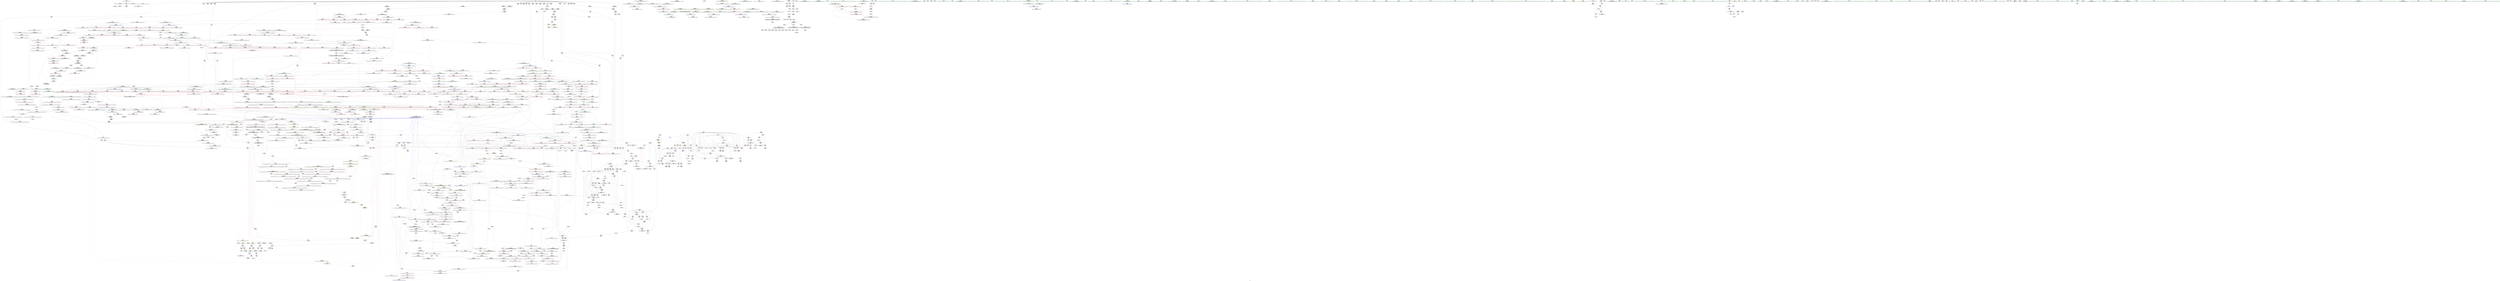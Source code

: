digraph "SVFG" {
	label="SVFG";

	Node0x55c1270758d0 [shape=record,color=grey,label="{NodeID: 0\nNullPtr}"];
	Node0x55c1270758d0 -> Node0x55c1270dcc80[style=solid];
	Node0x55c1270758d0 -> Node0x55c12710aff0[style=solid];
	Node0x55c1271a8a20 [shape=record,color=yellow,style=double,label="{NodeID: 1882\n254V_1 = ENCHI(MR_254V_0)\npts\{12220000 \}\nFun[_ZNK4ItemltERKS_]}"];
	Node0x55c1271a8a20 -> Node0x55c1270e4790[style=dashed];
	Node0x55c1270e3680 [shape=record,color=red,label="{NodeID: 775\n1212\<--1209\nthis1\<--this.addr\n_ZN9__gnu_cxx5__ops14_Iter_less_valC2ENS0_15_Iter_less_iterE\n}"];
	Node0x55c1270da2a0 [shape=record,color=purple,label="{NodeID: 443\n1817\<--1038\noffset_0\<--\n}"];
	Node0x55c1270da2a0 -> Node0x55c12710fd50[style=solid];
	Node0x55c12722c580 [shape=record,color=black,label="{NodeID: 2325\n828 = PHI(771, )\n1st arg _ZSt13__heap_selectIP4ItemN9__gnu_cxx5__ops15_Iter_less_iterEEvT_S5_S5_T0_ }"];
	Node0x55c12722c580 -> Node0x55c12710e760[style=solid];
	Node0x55c1270ce300 [shape=record,color=green,label="{NodeID: 111\n715\<--716\n__first.addr\<--__first.addr_field_insensitive\n_ZSt22__final_insertion_sortIP4ItemN9__gnu_cxx5__ops15_Iter_less_iterEEvT_S5_T0_\n}"];
	Node0x55c1270ce300 -> Node0x55c1270f5ed0[style=solid];
	Node0x55c1270ce300 -> Node0x55c1270f5fa0[style=solid];
	Node0x55c1270ce300 -> Node0x55c1270f6070[style=solid];
	Node0x55c1270ce300 -> Node0x55c1270f6140[style=solid];
	Node0x55c1270ce300 -> Node0x55c1270f6210[style=solid];
	Node0x55c1270ce300 -> Node0x55c12710e010[style=solid];
	Node0x55c1270e90b0 [shape=record,color=red,label="{NodeID: 886\n1788\<--1781\n\<--__it.addr\n_ZNK9__gnu_cxx5__ops14_Val_less_iterclI4ItemPS3_EEbRT_T0_\n|{<s0>124}}"];
	Node0x55c1270e90b0:s0 -> Node0x55c12723adc0[style=solid,color=red];
	Node0x55c12713e380 [shape=record,color=grey,label="{NodeID: 1661\n233 = Binary(232, 231, )\n}"];
	Node0x55c12713e380 -> Node0x55c12710bc50[style=solid];
	Node0x55c1270efbb0 [shape=record,color=red,label="{NodeID: 554\n445\<--20\n\<--T\n_Z5solvev\n|{<s0>16}}"];
	Node0x55c1270efbb0:s0 -> Node0x55c12722edc0[style=solid,color=red];
	Node0x55c127238b80 [shape=record,color=black,label="{NodeID: 2436\n1693 = PHI(1605, 1609, )\n0th arg _ZSt12__miter_baseIP4ItemET_S2_ }"];
	Node0x55c127238b80 -> Node0x55c1271148e0[style=solid];
	Node0x55c1270d2950 [shape=record,color=green,label="{NodeID: 222\n1560\<--1561\n__comp\<--__comp_field_insensitive\n_ZSt26__unguarded_insertion_sortIP4ItemN9__gnu_cxx5__ops15_Iter_less_iterEEvT_S5_T0_\n}"];
	Node0x55c12710e4f0 [shape=record,color=blue,label="{NodeID: 997\n789\<--784\n__last.addr\<--__last\n_ZSt27__unguarded_partition_pivotIP4ItemN9__gnu_cxx5__ops15_Iter_less_iterEET_S5_S5_T0_\n}"];
	Node0x55c12710e4f0 -> Node0x55c1270f6e40[style=dashed];
	Node0x55c12710e4f0 -> Node0x55c1270f6f10[style=dashed];
	Node0x55c12710e4f0 -> Node0x55c1270f6fe0[style=dashed];
	Node0x55c127192560 [shape=record,color=black,label="{NodeID: 1772\nMR_34V_2 = PHI(MR_34V_6, MR_34V_1, )\npts\{181 \}\n}"];
	Node0x55c1270f55e0 [shape=record,color=red,label="{NodeID: 665\n659\<--643\n\<--__last.addr\n_ZSt16__introsort_loopIP4ItemlN9__gnu_cxx5__ops15_Iter_less_iterEEvT_S5_T0_T1_\n}"];
	Node0x55c1270f55e0 -> Node0x55c1270de470[style=solid];
	Node0x55c1270e0760 [shape=record,color=black,label="{NodeID: 333\n1268\<--1267\n\<--add.ptr3\n_ZSt11__push_heapIP4ItemlS0_N9__gnu_cxx5__ops14_Iter_less_valEEvT_T0_S6_T1_RT2_\n}"];
	Node0x55c1270e0760 -> Node0x55c1270eb840[style=solid];
	Node0x55c1270e0760 -> Node0x55c1270eb910[style=solid];
	Node0x55c127113f20 [shape=record,color=blue, style = dotted,label="{NodeID: 1108\n1892\<--1894\noffset_1\<--dummyVal\n_ZSt25__unguarded_linear_insertIP4ItemN9__gnu_cxx5__ops14_Val_less_iterEEvT_T0_\n}"];
	Node0x55c127113f20 -> Node0x55c1270eac50[style=dashed];
	Node0x55c127113f20 -> Node0x55c1270eadf0[style=dashed];
	Node0x55c127071170 [shape=record,color=green,label="{NodeID: 1\n7\<--1\n__dso_handle\<--dummyObj\nGlob }"];
	Node0x55c1271a8b00 [shape=record,color=yellow,style=double,label="{NodeID: 1883\n78V_1 = ENCHI(MR_78V_0)\npts\{16230000 \}\nFun[_ZNK4ItemltERKS_]}"];
	Node0x55c1271a8b00 -> Node0x55c1270e46c0[style=dashed];
	Node0x55c1270e3750 [shape=record,color=red,label="{NodeID: 776\n1252\<--1223\n\<--__first.addr\n_ZSt11__push_heapIP4ItemlS0_N9__gnu_cxx5__ops14_Iter_less_valEEvT_T0_S6_T1_RT2_\n}"];
	Node0x55c1270e3750 -> Node0x55c1270eeeb0[style=solid];
	Node0x55c1270da370 [shape=record,color=purple,label="{NodeID: 444\n1820\<--1038\noffset_1\<--\n}"];
	Node0x55c1270da370 -> Node0x55c12710fe20[style=solid];
	Node0x55c12722c690 [shape=record,color=black,label="{NodeID: 2326\n829 = PHI(772, )\n2nd arg _ZSt13__heap_selectIP4ItemN9__gnu_cxx5__ops15_Iter_less_iterEEvT_S5_S5_T0_ }"];
	Node0x55c12722c690 -> Node0x55c12710e830[style=solid];
	Node0x55c1270ce3d0 [shape=record,color=green,label="{NodeID: 112\n717\<--718\n__last.addr\<--__last.addr_field_insensitive\n_ZSt22__final_insertion_sortIP4ItemN9__gnu_cxx5__ops15_Iter_less_iterEEvT_S5_T0_\n}"];
	Node0x55c1270ce3d0 -> Node0x55c1270f62e0[style=solid];
	Node0x55c1270ce3d0 -> Node0x55c1270f63b0[style=solid];
	Node0x55c1270ce3d0 -> Node0x55c1270f6480[style=solid];
	Node0x55c1270ce3d0 -> Node0x55c12710e0e0[style=solid];
	Node0x55c1270e9180 [shape=record,color=red,label="{NodeID: 887\n1801\<--1800\ndummyVal\<--offset_0\n_ZSt11__make_heapIP4ItemN9__gnu_cxx5__ops15_Iter_less_iterEEvT_S5_RT0_\n}"];
	Node0x55c1270e9180 -> Node0x55c12710f1f0[style=solid];
	Node0x55c12713e500 [shape=record,color=grey,label="{NodeID: 1662\n269 = Binary(267, 268, )\n}"];
	Node0x55c12713e500 -> Node0x55c12710c130[style=solid];
	Node0x55c1270efc80 [shape=record,color=red,label="{NodeID: 555\n459\<--20\n\<--T\n_Z5solvev\n}"];
	Node0x55c1270efc80 -> Node0x55c12713b500[style=solid];
	Node0x55c127238d90 [shape=record,color=black,label="{NodeID: 2437\n988 = PHI(830, 1080, 1326, 1326, 1326, 1326, 1326, 1395, 1395, 1490, )\n0th arg _ZNK9__gnu_cxx5__ops15_Iter_less_iterclIP4ItemS4_EEbT_T0_ }"];
	Node0x55c127238d90 -> Node0x55c12710f600[style=solid];
	Node0x55c1270d2a20 [shape=record,color=green,label="{NodeID: 223\n1562\<--1563\n__first.addr\<--__first.addr_field_insensitive\n_ZSt26__unguarded_insertion_sortIP4ItemN9__gnu_cxx5__ops15_Iter_less_iterEEvT_S5_T0_\n}"];
	Node0x55c1270d2a20 -> Node0x55c1270e7510[style=solid];
	Node0x55c1270d2a20 -> Node0x55c1271137d0[style=solid];
	Node0x55c12710e5c0 [shape=record,color=blue,label="{NodeID: 998\n791\<--807\n__mid\<--add.ptr\n_ZSt27__unguarded_partition_pivotIP4ItemN9__gnu_cxx5__ops15_Iter_less_iterEET_S5_S5_T0_\n}"];
	Node0x55c12710e5c0 -> Node0x55c1270f70b0[style=dashed];
	Node0x55c127192a60 [shape=record,color=black,label="{NodeID: 1773\nMR_36V_2 = PHI(MR_36V_6, MR_36V_1, )\npts\{183 \}\n}"];
	Node0x55c1270f56b0 [shape=record,color=red,label="{NodeID: 666\n672\<--643\n\<--__last.addr\n_ZSt16__introsort_loopIP4ItemlN9__gnu_cxx5__ops15_Iter_less_iterEEvT_S5_T0_T1_\n|{<s0>31}}"];
	Node0x55c1270f56b0:s0 -> Node0x55c12722cd80[style=solid,color=red];
	Node0x55c1270e0830 [shape=record,color=black,label="{NodeID: 334\n1283\<--1278\n\<--call6\n_ZSt11__push_heapIP4ItemlS0_N9__gnu_cxx5__ops14_Iter_less_valEEvT_T0_S6_T1_RT2_\n}"];
	Node0x55c1270e0830 -> Node0x55c1270ebd20[style=solid];
	Node0x55c1270e0830 -> Node0x55c1270ebdf0[style=solid];
	Node0x55c127113ff0 [shape=record,color=blue,label="{NodeID: 1109\n1624\<--1632\n__next\<--\n_ZSt25__unguarded_linear_insertIP4ItemN9__gnu_cxx5__ops14_Val_less_iterEEvT_T0_\n}"];
	Node0x55c127113ff0 -> Node0x55c1270e7ed0[style=dashed];
	Node0x55c127113ff0 -> Node0x55c1271140c0[style=dashed];
	Node0x55c1270a4ef0 [shape=record,color=green,label="{NodeID: 2\n13\<--1\n\<--dummyObj\nCan only get source location for instruction, argument, global var or function.|{<s0>7|<s1>8}}"];
	Node0x55c1270a4ef0:s0 -> Node0x55c12722edc0[style=solid,color=red];
	Node0x55c1270a4ef0:s1 -> Node0x55c127220700[style=solid,color=red];
	Node0x55c1271a8be0 [shape=record,color=yellow,style=double,label="{NodeID: 1884\n14V_1 = ENCHI(MR_14V_0)\npts\{11 \}\nFun[_ZSt23__copy_move_backward_a2ILb1EP4ItemS1_ET1_T0_S3_S2_]|{<s0>120}}"];
	Node0x55c1271a8be0:s0 -> Node0x55c1271a74e0[style=dashed,color=red];
	Node0x55c1270e3820 [shape=record,color=red,label="{NodeID: 777\n1261\<--1223\n\<--__first.addr\n_ZSt11__push_heapIP4ItemlS0_N9__gnu_cxx5__ops14_Iter_less_valEEvT_T0_S6_T1_RT2_\n}"];
	Node0x55c1270e3820 -> Node0x55c1270eef80[style=solid];
	Node0x55c1270da440 [shape=record,color=purple,label="{NodeID: 445\n1818\<--1039\noffset_0\<--\n}"];
	Node0x55c1270da440 -> Node0x55c1270e9660[style=solid];
	Node0x55c12722c7d0 [shape=record,color=black,label="{NodeID: 2327\n1488 = PHI(735, 748, )\n0th arg _ZSt16__insertion_sortIP4ItemN9__gnu_cxx5__ops15_Iter_less_iterEEvT_S5_T0_ }"];
	Node0x55c12722c7d0 -> Node0x55c127113150[style=solid];
	Node0x55c1270ce4a0 [shape=record,color=green,label="{NodeID: 113\n719\<--720\nagg.tmp\<--agg.tmp_field_insensitive\n_ZSt22__final_insertion_sortIP4ItemN9__gnu_cxx5__ops15_Iter_less_iterEEvT_S5_T0_\n}"];
	Node0x55c1270e9250 [shape=record,color=red,label="{NodeID: 888\n1804\<--1803\ndummyVal\<--offset_1\n_ZSt11__make_heapIP4ItemN9__gnu_cxx5__ops15_Iter_less_iterEEvT_S5_RT0_\n}"];
	Node0x55c1270e9250 -> Node0x55c12710f2c0[style=solid];
	Node0x55c12713e680 [shape=record,color=grey,label="{NodeID: 1663\n236 = Binary(235, 200, )\n}"];
	Node0x55c12713e680 -> Node0x55c12710bd20[style=solid];
	Node0x55c1270efd50 [shape=record,color=red,label="{NodeID: 556\n206\<--22\n\<--V\n_Z5checkd\n}"];
	Node0x55c1270efd50 -> Node0x55c12710bb80[style=solid];
	Node0x55c127239590 [shape=record,color=black,label="{NodeID: 2438\n989 = PHI(855, 1123, 1340, 1344, 1354, 1368, 1376, 1408, 1420, 1521, )\n1st arg _ZNK9__gnu_cxx5__ops15_Iter_less_iterclIP4ItemS4_EEbT_T0_ }"];
	Node0x55c127239590 -> Node0x55c12710f6d0[style=solid];
	Node0x55c1270d2af0 [shape=record,color=green,label="{NodeID: 224\n1564\<--1565\n__last.addr\<--__last.addr_field_insensitive\n_ZSt26__unguarded_insertion_sortIP4ItemN9__gnu_cxx5__ops15_Iter_less_iterEEvT_S5_T0_\n}"];
	Node0x55c1270d2af0 -> Node0x55c1270e75e0[style=solid];
	Node0x55c1270d2af0 -> Node0x55c1271138a0[style=solid];
	Node0x55c12710e690 [shape=record,color=blue,label="{NodeID: 999\n832\<--827\n__first.addr\<--__first\n_ZSt13__heap_selectIP4ItemN9__gnu_cxx5__ops15_Iter_less_iterEEvT_S5_S5_T0_\n}"];
	Node0x55c12710e690 -> Node0x55c1270f7180[style=dashed];
	Node0x55c12710e690 -> Node0x55c1270f7250[style=dashed];
	Node0x55c12710e690 -> Node0x55c1270f7320[style=dashed];
	Node0x55c127192f60 [shape=record,color=black,label="{NodeID: 1774\nMR_38V_2 = PHI(MR_38V_3, MR_38V_1, )\npts\{185 \}\n}"];
	Node0x55c1270f5780 [shape=record,color=red,label="{NodeID: 667\n673\<--643\n\<--__last.addr\n_ZSt16__introsort_loopIP4ItemlN9__gnu_cxx5__ops15_Iter_less_iterEEvT_S5_T0_T1_\n|{<s0>31}}"];
	Node0x55c1270f5780:s0 -> Node0x55c12722ce90[style=solid,color=red];
	Node0x55c1270e0900 [shape=record,color=black,label="{NodeID: 335\n1282\<--1281\n\<--add.ptr7\n_ZSt11__push_heapIP4ItemlS0_N9__gnu_cxx5__ops14_Iter_less_valEEvT_T0_S6_T1_RT2_\n}"];
	Node0x55c1270e0900 -> Node0x55c1270ebb80[style=solid];
	Node0x55c1270e0900 -> Node0x55c1270ebc50[style=solid];
	Node0x55c1271140c0 [shape=record,color=blue,label="{NodeID: 1110\n1624\<--1635\n__next\<--incdec.ptr\n_ZSt25__unguarded_linear_insertIP4ItemN9__gnu_cxx5__ops14_Val_less_iterEEvT_T0_\n}"];
	Node0x55c1271140c0 -> Node0x55c127186760[style=dashed];
	Node0x55c1270a47a0 [shape=record,color=green,label="{NodeID: 3\n18\<--1\n\<--dummyObj\nCan only get source location for instruction, argument, global var or function.}"];
	Node0x55c1270e38f0 [shape=record,color=red,label="{NodeID: 778\n1265\<--1223\n\<--__first.addr\n_ZSt11__push_heapIP4ItemlS0_N9__gnu_cxx5__ops14_Iter_less_valEEvT_T0_S6_T1_RT2_\n}"];
	Node0x55c1270e38f0 -> Node0x55c1270ef050[style=solid];
	Node0x55c1270da510 [shape=record,color=purple,label="{NodeID: 446\n1821\<--1039\noffset_1\<--\n}"];
	Node0x55c1270da510 -> Node0x55c1270e9730[style=solid];
	Node0x55c12722c9e0 [shape=record,color=black,label="{NodeID: 2328\n1489 = PHI(737, 749, )\n1st arg _ZSt16__insertion_sortIP4ItemN9__gnu_cxx5__ops15_Iter_less_iterEEvT_S5_T0_ }"];
	Node0x55c12722c9e0 -> Node0x55c127113220[style=solid];
	Node0x55c1270ce570 [shape=record,color=green,label="{NodeID: 114\n721\<--722\nagg.tmp2\<--agg.tmp2_field_insensitive\n_ZSt22__final_insertion_sortIP4ItemN9__gnu_cxx5__ops15_Iter_less_iterEEvT_S5_T0_\n}"];
	Node0x55c1271b1cc0 [shape=record,color=yellow,style=double,label="{NodeID: 1996\n235V_1 = ENCHI(MR_235V_0)\npts\{9220000 10210000 12220000 14640000 14990000 16230000 \}\nFun[_ZSt13__adjust_heapIP4ItemlS0_N9__gnu_cxx5__ops15_Iter_less_iterEEvT_T0_S6_T1_T2_]}"];
	Node0x55c1271b1cc0 -> Node0x55c1270e99a0[style=dashed];
	Node0x55c1271b1cc0 -> Node0x55c1270e9b40[style=dashed];
	Node0x55c1271b1cc0 -> Node0x55c1270e9ce0[style=dashed];
	Node0x55c1270e9320 [shape=record,color=red,label="{NodeID: 889\n1807\<--1806\ndummyVal\<--offset_0\n_ZSt11__make_heapIP4ItemN9__gnu_cxx5__ops15_Iter_less_iterEEvT_S5_RT0_\n}"];
	Node0x55c1270e9320 -> Node0x55c12710f390[style=solid];
	Node0x55c12713e800 [shape=record,color=grey,label="{NodeID: 1664\n292 = Binary(285, 291, )\n}"];
	Node0x55c12713e800 -> Node0x55c12710c200[style=solid];
	Node0x55c1270efe20 [shape=record,color=red,label="{NodeID: 557\n556\<--34\n\<--stdin\nmain\n}"];
	Node0x55c1270efe20 -> Node0x55c1270de130[style=solid];
	Node0x55c127239910 [shape=record,color=black,label="{NodeID: 2439\n990 = PHI(856, 1127, 1341, 1345, 1355, 1369, 1377, 1409, 1421, 1522, )\n2nd arg _ZNK9__gnu_cxx5__ops15_Iter_less_iterclIP4ItemS4_EEbT_T0_ }"];
	Node0x55c127239910 -> Node0x55c12710f7a0[style=solid];
	Node0x55c1270d2bc0 [shape=record,color=green,label="{NodeID: 225\n1566\<--1567\n__i\<--__i_field_insensitive\n_ZSt26__unguarded_insertion_sortIP4ItemN9__gnu_cxx5__ops15_Iter_less_iterEEvT_S5_T0_\n}"];
	Node0x55c1270d2bc0 -> Node0x55c1270e76b0[style=solid];
	Node0x55c1270d2bc0 -> Node0x55c1270e7780[style=solid];
	Node0x55c1270d2bc0 -> Node0x55c1270e7850[style=solid];
	Node0x55c1270d2bc0 -> Node0x55c127113970[style=solid];
	Node0x55c1270d2bc0 -> Node0x55c127113a40[style=solid];
	Node0x55c12710e760 [shape=record,color=blue,label="{NodeID: 1000\n834\<--828\n__middle.addr\<--__middle\n_ZSt13__heap_selectIP4ItemN9__gnu_cxx5__ops15_Iter_less_iterEEvT_S5_S5_T0_\n}"];
	Node0x55c12710e760 -> Node0x55c1270f73f0[style=dashed];
	Node0x55c12710e760 -> Node0x55c1270f74c0[style=dashed];
	Node0x55c12710e760 -> Node0x55c1270f7590[style=dashed];
	Node0x55c127193460 [shape=record,color=black,label="{NodeID: 1775\nMR_40V_2 = PHI(MR_40V_3, MR_40V_1, )\npts\{187 \}\n}"];
	Node0x55c1270f5850 [shape=record,color=red,label="{NodeID: 668\n683\<--643\n\<--__last.addr\n_ZSt16__introsort_loopIP4ItemlN9__gnu_cxx5__ops15_Iter_less_iterEEvT_S5_T0_T1_\n|{<s0>32}}"];
	Node0x55c1270f5850:s0 -> Node0x55c12723bb80[style=solid,color=red];
	Node0x55c1270e09d0 [shape=record,color=black,label="{NodeID: 336\n1286\<--1302\n_ZNK9__gnu_cxx5__ops14_Iter_less_valclIP4ItemS3_EEbT_RT0__ret\<--call\n_ZNK9__gnu_cxx5__ops14_Iter_less_valclIP4ItemS3_EEbT_RT0_\n|{<s0>69}}"];
	Node0x55c1270e09d0:s0 -> Node0x55c127236240[style=solid,color=blue];
	Node0x55c127114190 [shape=record,color=blue, style = dotted,label="{NodeID: 1111\n1895\<--1897\noffset_0\<--dummyVal\n_ZSt25__unguarded_linear_insertIP4ItemN9__gnu_cxx5__ops14_Val_less_iterEEvT_T0_\n}"];
	Node0x55c127114190 -> Node0x55c1270eac50[style=dashed];
	Node0x55c127114190 -> Node0x55c127114260[style=dashed];
	Node0x55c1270cac70 [shape=record,color=green,label="{NodeID: 4\n24\<--1\n.str\<--dummyObj\nGlob }"];
	Node0x55c1270e39c0 [shape=record,color=red,label="{NodeID: 779\n1279\<--1223\n\<--__first.addr\n_ZSt11__push_heapIP4ItemlS0_N9__gnu_cxx5__ops14_Iter_less_valEEvT_T0_S6_T1_RT2_\n}"];
	Node0x55c1270e39c0 -> Node0x55c1270ef120[style=solid];
	Node0x55c1270da5e0 [shape=record,color=purple,label="{NodeID: 447\n1823\<--1049\noffset_0\<--\n}"];
	Node0x55c1270da5e0 -> Node0x55c12710fef0[style=solid];
	Node0x55c12722cb60 [shape=record,color=black,label="{NodeID: 2329\n697 = PHI(614, )\n0th arg _ZSt4__lgl }"];
	Node0x55c12722cb60 -> Node0x55c12710df40[style=solid];
	Node0x55c1270d3060 [shape=record,color=green,label="{NodeID: 115\n723\<--724\nagg.tmp3\<--agg.tmp3_field_insensitive\n_ZSt22__final_insertion_sortIP4ItemN9__gnu_cxx5__ops15_Iter_less_iterEEvT_S5_T0_\n}"];
	Node0x55c1271b1e90 [shape=record,color=yellow,style=double,label="{NodeID: 1997\n237V_1 = ENCHI(MR_237V_0)\npts\{9220001 10210001 12220001 14640001 14990001 16230001 \}\nFun[_ZSt13__adjust_heapIP4ItemlS0_N9__gnu_cxx5__ops15_Iter_less_iterEEvT_T0_S6_T1_T2_]}"];
	Node0x55c1271b1e90 -> Node0x55c1270e9a70[style=dashed];
	Node0x55c1271b1e90 -> Node0x55c1270e9c10[style=dashed];
	Node0x55c1271b1e90 -> Node0x55c1270e9db0[style=dashed];
	Node0x55c1270e93f0 [shape=record,color=red,label="{NodeID: 890\n1810\<--1809\ndummyVal\<--offset_1\n_ZSt11__make_heapIP4ItemN9__gnu_cxx5__ops15_Iter_less_iterEEvT_S5_RT0_\n}"];
	Node0x55c1270e93f0 -> Node0x55c12710f460[style=solid];
	Node0x55c12713e980 [shape=record,color=grey,label="{NodeID: 1665\n231 = Binary(225, 230, )\n}"];
	Node0x55c12713e980 -> Node0x55c12713e380[style=solid];
	Node0x55c1270efef0 [shape=record,color=red,label="{NodeID: 558\n562\<--39\n\<--stdout\nmain\n}"];
	Node0x55c1270efef0 -> Node0x55c1270de200[style=solid];
	Node0x55c127239c90 [shape=record,color=black,label="{NodeID: 2440\n1287 = PHI(1251, )\n0th arg _ZNK9__gnu_cxx5__ops14_Iter_less_valclIP4ItemS3_EEbT_RT0_ }"];
	Node0x55c127239c90 -> Node0x55c127111c30[style=solid];
	Node0x55c1270d2c90 [shape=record,color=green,label="{NodeID: 226\n1568\<--1569\nagg.tmp\<--agg.tmp_field_insensitive\n_ZSt26__unguarded_insertion_sortIP4ItemN9__gnu_cxx5__ops15_Iter_less_iterEEvT_S5_T0_\n}"];
	Node0x55c12710e830 [shape=record,color=blue,label="{NodeID: 1001\n836\<--829\n__last.addr\<--__last\n_ZSt13__heap_selectIP4ItemN9__gnu_cxx5__ops15_Iter_less_iterEEvT_S5_S5_T0_\n}"];
	Node0x55c12710e830 -> Node0x55c1270f7660[style=dashed];
	Node0x55c1270f5920 [shape=record,color=red,label="{NodeID: 669\n689\<--643\n\<--__last.addr\n_ZSt16__introsort_loopIP4ItemlN9__gnu_cxx5__ops15_Iter_less_iterEEvT_S5_T0_T1_\n|{<s0>33}}"];
	Node0x55c1270f5920:s0 -> Node0x55c12722f660[style=solid,color=red];
	Node0x55c1270e0aa0 [shape=record,color=black,label="{NodeID: 337\n1304\<--1319\n_ZNK4ItemltERKS__ret\<--call\n_ZNK4ItemltERKS_\n|{<s0>51|<s1>74|<s2>124}}"];
	Node0x55c1270e0aa0:s0 -> Node0x55c127235700[style=solid,color=blue];
	Node0x55c1270e0aa0:s1 -> Node0x55c127236600[style=solid,color=blue];
	Node0x55c1270e0aa0:s2 -> Node0x55c127235340[style=solid,color=blue];
	Node0x55c127114260 [shape=record,color=blue, style = dotted,label="{NodeID: 1112\n1898\<--1900\noffset_1\<--dummyVal\n_ZSt25__unguarded_linear_insertIP4ItemN9__gnu_cxx5__ops14_Val_less_iterEEvT_T0_\n}"];
	Node0x55c127114260 -> Node0x55c127185d60[style=dashed];
	Node0x55c1270cad00 [shape=record,color=green,label="{NodeID: 5\n26\<--1\n.str.2\<--dummyObj\nGlob }"];
	Node0x55c1270e3a90 [shape=record,color=red,label="{NodeID: 780\n1242\<--1225\n\<--__holeIndex.addr\n_ZSt11__push_heapIP4ItemlS0_N9__gnu_cxx5__ops14_Iter_less_valEEvT_T0_S6_T1_RT2_\n}"];
	Node0x55c1270e3a90 -> Node0x55c12713d000[style=solid];
	Node0x55c1270da6b0 [shape=record,color=purple,label="{NodeID: 448\n1826\<--1049\noffset_1\<--\n}"];
	Node0x55c1270da6b0 -> Node0x55c12710ffc0[style=solid];
	Node0x55c12722cc70 [shape=record,color=black,label="{NodeID: 2330\n754 = PHI(671, )\n0th arg _ZSt14__partial_sortIP4ItemN9__gnu_cxx5__ops15_Iter_less_iterEEvT_S5_S5_T0_ }"];
	Node0x55c12722cc70 -> Node0x55c12710e1b0[style=solid];
	Node0x55c1270d3130 [shape=record,color=green,label="{NodeID: 116\n739\<--740\n_ZSt16__insertion_sortIP4ItemN9__gnu_cxx5__ops15_Iter_less_iterEEvT_S5_T0_\<--_ZSt16__insertion_sortIP4ItemN9__gnu_cxx5__ops15_Iter_less_iterEEvT_S5_T0__field_insensitive\n}"];
	Node0x55c1270e94c0 [shape=record,color=red,label="{NodeID: 891\n1813\<--1812\ndummyVal\<--offset_0\n_ZSt10__pop_heapIP4ItemN9__gnu_cxx5__ops15_Iter_less_iterEEvT_S5_S5_RT0_\n}"];
	Node0x55c1270e94c0 -> Node0x55c12710fbb0[style=solid];
	Node0x55c12713eb00 [shape=record,color=grey,label="{NodeID: 1666\n1173 = Binary(1172, 895, )\n}"];
	Node0x55c12713eb00 -> Node0x55c127110d90[style=solid];
	Node0x55c1270effc0 [shape=record,color=red,label="{NodeID: 559\n84\<--78\n\<--x.addr\n_Z2eqdd\n}"];
	Node0x55c1270effc0 -> Node0x55c127140000[style=solid];
	Node0x55c127239da0 [shape=record,color=black,label="{NodeID: 2441\n1288 = PHI(1254, )\n1st arg _ZNK9__gnu_cxx5__ops14_Iter_less_valclIP4ItemS3_EEbT_RT0_ }"];
	Node0x55c127239da0 -> Node0x55c127111d00[style=solid];
	Node0x55c1270d2d60 [shape=record,color=green,label="{NodeID: 227\n1570\<--1571\nagg.tmp1\<--agg.tmp1_field_insensitive\n_ZSt26__unguarded_insertion_sortIP4ItemN9__gnu_cxx5__ops15_Iter_less_iterEEvT_S5_T0_\n}"];
	Node0x55c12710e900 [shape=record,color=blue,label="{NodeID: 1002\n838\<--848\n__i\<--\n_ZSt13__heap_selectIP4ItemN9__gnu_cxx5__ops15_Iter_less_iterEEvT_S5_S5_T0_\n}"];
	Node0x55c12710e900 -> Node0x55c12718fd60[style=dashed];
	Node0x55c1270f59f0 [shape=record,color=red,label="{NodeID: 670\n667\<--645\n\<--__depth_limit.addr\n_ZSt16__introsort_loopIP4ItemlN9__gnu_cxx5__ops15_Iter_less_iterEEvT_S5_T0_T1_\n}"];
	Node0x55c1270f59f0 -> Node0x55c127143600[style=solid];
	Node0x55c1270e0b70 [shape=record,color=black,label="{NodeID: 338\n1391\<--1432\n_ZSt21__unguarded_partitionIP4ItemN9__gnu_cxx5__ops15_Iter_less_iterEET_S5_S5_S5_T0__ret\<--\n_ZSt21__unguarded_partitionIP4ItemN9__gnu_cxx5__ops15_Iter_less_iterEET_S5_S5_S5_T0_\n|{<s0>41}}"];
	Node0x55c1270e0b70:s0 -> Node0x55c1272343e0[style=solid,color=blue];
	Node0x55c127114330 [shape=record,color=blue,label="{NodeID: 1113\n1620\<--1649\n__last.addr\<--\n_ZSt25__unguarded_linear_insertIP4ItemN9__gnu_cxx5__ops14_Val_less_iterEEvT_T0_\n}"];
	Node0x55c127114330 -> Node0x55c127186260[style=dashed];
	Node0x55c1270cad90 [shape=record,color=green,label="{NodeID: 6\n28\<--1\n.str.3\<--dummyObj\nGlob }"];
	Node0x55c1271a8f90 [shape=record,color=yellow,style=double,label="{NodeID: 1888\n14V_1 = ENCHI(MR_14V_0)\npts\{11 \}\nFun[_ZSt4sortIP4ItemEvT_S2_]|{<s0>22}}"];
	Node0x55c1271a8f90:s0 -> Node0x55c1271a9260[style=dashed,color=red];
	Node0x55c1270e3b60 [shape=record,color=red,label="{NodeID: 781\n1247\<--1225\n\<--__holeIndex.addr\n_ZSt11__push_heapIP4ItemlS0_N9__gnu_cxx5__ops14_Iter_less_valEEvT_T0_S6_T1_RT2_\n}"];
	Node0x55c1270e3b60 -> Node0x55c127141f80[style=solid];
	Node0x55c1270da780 [shape=record,color=purple,label="{NodeID: 449\n1824\<--1050\noffset_0\<--\n}"];
	Node0x55c1270da780 -> Node0x55c1270e9800[style=solid];
	Node0x55c12722cd80 [shape=record,color=black,label="{NodeID: 2331\n755 = PHI(672, )\n1st arg _ZSt14__partial_sortIP4ItemN9__gnu_cxx5__ops15_Iter_less_iterEEvT_S5_S5_T0_ }"];
	Node0x55c12722cd80 -> Node0x55c12710e280[style=solid];
	Node0x55c1270d3230 [shape=record,color=green,label="{NodeID: 117\n745\<--746\n_ZSt26__unguarded_insertion_sortIP4ItemN9__gnu_cxx5__ops15_Iter_less_iterEEvT_S5_T0_\<--_ZSt26__unguarded_insertion_sortIP4ItemN9__gnu_cxx5__ops15_Iter_less_iterEEvT_S5_T0__field_insensitive\n}"];
	Node0x55c1270e9590 [shape=record,color=red,label="{NodeID: 892\n1816\<--1815\ndummyVal\<--offset_1\n_ZSt10__pop_heapIP4ItemN9__gnu_cxx5__ops15_Iter_less_iterEEvT_S5_S5_RT0_\n}"];
	Node0x55c1270e9590 -> Node0x55c12710fc80[style=solid];
	Node0x55c12713ec80 [shape=record,color=grey,label="{NodeID: 1667\n1159 = Binary(620, 1158, )\n}"];
	Node0x55c12713ec80 -> Node0x55c127110b20[style=solid];
	Node0x55c1270f0090 [shape=record,color=red,label="{NodeID: 560\n85\<--80\n\<--y.addr\n_Z2eqdd\n}"];
	Node0x55c1270f0090 -> Node0x55c127140000[style=solid];
	Node0x55c127239eb0 [shape=record,color=black,label="{NodeID: 2442\n1289 = PHI(1221, )\n2nd arg _ZNK9__gnu_cxx5__ops14_Iter_less_valclIP4ItemS3_EEbT_RT0_ }"];
	Node0x55c127239eb0 -> Node0x55c127111dd0[style=solid];
	Node0x55c1270d2e30 [shape=record,color=green,label="{NodeID: 228\n1572\<--1573\nundef.agg.tmp\<--undef.agg.tmp_field_insensitive\n_ZSt26__unguarded_insertion_sortIP4ItemN9__gnu_cxx5__ops15_Iter_less_iterEEvT_S5_T0_\n}"];
	Node0x55c12710e9d0 [shape=record,color=blue,label="{NodeID: 1003\n838\<--870\n__i\<--incdec.ptr\n_ZSt13__heap_selectIP4ItemN9__gnu_cxx5__ops15_Iter_less_iterEEvT_S5_S5_T0_\n}"];
	Node0x55c12710e9d0 -> Node0x55c12718fd60[style=dashed];
	Node0x55c1270f5ac0 [shape=record,color=red,label="{NodeID: 671\n678\<--645\n\<--__depth_limit.addr\n_ZSt16__introsort_loopIP4ItemlN9__gnu_cxx5__ops15_Iter_less_iterEEvT_S5_T0_T1_\n}"];
	Node0x55c1270f5ac0 -> Node0x55c127102290[style=solid];
	Node0x55c1270e0c40 [shape=record,color=black,label="{NodeID: 339\n1469\<--1463\n\<--__tmp\n_ZSt4swapI4ItemENSt9enable_ifIXsr6__and_ISt6__not_ISt15__is_tuple_likeIT_EESt21is_move_constructibleIS4_ESt18is_move_assignableIS4_EEE5valueEvE4typeERS4_SD_\n}"];
	Node0x55c1270e0c40 -> Node0x55c1270ec3a0[style=solid];
	Node0x55c1270e0c40 -> Node0x55c1270ec470[style=solid];
	Node0x55c127114400 [shape=record,color=blue,label="{NodeID: 1114\n1624\<--1652\n__next\<--incdec.ptr3\n_ZSt25__unguarded_linear_insertIP4ItemN9__gnu_cxx5__ops14_Val_less_iterEEvT_T0_\n}"];
	Node0x55c127114400 -> Node0x55c127186760[style=dashed];
	Node0x55c1270cae20 [shape=record,color=green,label="{NodeID: 7\n30\<--1\n.str.4\<--dummyObj\nGlob }"];
	Node0x55c1270e3c30 [shape=record,color=red,label="{NodeID: 782\n1266\<--1225\n\<--__holeIndex.addr\n_ZSt11__push_heapIP4ItemlS0_N9__gnu_cxx5__ops14_Iter_less_valEEvT_T0_S6_T1_RT2_\n}"];
	Node0x55c1270da850 [shape=record,color=purple,label="{NodeID: 450\n1827\<--1050\noffset_1\<--\n}"];
	Node0x55c1270da850 -> Node0x55c1270e98d0[style=solid];
	Node0x55c12722ce90 [shape=record,color=black,label="{NodeID: 2332\n756 = PHI(673, )\n2nd arg _ZSt14__partial_sortIP4ItemN9__gnu_cxx5__ops15_Iter_less_iterEEvT_S5_S5_T0_ }"];
	Node0x55c12722ce90 -> Node0x55c12710e350[style=solid];
	Node0x55c1270d3330 [shape=record,color=green,label="{NodeID: 118\n757\<--758\n__comp\<--__comp_field_insensitive\n_ZSt14__partial_sortIP4ItemN9__gnu_cxx5__ops15_Iter_less_iterEEvT_S5_S5_T0_\n|{<s0>39}}"];
	Node0x55c1270d3330:s0 -> Node0x55c127238a40[style=solid,color=red];
	Node0x55c1270e9660 [shape=record,color=red,label="{NodeID: 893\n1819\<--1818\ndummyVal\<--offset_0\n_ZSt10__pop_heapIP4ItemN9__gnu_cxx5__ops15_Iter_less_iterEEvT_S5_S5_RT0_\n}"];
	Node0x55c1270e9660 -> Node0x55c12710fd50[style=solid];
	Node0x55c12713ee00 [shape=record,color=grey,label="{NodeID: 1668\n1158 = Binary(1157, 895, )\n}"];
	Node0x55c12713ee00 -> Node0x55c12713ec80[style=solid];
	Node0x55c1270f0160 [shape=record,color=red,label="{NodeID: 561\n106\<--100\n\<--x.addr\n_Z2lsdd\n}"];
	Node0x55c1270f0160 -> Node0x55c127143c00[style=solid];
	Node0x55c127239fc0 [shape=record,color=black,label="{NodeID: 2443\n122 = PHI()\n0th arg _Z4lseqdd }"];
	Node0x55c127239fc0 -> Node0x55c12710b430[style=solid];
	Node0x55c1270d2f00 [shape=record,color=green,label="{NodeID: 229\n1596\<--1597\n__first.addr\<--__first.addr_field_insensitive\n_ZSt13move_backwardIP4ItemS1_ET0_T_S3_S2_\n}"];
	Node0x55c1270d2f00 -> Node0x55c1270e7920[style=solid];
	Node0x55c1270d2f00 -> Node0x55c127113b10[style=solid];
	Node0x55c12710eaa0 [shape=record,color=blue,label="{NodeID: 1004\n878\<--875\n__first.addr\<--__first\n_ZSt11__sort_heapIP4ItemN9__gnu_cxx5__ops15_Iter_less_iterEEvT_S5_RT0_\n}"];
	Node0x55c12710eaa0 -> Node0x55c1270f7a70[style=dashed];
	Node0x55c12710eaa0 -> Node0x55c1270f7b40[style=dashed];
	Node0x55c1270f5b90 [shape=record,color=red,label="{NodeID: 672\n690\<--645\n\<--__depth_limit.addr\n_ZSt16__introsort_loopIP4ItemlN9__gnu_cxx5__ops15_Iter_less_iterEEvT_S5_T0_T1_\n|{<s0>33}}"];
	Node0x55c1270f5b90:s0 -> Node0x55c12722f7e0[style=solid,color=red];
	Node0x55c1270e0d10 [shape=record,color=black,label="{NodeID: 340\n1470\<--1468\n\<--call\n_ZSt4swapI4ItemENSt9enable_ifIXsr6__and_ISt6__not_ISt15__is_tuple_likeIT_EESt21is_move_constructibleIS4_ESt18is_move_assignableIS4_EEE5valueEvE4typeERS4_SD_\n}"];
	Node0x55c1270e0d10 -> Node0x55c1270ec540[style=solid];
	Node0x55c1270e0d10 -> Node0x55c1270ec610[style=solid];
	Node0x55c1271144d0 [shape=record,color=blue, style = dotted,label="{NodeID: 1115\n1901\<--1903\noffset_0\<--dummyVal\n_ZSt25__unguarded_linear_insertIP4ItemN9__gnu_cxx5__ops14_Val_less_iterEEvT_T0_\n}"];
	Node0x55c1271144d0 -> Node0x55c1270eadf0[style=dashed];
	Node0x55c1271144d0 -> Node0x55c1271145a0[style=dashed];
	Node0x55c1270caeb0 [shape=record,color=green,label="{NodeID: 8\n32\<--1\n.str.5\<--dummyObj\nGlob }"];
	Node0x55c1270e3d00 [shape=record,color=red,label="{NodeID: 783\n1273\<--1225\n\<--__holeIndex.addr\n_ZSt11__push_heapIP4ItemlS0_N9__gnu_cxx5__ops14_Iter_less_valEEvT_T0_S6_T1_RT2_\n}"];
	Node0x55c1270e3d00 -> Node0x55c12713a780[style=solid];
	Node0x55c1270da920 [shape=record,color=purple,label="{NodeID: 451\n1054\<--1053\n\<--\n_ZSt10__pop_heapIP4ItemN9__gnu_cxx5__ops15_Iter_less_iterEEvT_S5_S5_RT0_\n}"];
	Node0x55c1270da920 -> Node0x55c1270f9470[style=solid];
	Node0x55c12722cfd0 [shape=record,color=black,label="{NodeID: 2333\n1215 = PHI(1182, )\n0th arg _ZSt11__push_heapIP4ItemlS0_N9__gnu_cxx5__ops14_Iter_less_valEEvT_T0_S6_T1_RT2_ }"];
	Node0x55c12722cfd0 -> Node0x55c127111340[style=solid];
	Node0x55c1270d3400 [shape=record,color=green,label="{NodeID: 119\n759\<--760\n__first.addr\<--__first.addr_field_insensitive\n_ZSt14__partial_sortIP4ItemN9__gnu_cxx5__ops15_Iter_less_iterEEvT_S5_S5_T0_\n}"];
	Node0x55c1270d3400 -> Node0x55c1270f6550[style=solid];
	Node0x55c1270d3400 -> Node0x55c1270f6620[style=solid];
	Node0x55c1270d3400 -> Node0x55c12710e1b0[style=solid];
	Node0x55c1270e9730 [shape=record,color=red,label="{NodeID: 894\n1822\<--1821\ndummyVal\<--offset_1\n_ZSt10__pop_heapIP4ItemN9__gnu_cxx5__ops15_Iter_less_iterEEvT_S5_S5_RT0_\n}"];
	Node0x55c1270e9730 -> Node0x55c12710fe20[style=solid];
	Node0x55c12713ef80 [shape=record,color=grey,label="{NodeID: 1669\n805 = Binary(804, 615, )\n}"];
	Node0x55c12713ef80 -> Node0x55c12713f100[style=solid];
	Node0x55c1270f0230 [shape=record,color=red,label="{NodeID: 562\n110\<--100\n\<--x.addr\n_Z2lsdd\n|{<s0>4}}"];
	Node0x55c1270f0230:s0 -> Node0x55c12723c740[style=solid,color=red];
	Node0x55c12723a090 [shape=record,color=black,label="{NodeID: 2444\n123 = PHI()\n1st arg _Z4lseqdd }"];
	Node0x55c12723a090 -> Node0x55c12710b500[style=solid];
	Node0x55c1270db240 [shape=record,color=green,label="{NodeID: 230\n1598\<--1599\n__last.addr\<--__last.addr_field_insensitive\n_ZSt13move_backwardIP4ItemS1_ET0_T_S3_S2_\n}"];
	Node0x55c1270db240 -> Node0x55c1270e79f0[style=solid];
	Node0x55c1270db240 -> Node0x55c127113be0[style=solid];
	Node0x55c12710eb70 [shape=record,color=blue,label="{NodeID: 1005\n880\<--876\n__last.addr\<--__last\n_ZSt11__sort_heapIP4ItemN9__gnu_cxx5__ops15_Iter_less_iterEEvT_S5_RT0_\n}"];
	Node0x55c12710eb70 -> Node0x55c12718f360[style=dashed];
	Node0x55c1270f5c60 [shape=record,color=red,label="{NodeID: 673\n688\<--649\n\<--__cut\n_ZSt16__introsort_loopIP4ItemlN9__gnu_cxx5__ops15_Iter_less_iterEEvT_S5_T0_T1_\n|{<s0>33}}"];
	Node0x55c1270f5c60:s0 -> Node0x55c12722f510[style=solid,color=red];
	Node0x55c1270e0de0 [shape=record,color=black,label="{NodeID: 341\n1476\<--1473\n\<--call1\n_ZSt4swapI4ItemENSt9enable_ifIXsr6__and_ISt6__not_ISt15__is_tuple_likeIT_EESt21is_move_constructibleIS4_ESt18is_move_assignableIS4_EEE5valueEvE4typeERS4_SD_\n}"];
	Node0x55c1270e0de0 -> Node0x55c1270ec880[style=solid];
	Node0x55c1270e0de0 -> Node0x55c1270ec950[style=solid];
	Node0x55c1271145a0 [shape=record,color=blue, style = dotted,label="{NodeID: 1116\n1904\<--1906\noffset_1\<--dummyVal\n_ZSt25__unguarded_linear_insertIP4ItemN9__gnu_cxx5__ops14_Val_less_iterEEvT_T0_\n|{<s0>104|<s1>106}}"];
	Node0x55c1271145a0:s0 -> Node0x55c127187160[style=dashed,color=blue];
	Node0x55c1271145a0:s1 -> Node0x55c127182630[style=dashed,color=blue];
	Node0x55c1270caf40 [shape=record,color=green,label="{NodeID: 9\n34\<--1\nstdin\<--dummyObj\nGlob }"];
	Node0x55c1271a9260 [shape=record,color=yellow,style=double,label="{NodeID: 1891\n14V_1 = ENCHI(MR_14V_0)\npts\{11 \}\nFun[_ZSt6__sortIP4ItemN9__gnu_cxx5__ops15_Iter_less_iterEEvT_S5_T0_]|{|<s1>29}}"];
	Node0x55c1271a9260 -> Node0x55c12718e460[style=dashed];
	Node0x55c1271a9260:s1 -> Node0x55c127195c60[style=dashed,color=red];
	Node0x55c1270e3dd0 [shape=record,color=red,label="{NodeID: 784\n1280\<--1225\n\<--__holeIndex.addr\n_ZSt11__push_heapIP4ItemlS0_N9__gnu_cxx5__ops14_Iter_less_valEEvT_T0_S6_T1_RT2_\n}"];
	Node0x55c1270da9f0 [shape=record,color=purple,label="{NodeID: 452\n1056\<--1053\n\<--\n_ZSt10__pop_heapIP4ItemN9__gnu_cxx5__ops15_Iter_less_iterEEvT_S5_S5_RT0_\n}"];
	Node0x55c1270da9f0 -> Node0x55c1270f9540[style=solid];
	Node0x55c12722d110 [shape=record,color=black,label="{NodeID: 2334\n1216 = PHI(1183, )\n1st arg _ZSt11__push_heapIP4ItemlS0_N9__gnu_cxx5__ops14_Iter_less_valEEvT_T0_S6_T1_RT2_ }"];
	Node0x55c12722d110 -> Node0x55c127111410[style=solid];
	Node0x55c1270d34d0 [shape=record,color=green,label="{NodeID: 120\n761\<--762\n__middle.addr\<--__middle.addr_field_insensitive\n_ZSt14__partial_sortIP4ItemN9__gnu_cxx5__ops15_Iter_less_iterEEvT_S5_S5_T0_\n}"];
	Node0x55c1270d34d0 -> Node0x55c1270f66f0[style=solid];
	Node0x55c1270d34d0 -> Node0x55c1270f67c0[style=solid];
	Node0x55c1270d34d0 -> Node0x55c12710e280[style=solid];
	Node0x55c1270e9800 [shape=record,color=red,label="{NodeID: 895\n1825\<--1824\ndummyVal\<--offset_0\n_ZSt10__pop_heapIP4ItemN9__gnu_cxx5__ops15_Iter_less_iterEEvT_S5_S5_RT0_\n}"];
	Node0x55c1270e9800 -> Node0x55c12710fef0[style=solid];
	Node0x55c12713f100 [shape=record,color=grey,label="{NodeID: 1670\n806 = Binary(805, 620, )\n}"];
	Node0x55c1270f0300 [shape=record,color=red,label="{NodeID: 563\n107\<--102\n\<--y.addr\n_Z2lsdd\n}"];
	Node0x55c1270f0300 -> Node0x55c127143c00[style=solid];
	Node0x55c12723a160 [shape=record,color=black,label="{NodeID: 2445\n1700 = PHI(1681, )\n0th arg _ZSt22__copy_move_backward_aILb1EP4ItemS1_ET1_T0_S3_S2_ }"];
	Node0x55c12723a160 -> Node0x55c1271149b0[style=solid];
	Node0x55c1270db2d0 [shape=record,color=green,label="{NodeID: 231\n1600\<--1601\n__result.addr\<--__result.addr_field_insensitive\n_ZSt13move_backwardIP4ItemS1_ET0_T_S3_S2_\n}"];
	Node0x55c1270db2d0 -> Node0x55c1270e7ac0[style=solid];
	Node0x55c1270db2d0 -> Node0x55c127113cb0[style=solid];
	Node0x55c12710ec40 [shape=record,color=blue,label="{NodeID: 1006\n882\<--877\n__comp.addr\<--__comp\n_ZSt11__sort_heapIP4ItemN9__gnu_cxx5__ops15_Iter_less_iterEEvT_S5_RT0_\n}"];
	Node0x55c12710ec40 -> Node0x55c1270f7f50[style=dashed];
	Node0x55c1270f5d30 [shape=record,color=red,label="{NodeID: 674\n692\<--649\n\<--__cut\n_ZSt16__introsort_loopIP4ItemlN9__gnu_cxx5__ops15_Iter_less_iterEEvT_S5_T0_T1_\n}"];
	Node0x55c1270f5d30 -> Node0x55c12710de70[style=solid];
	Node0x55c1270e0eb0 [shape=record,color=black,label="{NodeID: 342\n1475\<--1474\n\<--\n_ZSt4swapI4ItemENSt9enable_ifIXsr6__and_ISt6__not_ISt15__is_tuple_likeIT_EESt21is_move_constructibleIS4_ESt18is_move_assignableIS4_EEE5valueEvE4typeERS4_SD_\n}"];
	Node0x55c1270e0eb0 -> Node0x55c1270ec6e0[style=solid];
	Node0x55c1270e0eb0 -> Node0x55c1270ec7b0[style=solid];
	Node0x55c127114670 [shape=record,color=blue,label="{NodeID: 1117\n1671\<--1668\n__first.addr\<--__first\n_ZSt23__copy_move_backward_a2ILb1EP4ItemS1_ET1_T0_S3_S2_\n}"];
	Node0x55c127114670 -> Node0x55c1270e82e0[style=dashed];
	Node0x55c1270cb040 [shape=record,color=green,label="{NodeID: 10\n35\<--1\n.str.6\<--dummyObj\nGlob }"];
	Node0x55c1270e3ea0 [shape=record,color=red,label="{NodeID: 785\n1248\<--1227\n\<--__topIndex.addr\n_ZSt11__push_heapIP4ItemlS0_N9__gnu_cxx5__ops14_Iter_less_valEEvT_T0_S6_T1_RT2_\n}"];
	Node0x55c1270e3ea0 -> Node0x55c127141f80[style=solid];
	Node0x55c1270daac0 [shape=record,color=purple,label="{NodeID: 453\n1099\<--1098\n\<--\n_ZSt13__adjust_heapIP4ItemlS0_N9__gnu_cxx5__ops15_Iter_less_iterEEvT_T0_S6_T1_T2_\n}"];
	Node0x55c1270daac0 -> Node0x55c127110160[style=solid];
	Node0x55c12722d250 [shape=record,color=black,label="{NodeID: 2335\n1217 = PHI(1184, )\n2nd arg _ZSt11__push_heapIP4ItemlS0_N9__gnu_cxx5__ops14_Iter_less_valEEvT_T0_S6_T1_RT2_ }"];
	Node0x55c12722d250 -> Node0x55c1271114e0[style=solid];
	Node0x55c1270d35a0 [shape=record,color=green,label="{NodeID: 121\n763\<--764\n__last.addr\<--__last.addr_field_insensitive\n_ZSt14__partial_sortIP4ItemN9__gnu_cxx5__ops15_Iter_less_iterEEvT_S5_S5_T0_\n}"];
	Node0x55c1270d35a0 -> Node0x55c1270f6890[style=solid];
	Node0x55c1270d35a0 -> Node0x55c12710e350[style=solid];
	Node0x55c1270e98d0 [shape=record,color=red,label="{NodeID: 896\n1828\<--1827\ndummyVal\<--offset_1\n_ZSt10__pop_heapIP4ItemN9__gnu_cxx5__ops15_Iter_less_iterEEvT_S5_S5_RT0_\n}"];
	Node0x55c1270e98d0 -> Node0x55c12710ffc0[style=solid];
	Node0x55c12713f280 [shape=record,color=grey,label="{NodeID: 1671\n1163 = Binary(1162, 895, )\n}"];
	Node0x55c1270f03d0 [shape=record,color=red,label="{NodeID: 564\n111\<--102\n\<--y.addr\n_Z2lsdd\n|{<s0>4}}"];
	Node0x55c1270f03d0:s0 -> Node0x55c127220700[style=solid,color=red];
	Node0x55c12723a270 [shape=record,color=black,label="{NodeID: 2446\n1701 = PHI(1685, )\n1st arg _ZSt22__copy_move_backward_aILb1EP4ItemS1_ET1_T0_S3_S2_ }"];
	Node0x55c12723a270 -> Node0x55c127114a80[style=solid];
	Node0x55c1270db3a0 [shape=record,color=green,label="{NodeID: 232\n1607\<--1608\n_ZSt12__miter_baseIP4ItemET_S2_\<--_ZSt12__miter_baseIP4ItemET_S2__field_insensitive\n}"];
	Node0x55c12710ed10 [shape=record,color=blue,label="{NodeID: 1007\n880\<--898\n__last.addr\<--incdec.ptr\n_ZSt11__sort_heapIP4ItemN9__gnu_cxx5__ops15_Iter_less_iterEEvT_S5_RT0_\n}"];
	Node0x55c12710ed10 -> Node0x55c1270f7db0[style=dashed];
	Node0x55c12710ed10 -> Node0x55c1270f7e80[style=dashed];
	Node0x55c12710ed10 -> Node0x55c12718f360[style=dashed];
	Node0x55c1270f5e00 [shape=record,color=red,label="{NodeID: 675\n701\<--698\n\<--__n.addr\n_ZSt4__lgl\n}"];
	Node0x55c1270e0f80 [shape=record,color=black,label="{NodeID: 343\n1481\<--1478\n\<--call2\n_ZSt4swapI4ItemENSt9enable_ifIXsr6__and_ISt6__not_ISt15__is_tuple_likeIT_EESt21is_move_constructibleIS4_ESt18is_move_assignableIS4_EEE5valueEvE4typeERS4_SD_\n}"];
	Node0x55c1270e0f80 -> Node0x55c1270ecbc0[style=solid];
	Node0x55c1270e0f80 -> Node0x55c1270ecc90[style=solid];
	Node0x55c127114740 [shape=record,color=blue,label="{NodeID: 1118\n1673\<--1669\n__last.addr\<--__last\n_ZSt23__copy_move_backward_a2ILb1EP4ItemS1_ET1_T0_S3_S2_\n}"];
	Node0x55c127114740 -> Node0x55c1270e83b0[style=dashed];
	Node0x55c1270cb140 [shape=record,color=green,label="{NodeID: 11\n37\<--1\n.str.7\<--dummyObj\nGlob }"];
	Node0x55c1270e3f70 [shape=record,color=red,label="{NodeID: 786\n1251\<--1229\n\<--__comp.addr\n_ZSt11__push_heapIP4ItemlS0_N9__gnu_cxx5__ops14_Iter_less_valEEvT_T0_S6_T1_RT2_\n|{<s0>69}}"];
	Node0x55c1270e3f70:s0 -> Node0x55c127239c90[style=solid,color=red];
	Node0x55c1270dab90 [shape=record,color=purple,label="{NodeID: 454\n1101\<--1098\n\<--\n_ZSt13__adjust_heapIP4ItemlS0_N9__gnu_cxx5__ops15_Iter_less_iterEEvT_T0_S6_T1_T2_\n}"];
	Node0x55c1270dab90 -> Node0x55c127110230[style=solid];
	Node0x55c12722d390 [shape=record,color=black,label="{NodeID: 2336\n1218 = PHI(1191, )\n3rd arg _ZSt11__push_heapIP4ItemlS0_N9__gnu_cxx5__ops14_Iter_less_valEEvT_T0_S6_T1_RT2_ }"];
	Node0x55c12722d390 -> Node0x55c1271111a0[style=solid];
	Node0x55c1270d3670 [shape=record,color=green,label="{NodeID: 122\n765\<--766\nagg.tmp\<--agg.tmp_field_insensitive\n_ZSt14__partial_sortIP4ItemN9__gnu_cxx5__ops15_Iter_less_iterEEvT_S5_S5_T0_\n}"];
	Node0x55c1270e99a0 [shape=record,color=red,label="{NodeID: 897\n1831\<--1830\ndummyVal\<--offset_0\n_ZSt13__adjust_heapIP4ItemlS0_N9__gnu_cxx5__ops15_Iter_less_iterEEvT_T0_S6_T1_T2_\n}"];
	Node0x55c1270e99a0 -> Node0x55c1271108b0[style=solid];
	Node0x55c12713f400 [shape=record,color=grey,label="{NodeID: 1672\n804 = Binary(802, 803, )\n}"];
	Node0x55c12713f400 -> Node0x55c12713ef80[style=solid];
	Node0x55c1270f04a0 [shape=record,color=red,label="{NodeID: 565\n130\<--124\n\<--x.addr\n_Z4lseqdd\n}"];
	Node0x55c1270f04a0 -> Node0x55c127140900[style=solid];
	Node0x55c12723a380 [shape=record,color=black,label="{NodeID: 2447\n1702 = PHI(1687, )\n2nd arg _ZSt22__copy_move_backward_aILb1EP4ItemS1_ET1_T0_S3_S2_ }"];
	Node0x55c12723a380 -> Node0x55c127114b50[style=solid];
	Node0x55c1270db4a0 [shape=record,color=green,label="{NodeID: 233\n1613\<--1614\n_ZSt23__copy_move_backward_a2ILb1EP4ItemS1_ET1_T0_S3_S2_\<--_ZSt23__copy_move_backward_a2ILb1EP4ItemS1_ET1_T0_S3_S2__field_insensitive\n}"];
	Node0x55c12710ede0 [shape=record,color=blue,label="{NodeID: 1008\n911\<--908\n__first.addr\<--__first\n_ZSt11__make_heapIP4ItemN9__gnu_cxx5__ops15_Iter_less_iterEEvT_S5_RT0_\n}"];
	Node0x55c12710ede0 -> Node0x55c1270f8020[style=dashed];
	Node0x55c12710ede0 -> Node0x55c1270f80f0[style=dashed];
	Node0x55c12710ede0 -> Node0x55c1270f81c0[style=dashed];
	Node0x55c12710ede0 -> Node0x55c1270f8290[style=dashed];
	Node0x55c127195c60 [shape=record,color=black,label="{NodeID: 1783\nMR_14V_2 = PHI(MR_14V_5, MR_14V_1, )\npts\{11 \}\n|{|<s1>31|<s2>32}}"];
	Node0x55c127195c60 -> Node0x55c12718df60[style=dashed];
	Node0x55c127195c60:s1 -> Node0x55c1271ae370[style=dashed,color=red];
	Node0x55c127195c60:s2 -> Node0x55c127182780[style=dashed,color=red];
	Node0x55c1270f5ed0 [shape=record,color=red,label="{NodeID: 676\n728\<--715\n\<--__first.addr\n_ZSt22__final_insertion_sortIP4ItemN9__gnu_cxx5__ops15_Iter_less_iterEEvT_S5_T0_\n}"];
	Node0x55c1270f5ed0 -> Node0x55c1270de950[style=solid];
	Node0x55c1270e1050 [shape=record,color=black,label="{NodeID: 344\n1480\<--1479\n\<--\n_ZSt4swapI4ItemENSt9enable_ifIXsr6__and_ISt6__not_ISt15__is_tuple_likeIT_EESt21is_move_constructibleIS4_ESt18is_move_assignableIS4_EEE5valueEvE4typeERS4_SD_\n}"];
	Node0x55c1270e1050 -> Node0x55c1270eca20[style=solid];
	Node0x55c1270e1050 -> Node0x55c1270ecaf0[style=solid];
	Node0x55c127114810 [shape=record,color=blue,label="{NodeID: 1119\n1675\<--1670\n__result.addr\<--__result\n_ZSt23__copy_move_backward_a2ILb1EP4ItemS1_ET1_T0_S3_S2_\n}"];
	Node0x55c127114810 -> Node0x55c1270e8480[style=dashed];
	Node0x55c1270cb240 [shape=record,color=green,label="{NodeID: 12\n39\<--1\nstdout\<--dummyObj\nGlob }"];
	Node0x55c1270e4040 [shape=record,color=red,label="{NodeID: 787\n1253\<--1231\n\<--__parent\n_ZSt11__push_heapIP4ItemlS0_N9__gnu_cxx5__ops14_Iter_less_valEEvT_T0_S6_T1_RT2_\n}"];
	Node0x55c1270dac60 [shape=record,color=purple,label="{NodeID: 455\n1829\<--1141\noffset_0\<--\n}"];
	Node0x55c1270dac60 -> Node0x55c1271108b0[style=solid];
	Node0x55c12722d4d0 [shape=record,color=black,label="{NodeID: 2337\n1219 = PHI(1193, )\n4th arg _ZSt11__push_heapIP4ItemlS0_N9__gnu_cxx5__ops14_Iter_less_valEEvT_T0_S6_T1_RT2_ }"];
	Node0x55c12722d4d0 -> Node0x55c127111270[style=solid];
	Node0x55c1270d3740 [shape=record,color=green,label="{NodeID: 123\n774\<--775\n_ZSt13__heap_selectIP4ItemN9__gnu_cxx5__ops15_Iter_less_iterEEvT_S5_S5_T0_\<--_ZSt13__heap_selectIP4ItemN9__gnu_cxx5__ops15_Iter_less_iterEEvT_S5_S5_T0__field_insensitive\n}"];
	Node0x55c1271b26e0 [shape=record,color=yellow,style=double,label="{NodeID: 2005\n307V_1 = ENCHI(MR_307V_0)\npts\{9220000 10210000 10790000 12220000 14990000 16230000 \}\nFun[_ZSt4swapI4ItemENSt9enable_ifIXsr6__and_ISt6__not_ISt15__is_tuple_likeIT_EESt21is_move_constructibleIS4_ESt18is_move_assignableIS4_EEE5valueEvE4typeERS4_SD_]}"];
	Node0x55c1271b26e0 -> Node0x55c1270ea1c0[style=dashed];
	Node0x55c1271b26e0 -> Node0x55c1270ea360[style=dashed];
	Node0x55c1271b26e0 -> Node0x55c1270ea500[style=dashed];
	Node0x55c1270e9a70 [shape=record,color=red,label="{NodeID: 898\n1834\<--1833\ndummyVal\<--offset_1\n_ZSt13__adjust_heapIP4ItemlS0_N9__gnu_cxx5__ops15_Iter_less_iterEEvT_T0_S6_T1_T2_\n}"];
	Node0x55c1270e9a70 -> Node0x55c127110980[style=solid];
	Node0x55c12713f580 [shape=record,color=grey,label="{NodeID: 1673\n1114 = Binary(1113, 620, )\n}"];
	Node0x55c12713f580 -> Node0x55c127143300[style=solid];
	Node0x55c1270f0570 [shape=record,color=red,label="{NodeID: 566\n134\<--124\n\<--x.addr\n_Z4lseqdd\n|{<s0>5}}"];
	Node0x55c1270f0570:s0 -> Node0x55c12723c740[style=solid,color=red];
	Node0x55c12723a490 [shape=record,color=black,label="{NodeID: 2448\n1199 = PHI(1080, )\n0th arg _ZSt4moveIRN9__gnu_cxx5__ops15_Iter_less_iterEEONSt16remove_referenceIT_E4typeEOS5_ }"];
	Node0x55c12723a490 -> Node0x55c127111000[style=solid];
	Node0x55c1270db5a0 [shape=record,color=green,label="{NodeID: 234\n1618\<--1619\n__comp\<--__comp_field_insensitive\n_ZSt25__unguarded_linear_insertIP4ItemN9__gnu_cxx5__ops14_Val_less_iterEEvT_T0_\n|{<s0>112}}"];
	Node0x55c1270db5a0:s0 -> Node0x55c1272200f0[style=solid,color=red];
	Node0x55c12710eeb0 [shape=record,color=blue,label="{NodeID: 1009\n913\<--909\n__last.addr\<--__last\n_ZSt11__make_heapIP4ItemN9__gnu_cxx5__ops15_Iter_less_iterEEvT_S5_RT0_\n}"];
	Node0x55c12710eeb0 -> Node0x55c1270f8360[style=dashed];
	Node0x55c12710eeb0 -> Node0x55c1270f8430[style=dashed];
	Node0x55c127196160 [shape=record,color=black,label="{NodeID: 1784\nMR_127V_3 = PHI(MR_127V_4, MR_127V_2, )\npts\{644 \}\n}"];
	Node0x55c127196160 -> Node0x55c1270f55e0[style=dashed];
	Node0x55c127196160 -> Node0x55c1270f56b0[style=dashed];
	Node0x55c127196160 -> Node0x55c1270f5780[style=dashed];
	Node0x55c127196160 -> Node0x55c1270f5850[style=dashed];
	Node0x55c127196160 -> Node0x55c1270f5920[style=dashed];
	Node0x55c127196160 -> Node0x55c12710de70[style=dashed];
	Node0x55c1270f5fa0 [shape=record,color=red,label="{NodeID: 677\n735\<--715\n\<--__first.addr\n_ZSt22__final_insertion_sortIP4ItemN9__gnu_cxx5__ops15_Iter_less_iterEEvT_S5_T0_\n|{<s0>35}}"];
	Node0x55c1270f5fa0:s0 -> Node0x55c12722c7d0[style=solid,color=red];
	Node0x55c1270e1120 [shape=record,color=black,label="{NodeID: 345\n1527\<--1498\n\<--__val\n_ZSt16__insertion_sortIP4ItemN9__gnu_cxx5__ops15_Iter_less_iterEEvT_S5_T0_\n}"];
	Node0x55c1270e1120 -> Node0x55c1270ece30[style=solid];
	Node0x55c1270e1120 -> Node0x55c1270ecf00[style=solid];
	Node0x55c1271148e0 [shape=record,color=blue,label="{NodeID: 1120\n1694\<--1693\n__it.addr\<--__it\n_ZSt12__miter_baseIP4ItemET_S2_\n}"];
	Node0x55c1271148e0 -> Node0x55c1270e8550[style=dashed];
	Node0x55c1270cb340 [shape=record,color=green,label="{NodeID: 13\n40\<--1\n.str.8\<--dummyObj\nGlob }"];
	Node0x55c1270e4110 [shape=record,color=red,label="{NodeID: 788\n1262\<--1231\n\<--__parent\n_ZSt11__push_heapIP4ItemlS0_N9__gnu_cxx5__ops14_Iter_less_valEEvT_T0_S6_T1_RT2_\n}"];
	Node0x55c1270dad30 [shape=record,color=purple,label="{NodeID: 456\n1832\<--1141\noffset_1\<--\n}"];
	Node0x55c1270dad30 -> Node0x55c127110980[style=solid];
	Node0x55c12722d610 [shape=record,color=black,label="{NodeID: 2338\n1220 = PHI(1092, )\n5th arg _ZSt11__push_heapIP4ItemlS0_N9__gnu_cxx5__ops14_Iter_less_valEEvT_T0_S6_T1_RT2_ }"];
	Node0x55c12722d610 -> Node0x55c1271115b0[style=solid];
	Node0x55c1270d3840 [shape=record,color=green,label="{NodeID: 124\n779\<--780\n_ZSt11__sort_heapIP4ItemN9__gnu_cxx5__ops15_Iter_less_iterEEvT_S5_RT0_\<--_ZSt11__sort_heapIP4ItemN9__gnu_cxx5__ops15_Iter_less_iterEEvT_S5_RT0__field_insensitive\n}"];
	Node0x55c1271b28b0 [shape=record,color=yellow,style=double,label="{NodeID: 2006\n309V_1 = ENCHI(MR_309V_0)\npts\{9220001 10210001 10790001 12220001 14990001 16230001 \}\nFun[_ZSt4swapI4ItemENSt9enable_ifIXsr6__and_ISt6__not_ISt15__is_tuple_likeIT_EESt21is_move_constructibleIS4_ESt18is_move_assignableIS4_EEE5valueEvE4typeERS4_SD_]}"];
	Node0x55c1271b28b0 -> Node0x55c1270ea290[style=dashed];
	Node0x55c1271b28b0 -> Node0x55c1270ea430[style=dashed];
	Node0x55c1271b28b0 -> Node0x55c1270ea5d0[style=dashed];
	Node0x55c1270e9b40 [shape=record,color=red,label="{NodeID: 899\n1837\<--1836\ndummyVal\<--offset_0\n_ZSt13__adjust_heapIP4ItemlS0_N9__gnu_cxx5__ops15_Iter_less_iterEEvT_T0_S6_T1_T2_\n}"];
	Node0x55c1270e9b40 -> Node0x55c127110bf0[style=solid];
	Node0x55c12713f700 [shape=record,color=grey,label="{NodeID: 1674\n664 = Binary(663, 615, )\n}"];
	Node0x55c12713f700 -> Node0x55c127143480[style=solid];
	Node0x55c1270f0640 [shape=record,color=red,label="{NodeID: 567\n131\<--126\n\<--y.addr\n_Z4lseqdd\n}"];
	Node0x55c1270f0640 -> Node0x55c127140900[style=solid];
	Node0x55c12723a5a0 [shape=record,color=black,label="{NodeID: 2449\n1442 = PHI(1348, 1358, 1362, 1372, 1380, 1384, 1434, )\n0th arg _ZSt9iter_swapIP4ItemS1_EvT_T0_ }"];
	Node0x55c12723a5a0 -> Node0x55c127112930[style=solid];
	Node0x55c1270db670 [shape=record,color=green,label="{NodeID: 235\n1620\<--1621\n__last.addr\<--__last.addr_field_insensitive\n_ZSt25__unguarded_linear_insertIP4ItemN9__gnu_cxx5__ops14_Val_less_iterEEvT_T0_\n}"];
	Node0x55c1270db670 -> Node0x55c1270e7b90[style=solid];
	Node0x55c1270db670 -> Node0x55c1270e7c60[style=solid];
	Node0x55c1270db670 -> Node0x55c1270e7d30[style=solid];
	Node0x55c1270db670 -> Node0x55c1270e7e00[style=solid];
	Node0x55c1270db670 -> Node0x55c127113d80[style=solid];
	Node0x55c1270db670 -> Node0x55c127114330[style=solid];
	Node0x55c12710ef80 [shape=record,color=blue,label="{NodeID: 1010\n915\<--910\n__comp.addr\<--__comp\n_ZSt11__make_heapIP4ItemN9__gnu_cxx5__ops15_Iter_less_iterEEvT_S5_RT0_\n}"];
	Node0x55c12710ef80 -> Node0x55c1270f8500[style=dashed];
	Node0x55c127196660 [shape=record,color=black,label="{NodeID: 1785\nMR_129V_3 = PHI(MR_129V_4, MR_129V_2, )\npts\{646 \}\n}"];
	Node0x55c127196660 -> Node0x55c1270f59f0[style=dashed];
	Node0x55c127196660 -> Node0x55c1270f5ac0[style=dashed];
	Node0x55c127196660 -> Node0x55c12710dcd0[style=dashed];
	Node0x55c1270f6070 [shape=record,color=red,label="{NodeID: 678\n736\<--715\n\<--__first.addr\n_ZSt22__final_insertion_sortIP4ItemN9__gnu_cxx5__ops15_Iter_less_iterEEvT_S5_T0_\n}"];
	Node0x55c1270f6070 -> Node0x55c1270d9190[style=solid];
	Node0x55c1270e11f0 [shape=record,color=black,label="{NodeID: 346\n1528\<--1526\n\<--call3\n_ZSt16__insertion_sortIP4ItemN9__gnu_cxx5__ops15_Iter_less_iterEEvT_S5_T0_\n}"];
	Node0x55c1270e11f0 -> Node0x55c1270ecfd0[style=solid];
	Node0x55c1270e11f0 -> Node0x55c1270ed0a0[style=solid];
	Node0x55c1271149b0 [shape=record,color=blue,label="{NodeID: 1121\n1703\<--1700\n__first.addr\<--__first\n_ZSt22__copy_move_backward_aILb1EP4ItemS1_ET1_T0_S3_S2_\n}"];
	Node0x55c1271149b0 -> Node0x55c1270e8620[style=dashed];
	Node0x55c1270cb440 [shape=record,color=green,label="{NodeID: 14\n42\<--1\n.str.9\<--dummyObj\nGlob }"];
	Node0x55c1271a9750 [shape=record,color=yellow,style=double,label="{NodeID: 1896\n14V_1 = ENCHI(MR_14V_0)\npts\{11 \}\nFun[_ZSt22__final_insertion_sortIP4ItemN9__gnu_cxx5__ops15_Iter_less_iterEEvT_S5_T0_]|{<s0>35|<s1>35|<s2>37|<s3>37}}"];
	Node0x55c1271a9750:s0 -> Node0x55c127187160[style=dashed,color=red];
	Node0x55c1271a9750:s1 -> Node0x55c127197060[style=dashed,color=red];
	Node0x55c1271a9750:s2 -> Node0x55c127187160[style=dashed,color=red];
	Node0x55c1271a9750:s3 -> Node0x55c127197060[style=dashed,color=red];
	Node0x55c1270e41e0 [shape=record,color=red,label="{NodeID: 789\n1271\<--1231\n\<--__parent\n_ZSt11__push_heapIP4ItemlS0_N9__gnu_cxx5__ops14_Iter_less_valEEvT_T0_S6_T1_RT2_\n}"];
	Node0x55c1270e41e0 -> Node0x55c1271118f0[style=solid];
	Node0x55c1270dae00 [shape=record,color=purple,label="{NodeID: 457\n1830\<--1142\noffset_0\<--\n}"];
	Node0x55c1270dae00 -> Node0x55c1270e99a0[style=solid];
	Node0x55c12722d750 [shape=record,color=black,label="{NodeID: 2339\n1617 = PHI(1543, 1583, )\n0th arg _ZSt25__unguarded_linear_insertIP4ItemN9__gnu_cxx5__ops14_Val_less_iterEEvT_T0_ }"];
	Node0x55c12722d750 -> Node0x55c127113d80[style=solid];
	Node0x55c1270d3940 [shape=record,color=green,label="{NodeID: 125\n785\<--786\n__comp\<--__comp_field_insensitive\n_ZSt27__unguarded_partition_pivotIP4ItemN9__gnu_cxx5__ops15_Iter_less_iterEET_S5_S5_T0_\n}"];
	Node0x55c1270e9c10 [shape=record,color=red,label="{NodeID: 900\n1840\<--1839\ndummyVal\<--offset_1\n_ZSt13__adjust_heapIP4ItemlS0_N9__gnu_cxx5__ops15_Iter_less_iterEEvT_T0_S6_T1_T2_\n}"];
	Node0x55c1270e9c10 -> Node0x55c127110cc0[style=solid];
	Node0x55c12713f880 [shape=record,color=grey,label="{NodeID: 1675\n1113 = Binary(1112, 895, )\n}"];
	Node0x55c12713f880 -> Node0x55c12713f580[style=solid];
	Node0x55c1270f0710 [shape=record,color=red,label="{NodeID: 568\n135\<--126\n\<--y.addr\n_Z4lseqdd\n|{<s0>5}}"];
	Node0x55c1270f0710:s0 -> Node0x55c127220700[style=solid,color=red];
	Node0x55c12723a860 [shape=record,color=black,label="{NodeID: 2450\n1443 = PHI(1349, 1359, 1363, 1373, 1381, 1385, 1435, )\n1st arg _ZSt9iter_swapIP4ItemS1_EvT_T0_ }"];
	Node0x55c12723a860 -> Node0x55c127112a00[style=solid];
	Node0x55c1270db740 [shape=record,color=green,label="{NodeID: 236\n1622\<--1623\n__val\<--__val_field_insensitive\n_ZSt25__unguarded_linear_insertIP4ItemN9__gnu_cxx5__ops14_Val_less_iterEEvT_T0_\n|{|<s1>112|<s2>115}}"];
	Node0x55c1270db740 -> Node0x55c1270e1530[style=solid];
	Node0x55c1270db740:s1 -> Node0x55c12722c140[style=solid,color=red];
	Node0x55c1270db740:s2 -> Node0x55c12723ca20[style=solid,color=red];
	Node0x55c12710f050 [shape=record,color=blue,label="{NodeID: 1011\n917\<--944\n__len\<--sub.ptr.div4\n_ZSt11__make_heapIP4ItemN9__gnu_cxx5__ops15_Iter_less_iterEEvT_S5_RT0_\n}"];
	Node0x55c12710f050 -> Node0x55c1270f85d0[style=dashed];
	Node0x55c12710f050 -> Node0x55c1270f86a0[style=dashed];
	Node0x55c12710f050 -> Node0x55c127188a60[style=dashed];
	Node0x55c127196b60 [shape=record,color=black,label="{NodeID: 1786\nMR_131V_2 = PHI(MR_131V_3, MR_131V_1, )\npts\{650 \}\n}"];
	Node0x55c127196b60 -> Node0x55c12710dda0[style=dashed];
	Node0x55c1270f6140 [shape=record,color=red,label="{NodeID: 679\n741\<--715\n\<--__first.addr\n_ZSt22__final_insertion_sortIP4ItemN9__gnu_cxx5__ops15_Iter_less_iterEEvT_S5_T0_\n}"];
	Node0x55c1270f6140 -> Node0x55c1270d9260[style=solid];
	Node0x55c1270e12c0 [shape=record,color=black,label="{NodeID: 347\n1540\<--1537\n\<--call6\n_ZSt16__insertion_sortIP4ItemN9__gnu_cxx5__ops15_Iter_less_iterEEvT_S5_T0_\n}"];
	Node0x55c1270e12c0 -> Node0x55c1270ed3e0[style=solid];
	Node0x55c1270e12c0 -> Node0x55c1270ed4b0[style=solid];
	Node0x55c127114a80 [shape=record,color=blue,label="{NodeID: 1122\n1705\<--1701\n__last.addr\<--__last\n_ZSt22__copy_move_backward_aILb1EP4ItemS1_ET1_T0_S3_S2_\n}"];
	Node0x55c127114a80 -> Node0x55c1270e86f0[style=dashed];
	Node0x55c1270cb540 [shape=record,color=green,label="{NodeID: 15\n44\<--1\n.str.10\<--dummyObj\nGlob }"];
	Node0x55c1270e42b0 [shape=record,color=red,label="{NodeID: 790\n1299\<--1290\nthis1\<--this.addr\n_ZNK9__gnu_cxx5__ops14_Iter_less_valclIP4ItemS3_EEbT_RT0_\n}"];
	Node0x55c1270daed0 [shape=record,color=purple,label="{NodeID: 458\n1833\<--1142\noffset_1\<--\n}"];
	Node0x55c1270daed0 -> Node0x55c1270e9a70[style=solid];
	Node0x55c12722d960 [shape=record,color=black,label="{NodeID: 2340\n1008 = PHI(861, 900, )\n0th arg _ZSt10__pop_heapIP4ItemN9__gnu_cxx5__ops15_Iter_less_iterEEvT_S5_S5_RT0_ }"];
	Node0x55c12722d960 -> Node0x55c12710f870[style=solid];
	Node0x55c1270d3a10 [shape=record,color=green,label="{NodeID: 126\n787\<--788\n__first.addr\<--__first.addr_field_insensitive\n_ZSt27__unguarded_partition_pivotIP4ItemN9__gnu_cxx5__ops15_Iter_less_iterEET_S5_S5_T0_\n}"];
	Node0x55c1270d3a10 -> Node0x55c1270f6960[style=solid];
	Node0x55c1270d3a10 -> Node0x55c1270f6a30[style=solid];
	Node0x55c1270d3a10 -> Node0x55c1270f6b00[style=solid];
	Node0x55c1270d3a10 -> Node0x55c1270f6bd0[style=solid];
	Node0x55c1270d3a10 -> Node0x55c1270f6ca0[style=solid];
	Node0x55c1270d3a10 -> Node0x55c1270f6d70[style=solid];
	Node0x55c1270d3a10 -> Node0x55c12710e420[style=solid];
	Node0x55c1270e9ce0 [shape=record,color=red,label="{NodeID: 901\n1843\<--1842\ndummyVal\<--offset_0\n_ZSt13__adjust_heapIP4ItemlS0_N9__gnu_cxx5__ops15_Iter_less_iterEEvT_T0_S6_T1_T2_\n}"];
	Node0x55c1270e9ce0 -> Node0x55c127110e60[style=solid];
	Node0x55c12713fa00 [shape=record,color=grey,label="{NodeID: 1676\n663 = Binary(661, 662, )\n}"];
	Node0x55c12713fa00 -> Node0x55c12713f700[style=solid];
	Node0x55c1270f07e0 [shape=record,color=red,label="{NodeID: 569\n160\<--157\nthis1\<--this.addr\n_ZN4ItemC2Ev\n}"];
	Node0x55c1270f07e0 -> Node0x55c1270d8e50[style=solid];
	Node0x55c1270f07e0 -> Node0x55c1270d8f20[style=solid];
	Node0x55c12723ab20 [shape=record,color=black,label="{NodeID: 2451\n511 = PHI(417, )\n0th arg _ZN4Item4scanEv }"];
	Node0x55c12723ab20 -> Node0x55c12710d3e0[style=solid];
	Node0x55c1270db810 [shape=record,color=green,label="{NodeID: 237\n1624\<--1625\n__next\<--__next_field_insensitive\n_ZSt25__unguarded_linear_insertIP4ItemN9__gnu_cxx5__ops14_Val_less_iterEEvT_T0_\n}"];
	Node0x55c1270db810 -> Node0x55c1270e7ed0[style=solid];
	Node0x55c1270db810 -> Node0x55c1270e7fa0[style=solid];
	Node0x55c1270db810 -> Node0x55c1270e8070[style=solid];
	Node0x55c1270db810 -> Node0x55c1270e8140[style=solid];
	Node0x55c1270db810 -> Node0x55c1270e8210[style=solid];
	Node0x55c1270db810 -> Node0x55c127113ff0[style=solid];
	Node0x55c1270db810 -> Node0x55c1271140c0[style=solid];
	Node0x55c1270db810 -> Node0x55c127114400[style=solid];
	Node0x55c12710f120 [shape=record,color=blue,label="{NodeID: 1012\n919\<--948\n__parent\<--div\n_ZSt11__make_heapIP4ItemN9__gnu_cxx5__ops15_Iter_less_iterEEvT_S5_RT0_\n}"];
	Node0x55c12710f120 -> Node0x55c1270f8770[style=dashed];
	Node0x55c12710f120 -> Node0x55c1270f8840[style=dashed];
	Node0x55c12710f120 -> Node0x55c1270f8910[style=dashed];
	Node0x55c12710f120 -> Node0x55c1270f89e0[style=dashed];
	Node0x55c12710f120 -> Node0x55c12710f530[style=dashed];
	Node0x55c12710f120 -> Node0x55c127188f60[style=dashed];
	Node0x55c127197060 [shape=record,color=black,label="{NodeID: 1787\nMR_14V_2 = PHI(MR_14V_1, MR_14V_3, )\npts\{11 \}\n|{<s0>35|<s1>37}}"];
	Node0x55c127197060:s0 -> Node0x55c1271c6ed0[style=dashed,color=blue];
	Node0x55c127197060:s1 -> Node0x55c12718e960[style=dashed,color=blue];
	Node0x55c1270f6210 [shape=record,color=red,label="{NodeID: 680\n748\<--715\n\<--__first.addr\n_ZSt22__final_insertion_sortIP4ItemN9__gnu_cxx5__ops15_Iter_less_iterEEvT_S5_T0_\n|{<s0>37}}"];
	Node0x55c1270f6210:s0 -> Node0x55c12722c7d0[style=solid,color=red];
	Node0x55c1270e1390 [shape=record,color=black,label="{NodeID: 348\n1539\<--1538\n\<--\n_ZSt16__insertion_sortIP4ItemN9__gnu_cxx5__ops15_Iter_less_iterEEvT_S5_T0_\n}"];
	Node0x55c1270e1390 -> Node0x55c1270ed240[style=solid];
	Node0x55c1270e1390 -> Node0x55c1270ed310[style=solid];
	Node0x55c127114b50 [shape=record,color=blue,label="{NodeID: 1123\n1707\<--1702\n__result.addr\<--__result\n_ZSt22__copy_move_backward_aILb1EP4ItemS1_ET1_T0_S3_S2_\n}"];
	Node0x55c127114b50 -> Node0x55c1270e87c0[style=dashed];
	Node0x55c1270cb640 [shape=record,color=green,label="{NodeID: 16\n47\<--1\n\<--dummyObj\nCan only get source location for instruction, argument, global var or function.}"];
	Node0x55c1270e4380 [shape=record,color=red,label="{NodeID: 791\n1300\<--1292\n\<--__it.addr\n_ZNK9__gnu_cxx5__ops14_Iter_less_valclIP4ItemS3_EEbT_RT0_\n|{<s0>74}}"];
	Node0x55c1270e4380:s0 -> Node0x55c12723ac30[style=solid,color=red];
	Node0x55c1270dafa0 [shape=record,color=purple,label="{NodeID: 459\n1835\<--1169\noffset_0\<--\n}"];
	Node0x55c1270dafa0 -> Node0x55c127110bf0[style=solid];
	Node0x55c12722dae0 [shape=record,color=black,label="{NodeID: 2341\n1009 = PHI(862, 901, )\n1st arg _ZSt10__pop_heapIP4ItemN9__gnu_cxx5__ops15_Iter_less_iterEEvT_S5_S5_RT0_ }"];
	Node0x55c12722dae0 -> Node0x55c12710f940[style=solid];
	Node0x55c1270d3ae0 [shape=record,color=green,label="{NodeID: 127\n789\<--790\n__last.addr\<--__last.addr_field_insensitive\n_ZSt27__unguarded_partition_pivotIP4ItemN9__gnu_cxx5__ops15_Iter_less_iterEET_S5_S5_T0_\n}"];
	Node0x55c1270d3ae0 -> Node0x55c1270f6e40[style=solid];
	Node0x55c1270d3ae0 -> Node0x55c1270f6f10[style=solid];
	Node0x55c1270d3ae0 -> Node0x55c1270f6fe0[style=solid];
	Node0x55c1270d3ae0 -> Node0x55c12710e4f0[style=solid];
	Node0x55c1270e9db0 [shape=record,color=red,label="{NodeID: 902\n1846\<--1845\ndummyVal\<--offset_1\n_ZSt13__adjust_heapIP4ItemlS0_N9__gnu_cxx5__ops15_Iter_less_iterEEvT_T0_S6_T1_T2_\n}"];
	Node0x55c1270e9db0 -> Node0x55c127110f30[style=solid];
	Node0x55c12713fb80 [shape=record,color=grey,label="{NodeID: 1677\n1119 = Binary(620, 1118, )\n}"];
	Node0x55c12713fb80 -> Node0x55c127110710[style=solid];
	Node0x55c1270f08b0 [shape=record,color=red,label="{NodeID: 570\n392\<--170\n\<--retval\n_Z5checkd\n}"];
	Node0x55c1270f08b0 -> Node0x55c1270ddd20[style=solid];
	Node0x55c12723ac30 [shape=record,color=black,label="{NodeID: 2452\n1305 = PHI(1001, 1300, 1787, )\n0th arg _ZNK4ItemltERKS_ }"];
	Node0x55c12723ac30 -> Node0x55c127111ea0[style=solid];
	Node0x55c1270db8e0 [shape=record,color=green,label="{NodeID: 238\n1640\<--1641\n_ZNK9__gnu_cxx5__ops14_Val_less_iterclI4ItemPS3_EEbRT_T0_\<--_ZNK9__gnu_cxx5__ops14_Val_less_iterclI4ItemPS3_EEbRT_T0__field_insensitive\n}"];
	Node0x55c12710f1f0 [shape=record,color=blue, style = dotted,label="{NodeID: 1013\n1799\<--1801\noffset_0\<--dummyVal\n_ZSt11__make_heapIP4ItemN9__gnu_cxx5__ops15_Iter_less_iterEEvT_S5_RT0_\n}"];
	Node0x55c12710f1f0 -> Node0x55c1270e9180[style=dashed];
	Node0x55c12710f1f0 -> Node0x55c1270e9320[style=dashed];
	Node0x55c12710f1f0 -> Node0x55c12710f1f0[style=dashed];
	Node0x55c12710f1f0 -> Node0x55c127189460[style=dashed];
	Node0x55c127197560 [shape=record,color=black,label="{NodeID: 1788\nMR_316V_2 = PHI(MR_316V_1, MR_316V_4, )\npts\{1497 \}\n}"];
	Node0x55c1270f62e0 [shape=record,color=red,label="{NodeID: 681\n727\<--717\n\<--__last.addr\n_ZSt22__final_insertion_sortIP4ItemN9__gnu_cxx5__ops15_Iter_less_iterEEvT_S5_T0_\n}"];
	Node0x55c1270f62e0 -> Node0x55c1270de880[style=solid];
	Node0x55c1270e1460 [shape=record,color=black,label="{NodeID: 349\n1592\<--1612\n_ZSt13move_backwardIP4ItemS1_ET0_T_S3_S2__ret\<--call2\n_ZSt13move_backwardIP4ItemS1_ET0_T_S3_S2_\n|{<s0>100}}"];
	Node0x55c1270e1460:s0 -> Node0x55c127237280[style=solid,color=blue];
	Node0x55c127114c20 [shape=record,color=blue,label="{NodeID: 1124\n1709\<--1715\n__simple\<--\n_ZSt22__copy_move_backward_aILb1EP4ItemS1_ET1_T0_S3_S2_\n}"];
	Node0x55c1270cb740 [shape=record,color=green,label="{NodeID: 17\n91\<--1\n\<--dummyObj\nCan only get source location for instruction, argument, global var or function.}"];
	Node0x55c1270e4450 [shape=record,color=red,label="{NodeID: 792\n1301\<--1294\n\<--__val.addr\n_ZNK9__gnu_cxx5__ops14_Iter_less_valclIP4ItemS3_EEbT_RT0_\n|{<s0>74}}"];
	Node0x55c1270e4450:s0 -> Node0x55c12723adc0[style=solid,color=red];
	Node0x55c1270db070 [shape=record,color=purple,label="{NodeID: 460\n1838\<--1169\noffset_1\<--\n}"];
	Node0x55c1270db070 -> Node0x55c127110cc0[style=solid];
	Node0x55c12722dc60 [shape=record,color=black,label="{NodeID: 2342\n1010 = PHI(863, 902, )\n2nd arg _ZSt10__pop_heapIP4ItemN9__gnu_cxx5__ops15_Iter_less_iterEEvT_S5_S5_RT0_ }"];
	Node0x55c12722dc60 -> Node0x55c12710fa10[style=solid];
	Node0x55c1270d3bb0 [shape=record,color=green,label="{NodeID: 128\n791\<--792\n__mid\<--__mid_field_insensitive\n_ZSt27__unguarded_partition_pivotIP4ItemN9__gnu_cxx5__ops15_Iter_less_iterEET_S5_S5_T0_\n}"];
	Node0x55c1270d3bb0 -> Node0x55c1270f70b0[style=solid];
	Node0x55c1270d3bb0 -> Node0x55c12710e5c0[style=solid];
	Node0x55c1270e9e80 [shape=record,color=red,label="{NodeID: 903\n1849\<--1848\ndummyVal\<--offset_0\n_ZSt11__push_heapIP4ItemlS0_N9__gnu_cxx5__ops14_Iter_less_valEEvT_T0_S6_T1_RT2_\n}"];
	Node0x55c1270e9e80 -> Node0x55c127111750[style=solid];
	Node0x55c12713fd00 [shape=record,color=grey,label="{NodeID: 1678\n1118 = Binary(1117, 895, )\n}"];
	Node0x55c12713fd00 -> Node0x55c12713fb80[style=solid];
	Node0x55c1270f0980 [shape=record,color=red,label="{NodeID: 571\n225\<--172\n\<--tm.addr\n_Z5checkd\n}"];
	Node0x55c1270f0980 -> Node0x55c12713e980[style=solid];
	Node0x55c12723adc0 [shape=record,color=black,label="{NodeID: 2453\n1306 = PHI(1002, 1301, 1788, )\n1st arg _ZNK4ItemltERKS_ }"];
	Node0x55c12723adc0 -> Node0x55c127111f70[style=solid];
	Node0x55c1270db9e0 [shape=record,color=green,label="{NodeID: 239\n1662\<--1663\nretval\<--retval_field_insensitive\n_ZN9__gnu_cxx5__ops15__val_comp_iterENS0_15_Iter_less_iterE\n}"];
	Node0x55c12710f2c0 [shape=record,color=blue, style = dotted,label="{NodeID: 1014\n1802\<--1804\noffset_1\<--dummyVal\n_ZSt11__make_heapIP4ItemN9__gnu_cxx5__ops15_Iter_less_iterEEvT_S5_RT0_\n}"];
	Node0x55c12710f2c0 -> Node0x55c1270e9250[style=dashed];
	Node0x55c12710f2c0 -> Node0x55c1270e93f0[style=dashed];
	Node0x55c12710f2c0 -> Node0x55c12710f2c0[style=dashed];
	Node0x55c12710f2c0 -> Node0x55c127189960[style=dashed];
	Node0x55c127197a60 [shape=record,color=black,label="{NodeID: 1789\nMR_318V_2 = PHI(MR_318V_1, MR_318V_3, )\npts\{14990000 \}\n}"];
	Node0x55c1270f63b0 [shape=record,color=red,label="{NodeID: 682\n743\<--717\n\<--__last.addr\n_ZSt22__final_insertion_sortIP4ItemN9__gnu_cxx5__ops15_Iter_less_iterEEvT_S5_T0_\n|{<s0>36}}"];
	Node0x55c1270f63b0:s0 -> Node0x55c12723c600[style=solid,color=red];
	Node0x55c1270e1530 [shape=record,color=black,label="{NodeID: 350\n1629\<--1622\n\<--__val\n_ZSt25__unguarded_linear_insertIP4ItemN9__gnu_cxx5__ops14_Val_less_iterEEvT_T0_\n}"];
	Node0x55c1270e1530 -> Node0x55c1270ed720[style=solid];
	Node0x55c1270e1530 -> Node0x55c1270ed7f0[style=solid];
	Node0x55c127114cf0 [shape=record,color=blue,label="{NodeID: 1125\n1725\<--1724\n__it.addr\<--__it\n_ZSt12__niter_baseIP4ItemET_S2_\n}"];
	Node0x55c127114cf0 -> Node0x55c1270e8890[style=dashed];
	Node0x55c1270cb840 [shape=record,color=green,label="{NodeID: 18\n114\<--1\n\<--dummyObj\nCan only get source location for instruction, argument, global var or function.}"];
	Node0x55c1270e4520 [shape=record,color=red,label="{NodeID: 793\n1313\<--1307\nthis1\<--this.addr\n_ZNK4ItemltERKS_\n}"];
	Node0x55c1270e4520 -> Node0x55c1270ebec0[style=solid];
	Node0x55c1270db140 [shape=record,color=purple,label="{NodeID: 461\n1836\<--1170\noffset_0\<--\n}"];
	Node0x55c1270db140 -> Node0x55c1270e9b40[style=solid];
	Node0x55c12722dde0 [shape=record,color=black,label="{NodeID: 2343\n1011 = PHI(830, 903, )\n3rd arg _ZSt10__pop_heapIP4ItemN9__gnu_cxx5__ops15_Iter_less_iterEEvT_S5_S5_RT0_ }"];
	Node0x55c12722dde0 -> Node0x55c12710fae0[style=solid];
	Node0x55c1270d3c80 [shape=record,color=green,label="{NodeID: 129\n793\<--794\nagg.tmp\<--agg.tmp_field_insensitive\n_ZSt27__unguarded_partition_pivotIP4ItemN9__gnu_cxx5__ops15_Iter_less_iterEET_S5_S5_T0_\n}"];
	Node0x55c1270e9f50 [shape=record,color=red,label="{NodeID: 904\n1852\<--1851\ndummyVal\<--offset_1\n_ZSt11__push_heapIP4ItemlS0_N9__gnu_cxx5__ops14_Iter_less_valEEvT_T0_S6_T1_RT2_\n}"];
	Node0x55c1270e9f50 -> Node0x55c127111820[style=solid];
	Node0x55c12713fe80 [shape=record,color=grey,label="{NodeID: 1679\n300 = Binary(294, 299, )\n}"];
	Node0x55c12713fe80 -> Node0x55c12710c2d0[style=solid];
	Node0x55c1270f0a50 [shape=record,color=red,label="{NodeID: 572\n255\<--172\n\<--tm.addr\n_Z5checkd\n}"];
	Node0x55c1270f0a50 -> Node0x55c12713d900[style=solid];
	Node0x55c12723af50 [shape=record,color=black,label="{NodeID: 2454\n1668 = PHI(1606, )\n0th arg _ZSt23__copy_move_backward_a2ILb1EP4ItemS1_ET1_T0_S3_S2_ }"];
	Node0x55c12723af50 -> Node0x55c127114670[style=solid];
	Node0x55c1270dbab0 [shape=record,color=green,label="{NodeID: 240\n1664\<--1665\n\<--field_insensitive\n_ZN9__gnu_cxx5__ops15__val_comp_iterENS0_15_Iter_less_iterE\n}"];
	Node0x55c12710f390 [shape=record,color=blue, style = dotted,label="{NodeID: 1015\n1805\<--1807\noffset_0\<--dummyVal\n_ZSt11__make_heapIP4ItemN9__gnu_cxx5__ops15_Iter_less_iterEEvT_S5_RT0_\n}"];
	Node0x55c12710f390 -> Node0x55c1270f8ab0[style=dashed];
	Node0x55c12710f390 -> Node0x55c12710f390[style=dashed];
	Node0x55c12710f390 -> Node0x55c127189e60[style=dashed];
	Node0x55c127197f60 [shape=record,color=black,label="{NodeID: 1790\nMR_320V_2 = PHI(MR_320V_1, MR_320V_3, )\npts\{14990001 \}\n}"];
	Node0x55c1270f6480 [shape=record,color=red,label="{NodeID: 683\n749\<--717\n\<--__last.addr\n_ZSt22__final_insertion_sortIP4ItemN9__gnu_cxx5__ops15_Iter_less_iterEEvT_S5_T0_\n|{<s0>37}}"];
	Node0x55c1270f6480:s0 -> Node0x55c12722c9e0[style=solid,color=red];
	Node0x55c1270e1600 [shape=record,color=black,label="{NodeID: 351\n1630\<--1628\n\<--call\n_ZSt25__unguarded_linear_insertIP4ItemN9__gnu_cxx5__ops14_Val_less_iterEEvT_T0_\n}"];
	Node0x55c1270e1600 -> Node0x55c1270ed8c0[style=solid];
	Node0x55c1270e1600 -> Node0x55c1270ed990[style=solid];
	Node0x55c127114dc0 [shape=record,color=blue,label="{NodeID: 1126\n1734\<--1731\n__first.addr\<--__first\n_ZNSt20__copy_move_backwardILb1ELb0ESt26random_access_iterator_tagE13__copy_move_bIP4ItemS4_EET0_T_S6_S5_\n}"];
	Node0x55c127114dc0 -> Node0x55c1270e8960[style=dashed];
	Node0x55c1270cb940 [shape=record,color=green,label="{NodeID: 19\n117\<--1\n\<--dummyObj\nCan only get source location for instruction, argument, global var or function.}"];
	Node0x55c127182780 [shape=record,color=yellow,style=double,label="{NodeID: 1901\n14V_1 = ENCHI(MR_14V_0)\npts\{11 \}\nFun[_ZSt27__unguarded_partition_pivotIP4ItemN9__gnu_cxx5__ops15_Iter_less_iterEET_S5_S5_T0_]|{<s0>40}}"];
	Node0x55c127182780:s0 -> Node0x55c127182e00[style=dashed,color=red];
	Node0x55c1270e45f0 [shape=record,color=red,label="{NodeID: 794\n1316\<--1309\n\<--a.addr\n_ZNK4ItemltERKS_\n}"];
	Node0x55c1270e45f0 -> Node0x55c1270ebf90[style=solid];
	Node0x55c1270eb0f0 [shape=record,color=purple,label="{NodeID: 462\n1839\<--1170\noffset_1\<--\n}"];
	Node0x55c1270eb0f0 -> Node0x55c1270e9c10[style=solid];
	Node0x55c12722df60 [shape=record,color=black,label="{NodeID: 2344\n1731 = PHI(1716, )\n0th arg _ZNSt20__copy_move_backwardILb1ELb0ESt26random_access_iterator_tagE13__copy_move_bIP4ItemS4_EET0_T_S6_S5_ }"];
	Node0x55c12722df60 -> Node0x55c127114dc0[style=solid];
	Node0x55c1270d3d50 [shape=record,color=green,label="{NodeID: 130\n795\<--796\nagg.tmp4\<--agg.tmp4_field_insensitive\n_ZSt27__unguarded_partition_pivotIP4ItemN9__gnu_cxx5__ops15_Iter_less_iterEET_S5_S5_T0_\n}"];
	Node0x55c1270ea020 [shape=record,color=red,label="{NodeID: 905\n1855\<--1854\ndummyVal\<--offset_0\n_ZSt11__push_heapIP4ItemlS0_N9__gnu_cxx5__ops14_Iter_less_valEEvT_T0_S6_T1_RT2_\n}"];
	Node0x55c1270ea020 -> Node0x55c127111a90[style=solid];
	Node0x55c127140000 [shape=record,color=grey,label="{NodeID: 1680\n86 = Binary(84, 85, )\n}"];
	Node0x55c1270f0b20 [shape=record,color=red,label="{NodeID: 573\n268\<--172\n\<--tm.addr\n_Z5checkd\n}"];
	Node0x55c1270f0b20 -> Node0x55c12713e500[style=solid];
	Node0x55c12723b060 [shape=record,color=black,label="{NodeID: 2455\n1669 = PHI(1610, )\n1st arg _ZSt23__copy_move_backward_a2ILb1EP4ItemS1_ET1_T0_S3_S2_ }"];
	Node0x55c12723b060 -> Node0x55c127114740[style=solid];
	Node0x55c1270dbb80 [shape=record,color=green,label="{NodeID: 241\n1671\<--1672\n__first.addr\<--__first.addr_field_insensitive\n_ZSt23__copy_move_backward_a2ILb1EP4ItemS1_ET1_T0_S3_S2_\n}"];
	Node0x55c1270dbb80 -> Node0x55c1270e82e0[style=solid];
	Node0x55c1270dbb80 -> Node0x55c127114670[style=solid];
	Node0x55c12710f460 [shape=record,color=blue, style = dotted,label="{NodeID: 1016\n1808\<--1810\noffset_1\<--dummyVal\n_ZSt11__make_heapIP4ItemN9__gnu_cxx5__ops15_Iter_less_iterEEvT_S5_RT0_\n}"];
	Node0x55c12710f460 -> Node0x55c1270f8b80[style=dashed];
	Node0x55c12710f460 -> Node0x55c12710f460[style=dashed];
	Node0x55c12710f460 -> Node0x55c12718a360[style=dashed];
	Node0x55c127198460 [shape=record,color=black,label="{NodeID: 1791\nMR_14V_2 = PHI(MR_14V_4, MR_14V_1, )\npts\{11 \}\n|{|<s5>59}}"];
	Node0x55c127198460 -> Node0x55c1270e99a0[style=dashed];
	Node0x55c127198460 -> Node0x55c1270e9b40[style=dashed];
	Node0x55c127198460 -> Node0x55c1271108b0[style=dashed];
	Node0x55c127198460 -> Node0x55c127110bf0[style=dashed];
	Node0x55c127198460 -> Node0x55c127190260[style=dashed];
	Node0x55c127198460:s5 -> Node0x55c1271a6e30[style=dashed,color=red];
	Node0x55c1270f6550 [shape=record,color=red,label="{NodeID: 684\n770\<--759\n\<--__first.addr\n_ZSt14__partial_sortIP4ItemN9__gnu_cxx5__ops15_Iter_less_iterEEvT_S5_S5_T0_\n|{<s0>38}}"];
	Node0x55c1270f6550:s0 -> Node0x55c12722c470[style=solid,color=red];
	Node0x55c1270e16d0 [shape=record,color=black,label="{NodeID: 352\n1647\<--1644\n\<--call2\n_ZSt25__unguarded_linear_insertIP4ItemN9__gnu_cxx5__ops14_Val_less_iterEEvT_T0_\n}"];
	Node0x55c1270e16d0 -> Node0x55c1270edcd0[style=solid];
	Node0x55c1270e16d0 -> Node0x55c1270edda0[style=solid];
	Node0x55c127114e90 [shape=record,color=blue,label="{NodeID: 1127\n1736\<--1732\n__last.addr\<--__last\n_ZNSt20__copy_move_backwardILb1ELb0ESt26random_access_iterator_tagE13__copy_move_bIP4ItemS4_EET0_T_S6_S5_\n}"];
	Node0x55c127114e90 -> Node0x55c1270e8a30[style=dashed];
	Node0x55c127114e90 -> Node0x55c127181550[style=dashed];
	Node0x55c1270cba40 [shape=record,color=green,label="{NodeID: 20\n200\<--1\n\<--dummyObj\nCan only get source location for instruction, argument, global var or function.}"];
	Node0x55c1270e46c0 [shape=record,color=red,label="{NodeID: 795\n1315\<--1314\n\<--T\n_ZNK4ItemltERKS_\n|{<s0>75}}"];
	Node0x55c1270e46c0:s0 -> Node0x55c12722eaa0[style=solid,color=red];
	Node0x55c1270eb1c0 [shape=record,color=purple,label="{NodeID: 463\n1841\<--1186\noffset_0\<--\n}"];
	Node0x55c1270eb1c0 -> Node0x55c127110e60[style=solid];
	Node0x55c12722e070 [shape=record,color=black,label="{NodeID: 2345\n1732 = PHI(1717, )\n1st arg _ZNSt20__copy_move_backwardILb1ELb0ESt26random_access_iterator_tagE13__copy_move_bIP4ItemS4_EET0_T_S6_S5_ }"];
	Node0x55c12722e070 -> Node0x55c127114e90[style=solid];
	Node0x55c1270d3e20 [shape=record,color=green,label="{NodeID: 131\n816\<--817\n_ZSt22__move_median_to_firstIP4ItemN9__gnu_cxx5__ops15_Iter_less_iterEEvT_S5_S5_S5_T0_\<--_ZSt22__move_median_to_firstIP4ItemN9__gnu_cxx5__ops15_Iter_less_iterEEvT_S5_S5_S5_T0__field_insensitive\n}"];
	Node0x55c1270ea0f0 [shape=record,color=red,label="{NodeID: 906\n1858\<--1857\ndummyVal\<--offset_1\n_ZSt11__push_heapIP4ItemlS0_N9__gnu_cxx5__ops14_Iter_less_valEEvT_T0_S6_T1_RT2_\n}"];
	Node0x55c1270ea0f0 -> Node0x55c127111b60[style=solid];
	Node0x55c127140180 [shape=record,color=grey,label="{NodeID: 1681\n1131 = Binary(1130, 680, )\n}"];
	Node0x55c127140180 -> Node0x55c1271107e0[style=solid];
	Node0x55c1270f0bf0 [shape=record,color=red,label="{NodeID: 574\n340\<--172\n\<--tm.addr\n_Z5checkd\n}"];
	Node0x55c1270f0bf0 -> Node0x55c12713b800[style=solid];
	Node0x55c12723b170 [shape=record,color=black,label="{NodeID: 2456\n1670 = PHI(1611, )\n2nd arg _ZSt23__copy_move_backward_a2ILb1EP4ItemS1_ET1_T0_S3_S2_ }"];
	Node0x55c12723b170 -> Node0x55c127114810[style=solid];
	Node0x55c1270dbc50 [shape=record,color=green,label="{NodeID: 242\n1673\<--1674\n__last.addr\<--__last.addr_field_insensitive\n_ZSt23__copy_move_backward_a2ILb1EP4ItemS1_ET1_T0_S3_S2_\n}"];
	Node0x55c1270dbc50 -> Node0x55c1270e83b0[style=solid];
	Node0x55c1270dbc50 -> Node0x55c127114740[style=solid];
	Node0x55c12710f530 [shape=record,color=blue,label="{NodeID: 1017\n919\<--983\n__parent\<--dec\n_ZSt11__make_heapIP4ItemN9__gnu_cxx5__ops15_Iter_less_iterEEvT_S5_RT0_\n}"];
	Node0x55c12710f530 -> Node0x55c1270f8770[style=dashed];
	Node0x55c12710f530 -> Node0x55c1270f8840[style=dashed];
	Node0x55c12710f530 -> Node0x55c1270f8910[style=dashed];
	Node0x55c12710f530 -> Node0x55c1270f89e0[style=dashed];
	Node0x55c12710f530 -> Node0x55c12710f530[style=dashed];
	Node0x55c12710f530 -> Node0x55c127188f60[style=dashed];
	Node0x55c1270f6620 [shape=record,color=red,label="{NodeID: 685\n776\<--759\n\<--__first.addr\n_ZSt14__partial_sortIP4ItemN9__gnu_cxx5__ops15_Iter_less_iterEEvT_S5_S5_T0_\n|{<s0>39}}"];
	Node0x55c1270f6620:s0 -> Node0x55c1272387c0[style=solid,color=red];
	Node0x55c1270e17a0 [shape=record,color=black,label="{NodeID: 353\n1646\<--1645\n\<--\n_ZSt25__unguarded_linear_insertIP4ItemN9__gnu_cxx5__ops14_Val_less_iterEEvT_T0_\n}"];
	Node0x55c1270e17a0 -> Node0x55c1270edb30[style=solid];
	Node0x55c1270e17a0 -> Node0x55c1270edc00[style=solid];
	Node0x55c127114f60 [shape=record,color=blue,label="{NodeID: 1128\n1738\<--1733\n__result.addr\<--__result\n_ZNSt20__copy_move_backwardILb1ELb0ESt26random_access_iterator_tagE13__copy_move_bIP4ItemS4_EET0_T_S6_S5_\n}"];
	Node0x55c127114f60 -> Node0x55c127181a50[style=dashed];
	Node0x55c1270cbb40 [shape=record,color=green,label="{NodeID: 21\n243\<--1\n\<--dummyObj\nCan only get source location for instruction, argument, global var or function.}"];
	Node0x55c1270e4790 [shape=record,color=red,label="{NodeID: 796\n1318\<--1317\n\<--T2\n_ZNK4ItemltERKS_\n|{<s0>75}}"];
	Node0x55c1270e4790:s0 -> Node0x55c12722edc0[style=solid,color=red];
	Node0x55c1270eb290 [shape=record,color=purple,label="{NodeID: 464\n1844\<--1186\noffset_1\<--\n}"];
	Node0x55c1270eb290 -> Node0x55c127110f30[style=solid];
	Node0x55c12722e180 [shape=record,color=black,label="{NodeID: 2346\n1733 = PHI(1718, )\n2nd arg _ZNSt20__copy_move_backwardILb1ELb0ESt26random_access_iterator_tagE13__copy_move_bIP4ItemS4_EET0_T_S6_S5_ }"];
	Node0x55c12722e180 -> Node0x55c127114f60[style=solid];
	Node0x55c1270d3f20 [shape=record,color=green,label="{NodeID: 132\n823\<--824\n_ZSt21__unguarded_partitionIP4ItemN9__gnu_cxx5__ops15_Iter_less_iterEET_S5_S5_S5_T0_\<--_ZSt21__unguarded_partitionIP4ItemN9__gnu_cxx5__ops15_Iter_less_iterEET_S5_S5_S5_T0__field_insensitive\n}"];
	Node0x55c1270ea1c0 [shape=record,color=red,label="{NodeID: 907\n1861\<--1860\ndummyVal\<--offset_0\n_ZSt4swapI4ItemENSt9enable_ifIXsr6__and_ISt6__not_ISt15__is_tuple_likeIT_EESt21is_move_constructibleIS4_ESt18is_move_assignableIS4_EEE5valueEvE4typeERS4_SD_\n}"];
	Node0x55c1270ea1c0 -> Node0x55c127112c70[style=solid];
	Node0x55c127140300 [shape=record,color=grey,label="{NodeID: 1682\n113 = Binary(112, 114, )\n}"];
	Node0x55c127140300 -> Node0x55c1271010f0[style=solid];
	Node0x55c1270f0cc0 [shape=record,color=red,label="{NodeID: 575\n381\<--172\n\<--tm.addr\n_Z5checkd\n}"];
	Node0x55c1270f0cc0 -> Node0x55c12713c400[style=solid];
	Node0x55c12723b280 [shape=record,color=black,label="{NodeID: 2457\n522 = PHI(430, )\n0th arg _ZSt4sortIP4ItemEvT_S2_ }"];
	Node0x55c12723b280 -> Node0x55c12710d4b0[style=solid];
	Node0x55c1270dbd20 [shape=record,color=green,label="{NodeID: 243\n1675\<--1676\n__result.addr\<--__result.addr_field_insensitive\n_ZSt23__copy_move_backward_a2ILb1EP4ItemS1_ET1_T0_S3_S2_\n}"];
	Node0x55c1270dbd20 -> Node0x55c1270e8480[style=solid];
	Node0x55c1270dbd20 -> Node0x55c127114810[style=solid];
	Node0x55c12710f600 [shape=record,color=blue,label="{NodeID: 1018\n991\<--988\nthis.addr\<--this\n_ZNK9__gnu_cxx5__ops15_Iter_less_iterclIP4ItemS4_EEbT_T0_\n}"];
	Node0x55c12710f600 -> Node0x55c1270f8c50[style=dashed];
	Node0x55c1270f66f0 [shape=record,color=red,label="{NodeID: 686\n771\<--761\n\<--__middle.addr\n_ZSt14__partial_sortIP4ItemN9__gnu_cxx5__ops15_Iter_less_iterEEvT_S5_S5_T0_\n|{<s0>38}}"];
	Node0x55c1270f66f0:s0 -> Node0x55c12722c580[style=solid,color=red];
	Node0x55c1270e1870 [shape=record,color=black,label="{NodeID: 354\n1658\<--1655\n\<--call4\n_ZSt25__unguarded_linear_insertIP4ItemN9__gnu_cxx5__ops14_Val_less_iterEEvT_T0_\n}"];
	Node0x55c1270e1870 -> Node0x55c1270ee0e0[style=solid];
	Node0x55c1270e1870 -> Node0x55c1270ee1b0[style=solid];
	Node0x55c127115030 [shape=record,color=blue,label="{NodeID: 1129\n1740\<--1750\n__n\<--sub.ptr.div\n_ZNSt20__copy_move_backwardILb1ELb0ESt26random_access_iterator_tagE13__copy_move_bIP4ItemS4_EET0_T_S6_S5_\n}"];
	Node0x55c127115030 -> Node0x55c127181f50[style=dashed];
	Node0x55c1270cbc40 [shape=record,color=green,label="{NodeID: 22\n330\<--1\n\<--dummyObj\nCan only get source location for instruction, argument, global var or function.}"];
	Node0x55c127182a50 [shape=record,color=yellow,style=double,label="{NodeID: 1904\n14V_1 = ENCHI(MR_14V_0)\npts\{11 \}\nFun[_ZSt13move_backwardIP4ItemS1_ET0_T_S3_S2_]|{<s0>109}}"];
	Node0x55c127182a50:s0 -> Node0x55c1271a8be0[style=dashed,color=red];
	Node0x55c1270e4860 [shape=record,color=red,label="{NodeID: 797\n1348\<--1328\n\<--__result.addr\n_ZSt22__move_median_to_firstIP4ItemN9__gnu_cxx5__ops15_Iter_less_iterEEvT_S5_S5_S5_T0_\n|{<s0>78}}"];
	Node0x55c1270e4860:s0 -> Node0x55c12723a5a0[style=solid,color=red];
	Node0x55c1270eb360 [shape=record,color=purple,label="{NodeID: 465\n1842\<--1187\noffset_0\<--\n}"];
	Node0x55c1270eb360 -> Node0x55c1270e9ce0[style=solid];
	Node0x55c12722e290 [shape=record,color=black,label="{NodeID: 2347\n1073 = PHI(962, 1041, )\n0th arg _ZSt13__adjust_heapIP4ItemlS0_N9__gnu_cxx5__ops15_Iter_less_iterEEvT_T0_S6_T1_T2_ }"];
	Node0x55c12722e290 -> Node0x55c127110300[style=solid];
	Node0x55c1270d4020 [shape=record,color=green,label="{NodeID: 133\n830\<--831\n__comp\<--__comp_field_insensitive\n_ZSt13__heap_selectIP4ItemN9__gnu_cxx5__ops15_Iter_less_iterEEvT_S5_S5_T0_\n|{<s0>42|<s1>43|<s2>44}}"];
	Node0x55c1270d4020:s0 -> Node0x55c127238680[style=solid,color=red];
	Node0x55c1270d4020:s1 -> Node0x55c127238d90[style=solid,color=red];
	Node0x55c1270d4020:s2 -> Node0x55c12722dde0[style=solid,color=red];
	Node0x55c1270ea290 [shape=record,color=red,label="{NodeID: 908\n1864\<--1863\ndummyVal\<--offset_1\n_ZSt4swapI4ItemENSt9enable_ifIXsr6__and_ISt6__not_ISt15__is_tuple_likeIT_EESt21is_move_constructibleIS4_ESt18is_move_assignableIS4_EEE5valueEvE4typeERS4_SD_\n}"];
	Node0x55c1270ea290 -> Node0x55c127112d40[style=solid];
	Node0x55c127140480 [shape=record,color=grey,label="{NodeID: 1683\n1126 = Binary(1125, 895, )\n}"];
	Node0x55c1270f0d90 [shape=record,color=red,label="{NodeID: 576\n191\<--174\n\<--r\n_Z5checkd\n}"];
	Node0x55c1270f0d90 -> Node0x55c1270dd1c0[style=solid];
	Node0x55c12723b390 [shape=record,color=black,label="{NodeID: 2458\n523 = PHI(429, )\n1st arg _ZSt4sortIP4ItemEvT_S2_ }"];
	Node0x55c12723b390 -> Node0x55c12710d580[style=solid];
	Node0x55c1270dbdf0 [shape=record,color=green,label="{NodeID: 244\n1682\<--1683\n_ZSt12__niter_baseIP4ItemET_S2_\<--_ZSt12__niter_baseIP4ItemET_S2__field_insensitive\n}"];
	Node0x55c12710f6d0 [shape=record,color=blue,label="{NodeID: 1019\n993\<--989\n__it1.addr\<--__it1\n_ZNK9__gnu_cxx5__ops15_Iter_less_iterclIP4ItemS4_EEbT_T0_\n}"];
	Node0x55c12710f6d0 -> Node0x55c1270f8d20[style=dashed];
	Node0x55c1270f67c0 [shape=record,color=red,label="{NodeID: 687\n777\<--761\n\<--__middle.addr\n_ZSt14__partial_sortIP4ItemN9__gnu_cxx5__ops15_Iter_less_iterEEvT_S5_S5_T0_\n|{<s0>39}}"];
	Node0x55c1270f67c0:s0 -> Node0x55c127238900[style=solid,color=red];
	Node0x55c1270e1940 [shape=record,color=black,label="{NodeID: 355\n1657\<--1656\n\<--\n_ZSt25__unguarded_linear_insertIP4ItemN9__gnu_cxx5__ops14_Val_less_iterEEvT_T0_\n}"];
	Node0x55c1270e1940 -> Node0x55c1270edf40[style=solid];
	Node0x55c1270e1940 -> Node0x55c1270ee010[style=solid];
	Node0x55c127115100 [shape=record,color=blue,label="{NodeID: 1130\n1736\<--1757\n__last.addr\<--incdec.ptr\n_ZNSt20__copy_move_backwardILb1ELb0ESt26random_access_iterator_tagE13__copy_move_bIP4ItemS4_EET0_T_S6_S5_\n}"];
	Node0x55c127115100 -> Node0x55c127181550[style=dashed];
	Node0x55c1270cbd40 [shape=record,color=green,label="{NodeID: 23\n474\<--1\n\<--dummyObj\nCan only get source location for instruction, argument, global var or function.}"];
	Node0x55c1270e4930 [shape=record,color=red,label="{NodeID: 798\n1358\<--1328\n\<--__result.addr\n_ZSt22__move_median_to_firstIP4ItemN9__gnu_cxx5__ops15_Iter_less_iterEEvT_S5_S5_S5_T0_\n|{<s0>80}}"];
	Node0x55c1270e4930:s0 -> Node0x55c12723a5a0[style=solid,color=red];
	Node0x55c1270eb430 [shape=record,color=purple,label="{NodeID: 466\n1845\<--1187\noffset_1\<--\n}"];
	Node0x55c1270eb430 -> Node0x55c1270e9db0[style=solid];
	Node0x55c12722e4a0 [shape=record,color=black,label="{NodeID: 2348\n1074 = PHI(963, 669, )\n1st arg _ZSt13__adjust_heapIP4ItemlS0_N9__gnu_cxx5__ops15_Iter_less_iterEEvT_T0_S6_T1_T2_ }"];
	Node0x55c12722e4a0 -> Node0x55c1271103d0[style=solid];
	Node0x55c1270d40f0 [shape=record,color=green,label="{NodeID: 134\n832\<--833\n__first.addr\<--__first.addr_field_insensitive\n_ZSt13__heap_selectIP4ItemN9__gnu_cxx5__ops15_Iter_less_iterEEvT_S5_S5_T0_\n}"];
	Node0x55c1270d40f0 -> Node0x55c1270f7180[style=solid];
	Node0x55c1270d40f0 -> Node0x55c1270f7250[style=solid];
	Node0x55c1270d40f0 -> Node0x55c1270f7320[style=solid];
	Node0x55c1270d40f0 -> Node0x55c12710e690[style=solid];
	Node0x55c1271b32c0 [shape=record,color=yellow,style=double,label="{NodeID: 2016\n14V_1 = ENCHI(MR_14V_0)\npts\{11 \}\nFun[_Z5checkd]}"];
	Node0x55c1271b32c0 -> Node0x55c1270f3150[style=dashed];
	Node0x55c1271b32c0 -> Node0x55c1270f3220[style=dashed];
	Node0x55c1271b32c0 -> Node0x55c1270f32f0[style=dashed];
	Node0x55c1271b32c0 -> Node0x55c1270f33c0[style=dashed];
	Node0x55c1271b32c0 -> Node0x55c1270f3490[style=dashed];
	Node0x55c1271b32c0 -> Node0x55c1270f3560[style=dashed];
	Node0x55c1271b32c0 -> Node0x55c1270f3630[style=dashed];
	Node0x55c1271b32c0 -> Node0x55c1270f3700[style=dashed];
	Node0x55c1271b32c0 -> Node0x55c1270f37d0[style=dashed];
	Node0x55c1271b32c0 -> Node0x55c1270f38a0[style=dashed];
	Node0x55c1271b32c0 -> Node0x55c1270f3970[style=dashed];
	Node0x55c1271b32c0 -> Node0x55c1270f3a40[style=dashed];
	Node0x55c1271b32c0 -> Node0x55c1270f3b10[style=dashed];
	Node0x55c1270ea360 [shape=record,color=red,label="{NodeID: 909\n1867\<--1866\ndummyVal\<--offset_0\n_ZSt4swapI4ItemENSt9enable_ifIXsr6__and_ISt6__not_ISt15__is_tuple_likeIT_EESt21is_move_constructibleIS4_ESt18is_move_assignableIS4_EEE5valueEvE4typeERS4_SD_\n}"];
	Node0x55c1270ea360 -> Node0x55c127112e10[style=solid];
	Node0x55c127140600 [shape=record,color=grey,label="{NodeID: 1684\n413 = cmp(411, 412, )\n}"];
	Node0x55c1270f0e60 [shape=record,color=red,label="{NodeID: 577\n198\<--174\n\<--r\n_Z5checkd\n}"];
	Node0x55c1270f0e60 -> Node0x55c12713c700[style=solid];
	Node0x55c12723b4a0 [shape=record,color=black,label="{NodeID: 2459\n589 = PHI(534, )\n0th arg _ZSt6__sortIP4ItemN9__gnu_cxx5__ops15_Iter_less_iterEEvT_S5_T0_ }"];
	Node0x55c12723b4a0 -> Node0x55c12710d8c0[style=solid];
	Node0x55c1270dbef0 [shape=record,color=green,label="{NodeID: 245\n1689\<--1690\n_ZSt22__copy_move_backward_aILb1EP4ItemS1_ET1_T0_S3_S2_\<--_ZSt22__copy_move_backward_aILb1EP4ItemS1_ET1_T0_S3_S2__field_insensitive\n}"];
	Node0x55c12710f7a0 [shape=record,color=blue,label="{NodeID: 1020\n995\<--990\n__it2.addr\<--__it2\n_ZNK9__gnu_cxx5__ops15_Iter_less_iterclIP4ItemS4_EEbT_T0_\n}"];
	Node0x55c12710f7a0 -> Node0x55c1270f8df0[style=dashed];
	Node0x55c1270f6890 [shape=record,color=red,label="{NodeID: 688\n772\<--763\n\<--__last.addr\n_ZSt14__partial_sortIP4ItemN9__gnu_cxx5__ops15_Iter_less_iterEEvT_S5_S5_T0_\n|{<s0>38}}"];
	Node0x55c1270f6890:s0 -> Node0x55c12722c690[style=solid,color=red];
	Node0x55c1270e1a10 [shape=record,color=black,label="{NodeID: 356\n1667\<--1688\n_ZSt23__copy_move_backward_a2ILb1EP4ItemS1_ET1_T0_S3_S2__ret\<--call3\n_ZSt23__copy_move_backward_a2ILb1EP4ItemS1_ET1_T0_S3_S2_\n|{<s0>109}}"];
	Node0x55c1270e1a10:s0 -> Node0x55c127237780[style=solid,color=blue];
	Node0x55c1271151d0 [shape=record,color=blue,label="{NodeID: 1131\n1738\<--1761\n__result.addr\<--incdec.ptr1\n_ZNSt20__copy_move_backwardILb1ELb0ESt26random_access_iterator_tagE13__copy_move_bIP4ItemS4_EET0_T_S6_S5_\n}"];
	Node0x55c1271151d0 -> Node0x55c127181a50[style=dashed];
	Node0x55c1270cbe40 [shape=record,color=green,label="{NodeID: 24\n479\<--1\n\<--dummyObj\nCan only get source location for instruction, argument, global var or function.}"];
	Node0x55c1270e4a00 [shape=record,color=red,label="{NodeID: 799\n1362\<--1328\n\<--__result.addr\n_ZSt22__move_median_to_firstIP4ItemN9__gnu_cxx5__ops15_Iter_less_iterEEvT_S5_S5_S5_T0_\n|{<s0>81}}"];
	Node0x55c1270e4a00:s0 -> Node0x55c12723a5a0[style=solid,color=red];
	Node0x55c1270eb500 [shape=record,color=purple,label="{NodeID: 467\n1190\<--1189\n\<--\n_ZSt13__adjust_heapIP4ItemlS0_N9__gnu_cxx5__ops15_Iter_less_iterEEvT_T0_S6_T1_T2_\n}"];
	Node0x55c1270eb500 -> Node0x55c1270e3410[style=solid];
	Node0x55c12722e620 [shape=record,color=black,label="{NodeID: 2349\n1075 = PHI(964, 1047, )\n2nd arg _ZSt13__adjust_heapIP4ItemlS0_N9__gnu_cxx5__ops15_Iter_less_iterEEvT_T0_S6_T1_T2_ }"];
	Node0x55c12722e620 -> Node0x55c1271104a0[style=solid];
	Node0x55c1270d41c0 [shape=record,color=green,label="{NodeID: 135\n834\<--835\n__middle.addr\<--__middle.addr_field_insensitive\n_ZSt13__heap_selectIP4ItemN9__gnu_cxx5__ops15_Iter_less_iterEEvT_S5_S5_T0_\n}"];
	Node0x55c1270d41c0 -> Node0x55c1270f73f0[style=solid];
	Node0x55c1270d41c0 -> Node0x55c1270f74c0[style=solid];
	Node0x55c1270d41c0 -> Node0x55c1270f7590[style=solid];
	Node0x55c1270d41c0 -> Node0x55c12710e760[style=solid];
	Node0x55c1271b33d0 [shape=record,color=yellow,style=double,label="{NodeID: 2017\n20V_1 = ENCHI(MR_20V_0)\npts\{19 \}\nFun[_Z5checkd]}"];
	Node0x55c1271b33d0 -> Node0x55c1270ef460[style=dashed];
	Node0x55c1271b33d0 -> Node0x55c1270ef530[style=dashed];
	Node0x55c1271b33d0 -> Node0x55c1270ef600[style=dashed];
	Node0x55c1271b33d0 -> Node0x55c1270ef6d0[style=dashed];
	Node0x55c1270ea430 [shape=record,color=red,label="{NodeID: 910\n1870\<--1869\ndummyVal\<--offset_1\n_ZSt4swapI4ItemENSt9enable_ifIXsr6__and_ISt6__not_ISt15__is_tuple_likeIT_EESt21is_move_constructibleIS4_ESt18is_move_assignableIS4_EEE5valueEvE4typeERS4_SD_\n}"];
	Node0x55c1270ea430 -> Node0x55c127112ee0[style=solid];
	Node0x55c127140780 [shape=record,color=grey,label="{NodeID: 1685\n936 = cmp(935, 620, )\n}"];
	Node0x55c1270f0f30 [shape=record,color=red,label="{NodeID: 578\n203\<--174\n\<--r\n_Z5checkd\n}"];
	Node0x55c1270f0f30 -> Node0x55c12713cb80[style=solid];
	Node0x55c12723b5b0 [shape=record,color=black,label="{NodeID: 2460\n590 = PHI(535, )\n1st arg _ZSt6__sortIP4ItemN9__gnu_cxx5__ops15_Iter_less_iterEEvT_S5_T0_ }"];
	Node0x55c12723b5b0 -> Node0x55c12710d990[style=solid];
	Node0x55c1270dbff0 [shape=record,color=green,label="{NodeID: 246\n1694\<--1695\n__it.addr\<--__it.addr_field_insensitive\n_ZSt12__miter_baseIP4ItemET_S2_\n}"];
	Node0x55c1270dbff0 -> Node0x55c1270e8550[style=solid];
	Node0x55c1270dbff0 -> Node0x55c1271148e0[style=solid];
	Node0x55c12710f870 [shape=record,color=blue,label="{NodeID: 1021\n1012\<--1008\n__first.addr\<--__first\n_ZSt10__pop_heapIP4ItemN9__gnu_cxx5__ops15_Iter_less_iterEEvT_S5_S5_RT0_\n}"];
	Node0x55c12710f870 -> Node0x55c1270f8ec0[style=dashed];
	Node0x55c12710f870 -> Node0x55c1270f8f90[style=dashed];
	Node0x55c12710f870 -> Node0x55c1270f9060[style=dashed];
	Node0x55c1270f6960 [shape=record,color=red,label="{NodeID: 689\n799\<--787\n\<--__first.addr\n_ZSt27__unguarded_partition_pivotIP4ItemN9__gnu_cxx5__ops15_Iter_less_iterEET_S5_S5_T0_\n}"];
	Node0x55c1270f6960 -> Node0x55c1270ee830[style=solid];
	Node0x55c1270e1ae0 [shape=record,color=black,label="{NodeID: 357\n1692\<--1697\n_ZSt12__miter_baseIP4ItemET_S2__ret\<--\n_ZSt12__miter_baseIP4ItemET_S2_\n|{<s0>107|<s1>108}}"];
	Node0x55c1270e1ae0:s0 -> Node0x55c127237500[style=solid,color=blue];
	Node0x55c1270e1ae0:s1 -> Node0x55c127237640[style=solid,color=blue];
	Node0x55c1271152a0 [shape=record,color=blue, style = dotted,label="{NodeID: 1132\n1907\<--1909\noffset_0\<--dummyVal\n_ZNSt20__copy_move_backwardILb1ELb0ESt26random_access_iterator_tagE13__copy_move_bIP4ItemS4_EET0_T_S6_S5_\n}"];
	Node0x55c1271152a0 -> Node0x55c1270eaf90[style=dashed];
	Node0x55c1271152a0 -> Node0x55c127115370[style=dashed];
	Node0x55c1270cbf40 [shape=record,color=green,label="{NodeID: 25\n485\<--1\n\<--dummyObj\nCan only get source location for instruction, argument, global var or function.}"];
	Node0x55c1270e4ad0 [shape=record,color=red,label="{NodeID: 800\n1372\<--1328\n\<--__result.addr\n_ZSt22__move_median_to_firstIP4ItemN9__gnu_cxx5__ops15_Iter_less_iterEEvT_S5_S5_S5_T0_\n|{<s0>83}}"];
	Node0x55c1270e4ad0:s0 -> Node0x55c12723a5a0[style=solid,color=red];
	Node0x55c1270eb5d0 [shape=record,color=purple,label="{NodeID: 468\n1192\<--1189\n\<--\n_ZSt13__adjust_heapIP4ItemlS0_N9__gnu_cxx5__ops15_Iter_less_iterEEvT_T0_S6_T1_T2_\n}"];
	Node0x55c1270eb5d0 -> Node0x55c1270e34e0[style=solid];
	Node0x55c12722e7a0 [shape=record,color=black,label="{NodeID: 2350\n1076 = PHI(972, 1055, )\n3rd arg _ZSt13__adjust_heapIP4ItemlS0_N9__gnu_cxx5__ops15_Iter_less_iterEEvT_T0_S6_T1_T2_ }"];
	Node0x55c12722e7a0 -> Node0x55c127110160[style=solid];
	Node0x55c1270d4290 [shape=record,color=green,label="{NodeID: 136\n836\<--837\n__last.addr\<--__last.addr_field_insensitive\n_ZSt13__heap_selectIP4ItemN9__gnu_cxx5__ops15_Iter_less_iterEEvT_S5_S5_T0_\n}"];
	Node0x55c1270d4290 -> Node0x55c1270f7660[style=solid];
	Node0x55c1270d4290 -> Node0x55c12710e830[style=solid];
	Node0x55c1271b34b0 [shape=record,color=yellow,style=double,label="{NodeID: 2018\n22V_1 = ENCHI(MR_22V_0)\npts\{23 \}\nFun[_Z5checkd]}"];
	Node0x55c1271b34b0 -> Node0x55c1270efd50[style=dashed];
	Node0x55c1270ea500 [shape=record,color=red,label="{NodeID: 911\n1873\<--1872\ndummyVal\<--offset_0\n_ZSt4swapI4ItemENSt9enable_ifIXsr6__and_ISt6__not_ISt15__is_tuple_likeIT_EESt21is_move_constructibleIS4_ESt18is_move_assignableIS4_EEE5valueEvE4typeERS4_SD_\n}"];
	Node0x55c1270ea500 -> Node0x55c127112fb0[style=solid];
	Node0x55c127140900 [shape=record,color=grey,label="{NodeID: 1686\n132 = cmp(130, 131, )\n}"];
	Node0x55c1270f1000 [shape=record,color=red,label="{NodeID: 579\n212\<--174\n\<--r\n_Z5checkd\n}"];
	Node0x55c1270f1000 -> Node0x55c127141e00[style=solid];
	Node0x55c12723b6c0 [shape=record,color=black,label="{NodeID: 2461\n1724 = PHI(1680, 1684, 1686, )\n0th arg _ZSt12__niter_baseIP4ItemET_S2_ }"];
	Node0x55c12723b6c0 -> Node0x55c127114cf0[style=solid];
	Node0x55c1270dc0c0 [shape=record,color=green,label="{NodeID: 247\n1703\<--1704\n__first.addr\<--__first.addr_field_insensitive\n_ZSt22__copy_move_backward_aILb1EP4ItemS1_ET1_T0_S3_S2_\n}"];
	Node0x55c1270dc0c0 -> Node0x55c1270e8620[style=solid];
	Node0x55c1270dc0c0 -> Node0x55c1271149b0[style=solid];
	Node0x55c12710f940 [shape=record,color=blue,label="{NodeID: 1022\n1014\<--1009\n__last.addr\<--__last\n_ZSt10__pop_heapIP4ItemN9__gnu_cxx5__ops15_Iter_less_iterEEvT_S5_S5_RT0_\n}"];
	Node0x55c12710f940 -> Node0x55c1270f9130[style=dashed];
	Node0x55c1270f6a30 [shape=record,color=red,label="{NodeID: 690\n801\<--787\n\<--__first.addr\n_ZSt27__unguarded_partition_pivotIP4ItemN9__gnu_cxx5__ops15_Iter_less_iterEET_S5_S5_T0_\n}"];
	Node0x55c1270f6a30 -> Node0x55c1270deaf0[style=solid];
	Node0x55c1270e1bb0 [shape=record,color=black,label="{NodeID: 358\n1699\<--1719\n_ZSt22__copy_move_backward_aILb1EP4ItemS1_ET1_T0_S3_S2__ret\<--call\n_ZSt22__copy_move_backward_aILb1EP4ItemS1_ET1_T0_S3_S2_\n|{<s0>120}}"];
	Node0x55c1270e1bb0:s0 -> Node0x55c127238180[style=solid,color=blue];
	Node0x55c127115370 [shape=record,color=blue, style = dotted,label="{NodeID: 1133\n1910\<--1912\noffset_1\<--dummyVal\n_ZNSt20__copy_move_backwardILb1ELb0ESt26random_access_iterator_tagE13__copy_move_bIP4ItemS4_EET0_T_S6_S5_\n}"];
	Node0x55c127115370 -> Node0x55c127182450[style=dashed];
	Node0x55c1270cc040 [shape=record,color=green,label="{NodeID: 26\n615\<--1\n\<--dummyObj\nCan only get source location for instruction, argument, global var or function.}"];
	Node0x55c127182e00 [shape=record,color=yellow,style=double,label="{NodeID: 1908\n14V_1 = ENCHI(MR_14V_0)\npts\{11 \}\nFun[_ZSt22__move_median_to_firstIP4ItemN9__gnu_cxx5__ops15_Iter_less_iterEEvT_S5_S5_S5_T0_]|{<s0>76|<s1>77|<s2>78|<s3>79|<s4>80|<s5>81|<s6>82|<s7>83|<s8>84|<s9>85|<s10>86}}"];
	Node0x55c127182e00:s0 -> Node0x55c1271a6e30[style=dashed,color=red];
	Node0x55c127182e00:s1 -> Node0x55c1271a6e30[style=dashed,color=red];
	Node0x55c127182e00:s2 -> Node0x55c1271a7b90[style=dashed,color=red];
	Node0x55c127182e00:s3 -> Node0x55c1271a6e30[style=dashed,color=red];
	Node0x55c127182e00:s4 -> Node0x55c1271a7b90[style=dashed,color=red];
	Node0x55c127182e00:s5 -> Node0x55c1271a7b90[style=dashed,color=red];
	Node0x55c127182e00:s6 -> Node0x55c1271a6e30[style=dashed,color=red];
	Node0x55c127182e00:s7 -> Node0x55c1271a7b90[style=dashed,color=red];
	Node0x55c127182e00:s8 -> Node0x55c1271a6e30[style=dashed,color=red];
	Node0x55c127182e00:s9 -> Node0x55c1271a7b90[style=dashed,color=red];
	Node0x55c127182e00:s10 -> Node0x55c1271a7b90[style=dashed,color=red];
	Node0x55c1270e4ba0 [shape=record,color=red,label="{NodeID: 801\n1380\<--1328\n\<--__result.addr\n_ZSt22__move_median_to_firstIP4ItemN9__gnu_cxx5__ops15_Iter_less_iterEEvT_S5_S5_S5_T0_\n|{<s0>85}}"];
	Node0x55c1270e4ba0:s0 -> Node0x55c12723a5a0[style=solid,color=red];
	Node0x55c1270eb6a0 [shape=record,color=purple,label="{NodeID: 469\n1234\<--1233\n\<--\n_ZSt11__push_heapIP4ItemlS0_N9__gnu_cxx5__ops14_Iter_less_valEEvT_T0_S6_T1_RT2_\n}"];
	Node0x55c1270eb6a0 -> Node0x55c1271111a0[style=solid];
	Node0x55c12722e920 [shape=record,color=black,label="{NodeID: 2351\n1077 = PHI(974, 1057, )\n4th arg _ZSt13__adjust_heapIP4ItemlS0_N9__gnu_cxx5__ops15_Iter_less_iterEEvT_T0_S6_T1_T2_ }"];
	Node0x55c12722e920 -> Node0x55c127110230[style=solid];
	Node0x55c1270d4360 [shape=record,color=green,label="{NodeID: 137\n838\<--839\n__i\<--__i_field_insensitive\n_ZSt13__heap_selectIP4ItemN9__gnu_cxx5__ops15_Iter_less_iterEEvT_S5_S5_T0_\n}"];
	Node0x55c1270d4360 -> Node0x55c1270f7730[style=solid];
	Node0x55c1270d4360 -> Node0x55c1270f7800[style=solid];
	Node0x55c1270d4360 -> Node0x55c1270f78d0[style=solid];
	Node0x55c1270d4360 -> Node0x55c1270f79a0[style=solid];
	Node0x55c1270d4360 -> Node0x55c12710e900[style=solid];
	Node0x55c1270d4360 -> Node0x55c12710e9d0[style=solid];
	Node0x55c1270ea5d0 [shape=record,color=red,label="{NodeID: 912\n1876\<--1875\ndummyVal\<--offset_1\n_ZSt4swapI4ItemENSt9enable_ifIXsr6__and_ISt6__not_ISt15__is_tuple_likeIT_EESt21is_move_constructibleIS4_ESt18is_move_assignableIS4_EEE5valueEvE4typeERS4_SD_\n}"];
	Node0x55c1270ea5d0 -> Node0x55c127113080[style=solid];
	Node0x55c127140a80 [shape=record,color=grey,label="{NodeID: 1687\n333 = cmp(332, 18, )\n}"];
	Node0x55c1270f10d0 [shape=record,color=red,label="{NodeID: 580\n216\<--174\n\<--r\n_Z5checkd\n}"];
	Node0x55c1270f10d0 -> Node0x55c1270dd290[style=solid];
	Node0x55c12723b850 [shape=record,color=black,label="{NodeID: 2462\n711 = PHI(624, )\n0th arg _ZSt22__final_insertion_sortIP4ItemN9__gnu_cxx5__ops15_Iter_less_iterEEvT_S5_T0_ }"];
	Node0x55c12723b850 -> Node0x55c12710e010[style=solid];
	Node0x55c1270dc190 [shape=record,color=green,label="{NodeID: 248\n1705\<--1706\n__last.addr\<--__last.addr_field_insensitive\n_ZSt22__copy_move_backward_aILb1EP4ItemS1_ET1_T0_S3_S2_\n}"];
	Node0x55c1270dc190 -> Node0x55c1270e86f0[style=solid];
	Node0x55c1270dc190 -> Node0x55c127114a80[style=solid];
	Node0x55c12710fa10 [shape=record,color=blue,label="{NodeID: 1023\n1016\<--1010\n__result.addr\<--__result\n_ZSt10__pop_heapIP4ItemN9__gnu_cxx5__ops15_Iter_less_iterEEvT_S5_S5_RT0_\n}"];
	Node0x55c12710fa10 -> Node0x55c1270f9200[style=dashed];
	Node0x55c12710fa10 -> Node0x55c1270f92d0[style=dashed];
	Node0x55c1270f6b00 [shape=record,color=red,label="{NodeID: 691\n809\<--787\n\<--__first.addr\n_ZSt27__unguarded_partition_pivotIP4ItemN9__gnu_cxx5__ops15_Iter_less_iterEET_S5_S5_T0_\n|{<s0>40}}"];
	Node0x55c1270f6b00:s0 -> Node0x55c12723c100[style=solid,color=red];
	Node0x55c1270e1c80 [shape=record,color=black,label="{NodeID: 359\n1723\<--1728\n_ZSt12__niter_baseIP4ItemET_S2__ret\<--\n_ZSt12__niter_baseIP4ItemET_S2_\n|{<s0>117|<s1>118|<s2>119}}"];
	Node0x55c1270e1c80:s0 -> Node0x55c127237dc0[style=solid,color=blue];
	Node0x55c1270e1c80:s1 -> Node0x55c127237f00[style=solid,color=blue];
	Node0x55c1270e1c80:s2 -> Node0x55c127238040[style=solid,color=blue];
	Node0x55c127115440 [shape=record,color=blue,label="{NodeID: 1134\n1740\<--1768\n__n\<--dec\n_ZNSt20__copy_move_backwardILb1ELb0ESt26random_access_iterator_tagE13__copy_move_bIP4ItemS4_EET0_T_S6_S5_\n}"];
	Node0x55c127115440 -> Node0x55c127181f50[style=dashed];
	Node0x55c1270cc140 [shape=record,color=green,label="{NodeID: 27\n620\<--1\n\<--dummyObj\nCan only get source location for instruction, argument, global var or function.}"];
	Node0x55c1270e4c70 [shape=record,color=red,label="{NodeID: 802\n1384\<--1328\n\<--__result.addr\n_ZSt22__move_median_to_firstIP4ItemN9__gnu_cxx5__ops15_Iter_less_iterEEvT_S5_S5_S5_T0_\n|{<s0>86}}"];
	Node0x55c1270e4c70:s0 -> Node0x55c12723a5a0[style=solid,color=red];
	Node0x55c1270eb770 [shape=record,color=purple,label="{NodeID: 470\n1236\<--1233\n\<--\n_ZSt11__push_heapIP4ItemlS0_N9__gnu_cxx5__ops14_Iter_less_valEEvT_T0_S6_T1_RT2_\n}"];
	Node0x55c1270eb770 -> Node0x55c127111270[style=solid];
	Node0x55c12722eaa0 [shape=record,color=black,label="{NodeID: 2352\n98 = PHI(195, 434, 444, 1315, )\n0th arg _Z2lsdd }"];
	Node0x55c12722eaa0 -> Node0x55c12710b290[style=solid];
	Node0x55c1270d4430 [shape=record,color=green,label="{NodeID: 138\n846\<--847\n_ZSt11__make_heapIP4ItemN9__gnu_cxx5__ops15_Iter_less_iterEEvT_S5_RT0_\<--_ZSt11__make_heapIP4ItemN9__gnu_cxx5__ops15_Iter_less_iterEEvT_S5_RT0__field_insensitive\n}"];
	Node0x55c1270ea6a0 [shape=record,color=red,label="{NodeID: 913\n1879\<--1878\ndummyVal\<--offset_0\n_ZSt16__insertion_sortIP4ItemN9__gnu_cxx5__ops15_Iter_less_iterEEvT_S5_T0_\n}"];
	Node0x55c1270ea6a0 -> Node0x55c1271133c0[style=solid];
	Node0x55c127140c00 [shape=record,color=grey,label="{NodeID: 1688\n894 = cmp(893, 895, )\n}"];
	Node0x55c1270f11a0 [shape=record,color=red,label="{NodeID: 581\n226\<--174\n\<--r\n_Z5checkd\n}"];
	Node0x55c1270f11a0 -> Node0x55c1270dd360[style=solid];
	Node0x55c12723b960 [shape=record,color=black,label="{NodeID: 2463\n712 = PHI(625, )\n1st arg _ZSt22__final_insertion_sortIP4ItemN9__gnu_cxx5__ops15_Iter_less_iterEEvT_S5_T0_ }"];
	Node0x55c12723b960 -> Node0x55c12710e0e0[style=solid];
	Node0x55c1270dc260 [shape=record,color=green,label="{NodeID: 249\n1707\<--1708\n__result.addr\<--__result.addr_field_insensitive\n_ZSt22__copy_move_backward_aILb1EP4ItemS1_ET1_T0_S3_S2_\n}"];
	Node0x55c1270dc260 -> Node0x55c1270e87c0[style=solid];
	Node0x55c1270dc260 -> Node0x55c127114b50[style=solid];
	Node0x55c12710fae0 [shape=record,color=blue,label="{NodeID: 1024\n1018\<--1011\n__comp.addr\<--__comp\n_ZSt10__pop_heapIP4ItemN9__gnu_cxx5__ops15_Iter_less_iterEEvT_S5_S5_RT0_\n}"];
	Node0x55c12710fae0 -> Node0x55c1270f93a0[style=dashed];
	Node0x55c1270f6bd0 [shape=record,color=red,label="{NodeID: 692\n810\<--787\n\<--__first.addr\n_ZSt27__unguarded_partition_pivotIP4ItemN9__gnu_cxx5__ops15_Iter_less_iterEET_S5_S5_T0_\n}"];
	Node0x55c1270f6bd0 -> Node0x55c1270d9330[style=solid];
	Node0x55c1270e1d50 [shape=record,color=black,label="{NodeID: 360\n1747\<--1745\nsub.ptr.lhs.cast\<--\n_ZNSt20__copy_move_backwardILb1ELb0ESt26random_access_iterator_tagE13__copy_move_bIP4ItemS4_EET0_T_S6_S5_\n}"];
	Node0x55c1270e1d50 -> Node0x55c12713ca00[style=solid];
	Node0x55c127115510 [shape=record,color=blue,label="{NodeID: 1135\n1777\<--1774\nthis.addr\<--this\n_ZNK9__gnu_cxx5__ops14_Val_less_iterclI4ItemPS3_EEbRT_T0_\n}"];
	Node0x55c127115510 -> Node0x55c1270e8f10[style=dashed];
	Node0x55c1270cc240 [shape=record,color=green,label="{NodeID: 28\n669\<--1\n\<--dummyObj\nCan only get source location for instruction, argument, global var or function.|{<s0>58}}"];
	Node0x55c1270cc240:s0 -> Node0x55c12722e4a0[style=solid,color=red];
	Node0x55c1270e4d40 [shape=record,color=red,label="{NodeID: 803\n1340\<--1330\n\<--__a.addr\n_ZSt22__move_median_to_firstIP4ItemN9__gnu_cxx5__ops15_Iter_less_iterEEvT_S5_S5_S5_T0_\n|{<s0>76}}"];
	Node0x55c1270e4d40:s0 -> Node0x55c127239590[style=solid,color=red];
	Node0x55c1270eb840 [shape=record,color=purple,label="{NodeID: 471\n1847\<--1268\noffset_0\<--\n}"];
	Node0x55c1270eb840 -> Node0x55c127111750[style=solid];
	Node0x55c12722edc0 [shape=record,color=black,label="{NodeID: 2353\n99 = PHI(13, 436, 445, 1318, )\n1st arg _Z2lsdd }"];
	Node0x55c12722edc0 -> Node0x55c12710b360[style=solid];
	Node0x55c1270d4530 [shape=record,color=green,label="{NodeID: 139\n858\<--859\n_ZNK9__gnu_cxx5__ops15_Iter_less_iterclIP4ItemS4_EEbT_T0_\<--_ZNK9__gnu_cxx5__ops15_Iter_less_iterclIP4ItemS4_EEbT_T0__field_insensitive\n}"];
	Node0x55c1270ea770 [shape=record,color=red,label="{NodeID: 914\n1882\<--1881\ndummyVal\<--offset_1\n_ZSt16__insertion_sortIP4ItemN9__gnu_cxx5__ops15_Iter_less_iterEEvT_S5_T0_\n}"];
	Node0x55c1270ea770 -> Node0x55c127113490[style=solid];
	Node0x55c127140d80 [shape=record,color=grey,label="{NodeID: 1689\n1519 = cmp(1517, 1518, )\n}"];
	Node0x55c1270f1270 [shape=record,color=red,label="{NodeID: 582\n235\<--174\n\<--r\n_Z5checkd\n}"];
	Node0x55c1270f1270 -> Node0x55c12713e680[style=solid];
	Node0x55c12723ba70 [shape=record,color=black,label="{NodeID: 2464\n783 = PHI(682, )\n0th arg _ZSt27__unguarded_partition_pivotIP4ItemN9__gnu_cxx5__ops15_Iter_less_iterEET_S5_S5_T0_ }"];
	Node0x55c12723ba70 -> Node0x55c12710e420[style=solid];
	Node0x55c1270dc330 [shape=record,color=green,label="{NodeID: 250\n1709\<--1710\n__simple\<--__simple_field_insensitive\n_ZSt22__copy_move_backward_aILb1EP4ItemS1_ET1_T0_S3_S2_\n}"];
	Node0x55c1270dc330 -> Node0x55c127114c20[style=solid];
	Node0x55c12710fbb0 [shape=record,color=blue, style = dotted,label="{NodeID: 1025\n1811\<--1813\noffset_0\<--dummyVal\n_ZSt10__pop_heapIP4ItemN9__gnu_cxx5__ops15_Iter_less_iterEEvT_S5_S5_RT0_\n}"];
	Node0x55c12710fbb0 -> Node0x55c1270e9660[style=dashed];
	Node0x55c12710fbb0 -> Node0x55c1270e9800[style=dashed];
	Node0x55c1270f6ca0 [shape=record,color=red,label="{NodeID: 693\n818\<--787\n\<--__first.addr\n_ZSt27__unguarded_partition_pivotIP4ItemN9__gnu_cxx5__ops15_Iter_less_iterEET_S5_S5_T0_\n}"];
	Node0x55c1270f6ca0 -> Node0x55c1270d94d0[style=solid];
	Node0x55c1270e1e20 [shape=record,color=black,label="{NodeID: 361\n1748\<--1746\nsub.ptr.rhs.cast\<--\n_ZNSt20__copy_move_backwardILb1ELb0ESt26random_access_iterator_tagE13__copy_move_bIP4ItemS4_EET0_T_S6_S5_\n}"];
	Node0x55c1270e1e20 -> Node0x55c12713ca00[style=solid];
	Node0x55c1271155e0 [shape=record,color=blue,label="{NodeID: 1136\n1779\<--1775\n__val.addr\<--__val\n_ZNK9__gnu_cxx5__ops14_Val_less_iterclI4ItemPS3_EEbRT_T0_\n}"];
	Node0x55c1271155e0 -> Node0x55c1270e8fe0[style=dashed];
	Node0x55c1270cc340 [shape=record,color=green,label="{NodeID: 29\n680\<--1\n\<--dummyObj\nCan only get source location for instruction, argument, global var or function.}"];
	Node0x55c1270e4e10 [shape=record,color=red,label="{NodeID: 804\n1354\<--1330\n\<--__a.addr\n_ZSt22__move_median_to_firstIP4ItemN9__gnu_cxx5__ops15_Iter_less_iterEEvT_S5_S5_S5_T0_\n|{<s0>79}}"];
	Node0x55c1270e4e10:s0 -> Node0x55c127239590[style=solid,color=red];
	Node0x55c1270eb910 [shape=record,color=purple,label="{NodeID: 472\n1850\<--1268\noffset_1\<--\n}"];
	Node0x55c1270eb910 -> Node0x55c127111820[style=solid];
	Node0x55c12722efc0 [shape=record,color=black,label="{NodeID: 2354\n1457 = PHI(1450, )\n0th arg _ZSt4swapI4ItemENSt9enable_ifIXsr6__and_ISt6__not_ISt15__is_tuple_likeIT_EESt21is_move_constructibleIS4_ESt18is_move_assignableIS4_EEE5valueEvE4typeERS4_SD_ }"];
	Node0x55c12722efc0 -> Node0x55c127112ad0[style=solid];
	Node0x55c1270d4630 [shape=record,color=green,label="{NodeID: 140\n865\<--866\n_ZSt10__pop_heapIP4ItemN9__gnu_cxx5__ops15_Iter_less_iterEEvT_S5_S5_RT0_\<--_ZSt10__pop_heapIP4ItemN9__gnu_cxx5__ops15_Iter_less_iterEEvT_S5_S5_RT0__field_insensitive\n}"];
	Node0x55c1270ea840 [shape=record,color=red,label="{NodeID: 915\n1885\<--1884\ndummyVal\<--offset_0\n_ZSt16__insertion_sortIP4ItemN9__gnu_cxx5__ops15_Iter_less_iterEEvT_S5_T0_\n}"];
	Node0x55c1270ea840 -> Node0x55c127113560[style=solid];
	Node0x55c127140f00 [shape=record,color=grey,label="{NodeID: 1690\n733 = cmp(732, 615, )\n}"];
	Node0x55c1270f1340 [shape=record,color=red,label="{NodeID: 583\n259\<--174\n\<--r\n_Z5checkd\n}"];
	Node0x55c1270f1340 -> Node0x55c127142280[style=solid];
	Node0x55c12723bb80 [shape=record,color=black,label="{NodeID: 2465\n784 = PHI(683, )\n1st arg _ZSt27__unguarded_partition_pivotIP4ItemN9__gnu_cxx5__ops15_Iter_less_iterEET_S5_S5_T0_ }"];
	Node0x55c12723bb80 -> Node0x55c12710e4f0[style=solid];
	Node0x55c1270dc400 [shape=record,color=green,label="{NodeID: 251\n1720\<--1721\n_ZNSt20__copy_move_backwardILb1ELb0ESt26random_access_iterator_tagE13__copy_move_bIP4ItemS4_EET0_T_S6_S5_\<--_ZNSt20__copy_move_backwardILb1ELb0ESt26random_access_iterator_tagE13__copy_move_bIP4ItemS4_EET0_T_S6_S5__field_insensitive\n}"];
	Node0x55c12710fc80 [shape=record,color=blue, style = dotted,label="{NodeID: 1026\n1814\<--1816\noffset_1\<--dummyVal\n_ZSt10__pop_heapIP4ItemN9__gnu_cxx5__ops15_Iter_less_iterEEvT_S5_S5_RT0_\n}"];
	Node0x55c12710fc80 -> Node0x55c1270e9730[style=dashed];
	Node0x55c12710fc80 -> Node0x55c1270e98d0[style=dashed];
	Node0x55c1270f6d70 [shape=record,color=red,label="{NodeID: 694\n821\<--787\n\<--__first.addr\n_ZSt27__unguarded_partition_pivotIP4ItemN9__gnu_cxx5__ops15_Iter_less_iterEET_S5_S5_T0_\n|{<s0>41}}"];
	Node0x55c1270f6d70:s0 -> Node0x55c12722f400[style=solid,color=red];
	Node0x55c1270e1ef0 [shape=record,color=black,label="{NodeID: 362\n1764\<--1759\n\<--call\n_ZNSt20__copy_move_backwardILb1ELb0ESt26random_access_iterator_tagE13__copy_move_bIP4ItemS4_EET0_T_S6_S5_\n}"];
	Node0x55c1270e1ef0 -> Node0x55c1270ee5c0[style=solid];
	Node0x55c1270e1ef0 -> Node0x55c1270ee690[style=solid];
	Node0x55c1271156b0 [shape=record,color=blue,label="{NodeID: 1137\n1781\<--1776\n__it.addr\<--__it\n_ZNK9__gnu_cxx5__ops14_Val_less_iterclI4ItemPS3_EEbRT_T0_\n}"];
	Node0x55c1271156b0 -> Node0x55c1270e90b0[style=dashed];
	Node0x55c1270cc440 [shape=record,color=green,label="{NodeID: 30\n708\<--1\n\<--dummyObj\nCan only get source location for instruction, argument, global var or function.}"];
	Node0x55c1270e4ee0 [shape=record,color=red,label="{NodeID: 805\n1363\<--1330\n\<--__a.addr\n_ZSt22__move_median_to_firstIP4ItemN9__gnu_cxx5__ops15_Iter_less_iterEEvT_S5_S5_S5_T0_\n|{<s0>81}}"];
	Node0x55c1270e4ee0:s0 -> Node0x55c12723a860[style=solid,color=red];
	Node0x55c1270eb9e0 [shape=record,color=purple,label="{NodeID: 473\n1848\<--1269\noffset_0\<--\n}"];
	Node0x55c1270eb9e0 -> Node0x55c1270e9e80[style=solid];
	Node0x55c12722f0d0 [shape=record,color=black,label="{NodeID: 2355\n1458 = PHI(1451, )\n1st arg _ZSt4swapI4ItemENSt9enable_ifIXsr6__and_ISt6__not_ISt15__is_tuple_likeIT_EESt21is_move_constructibleIS4_ESt18is_move_assignableIS4_EEE5valueEvE4typeERS4_SD_ }"];
	Node0x55c12722f0d0 -> Node0x55c127112ba0[style=solid];
	Node0x55c1270d4730 [shape=record,color=green,label="{NodeID: 141\n878\<--879\n__first.addr\<--__first.addr_field_insensitive\n_ZSt11__sort_heapIP4ItemN9__gnu_cxx5__ops15_Iter_less_iterEEvT_S5_RT0_\n}"];
	Node0x55c1270d4730 -> Node0x55c1270f7a70[style=solid];
	Node0x55c1270d4730 -> Node0x55c1270f7b40[style=solid];
	Node0x55c1270d4730 -> Node0x55c12710eaa0[style=solid];
	Node0x55c1270ea910 [shape=record,color=red,label="{NodeID: 916\n1888\<--1887\ndummyVal\<--offset_1\n_ZSt16__insertion_sortIP4ItemN9__gnu_cxx5__ops15_Iter_less_iterEEvT_S5_T0_\n}"];
	Node0x55c1270ea910 -> Node0x55c127113630[style=solid];
	Node0x55c127141080 [shape=record,color=grey,label="{NodeID: 1691\n457 = cmp(455, 456, )\n}"];
	Node0x55c1270f1410 [shape=record,color=red,label="{NodeID: 584\n263\<--174\n\<--r\n_Z5checkd\n}"];
	Node0x55c1270f1410 -> Node0x55c1270dd500[style=solid];
	Node0x55c12723bc90 [shape=record,color=black,label="{NodeID: 2466\n1206 = PHI(1092, )\n0th arg _ZN9__gnu_cxx5__ops14_Iter_less_valC2ENS0_15_Iter_less_iterE }"];
	Node0x55c12723bc90 -> Node0x55c1271110d0[style=solid];
	Node0x55c1270dc500 [shape=record,color=green,label="{NodeID: 252\n1725\<--1726\n__it.addr\<--__it.addr_field_insensitive\n_ZSt12__niter_baseIP4ItemET_S2_\n}"];
	Node0x55c1270dc500 -> Node0x55c1270e8890[style=solid];
	Node0x55c1270dc500 -> Node0x55c127114cf0[style=solid];
	Node0x55c12710fd50 [shape=record,color=blue, style = dotted,label="{NodeID: 1027\n1817\<--1819\noffset_0\<--dummyVal\n_ZSt10__pop_heapIP4ItemN9__gnu_cxx5__ops15_Iter_less_iterEEvT_S5_S5_RT0_\n}"];
	Node0x55c12710fd50 -> Node0x55c1270e9730[style=dashed];
	Node0x55c12710fd50 -> Node0x55c12710fe20[style=dashed];
	Node0x55c1270f6e40 [shape=record,color=red,label="{NodeID: 695\n800\<--789\n\<--__last.addr\n_ZSt27__unguarded_partition_pivotIP4ItemN9__gnu_cxx5__ops15_Iter_less_iterEET_S5_S5_T0_\n}"];
	Node0x55c1270f6e40 -> Node0x55c1270dea20[style=solid];
	Node0x55c1270e1fc0 [shape=record,color=black,label="{NodeID: 363\n1763\<--1761\n\<--incdec.ptr1\n_ZNSt20__copy_move_backwardILb1ELb0ESt26random_access_iterator_tagE13__copy_move_bIP4ItemS4_EET0_T_S6_S5_\n}"];
	Node0x55c1270e1fc0 -> Node0x55c1270ee420[style=solid];
	Node0x55c1270e1fc0 -> Node0x55c1270ee4f0[style=solid];
	Node0x55c1270cc540 [shape=record,color=green,label="{NodeID: 31\n895\<--1\n\<--dummyObj\nCan only get source location for instruction, argument, global var or function.}"];
	Node0x55c1270e4fb0 [shape=record,color=red,label="{NodeID: 806\n1368\<--1330\n\<--__a.addr\n_ZSt22__move_median_to_firstIP4ItemN9__gnu_cxx5__ops15_Iter_less_iterEEvT_S5_S5_S5_T0_\n|{<s0>82}}"];
	Node0x55c1270e4fb0:s0 -> Node0x55c127239590[style=solid,color=red];
	Node0x55c1270ebab0 [shape=record,color=purple,label="{NodeID: 474\n1851\<--1269\noffset_1\<--\n}"];
	Node0x55c1270ebab0 -> Node0x55c1270e9f50[style=solid];
	Node0x55c12722f1e0 [shape=record,color=black,label="{NodeID: 2356\n1392 = PHI(819, )\n0th arg _ZSt21__unguarded_partitionIP4ItemN9__gnu_cxx5__ops15_Iter_less_iterEET_S5_S5_S5_T0_ }"];
	Node0x55c12722f1e0 -> Node0x55c127112380[style=solid];
	Node0x55c1270d4800 [shape=record,color=green,label="{NodeID: 142\n880\<--881\n__last.addr\<--__last.addr_field_insensitive\n_ZSt11__sort_heapIP4ItemN9__gnu_cxx5__ops15_Iter_less_iterEEvT_S5_RT0_\n}"];
	Node0x55c1270d4800 -> Node0x55c1270f7c10[style=solid];
	Node0x55c1270d4800 -> Node0x55c1270f7ce0[style=solid];
	Node0x55c1270d4800 -> Node0x55c1270f7db0[style=solid];
	Node0x55c1270d4800 -> Node0x55c1270f7e80[style=solid];
	Node0x55c1270d4800 -> Node0x55c12710eb70[style=solid];
	Node0x55c1270d4800 -> Node0x55c12710ed10[style=solid];
	Node0x55c1270ea9e0 [shape=record,color=red,label="{NodeID: 917\n1891\<--1890\ndummyVal\<--offset_0\n_ZSt25__unguarded_linear_insertIP4ItemN9__gnu_cxx5__ops14_Val_less_iterEEvT_T0_\n}"];
	Node0x55c1270ea9e0 -> Node0x55c127113e50[style=solid];
	Node0x55c127141200 [shape=record,color=grey,label="{NodeID: 1692\n152 = cmp(146, 151, )\n}"];
	Node0x55c1270f14e0 [shape=record,color=red,label="{NodeID: 585\n279\<--174\n\<--r\n_Z5checkd\n}"];
	Node0x55c1270f14e0 -> Node0x55c127142b80[style=solid];
	Node0x55c12723bda0 [shape=record,color=black,label="{NodeID: 2467\n1593 = PHI(1530, )\n0th arg _ZSt13move_backwardIP4ItemS1_ET0_T_S3_S2_ }"];
	Node0x55c12723bda0 -> Node0x55c127113b10[style=solid];
	Node0x55c1270dc5d0 [shape=record,color=green,label="{NodeID: 253\n1734\<--1735\n__first.addr\<--__first.addr_field_insensitive\n_ZNSt20__copy_move_backwardILb1ELb0ESt26random_access_iterator_tagE13__copy_move_bIP4ItemS4_EET0_T_S6_S5_\n}"];
	Node0x55c1270dc5d0 -> Node0x55c1270e8960[style=solid];
	Node0x55c1270dc5d0 -> Node0x55c127114dc0[style=solid];
	Node0x55c1271baee0 [shape=record,color=yellow,style=double,label="{NodeID: 2135\nRETMU(14V_2)\npts\{11 \}\nFun[_GLOBAL__sub_I_Umnik_1_0.cpp]}"];
	Node0x55c12710fe20 [shape=record,color=blue, style = dotted,label="{NodeID: 1028\n1820\<--1822\noffset_1\<--dummyVal\n_ZSt10__pop_heapIP4ItemN9__gnu_cxx5__ops15_Iter_less_iterEEvT_S5_S5_RT0_\n|{|<s2>58}}"];
	Node0x55c12710fe20 -> Node0x55c1270e9800[style=dashed];
	Node0x55c12710fe20 -> Node0x55c1270e98d0[style=dashed];
	Node0x55c12710fe20:s2 -> Node0x55c127198460[style=dashed,color=red];
	Node0x55c1270f6f10 [shape=record,color=red,label="{NodeID: 696\n813\<--789\n\<--__last.addr\n_ZSt27__unguarded_partition_pivotIP4ItemN9__gnu_cxx5__ops15_Iter_less_iterEET_S5_S5_T0_\n}"];
	Node0x55c1270f6f10 -> Node0x55c1270d9400[style=solid];
	Node0x55c1270e2090 [shape=record,color=black,label="{NodeID: 364\n1730\<--1771\n_ZNSt20__copy_move_backwardILb1ELb0ESt26random_access_iterator_tagE13__copy_move_bIP4ItemS4_EET0_T_S6_S5__ret\<--\n_ZNSt20__copy_move_backwardILb1ELb0ESt26random_access_iterator_tagE13__copy_move_bIP4ItemS4_EET0_T_S6_S5_\n|{<s0>121}}"];
	Node0x55c1270e2090:s0 -> Node0x55c1272382c0[style=solid,color=blue];
	Node0x55c1270cc640 [shape=record,color=green,label="{NodeID: 32\n1715\<--1\n\<--dummyObj\nCan only get source location for instruction, argument, global var or function.}"];
	Node0x55c1270e5080 [shape=record,color=red,label="{NodeID: 807\n1373\<--1330\n\<--__a.addr\n_ZSt22__move_median_to_firstIP4ItemN9__gnu_cxx5__ops15_Iter_less_iterEEvT_S5_S5_S5_T0_\n|{<s0>83}}"];
	Node0x55c1270e5080:s0 -> Node0x55c12723a860[style=solid,color=red];
	Node0x55c1270ebb80 [shape=record,color=purple,label="{NodeID: 475\n1853\<--1282\noffset_0\<--\n}"];
	Node0x55c1270ebb80 -> Node0x55c127111a90[style=solid];
	Node0x55c12722f2f0 [shape=record,color=black,label="{NodeID: 2357\n1393 = PHI(820, )\n1st arg _ZSt21__unguarded_partitionIP4ItemN9__gnu_cxx5__ops15_Iter_less_iterEET_S5_S5_S5_T0_ }"];
	Node0x55c12722f2f0 -> Node0x55c127112450[style=solid];
	Node0x55c1270d48d0 [shape=record,color=green,label="{NodeID: 143\n882\<--883\n__comp.addr\<--__comp.addr_field_insensitive\n_ZSt11__sort_heapIP4ItemN9__gnu_cxx5__ops15_Iter_less_iterEEvT_S5_RT0_\n}"];
	Node0x55c1270d48d0 -> Node0x55c1270f7f50[style=solid];
	Node0x55c1270d48d0 -> Node0x55c12710ec40[style=solid];
	Node0x55c1270eaab0 [shape=record,color=red,label="{NodeID: 918\n1894\<--1893\ndummyVal\<--offset_1\n_ZSt25__unguarded_linear_insertIP4ItemN9__gnu_cxx5__ops14_Val_less_iterEEvT_T0_\n}"];
	Node0x55c1270eaab0 -> Node0x55c127113f20[style=solid];
	Node0x55c127141380 [shape=record,color=grey,label="{NodeID: 1693\n1581 = cmp(1579, 1580, )\n}"];
	Node0x55c1270f15b0 [shape=record,color=red,label="{NodeID: 586\n295\<--174\n\<--r\n_Z5checkd\n}"];
	Node0x55c1270f15b0 -> Node0x55c1270dd6a0[style=solid];
	Node0x55c12723beb0 [shape=record,color=black,label="{NodeID: 2468\n1594 = PHI(1531, )\n1st arg _ZSt13move_backwardIP4ItemS1_ET0_T_S3_S2_ }"];
	Node0x55c12723beb0 -> Node0x55c127113be0[style=solid];
	Node0x55c1270dc6a0 [shape=record,color=green,label="{NodeID: 254\n1736\<--1737\n__last.addr\<--__last.addr_field_insensitive\n_ZNSt20__copy_move_backwardILb1ELb0ESt26random_access_iterator_tagE13__copy_move_bIP4ItemS4_EET0_T_S6_S5_\n}"];
	Node0x55c1270dc6a0 -> Node0x55c1270e8a30[style=solid];
	Node0x55c1270dc6a0 -> Node0x55c1270e8b00[style=solid];
	Node0x55c1270dc6a0 -> Node0x55c127114e90[style=solid];
	Node0x55c1270dc6a0 -> Node0x55c127115100[style=solid];
	Node0x55c12710fef0 [shape=record,color=blue, style = dotted,label="{NodeID: 1029\n1823\<--1825\noffset_0\<--dummyVal\n_ZSt10__pop_heapIP4ItemN9__gnu_cxx5__ops15_Iter_less_iterEEvT_S5_S5_RT0_\n}"];
	Node0x55c12710fef0 -> Node0x55c1270f9470[style=dashed];
	Node0x55c12719c560 [shape=record,color=black,label="{NodeID: 1804\nMR_14V_2 = PHI(MR_14V_1, MR_14V_3, )\npts\{11 \}\n|{<s0>41|<s1>87|<s2>88|<s3>89}}"];
	Node0x55c12719c560:s0 -> Node0x55c1271c6110[style=dashed,color=blue];
	Node0x55c12719c560:s1 -> Node0x55c1271a6e30[style=dashed,color=red];
	Node0x55c12719c560:s2 -> Node0x55c1271a6e30[style=dashed,color=red];
	Node0x55c12719c560:s3 -> Node0x55c1271a7b90[style=dashed,color=red];
	Node0x55c1270f6fe0 [shape=record,color=red,label="{NodeID: 697\n820\<--789\n\<--__last.addr\n_ZSt27__unguarded_partition_pivotIP4ItemN9__gnu_cxx5__ops15_Iter_less_iterEET_S5_S5_T0_\n|{<s0>41}}"];
	Node0x55c1270f6fe0:s0 -> Node0x55c12722f2f0[style=solid,color=red];
	Node0x55c1270e2160 [shape=record,color=black,label="{NodeID: 365\n1773\<--1789\n_ZNK9__gnu_cxx5__ops14_Val_less_iterclI4ItemPS3_EEbRT_T0__ret\<--call\n_ZNK9__gnu_cxx5__ops14_Val_less_iterclI4ItemPS3_EEbRT_T0_\n|{<s0>112}}"];
	Node0x55c1270e2160:s0 -> Node0x55c127237a00[style=solid,color=blue];
	Node0x55c1270cc740 [shape=record,color=green,label="{NodeID: 33\n4\<--6\n_ZStL8__ioinit\<--_ZStL8__ioinit_field_insensitive\nGlob }"];
	Node0x55c1270cc740 -> Node0x55c1270e2230[style=solid];
	Node0x55c1270e5150 [shape=record,color=red,label="{NodeID: 808\n1341\<--1332\n\<--__b.addr\n_ZSt22__move_median_to_firstIP4ItemN9__gnu_cxx5__ops15_Iter_less_iterEEvT_S5_S5_S5_T0_\n|{<s0>76}}"];
	Node0x55c1270e5150:s0 -> Node0x55c127239910[style=solid,color=red];
	Node0x55c1270ebc50 [shape=record,color=purple,label="{NodeID: 476\n1856\<--1282\noffset_1\<--\n}"];
	Node0x55c1270ebc50 -> Node0x55c127111b60[style=solid];
	Node0x55c12722f400 [shape=record,color=black,label="{NodeID: 2358\n1394 = PHI(821, )\n2nd arg _ZSt21__unguarded_partitionIP4ItemN9__gnu_cxx5__ops15_Iter_less_iterEET_S5_S5_S5_T0_ }"];
	Node0x55c12722f400 -> Node0x55c127112520[style=solid];
	Node0x55c1270d49a0 [shape=record,color=green,label="{NodeID: 144\n911\<--912\n__first.addr\<--__first.addr_field_insensitive\n_ZSt11__make_heapIP4ItemN9__gnu_cxx5__ops15_Iter_less_iterEEvT_S5_RT0_\n}"];
	Node0x55c1270d49a0 -> Node0x55c1270f8020[style=solid];
	Node0x55c1270d49a0 -> Node0x55c1270f80f0[style=solid];
	Node0x55c1270d49a0 -> Node0x55c1270f81c0[style=solid];
	Node0x55c1270d49a0 -> Node0x55c1270f8290[style=solid];
	Node0x55c1270d49a0 -> Node0x55c12710ede0[style=solid];
	Node0x55c1270eab80 [shape=record,color=red,label="{NodeID: 919\n1897\<--1896\ndummyVal\<--offset_0\n_ZSt25__unguarded_linear_insertIP4ItemN9__gnu_cxx5__ops14_Val_less_iterEEvT_T0_\n}"];
	Node0x55c1270eab80 -> Node0x55c127114190[style=solid];
	Node0x55c127141500 [shape=record,color=grey,label="{NodeID: 1694\n478 = cmp(477, 479, )\n}"];
	Node0x55c1270f1680 [shape=record,color=red,label="{NodeID: 587\n308\<--174\n\<--r\n_Z5checkd\n}"];
	Node0x55c1270f1680 -> Node0x55c1270dd770[style=solid];
	Node0x55c12723bfc0 [shape=record,color=black,label="{NodeID: 2469\n1595 = PHI(1533, )\n2nd arg _ZSt13move_backwardIP4ItemS1_ET0_T_S3_S2_ }"];
	Node0x55c12723bfc0 -> Node0x55c127113cb0[style=solid];
	Node0x55c1270dc770 [shape=record,color=green,label="{NodeID: 255\n1738\<--1739\n__result.addr\<--__result.addr_field_insensitive\n_ZNSt20__copy_move_backwardILb1ELb0ESt26random_access_iterator_tagE13__copy_move_bIP4ItemS4_EET0_T_S6_S5_\n}"];
	Node0x55c1270dc770 -> Node0x55c1270e8bd0[style=solid];
	Node0x55c1270dc770 -> Node0x55c1270e8ca0[style=solid];
	Node0x55c1270dc770 -> Node0x55c127114f60[style=solid];
	Node0x55c1270dc770 -> Node0x55c1271151d0[style=solid];
	Node0x55c12710ffc0 [shape=record,color=blue, style = dotted,label="{NodeID: 1030\n1826\<--1828\noffset_1\<--dummyVal\n_ZSt10__pop_heapIP4ItemN9__gnu_cxx5__ops15_Iter_less_iterEEvT_S5_S5_RT0_\n}"];
	Node0x55c12710ffc0 -> Node0x55c1270f9540[style=dashed];
	Node0x55c1270f70b0 [shape=record,color=red,label="{NodeID: 698\n812\<--791\n\<--__mid\n_ZSt27__unguarded_partition_pivotIP4ItemN9__gnu_cxx5__ops15_Iter_less_iterEET_S5_S5_T0_\n|{<s0>40}}"];
	Node0x55c1270f70b0:s0 -> Node0x55c12723c380[style=solid,color=red];
	Node0x55c1270e2230 [shape=record,color=purple,label="{NodeID: 366\n57\<--4\n\<--_ZStL8__ioinit\n__cxx_global_var_init\n}"];
	Node0x55c1270cc840 [shape=record,color=green,label="{NodeID: 34\n8\<--11\na\<--a_field_insensitive\nGlob }"];
	Node0x55c1270cc840 -> Node0x55c1270e2300[style=solid];
	Node0x55c1270cc840 -> Node0x55c1270e23d0[style=solid];
	Node0x55c1270cc840 -> Node0x55c1270e24a0[style=solid];
	Node0x55c1270cc840 -> Node0x55c1270e2570[style=solid];
	Node0x55c1270cc840 -> Node0x55c1270e2640[style=solid];
	Node0x55c1270cc840 -> Node0x55c1270e2710[style=solid];
	Node0x55c1270cc840 -> Node0x55c1270e27e0[style=solid];
	Node0x55c1270cc840 -> Node0x55c1270e28b0[style=solid];
	Node0x55c1270cc840 -> Node0x55c1270e2980[style=solid];
	Node0x55c1270cc840 -> Node0x55c1270e2a50[style=solid];
	Node0x55c1270cc840 -> Node0x55c1270e2b20[style=solid];
	Node0x55c1270cc840 -> Node0x55c1270e2bf0[style=solid];
	Node0x55c1270cc840 -> Node0x55c1270e2cc0[style=solid];
	Node0x55c1270cc840 -> Node0x55c1270e2d90[style=solid];
	Node0x55c1270cc840 -> Node0x55c1270e2e60[style=solid];
	Node0x55c1270cc840 -> Node0x55c1270e2f30[style=solid];
	Node0x55c1270cc840 -> Node0x55c1270e3000[style=solid];
	Node0x55c1270cc840 -> Node0x55c1270d7220[style=solid];
	Node0x55c1270cc840 -> Node0x55c1270d72f0[style=solid];
	Node0x55c1270cc840 -> Node0x55c1270d73c0[style=solid];
	Node0x55c1270cc840 -> Node0x55c1270d7490[style=solid];
	Node0x55c1270cc840 -> Node0x55c1270d7560[style=solid];
	Node0x55c1270cc840 -> Node0x55c1270d7630[style=solid];
	Node0x55c1270cc840 -> Node0x55c1270d7700[style=solid];
	Node0x55c1270cc840 -> Node0x55c1270d77d0[style=solid];
	Node0x55c1270cc840 -> Node0x55c1270d78a0[style=solid];
	Node0x55c1270cc840 -> Node0x55c1270d7970[style=solid];
	Node0x55c1270cc840 -> Node0x55c1270d7a40[style=solid];
	Node0x55c1270cc840 -> Node0x55c1270d7b10[style=solid];
	Node0x55c1270cc840 -> Node0x55c1270d7be0[style=solid];
	Node0x55c1270cc840 -> Node0x55c1270d7cb0[style=solid];
	Node0x55c1270cc840 -> Node0x55c1270d7d80[style=solid];
	Node0x55c1270cc840 -> Node0x55c1270d7e50[style=solid];
	Node0x55c1270cc840 -> Node0x55c1270d7f20[style=solid];
	Node0x55c1270cc840 -> Node0x55c1270d7ff0[style=solid];
	Node0x55c1270cc840 -> Node0x55c1270d80c0[style=solid];
	Node0x55c1270cc840 -> Node0x55c1270d8190[style=solid];
	Node0x55c1270cc840 -> Node0x55c1270ee760[style=solid];
	Node0x55c1270e5220 [shape=record,color=red,label="{NodeID: 809\n1344\<--1332\n\<--__b.addr\n_ZSt22__move_median_to_firstIP4ItemN9__gnu_cxx5__ops15_Iter_less_iterEEvT_S5_S5_S5_T0_\n|{<s0>77}}"];
	Node0x55c1270e5220:s0 -> Node0x55c127239590[style=solid,color=red];
	Node0x55c1270ebd20 [shape=record,color=purple,label="{NodeID: 477\n1854\<--1283\noffset_0\<--\n}"];
	Node0x55c1270ebd20 -> Node0x55c1270ea020[style=solid];
	Node0x55c12722f510 [shape=record,color=black,label="{NodeID: 2359\n636 = PHI(607, 688, )\n0th arg _ZSt16__introsort_loopIP4ItemlN9__gnu_cxx5__ops15_Iter_less_iterEEvT_S5_T0_T1_ }"];
	Node0x55c12722f510 -> Node0x55c12710da60[style=solid];
	Node0x55c1270d4a70 [shape=record,color=green,label="{NodeID: 145\n913\<--914\n__last.addr\<--__last.addr_field_insensitive\n_ZSt11__make_heapIP4ItemN9__gnu_cxx5__ops15_Iter_less_iterEEvT_S5_RT0_\n}"];
	Node0x55c1270d4a70 -> Node0x55c1270f8360[style=solid];
	Node0x55c1270d4a70 -> Node0x55c1270f8430[style=solid];
	Node0x55c1270d4a70 -> Node0x55c12710eeb0[style=solid];
	Node0x55c1270eac50 [shape=record,color=red,label="{NodeID: 920\n1900\<--1899\ndummyVal\<--offset_1\n_ZSt25__unguarded_linear_insertIP4ItemN9__gnu_cxx5__ops14_Val_less_iterEEvT_T0_\n}"];
	Node0x55c1270eac50 -> Node0x55c127114260[style=solid];
	Node0x55c127141680 [shape=record,color=grey,label="{NodeID: 1695\n489 = cmp(488, 13, )\n}"];
	Node0x55c1270f1750 [shape=record,color=red,label="{NodeID: 588\n319\<--174\n\<--r\n_Z5checkd\n}"];
	Node0x55c1270f1750 -> Node0x55c1270dd840[style=solid];
	Node0x55c12723c100 [shape=record,color=black,label="{NodeID: 2470\n1322 = PHI(809, )\n0th arg _ZSt22__move_median_to_firstIP4ItemN9__gnu_cxx5__ops15_Iter_less_iterEEvT_S5_S5_S5_T0_ }"];
	Node0x55c12723c100 -> Node0x55c127112040[style=solid];
	Node0x55c1270dc840 [shape=record,color=green,label="{NodeID: 256\n1740\<--1741\n__n\<--__n_field_insensitive\n_ZNSt20__copy_move_backwardILb1ELb0ESt26random_access_iterator_tagE13__copy_move_bIP4ItemS4_EET0_T_S6_S5_\n}"];
	Node0x55c1270dc840 -> Node0x55c1270e8d70[style=solid];
	Node0x55c1270dc840 -> Node0x55c1270e8e40[style=solid];
	Node0x55c1270dc840 -> Node0x55c127115030[style=solid];
	Node0x55c1270dc840 -> Node0x55c127115440[style=solid];
	Node0x55c127110090 [shape=record,color=blue,label="{NodeID: 1031\n1062\<--1061\n__t.addr\<--__t\n_ZSt4moveIR4ItemEONSt16remove_referenceIT_E4typeEOS3_\n}"];
	Node0x55c127110090 -> Node0x55c1270f9610[style=dashed];
	Node0x55c1270f7180 [shape=record,color=red,label="{NodeID: 699\n843\<--832\n\<--__first.addr\n_ZSt13__heap_selectIP4ItemN9__gnu_cxx5__ops15_Iter_less_iterEEvT_S5_S5_T0_\n|{<s0>42}}"];
	Node0x55c1270f7180:s0 -> Node0x55c127238400[style=solid,color=red];
	Node0x55c1270e2300 [shape=record,color=purple,label="{NodeID: 367\n143\<--8\n\<--a\n__cxx_global_var_init.1\n}"];
	Node0x55c1270e2300 -> Node0x55c1270ffa70[style=solid];
	Node0x55c1270cc940 [shape=record,color=green,label="{NodeID: 35\n12\<--14\nL\<--L_field_insensitive\nGlob }"];
	Node0x55c1270cc940 -> Node0x55c1270ef1f0[style=solid];
	Node0x55c1270cc940 -> Node0x55c1270eb060[style=solid];
	Node0x55c1270cc940 -> Node0x55c12710d240[style=solid];
	Node0x55c1270e52f0 [shape=record,color=red,label="{NodeID: 810\n1349\<--1332\n\<--__b.addr\n_ZSt22__move_median_to_firstIP4ItemN9__gnu_cxx5__ops15_Iter_less_iterEEvT_S5_S5_S5_T0_\n|{<s0>78}}"];
	Node0x55c1270e52f0:s0 -> Node0x55c12723a860[style=solid,color=red];
	Node0x55c1270ebdf0 [shape=record,color=purple,label="{NodeID: 478\n1857\<--1283\noffset_1\<--\n}"];
	Node0x55c1270ebdf0 -> Node0x55c1270ea0f0[style=solid];
	Node0x55c12722f660 [shape=record,color=black,label="{NodeID: 2360\n637 = PHI(608, 689, )\n1st arg _ZSt16__introsort_loopIP4ItemlN9__gnu_cxx5__ops15_Iter_less_iterEEvT_S5_T0_T1_ }"];
	Node0x55c12722f660 -> Node0x55c12710db30[style=solid];
	Node0x55c1270d4b40 [shape=record,color=green,label="{NodeID: 146\n915\<--916\n__comp.addr\<--__comp.addr_field_insensitive\n_ZSt11__make_heapIP4ItemN9__gnu_cxx5__ops15_Iter_less_iterEEvT_S5_RT0_\n}"];
	Node0x55c1270d4b40 -> Node0x55c1270f8500[style=solid];
	Node0x55c1270d4b40 -> Node0x55c12710ef80[style=solid];
	Node0x55c1270ead20 [shape=record,color=red,label="{NodeID: 921\n1903\<--1902\ndummyVal\<--offset_0\n_ZSt25__unguarded_linear_insertIP4ItemN9__gnu_cxx5__ops14_Val_less_iterEEvT_T0_\n}"];
	Node0x55c1270ead20 -> Node0x55c1271144d0[style=solid];
	Node0x55c127141800 [shape=record,color=grey,label="{NodeID: 1696\n374 = cmp(372, 373, )\n}"];
	Node0x55c1270f1820 [shape=record,color=red,label="{NodeID: 589\n369\<--174\n\<--r\n_Z5checkd\n}"];
	Node0x55c1270f1820 -> Node0x55c127102890[style=solid];
	Node0x55c12723c240 [shape=record,color=black,label="{NodeID: 2471\n1323 = PHI(811, )\n1st arg _ZSt22__move_median_to_firstIP4ItemN9__gnu_cxx5__ops15_Iter_less_iterEEvT_S5_S5_S5_T0_ }"];
	Node0x55c12723c240 -> Node0x55c127112110[style=solid];
	Node0x55c1270dc910 [shape=record,color=green,label="{NodeID: 257\n1777\<--1778\nthis.addr\<--this.addr_field_insensitive\n_ZNK9__gnu_cxx5__ops14_Val_less_iterclI4ItemPS3_EEbRT_T0_\n}"];
	Node0x55c1270dc910 -> Node0x55c1270e8f10[style=solid];
	Node0x55c1270dc910 -> Node0x55c127115510[style=solid];
	Node0x55c127110160 [shape=record,color=blue,label="{NodeID: 1032\n1099\<--1076\n\<--__value.coerce0\n_ZSt13__adjust_heapIP4ItemlS0_N9__gnu_cxx5__ops15_Iter_less_iterEEvT_T0_S6_T1_T2_\n}"];
	Node0x55c127110160 -> Node0x55c1270e99a0[style=dashed];
	Node0x55c127110160 -> Node0x55c1270e9b40[style=dashed];
	Node0x55c127110160 -> Node0x55c1270e9ce0[style=dashed];
	Node0x55c1270f7250 [shape=record,color=red,label="{NodeID: 700\n856\<--832\n\<--__first.addr\n_ZSt13__heap_selectIP4ItemN9__gnu_cxx5__ops15_Iter_less_iterEEvT_S5_S5_T0_\n|{<s0>43}}"];
	Node0x55c1270f7250:s0 -> Node0x55c127239910[style=solid,color=red];
	Node0x55c1270e23d0 [shape=record,color=purple,label="{NodeID: 368\n150\<--8\n\<--a\n__cxx_global_var_init.1\n}"];
	Node0x55c1270cca40 [shape=record,color=green,label="{NodeID: 36\n15\<--16\nR\<--R_field_insensitive\nGlob }"];
	Node0x55c1270cca40 -> Node0x55c1270ef2c0[style=solid];
	Node0x55c1270cca40 -> Node0x55c1270ef390[style=solid];
	Node0x55c1270cca40 -> Node0x55c12710a9f0[style=solid];
	Node0x55c1270cca40 -> Node0x55c12710cf00[style=solid];
	Node0x55c1270cca40 -> Node0x55c12710d170[style=solid];
	Node0x55c1270e53c0 [shape=record,color=red,label="{NodeID: 811\n1376\<--1332\n\<--__b.addr\n_ZSt22__move_median_to_firstIP4ItemN9__gnu_cxx5__ops15_Iter_less_iterEEvT_S5_S5_S5_T0_\n|{<s0>84}}"];
	Node0x55c1270e53c0:s0 -> Node0x55c127239590[style=solid,color=red];
	Node0x55c1270ebec0 [shape=record,color=purple,label="{NodeID: 479\n1314\<--1313\nT\<--this1\n_ZNK4ItemltERKS_\n}"];
	Node0x55c1270ebec0 -> Node0x55c1270e46c0[style=solid];
	Node0x55c12722f7e0 [shape=record,color=black,label="{NodeID: 2361\n638 = PHI(619, 690, )\n2nd arg _ZSt16__introsort_loopIP4ItemlN9__gnu_cxx5__ops15_Iter_less_iterEEvT_S5_T0_T1_ }"];
	Node0x55c12722f7e0 -> Node0x55c12710dc00[style=solid];
	Node0x55c1270d4c10 [shape=record,color=green,label="{NodeID: 147\n917\<--918\n__len\<--__len_field_insensitive\n_ZSt11__make_heapIP4ItemN9__gnu_cxx5__ops15_Iter_less_iterEEvT_S5_RT0_\n}"];
	Node0x55c1270d4c10 -> Node0x55c1270f85d0[style=solid];
	Node0x55c1270d4c10 -> Node0x55c1270f86a0[style=solid];
	Node0x55c1270d4c10 -> Node0x55c12710f050[style=solid];
	Node0x55c1270eadf0 [shape=record,color=red,label="{NodeID: 922\n1906\<--1905\ndummyVal\<--offset_1\n_ZSt25__unguarded_linear_insertIP4ItemN9__gnu_cxx5__ops14_Val_less_iterEEvT_T0_\n}"];
	Node0x55c1270eadf0 -> Node0x55c1271145a0[style=solid];
	Node0x55c127141980 [shape=record,color=grey,label="{NodeID: 1697\n210 = cmp(209, 13, )\n}"];
	Node0x55c1270f18f0 [shape=record,color=red,label="{NodeID: 590\n372\<--174\n\<--r\n_Z5checkd\n}"];
	Node0x55c1270f18f0 -> Node0x55c127141800[style=solid];
	Node0x55c12723c380 [shape=record,color=black,label="{NodeID: 2472\n1324 = PHI(812, )\n2nd arg _ZSt22__move_median_to_firstIP4ItemN9__gnu_cxx5__ops15_Iter_less_iterEEvT_S5_S5_S5_T0_ }"];
	Node0x55c12723c380 -> Node0x55c1271121e0[style=solid];
	Node0x55c1270dc9e0 [shape=record,color=green,label="{NodeID: 258\n1779\<--1780\n__val.addr\<--__val.addr_field_insensitive\n_ZNK9__gnu_cxx5__ops14_Val_less_iterclI4ItemPS3_EEbRT_T0_\n}"];
	Node0x55c1270dc9e0 -> Node0x55c1270e8fe0[style=solid];
	Node0x55c1270dc9e0 -> Node0x55c1271155e0[style=solid];
	Node0x55c127110230 [shape=record,color=blue,label="{NodeID: 1033\n1101\<--1077\n\<--__value.coerce1\n_ZSt13__adjust_heapIP4ItemlS0_N9__gnu_cxx5__ops15_Iter_less_iterEEvT_T0_S6_T1_T2_\n}"];
	Node0x55c127110230 -> Node0x55c1270e9a70[style=dashed];
	Node0x55c127110230 -> Node0x55c1270e9c10[style=dashed];
	Node0x55c127110230 -> Node0x55c1270e9db0[style=dashed];
	Node0x55c12719d960 [shape=record,color=black,label="{NodeID: 1808\nMR_14V_4 = PHI(MR_14V_5, MR_14V_2, )\npts\{11 \}\n|{|<s3>18}}"];
	Node0x55c12719d960 -> Node0x55c1270f4670[style=dashed];
	Node0x55c12719d960 -> Node0x55c12710cd60[style=dashed];
	Node0x55c12719d960 -> Node0x55c12718b260[style=dashed];
	Node0x55c12719d960:s3 -> Node0x55c1271b32c0[style=dashed,color=red];
	Node0x55c1270f7320 [shape=record,color=red,label="{NodeID: 701\n861\<--832\n\<--__first.addr\n_ZSt13__heap_selectIP4ItemN9__gnu_cxx5__ops15_Iter_less_iterEEvT_S5_S5_T0_\n|{<s0>44}}"];
	Node0x55c1270f7320:s0 -> Node0x55c12722d960[style=solid,color=red];
	Node0x55c1270e24a0 [shape=record,color=purple,label="{NodeID: 369\n151\<--8\n\<--a\n__cxx_global_var_init.1\n}"];
	Node0x55c1270e24a0 -> Node0x55c127141200[style=solid];
	Node0x55c1270ccb40 [shape=record,color=green,label="{NodeID: 37\n17\<--19\nn\<--n_field_insensitive\nGlob }"];
	Node0x55c1270ccb40 -> Node0x55c1270ef460[style=solid];
	Node0x55c1270ccb40 -> Node0x55c1270ef530[style=solid];
	Node0x55c1270ccb40 -> Node0x55c1270ef600[style=solid];
	Node0x55c1270ccb40 -> Node0x55c1270ef6d0[style=solid];
	Node0x55c1270ccb40 -> Node0x55c1270ef7a0[style=solid];
	Node0x55c1270ccb40 -> Node0x55c1270ef870[style=solid];
	Node0x55c1270ccb40 -> Node0x55c1270ef940[style=solid];
	Node0x55c1270ccb40 -> Node0x55c1270efa10[style=solid];
	Node0x55c1270ccb40 -> Node0x55c12710aaf0[style=solid];
	Node0x55c1270e5490 [shape=record,color=red,label="{NodeID: 812\n1385\<--1332\n\<--__b.addr\n_ZSt22__move_median_to_firstIP4ItemN9__gnu_cxx5__ops15_Iter_less_iterEEvT_S5_S5_S5_T0_\n|{<s0>86}}"];
	Node0x55c1270e5490:s0 -> Node0x55c12723a860[style=solid,color=red];
	Node0x55c1270ebf90 [shape=record,color=purple,label="{NodeID: 480\n1317\<--1316\nT2\<--\n_ZNK4ItemltERKS_\n}"];
	Node0x55c1270ebf90 -> Node0x55c1270e4790[style=solid];
	Node0x55c12722f960 [shape=record,color=black,label="{NodeID: 2362\n169 = PHI(487, )\n0th arg _Z5checkd }"];
	Node0x55c12722f960 -> Node0x55c12710b840[style=solid];
	Node0x55c1270d4ce0 [shape=record,color=green,label="{NodeID: 148\n919\<--920\n__parent\<--__parent_field_insensitive\n_ZSt11__make_heapIP4ItemN9__gnu_cxx5__ops15_Iter_less_iterEEvT_S5_RT0_\n}"];
	Node0x55c1270d4ce0 -> Node0x55c1270f8770[style=solid];
	Node0x55c1270d4ce0 -> Node0x55c1270f8840[style=solid];
	Node0x55c1270d4ce0 -> Node0x55c1270f8910[style=solid];
	Node0x55c1270d4ce0 -> Node0x55c1270f89e0[style=solid];
	Node0x55c1270d4ce0 -> Node0x55c12710f120[style=solid];
	Node0x55c1270d4ce0 -> Node0x55c12710f530[style=solid];
	Node0x55c1270eaec0 [shape=record,color=red,label="{NodeID: 923\n1909\<--1908\ndummyVal\<--offset_0\n_ZNSt20__copy_move_backwardILb1ELb0ESt26random_access_iterator_tagE13__copy_move_bIP4ItemS4_EET0_T_S6_S5_\n}"];
	Node0x55c1270eaec0 -> Node0x55c1271152a0[style=solid];
	Node0x55c127141b00 [shape=record,color=grey,label="{NodeID: 1698\n979 = cmp(978, 669, )\n}"];
	Node0x55c1270f19c0 [shape=record,color=red,label="{NodeID: 591\n376\<--174\n\<--r\n_Z5checkd\n}"];
	Node0x55c1270f19c0 -> Node0x55c1270ddb80[style=solid];
	Node0x55c12723c4c0 [shape=record,color=black,label="{NodeID: 2473\n1325 = PHI(814, )\n3rd arg _ZSt22__move_median_to_firstIP4ItemN9__gnu_cxx5__ops15_Iter_less_iterEEvT_S5_S5_S5_T0_ }"];
	Node0x55c12723c4c0 -> Node0x55c1271122b0[style=solid];
	Node0x55c1270dcab0 [shape=record,color=green,label="{NodeID: 259\n1781\<--1782\n__it.addr\<--__it.addr_field_insensitive\n_ZNK9__gnu_cxx5__ops14_Val_less_iterclI4ItemPS3_EEbRT_T0_\n}"];
	Node0x55c1270dcab0 -> Node0x55c1270e90b0[style=solid];
	Node0x55c1270dcab0 -> Node0x55c1271156b0[style=solid];
	Node0x55c127110300 [shape=record,color=blue,label="{NodeID: 1034\n1082\<--1073\n__first.addr\<--__first\n_ZSt13__adjust_heapIP4ItemlS0_N9__gnu_cxx5__ops15_Iter_less_iterEEvT_T0_S6_T1_T2_\n}"];
	Node0x55c127110300 -> Node0x55c1270f96e0[style=dashed];
	Node0x55c127110300 -> Node0x55c1270f97b0[style=dashed];
	Node0x55c127110300 -> Node0x55c1270f9880[style=dashed];
	Node0x55c127110300 -> Node0x55c1270f9950[style=dashed];
	Node0x55c127110300 -> Node0x55c1270f9a20[style=dashed];
	Node0x55c127110300 -> Node0x55c1270f9af0[style=dashed];
	Node0x55c127110300 -> Node0x55c1270f9bc0[style=dashed];
	Node0x55c1270f73f0 [shape=record,color=red,label="{NodeID: 702\n844\<--834\n\<--__middle.addr\n_ZSt13__heap_selectIP4ItemN9__gnu_cxx5__ops15_Iter_less_iterEEvT_S5_S5_T0_\n|{<s0>42}}"];
	Node0x55c1270f73f0:s0 -> Node0x55c127238540[style=solid,color=red];
	Node0x55c1270e2570 [shape=record,color=purple,label="{NodeID: 370\n193\<--8\narrayidx\<--a\n_Z5checkd\n}"];
	Node0x55c1270ccc40 [shape=record,color=green,label="{NodeID: 38\n20\<--21\nT\<--T_field_insensitive\nGlob }"];
	Node0x55c1270ccc40 -> Node0x55c1270efae0[style=solid];
	Node0x55c1270ccc40 -> Node0x55c1270efbb0[style=solid];
	Node0x55c1270ccc40 -> Node0x55c1270efc80[style=solid];
	Node0x55c1270ccc40 -> Node0x55c12710abf0[style=solid];
	Node0x55c1270e5560 [shape=record,color=red,label="{NodeID: 813\n1345\<--1334\n\<--__c.addr\n_ZSt22__move_median_to_firstIP4ItemN9__gnu_cxx5__ops15_Iter_less_iterEEvT_S5_S5_S5_T0_\n|{<s0>77}}"];
	Node0x55c1270e5560:s0 -> Node0x55c127239910[style=solid,color=red];
	Node0x55c1270ec060 [shape=record,color=purple,label="{NodeID: 481\n1413\<--1412\nincdec.ptr\<--\n_ZSt21__unguarded_partitionIP4ItemN9__gnu_cxx5__ops15_Iter_less_iterEET_S5_S5_S5_T0_\n}"];
	Node0x55c1270ec060 -> Node0x55c1271125f0[style=solid];
	Node0x55c127233250 [shape=record,color=black,label="{NodeID: 2363\n112 = PHI(75, )\n}"];
	Node0x55c127233250 -> Node0x55c127140300[style=solid];
	Node0x55c1270d4db0 [shape=record,color=green,label="{NodeID: 149\n921\<--922\n__value\<--__value_field_insensitive\n_ZSt11__make_heapIP4ItemN9__gnu_cxx5__ops15_Iter_less_iterEEvT_S5_RT0_\n|{|<s1>48}}"];
	Node0x55c1270d4db0 -> Node0x55c1270dee30[style=solid];
	Node0x55c1270d4db0:s1 -> Node0x55c12723ca20[style=solid,color=red];
	Node0x55c1270eaf90 [shape=record,color=red,label="{NodeID: 924\n1912\<--1911\ndummyVal\<--offset_1\n_ZNSt20__copy_move_backwardILb1ELb0ESt26random_access_iterator_tagE13__copy_move_bIP4ItemS4_EET0_T_S6_S5_\n}"];
	Node0x55c1270eaf90 -> Node0x55c127115370[style=solid];
	Node0x55c127141c80 [shape=record,color=grey,label="{NodeID: 1699\n388 = cmp(387, 13, )\n}"];
	Node0x55c127141c80 -> Node0x55c1270ddc50[style=solid];
	Node0x55c1270f1a90 [shape=record,color=red,label="{NodeID: 592\n247\<--176\n\<--l\n_Z5checkd\n}"];
	Node0x55c1270f1a90 -> Node0x55c127142580[style=solid];
	Node0x55c12723c600 [shape=record,color=black,label="{NodeID: 2474\n1559 = PHI(743, )\n1st arg _ZSt26__unguarded_insertion_sortIP4ItemN9__gnu_cxx5__ops15_Iter_less_iterEEvT_S5_T0_ }"];
	Node0x55c12723c600 -> Node0x55c1271138a0[style=solid];
	Node0x55c1270dcb80 [shape=record,color=green,label="{NodeID: 260\n48\<--1791\n_GLOBAL__sub_I_Umnik_1_0.cpp\<--_GLOBAL__sub_I_Umnik_1_0.cpp_field_insensitive\n}"];
	Node0x55c1270dcb80 -> Node0x55c12710aef0[style=solid];
	Node0x55c1271103d0 [shape=record,color=blue,label="{NodeID: 1035\n1084\<--1074\n__holeIndex.addr\<--__holeIndex\n_ZSt13__adjust_heapIP4ItemlS0_N9__gnu_cxx5__ops15_Iter_less_iterEEvT_T0_S6_T1_T2_\n}"];
	Node0x55c1271103d0 -> Node0x55c1270f9c90[style=dashed];
	Node0x55c1271103d0 -> Node0x55c1270f9d60[style=dashed];
	Node0x55c1271103d0 -> Node0x55c1270f9e30[style=dashed];
	Node0x55c1271103d0 -> Node0x55c1270f9f00[style=dashed];
	Node0x55c1271103d0 -> Node0x55c127110a50[style=dashed];
	Node0x55c1271103d0 -> Node0x55c127110d90[style=dashed];
	Node0x55c1271103d0 -> Node0x55c127190760[style=dashed];
	Node0x55c12719e360 [shape=record,color=black,label="{NodeID: 1810\nMR_287V_4 = PHI(MR_287V_5, MR_287V_3, )\npts\{1398 \}\n}"];
	Node0x55c12719e360 -> Node0x55c1270e5a40[style=dashed];
	Node0x55c12719e360 -> Node0x55c1270e5b10[style=dashed];
	Node0x55c12719e360 -> Node0x55c1270e5be0[style=dashed];
	Node0x55c12719e360 -> Node0x55c1270e5cb0[style=dashed];
	Node0x55c12719e360 -> Node0x55c1270e5d80[style=dashed];
	Node0x55c12719e360 -> Node0x55c1270e5e50[style=dashed];
	Node0x55c12719e360 -> Node0x55c1271125f0[style=dashed];
	Node0x55c12719e360 -> Node0x55c127112860[style=dashed];
	Node0x55c1270f74c0 [shape=record,color=red,label="{NodeID: 703\n848\<--834\n\<--__middle.addr\n_ZSt13__heap_selectIP4ItemN9__gnu_cxx5__ops15_Iter_less_iterEEvT_S5_S5_T0_\n}"];
	Node0x55c1270f74c0 -> Node0x55c12710e900[style=solid];
	Node0x55c1270e2640 [shape=record,color=purple,label="{NodeID: 371\n194\<--8\nT\<--a\n_Z5checkd\n}"];
	Node0x55c1270e2640 -> Node0x55c1270f3150[style=solid];
	Node0x55c1270ccd40 [shape=record,color=green,label="{NodeID: 39\n22\<--23\nV\<--V_field_insensitive\nGlob }"];
	Node0x55c1270ccd40 -> Node0x55c1270efd50[style=solid];
	Node0x55c1270ccd40 -> Node0x55c12710acf0[style=solid];
	Node0x55c1270e5630 [shape=record,color=red,label="{NodeID: 814\n1355\<--1334\n\<--__c.addr\n_ZSt22__move_median_to_firstIP4ItemN9__gnu_cxx5__ops15_Iter_less_iterEEvT_S5_S5_S5_T0_\n|{<s0>79}}"];
	Node0x55c1270e5630:s0 -> Node0x55c127239910[style=solid,color=red];
	Node0x55c1270ec130 [shape=record,color=purple,label="{NodeID: 482\n1417\<--1416\nincdec.ptr3\<--\n_ZSt21__unguarded_partitionIP4ItemN9__gnu_cxx5__ops15_Iter_less_iterEET_S5_S5_S5_T0_\n}"];
	Node0x55c1270ec130 -> Node0x55c1271126c0[style=solid];
	Node0x55c127233480 [shape=record,color=black,label="{NodeID: 2364\n406 = PHI()\n}"];
	Node0x55c1270d4e80 [shape=record,color=green,label="{NodeID: 150\n923\<--924\nagg.tmp\<--agg.tmp_field_insensitive\n_ZSt11__make_heapIP4ItemN9__gnu_cxx5__ops15_Iter_less_iterEEvT_S5_RT0_\n}"];
	Node0x55c1270d4e80 -> Node0x55c1270def00[style=solid];
	Node0x55c1270d4e80 -> Node0x55c1270defd0[style=solid];
	Node0x55c1270eb060 [shape=record,color=blue,label="{NodeID: 925\n12\<--13\nL\<--\nGlob }"];
	Node0x55c1270eb060 -> Node0x55c12718a860[style=dashed];
	Node0x55c127141e00 [shape=record,color=grey,label="{NodeID: 1700\n214 = cmp(212, 213, )\n}"];
	Node0x55c1270f1b60 [shape=record,color=red,label="{NodeID: 593\n250\<--176\n\<--l\n_Z5checkd\n}"];
	Node0x55c1270f1b60 -> Node0x55c1270dd430[style=solid];
	Node0x55c12723c740 [shape=record,color=black,label="{NodeID: 2475\n76 = PHI(110, 134, 220, )\n0th arg _Z2eqdd }"];
	Node0x55c12723c740 -> Node0x55c12710b0f0[style=solid];
	Node0x55c1270dcc80 [shape=record,color=black,label="{NodeID: 261\n2\<--3\ndummyVal\<--dummyVal\n}"];
	Node0x55c1271104a0 [shape=record,color=blue,label="{NodeID: 1036\n1086\<--1075\n__len.addr\<--__len\n_ZSt13__adjust_heapIP4ItemlS0_N9__gnu_cxx5__ops15_Iter_less_iterEEvT_T0_S6_T1_T2_\n}"];
	Node0x55c1271104a0 -> Node0x55c1270fa0a0[style=dashed];
	Node0x55c1271104a0 -> Node0x55c1270fa170[style=dashed];
	Node0x55c1271104a0 -> Node0x55c1270fa240[style=dashed];
	Node0x55c1270f7590 [shape=record,color=red,label="{NodeID: 704\n862\<--834\n\<--__middle.addr\n_ZSt13__heap_selectIP4ItemN9__gnu_cxx5__ops15_Iter_less_iterEEvT_S5_S5_T0_\n|{<s0>44}}"];
	Node0x55c1270f7590:s0 -> Node0x55c12722dae0[style=solid,color=red];
	Node0x55c1270e2710 [shape=record,color=purple,label="{NodeID: 372\n218\<--8\narrayidx4\<--a\n_Z5checkd\n}"];
	Node0x55c1270cce40 [shape=record,color=green,label="{NodeID: 40\n46\<--50\nllvm.global_ctors\<--llvm.global_ctors_field_insensitive\nGlob }"];
	Node0x55c1270cce40 -> Node0x55c1270d8a80[style=solid];
	Node0x55c1270cce40 -> Node0x55c1270d8b80[style=solid];
	Node0x55c1270cce40 -> Node0x55c1270d8c80[style=solid];
	Node0x55c1270e5700 [shape=record,color=red,label="{NodeID: 815\n1359\<--1334\n\<--__c.addr\n_ZSt22__move_median_to_firstIP4ItemN9__gnu_cxx5__ops15_Iter_less_iterEEvT_S5_S5_S5_T0_\n|{<s0>80}}"];
	Node0x55c1270e5700:s0 -> Node0x55c12723a860[style=solid,color=red];
	Node0x55c1270ec200 [shape=record,color=purple,label="{NodeID: 483\n1425\<--1424\nincdec.ptr7\<--\n_ZSt21__unguarded_partitionIP4ItemN9__gnu_cxx5__ops15_Iter_less_iterEET_S5_S5_S5_T0_\n}"];
	Node0x55c1270ec200 -> Node0x55c127112790[style=solid];
	Node0x55c127233550 [shape=record,color=black,label="{NodeID: 2365\n221 = PHI(75, )\n}"];
	Node0x55c127233550 -> Node0x55c1270fff90[style=solid];
	Node0x55c1270d4f50 [shape=record,color=green,label="{NodeID: 151\n925\<--926\nagg.tmp6\<--agg.tmp6_field_insensitive\n_ZSt11__make_heapIP4ItemN9__gnu_cxx5__ops15_Iter_less_iterEEvT_S5_RT0_\n}"];
	Node0x55c12710a9f0 [shape=record,color=blue,label="{NodeID: 926\n15\<--13\nR\<--\nGlob }"];
	Node0x55c12710a9f0 -> Node0x55c12718a860[style=dashed];
	Node0x55c127141f80 [shape=record,color=grey,label="{NodeID: 1701\n1249 = cmp(1247, 1248, )\n}"];
	Node0x55c1270f1c30 [shape=record,color=red,label="{NodeID: 594\n276\<--176\n\<--l\n_Z5checkd\n}"];
	Node0x55c1270f1c30 -> Node0x55c127142700[style=solid];
	Node0x55c12723ca20 [shape=record,color=black,label="{NodeID: 2476\n1061 = PHI(953, 921, 1030, 1035, 1020, 1136, 1164, 1078, 1263, 1221, 1467, 1472, 1463, 1525, 1498, 1627, 1643, 1622, 1757, )\n0th arg _ZSt4moveIR4ItemEONSt16remove_referenceIT_E4typeEOS3_ }"];
	Node0x55c12723ca20 -> Node0x55c127110090[style=solid];
	Node0x55c1270dcd80 [shape=record,color=black,label="{NodeID: 262\n548\<--18\nmain_ret\<--\nmain\n}"];
	Node0x55c127110570 [shape=record,color=blue,label="{NodeID: 1037\n1088\<--1106\n__topIndex\<--\n_ZSt13__adjust_heapIP4ItemlS0_N9__gnu_cxx5__ops15_Iter_less_iterEEvT_T0_S6_T1_T2_\n}"];
	Node0x55c127110570 -> Node0x55c1270fa310[style=dashed];
	Node0x55c1270f7660 [shape=record,color=red,label="{NodeID: 705\n852\<--836\n\<--__last.addr\n_ZSt13__heap_selectIP4ItemN9__gnu_cxx5__ops15_Iter_less_iterEEvT_S5_S5_T0_\n}"];
	Node0x55c1270f7660 -> Node0x55c127143900[style=solid];
	Node0x55c1270e27e0 [shape=record,color=purple,label="{NodeID: 373\n219\<--8\nT5\<--a\n_Z5checkd\n}"];
	Node0x55c1270e27e0 -> Node0x55c1270f3220[style=solid];
	Node0x55c1270ccf40 [shape=record,color=green,label="{NodeID: 41\n51\<--52\n__cxx_global_var_init\<--__cxx_global_var_init_field_insensitive\n}"];
	Node0x55c127183c10 [shape=record,color=yellow,style=double,label="{NodeID: 1923\n358V_1 = ENCHI(MR_358V_0)\npts\{11 16230000 \}\nFun[_ZNK9__gnu_cxx5__ops14_Val_less_iterclI4ItemPS3_EEbRT_T0_]|{<s0>124|<s1>124}}"];
	Node0x55c127183c10:s0 -> Node0x55c1271a8750[style=dashed,color=red];
	Node0x55c127183c10:s1 -> Node0x55c1271a8b00[style=dashed,color=red];
	Node0x55c1270e57d0 [shape=record,color=red,label="{NodeID: 816\n1369\<--1334\n\<--__c.addr\n_ZSt22__move_median_to_firstIP4ItemN9__gnu_cxx5__ops15_Iter_less_iterEEvT_S5_S5_S5_T0_\n|{<s0>82}}"];
	Node0x55c1270e57d0:s0 -> Node0x55c127239910[style=solid,color=red];
	Node0x55c1270ec2d0 [shape=record,color=purple,label="{NodeID: 484\n1438\<--1437\nincdec.ptr9\<--\n_ZSt21__unguarded_partitionIP4ItemN9__gnu_cxx5__ops15_Iter_less_iterEET_S5_S5_S5_T0_\n}"];
	Node0x55c1270ec2d0 -> Node0x55c127112860[style=solid];
	Node0x55c1272336c0 [shape=record,color=black,label="{NodeID: 2366\n58 = PHI()\n}"];
	Node0x55c1270d5020 [shape=record,color=green,label="{NodeID: 152\n955\<--956\n_ZSt4moveIR4ItemEONSt16remove_referenceIT_E4typeEOS3_\<--_ZSt4moveIR4ItemEONSt16remove_referenceIT_E4typeEOS3__field_insensitive\n}"];
	Node0x55c12710aaf0 [shape=record,color=blue,label="{NodeID: 927\n17\<--18\nn\<--\nGlob }"];
	Node0x55c12710aaf0 -> Node0x55c1271afdd0[style=dashed];
	Node0x55c127142100 [shape=record,color=grey,label="{NodeID: 1702\n1754 = cmp(1753, 669, )\n}"];
	Node0x55c1270f1d00 [shape=record,color=red,label="{NodeID: 595\n286\<--176\n\<--l\n_Z5checkd\n}"];
	Node0x55c1270f1d00 -> Node0x55c1270dd5d0[style=solid];
	Node0x55c12723d8e0 [shape=record,color=black,label="{NodeID: 2477\n1558 = PHI(742, )\n0th arg _ZSt26__unguarded_insertion_sortIP4ItemN9__gnu_cxx5__ops15_Iter_less_iterEEvT_S5_T0_ }"];
	Node0x55c12723d8e0 -> Node0x55c1271137d0[style=solid];
	Node0x55c1270dce50 [shape=record,color=black,label="{NodeID: 263\n59\<--60\n\<--_ZNSt8ios_base4InitD1Ev\nCan only get source location for instruction, argument, global var or function.}"];
	Node0x55c127110640 [shape=record,color=blue,label="{NodeID: 1038\n1090\<--1108\n__secondChild\<--\n_ZSt13__adjust_heapIP4ItemlS0_N9__gnu_cxx5__ops15_Iter_less_iterEEvT_T0_S6_T1_T2_\n}"];
	Node0x55c127110640 -> Node0x55c1270fa3e0[style=dashed];
	Node0x55c127110640 -> Node0x55c1270fa4b0[style=dashed];
	Node0x55c127110640 -> Node0x55c1270e30d0[style=dashed];
	Node0x55c127110640 -> Node0x55c1270e31a0[style=dashed];
	Node0x55c127110640 -> Node0x55c127110710[style=dashed];
	Node0x55c127110640 -> Node0x55c127110b20[style=dashed];
	Node0x55c127110640 -> Node0x55c127190c60[style=dashed];
	Node0x55c1270f7730 [shape=record,color=red,label="{NodeID: 706\n851\<--838\n\<--__i\n_ZSt13__heap_selectIP4ItemN9__gnu_cxx5__ops15_Iter_less_iterEEvT_S5_S5_T0_\n}"];
	Node0x55c1270f7730 -> Node0x55c127143900[style=solid];
	Node0x55c1270e28b0 [shape=record,color=purple,label="{NodeID: 374\n228\<--8\narrayidx9\<--a\n_Z5checkd\n}"];
	Node0x55c1270cd040 [shape=record,color=green,label="{NodeID: 42\n55\<--56\n_ZNSt8ios_base4InitC1Ev\<--_ZNSt8ios_base4InitC1Ev_field_insensitive\n}"];
	Node0x55c1270e58a0 [shape=record,color=red,label="{NodeID: 817\n1377\<--1334\n\<--__c.addr\n_ZSt22__move_median_to_firstIP4ItemN9__gnu_cxx5__ops15_Iter_less_iterEEvT_S5_S5_S5_T0_\n|{<s0>84}}"];
	Node0x55c1270e58a0:s0 -> Node0x55c127239910[style=solid,color=red];
	Node0x55c1270ec3a0 [shape=record,color=purple,label="{NodeID: 485\n1859\<--1469\noffset_0\<--\n}"];
	Node0x55c1270ec3a0 -> Node0x55c127112c70[style=solid];
	Node0x55c127233790 [shape=record,color=black,label="{NodeID: 2367\n87 = PHI()\n}"];
	Node0x55c127233790 -> Node0x55c127143780[style=solid];
	Node0x55c1270d5120 [shape=record,color=green,label="{NodeID: 153\n960\<--961\nllvm.memcpy.p0i8.p0i8.i64\<--llvm.memcpy.p0i8.p0i8.i64_field_insensitive\n}"];
	Node0x55c12710abf0 [shape=record,color=blue,label="{NodeID: 928\n20\<--13\nT\<--\nGlob }"];
	Node0x55c12710abf0 -> Node0x55c1271afdd0[style=dashed];
	Node0x55c127142280 [shape=record,color=grey,label="{NodeID: 1703\n261 = cmp(259, 260, )\n}"];
	Node0x55c1270f1dd0 [shape=record,color=red,label="{NodeID: 596\n328\<--176\n\<--l\n_Z5checkd\n}"];
	Node0x55c1270f1dd0 -> Node0x55c12713ad80[style=solid];
	Node0x55c1270dcf50 [shape=record,color=black,label="{NodeID: 264\n75\<--90\n_Z2eqdd_ret\<--cmp\n_Z2eqdd\n|{<s0>4|<s1>5|<s2>8}}"];
	Node0x55c1270dcf50:s0 -> Node0x55c127233250[style=solid,color=blue];
	Node0x55c1270dcf50:s1 -> Node0x55c127233860[style=solid,color=blue];
	Node0x55c1270dcf50:s2 -> Node0x55c127233550[style=solid,color=blue];
	Node0x55c127110710 [shape=record,color=blue,label="{NodeID: 1039\n1090\<--1119\n__secondChild\<--mul\n_ZSt13__adjust_heapIP4ItemlS0_N9__gnu_cxx5__ops15_Iter_less_iterEEvT_T0_S6_T1_T2_\n}"];
	Node0x55c127110710 -> Node0x55c1270fa3e0[style=dashed];
	Node0x55c127110710 -> Node0x55c1270fa4b0[style=dashed];
	Node0x55c127110710 -> Node0x55c1270fa580[style=dashed];
	Node0x55c127110710 -> Node0x55c1270fa650[style=dashed];
	Node0x55c127110710 -> Node0x55c1270fa720[style=dashed];
	Node0x55c127110710 -> Node0x55c1270fa7f0[style=dashed];
	Node0x55c127110710 -> Node0x55c1270fa8c0[style=dashed];
	Node0x55c127110710 -> Node0x55c1270e30d0[style=dashed];
	Node0x55c127110710 -> Node0x55c1270e31a0[style=dashed];
	Node0x55c127110710 -> Node0x55c127110710[style=dashed];
	Node0x55c127110710 -> Node0x55c1271107e0[style=dashed];
	Node0x55c127110710 -> Node0x55c127110b20[style=dashed];
	Node0x55c127110710 -> Node0x55c127190c60[style=dashed];
	Node0x55c12719f760 [shape=record,color=black,label="{NodeID: 1814\nMR_246V_3 = PHI(MR_246V_4, MR_246V_2, )\npts\{1226 \}\n}"];
	Node0x55c12719f760 -> Node0x55c1270e3b60[style=dashed];
	Node0x55c12719f760 -> Node0x55c1270e3c30[style=dashed];
	Node0x55c12719f760 -> Node0x55c1270e3dd0[style=dashed];
	Node0x55c12719f760 -> Node0x55c1271118f0[style=dashed];
	Node0x55c1270f7800 [shape=record,color=red,label="{NodeID: 707\n855\<--838\n\<--__i\n_ZSt13__heap_selectIP4ItemN9__gnu_cxx5__ops15_Iter_less_iterEEvT_S5_S5_T0_\n|{<s0>43}}"];
	Node0x55c1270f7800:s0 -> Node0x55c127239590[style=solid,color=red];
	Node0x55c1270e2980 [shape=record,color=purple,label="{NodeID: 375\n229\<--8\nv\<--a\n_Z5checkd\n}"];
	Node0x55c1270e2980 -> Node0x55c1270f32f0[style=solid];
	Node0x55c1270cd140 [shape=record,color=green,label="{NodeID: 43\n61\<--62\n__cxa_atexit\<--__cxa_atexit_field_insensitive\n}"];
	Node0x55c1270e5970 [shape=record,color=red,label="{NodeID: 818\n1381\<--1334\n\<--__c.addr\n_ZSt22__move_median_to_firstIP4ItemN9__gnu_cxx5__ops15_Iter_less_iterEEvT_S5_S5_S5_T0_\n|{<s0>85}}"];
	Node0x55c1270e5970:s0 -> Node0x55c12723a860[style=solid,color=red];
	Node0x55c1270ec470 [shape=record,color=purple,label="{NodeID: 486\n1862\<--1469\noffset_1\<--\n}"];
	Node0x55c1270ec470 -> Node0x55c127112d40[style=solid];
	Node0x55c127233860 [shape=record,color=black,label="{NodeID: 2368\n136 = PHI(75, )\n}"];
	Node0x55c127233860 -> Node0x55c1270ff8e0[style=solid];
	Node0x55c1270d5220 [shape=record,color=green,label="{NodeID: 154\n976\<--977\n_ZSt13__adjust_heapIP4ItemlS0_N9__gnu_cxx5__ops15_Iter_less_iterEEvT_T0_S6_T1_T2_\<--_ZSt13__adjust_heapIP4ItemlS0_N9__gnu_cxx5__ops15_Iter_less_iterEEvT_T0_S6_T1_T2__field_insensitive\n}"];
	Node0x55c12710acf0 [shape=record,color=blue,label="{NodeID: 929\n22\<--13\nV\<--\nGlob }"];
	Node0x55c12710acf0 -> Node0x55c1271afdd0[style=dashed];
	Node0x55c127142400 [shape=record,color=grey,label="{NodeID: 1704\n572 = cmp(570, 571, )\n}"];
	Node0x55c1270f1ea0 [shape=record,color=red,label="{NodeID: 597\n332\<--176\n\<--l\n_Z5checkd\n}"];
	Node0x55c1270f1ea0 -> Node0x55c127140a80[style=solid];
	Node0x55c1270dd020 [shape=record,color=black,label="{NodeID: 265\n97\<--116\n_Z2lsdd_ret\<--\n_Z2lsdd\n|{<s0>7|<s1>15|<s2>16|<s3>75}}"];
	Node0x55c1270dd020:s0 -> Node0x55c127233a00[style=solid,color=blue];
	Node0x55c1270dd020:s1 -> Node0x55c127234690[style=solid,color=blue];
	Node0x55c1270dd020:s2 -> Node0x55c1272347a0[style=solid,color=blue];
	Node0x55c1270dd020:s3 -> Node0x55c127236740[style=solid,color=blue];
	Node0x55c1271107e0 [shape=record,color=blue,label="{NodeID: 1040\n1090\<--1131\n__secondChild\<--dec\n_ZSt13__adjust_heapIP4ItemlS0_N9__gnu_cxx5__ops15_Iter_less_iterEEvT_T0_S6_T1_T2_\n}"];
	Node0x55c1271107e0 -> Node0x55c1270fa3e0[style=dashed];
	Node0x55c1271107e0 -> Node0x55c1270fa4b0[style=dashed];
	Node0x55c1271107e0 -> Node0x55c1270fa7f0[style=dashed];
	Node0x55c1271107e0 -> Node0x55c1270fa8c0[style=dashed];
	Node0x55c1271107e0 -> Node0x55c1270e30d0[style=dashed];
	Node0x55c1271107e0 -> Node0x55c1270e31a0[style=dashed];
	Node0x55c1271107e0 -> Node0x55c127110710[style=dashed];
	Node0x55c1271107e0 -> Node0x55c127110b20[style=dashed];
	Node0x55c1271107e0 -> Node0x55c127190c60[style=dashed];
	Node0x55c12719fc60 [shape=record,color=black,label="{NodeID: 1815\nMR_252V_3 = PHI(MR_252V_4, MR_252V_2, )\npts\{1232 \}\n}"];
	Node0x55c12719fc60 -> Node0x55c1270e4040[style=dashed];
	Node0x55c12719fc60 -> Node0x55c1270e4110[style=dashed];
	Node0x55c12719fc60 -> Node0x55c1270e41e0[style=dashed];
	Node0x55c12719fc60 -> Node0x55c1271119c0[style=dashed];
	Node0x55c1270f78d0 [shape=record,color=red,label="{NodeID: 708\n863\<--838\n\<--__i\n_ZSt13__heap_selectIP4ItemN9__gnu_cxx5__ops15_Iter_less_iterEEvT_S5_S5_T0_\n|{<s0>44}}"];
	Node0x55c1270f78d0:s0 -> Node0x55c12722dc60[style=solid,color=red];
	Node0x55c1270e2a50 [shape=record,color=purple,label="{NodeID: 376\n252\<--8\narrayidx17\<--a\n_Z5checkd\n}"];
	Node0x55c1270cd240 [shape=record,color=green,label="{NodeID: 44\n60\<--66\n_ZNSt8ios_base4InitD1Ev\<--_ZNSt8ios_base4InitD1Ev_field_insensitive\n}"];
	Node0x55c1270cd240 -> Node0x55c1270dce50[style=solid];
	Node0x55c127183f10 [shape=record,color=yellow,style=double,label="{NodeID: 1926\n14V_1 = ENCHI(MR_14V_0)\npts\{11 \}\nFun[_ZSt13__heap_selectIP4ItemN9__gnu_cxx5__ops15_Iter_less_iterEEvT_S5_S5_T0_]|{<s0>42|<s1>42}}"];
	Node0x55c127183f10:s0 -> Node0x55c127188560[style=dashed,color=red];
	Node0x55c127183f10:s1 -> Node0x55c1271a1f60[style=dashed,color=red];
	Node0x55c1270e5a40 [shape=record,color=red,label="{NodeID: 819\n1408\<--1397\n\<--__first.addr\n_ZSt21__unguarded_partitionIP4ItemN9__gnu_cxx5__ops15_Iter_less_iterEET_S5_S5_S5_T0_\n|{<s0>87}}"];
	Node0x55c1270e5a40:s0 -> Node0x55c127239590[style=solid,color=red];
	Node0x55c1270ec540 [shape=record,color=purple,label="{NodeID: 487\n1860\<--1470\noffset_0\<--\n}"];
	Node0x55c1270ec540 -> Node0x55c1270ea1c0[style=solid];
	Node0x55c127233a00 [shape=record,color=black,label="{NodeID: 2369\n196 = PHI(97, )\n}"];
	Node0x55c1270d5320 [shape=record,color=green,label="{NodeID: 155\n991\<--992\nthis.addr\<--this.addr_field_insensitive\n_ZNK9__gnu_cxx5__ops15_Iter_less_iterclIP4ItemS4_EEbT_T0_\n}"];
	Node0x55c1270d5320 -> Node0x55c1270f8c50[style=solid];
	Node0x55c1270d5320 -> Node0x55c12710f600[style=solid];
	Node0x55c12710adf0 [shape=record,color=blue,label="{NodeID: 930\n1796\<--47\nllvm.global_ctors_0\<--\nGlob }"];
	Node0x55c127142580 [shape=record,color=grey,label="{NodeID: 1705\n248 = cmp(247, 18, )\n}"];
	Node0x55c1270f1f70 [shape=record,color=red,label="{NodeID: 598\n335\<--176\n\<--l\n_Z5checkd\n}"];
	Node0x55c1270f1f70 -> Node0x55c1270dd910[style=solid];
	Node0x55c1270dd0f0 [shape=record,color=black,label="{NodeID: 266\n121\<--138\n_Z4lseqdd_ret\<--\n_Z4lseqdd\n}"];
	Node0x55c1271108b0 [shape=record,color=blue, style = dotted,label="{NodeID: 1041\n1829\<--1831\noffset_0\<--dummyVal\n_ZSt13__adjust_heapIP4ItemlS0_N9__gnu_cxx5__ops15_Iter_less_iterEEvT_T0_S6_T1_T2_\n}"];
	Node0x55c1271108b0 -> Node0x55c1270e9a70[style=dashed];
	Node0x55c1271108b0 -> Node0x55c127110980[style=dashed];
	Node0x55c1271a0160 [shape=record,color=black,label="{NodeID: 1816\nMR_14V_2 = PHI(MR_14V_4, MR_14V_1, )\npts\{11 \}\n|{|<s4>69}}"];
	Node0x55c1271a0160 -> Node0x55c1270e9e80[style=dashed];
	Node0x55c1271a0160 -> Node0x55c1270ea020[style=dashed];
	Node0x55c1271a0160 -> Node0x55c127111750[style=dashed];
	Node0x55c1271a0160 -> Node0x55c127111a90[style=dashed];
	Node0x55c1271a0160:s4 -> Node0x55c1271a71e0[style=dashed,color=red];
	Node0x55c1270f79a0 [shape=record,color=red,label="{NodeID: 709\n869\<--838\n\<--__i\n_ZSt13__heap_selectIP4ItemN9__gnu_cxx5__ops15_Iter_less_iterEEvT_S5_S5_T0_\n}"];
	Node0x55c1270f79a0 -> Node0x55c1270d95a0[style=solid];
	Node0x55c1270e2b20 [shape=record,color=purple,label="{NodeID: 377\n253\<--8\nv18\<--a\n_Z5checkd\n}"];
	Node0x55c1270e2b20 -> Node0x55c1270f33c0[style=solid];
	Node0x55c1270cd340 [shape=record,color=green,label="{NodeID: 45\n73\<--74\n_Z2eqdd\<--_Z2eqdd_field_insensitive\n}"];
	Node0x55c1270e5b10 [shape=record,color=red,label="{NodeID: 820\n1412\<--1397\n\<--__first.addr\n_ZSt21__unguarded_partitionIP4ItemN9__gnu_cxx5__ops15_Iter_less_iterEET_S5_S5_S5_T0_\n}"];
	Node0x55c1270e5b10 -> Node0x55c1270ec060[style=solid];
	Node0x55c1270ec610 [shape=record,color=purple,label="{NodeID: 488\n1863\<--1470\noffset_1\<--\n}"];
	Node0x55c1270ec610 -> Node0x55c1270ea290[style=solid];
	Node0x55c127233b10 [shape=record,color=black,label="{NodeID: 2370\n519 = PHI()\n}"];
	Node0x55c1270d53f0 [shape=record,color=green,label="{NodeID: 156\n993\<--994\n__it1.addr\<--__it1.addr_field_insensitive\n_ZNK9__gnu_cxx5__ops15_Iter_less_iterclIP4ItemS4_EEbT_T0_\n}"];
	Node0x55c1270d53f0 -> Node0x55c1270f8d20[style=solid];
	Node0x55c1270d53f0 -> Node0x55c12710f6d0[style=solid];
	Node0x55c12710aef0 [shape=record,color=blue,label="{NodeID: 931\n1797\<--48\nllvm.global_ctors_1\<--_GLOBAL__sub_I_Umnik_1_0.cpp\nGlob }"];
	Node0x55c127142700 [shape=record,color=grey,label="{NodeID: 1706\n277 = cmp(276, 18, )\n}"];
	Node0x55c1270f2040 [shape=record,color=red,label="{NodeID: 599\n347\<--176\n\<--l\n_Z5checkd\n}"];
	Node0x55c1270f2040 -> Node0x55c1270dd9e0[style=solid];
	Node0x55c1270dd1c0 [shape=record,color=black,label="{NodeID: 267\n192\<--191\nidxprom\<--\n_Z5checkd\n}"];
	Node0x55c127110980 [shape=record,color=blue, style = dotted,label="{NodeID: 1042\n1832\<--1834\noffset_1\<--dummyVal\n_ZSt13__adjust_heapIP4ItemlS0_N9__gnu_cxx5__ops15_Iter_less_iterEEvT_T0_S6_T1_T2_\n}"];
	Node0x55c127110980 -> Node0x55c127198460[style=dashed];
	Node0x55c1270f7a70 [shape=record,color=red,label="{NodeID: 710\n889\<--878\n\<--__first.addr\n_ZSt11__sort_heapIP4ItemN9__gnu_cxx5__ops15_Iter_less_iterEEvT_S5_RT0_\n}"];
	Node0x55c1270f7a70 -> Node0x55c1270ded60[style=solid];
	Node0x55c1270e2bf0 [shape=record,color=purple,label="{NodeID: 378\n265\<--8\narrayidx24\<--a\n_Z5checkd\n}"];
	Node0x55c1270cd440 [shape=record,color=green,label="{NodeID: 46\n78\<--79\nx.addr\<--x.addr_field_insensitive\n_Z2eqdd\n}"];
	Node0x55c1270cd440 -> Node0x55c1270effc0[style=solid];
	Node0x55c1270cd440 -> Node0x55c12710b0f0[style=solid];
	Node0x55c1270e5be0 [shape=record,color=red,label="{NodeID: 821\n1428\<--1397\n\<--__first.addr\n_ZSt21__unguarded_partitionIP4ItemN9__gnu_cxx5__ops15_Iter_less_iterEET_S5_S5_S5_T0_\n}"];
	Node0x55c1270e5be0 -> Node0x55c127143d80[style=solid];
	Node0x55c1270ec6e0 [shape=record,color=purple,label="{NodeID: 489\n1865\<--1475\noffset_0\<--\n}"];
	Node0x55c1270ec6e0 -> Node0x55c127112e10[style=solid];
	Node0x55c127233be0 [shape=record,color=black,label="{NodeID: 2371\n291 = PHI()\n}"];
	Node0x55c127233be0 -> Node0x55c12713e800[style=solid];
	Node0x55c1270d54c0 [shape=record,color=green,label="{NodeID: 157\n995\<--996\n__it2.addr\<--__it2.addr_field_insensitive\n_ZNK9__gnu_cxx5__ops15_Iter_less_iterclIP4ItemS4_EEbT_T0_\n}"];
	Node0x55c1270d54c0 -> Node0x55c1270f8df0[style=solid];
	Node0x55c1270d54c0 -> Node0x55c12710f7a0[style=solid];
	Node0x55c12710aff0 [shape=record,color=blue, style = dotted,label="{NodeID: 932\n1798\<--3\nllvm.global_ctors_2\<--dummyVal\nGlob }"];
	Node0x55c127142880 [shape=record,color=grey,label="{NodeID: 1707\n1149 = cmp(1148, 669, )\n}"];
	Node0x55c1270f2110 [shape=record,color=red,label="{NodeID: 600\n359\<--176\n\<--l\n_Z5checkd\n}"];
	Node0x55c1270f2110 -> Node0x55c1270ddab0[style=solid];
	Node0x55c1270dd290 [shape=record,color=black,label="{NodeID: 268\n217\<--216\nidxprom3\<--\n_Z5checkd\n}"];
	Node0x55c127110a50 [shape=record,color=blue,label="{NodeID: 1043\n1084\<--1144\n__holeIndex.addr\<--\n_ZSt13__adjust_heapIP4ItemlS0_N9__gnu_cxx5__ops15_Iter_less_iterEEvT_T0_S6_T1_T2_\n}"];
	Node0x55c127110a50 -> Node0x55c1270f9e30[style=dashed];
	Node0x55c127110a50 -> Node0x55c1270f9f00[style=dashed];
	Node0x55c127110a50 -> Node0x55c127110a50[style=dashed];
	Node0x55c127110a50 -> Node0x55c127110d90[style=dashed];
	Node0x55c127110a50 -> Node0x55c127190760[style=dashed];
	Node0x55c1270f7b40 [shape=record,color=red,label="{NodeID: 711\n900\<--878\n\<--__first.addr\n_ZSt11__sort_heapIP4ItemN9__gnu_cxx5__ops15_Iter_less_iterEEvT_S5_RT0_\n|{<s0>45}}"];
	Node0x55c1270f7b40:s0 -> Node0x55c12722d960[style=solid,color=red];
	Node0x55c1270e2cc0 [shape=record,color=purple,label="{NodeID: 379\n266\<--8\nv25\<--a\n_Z5checkd\n}"];
	Node0x55c1270e2cc0 -> Node0x55c1270f3490[style=solid];
	Node0x55c1270cd510 [shape=record,color=green,label="{NodeID: 47\n80\<--81\ny.addr\<--y.addr_field_insensitive\n_Z2eqdd\n}"];
	Node0x55c1270cd510 -> Node0x55c1270f0090[style=solid];
	Node0x55c1270cd510 -> Node0x55c12710b1c0[style=solid];
	Node0x55c1270e5cb0 [shape=record,color=red,label="{NodeID: 822\n1432\<--1397\n\<--__first.addr\n_ZSt21__unguarded_partitionIP4ItemN9__gnu_cxx5__ops15_Iter_less_iterEET_S5_S5_S5_T0_\n}"];
	Node0x55c1270e5cb0 -> Node0x55c1270e0b70[style=solid];
	Node0x55c1270ec7b0 [shape=record,color=purple,label="{NodeID: 490\n1868\<--1475\noffset_1\<--\n}"];
	Node0x55c1270ec7b0 -> Node0x55c127112ee0[style=solid];
	Node0x55c127233cb0 [shape=record,color=black,label="{NodeID: 2372\n1422 = PHI(987, )\n}"];
	Node0x55c1270d5590 [shape=record,color=green,label="{NodeID: 158\n1004\<--1005\n_ZNK4ItemltERKS_\<--_ZNK4ItemltERKS__field_insensitive\n}"];
	Node0x55c12710b0f0 [shape=record,color=blue,label="{NodeID: 933\n78\<--76\nx.addr\<--x\n_Z2eqdd\n}"];
	Node0x55c12710b0f0 -> Node0x55c1270effc0[style=dashed];
	Node0x55c127142a00 [shape=record,color=grey,label="{NodeID: 1708\n274 = cmp(273, 13, )\n}"];
	Node0x55c1270f21e0 [shape=record,color=red,label="{NodeID: 601\n209\<--178\n\<--need\n_Z5checkd\n}"];
	Node0x55c1270f21e0 -> Node0x55c127141980[style=solid];
	Node0x55c1270dd360 [shape=record,color=black,label="{NodeID: 269\n227\<--226\nidxprom8\<--\n_Z5checkd\n}"];
	Node0x55c127110b20 [shape=record,color=blue,label="{NodeID: 1044\n1090\<--1159\n__secondChild\<--mul12\n_ZSt13__adjust_heapIP4ItemlS0_N9__gnu_cxx5__ops15_Iter_less_iterEEvT_T0_S6_T1_T2_\n}"];
	Node0x55c127110b20 -> Node0x55c1270e3270[style=dashed];
	Node0x55c127110b20 -> Node0x55c1270e3340[style=dashed];
	Node0x55c127110b20 -> Node0x55c127190c60[style=dashed];
	Node0x55c1270f7c10 [shape=record,color=red,label="{NodeID: 712\n888\<--880\n\<--__last.addr\n_ZSt11__sort_heapIP4ItemN9__gnu_cxx5__ops15_Iter_less_iterEEvT_S5_RT0_\n}"];
	Node0x55c1270f7c10 -> Node0x55c1270dec90[style=solid];
	Node0x55c1270e2d90 [shape=record,color=purple,label="{NodeID: 380\n288\<--8\narrayidx37\<--a\n_Z5checkd\n}"];
	Node0x55c1270ce600 [shape=record,color=green,label="{NodeID: 48\n88\<--89\nllvm.fabs.f64\<--llvm.fabs.f64_field_insensitive\n}"];
	Node0x55c1270e5d80 [shape=record,color=red,label="{NodeID: 823\n1434\<--1397\n\<--__first.addr\n_ZSt21__unguarded_partitionIP4ItemN9__gnu_cxx5__ops15_Iter_less_iterEET_S5_S5_S5_T0_\n|{<s0>89}}"];
	Node0x55c1270e5d80:s0 -> Node0x55c12723a5a0[style=solid,color=red];
	Node0x55c1270ec880 [shape=record,color=purple,label="{NodeID: 491\n1866\<--1476\noffset_0\<--\n}"];
	Node0x55c1270ec880 -> Node0x55c1270ea360[style=solid];
	Node0x55c127233df0 [shape=record,color=black,label="{NodeID: 2373\n1468 = PHI(1060, )\n}"];
	Node0x55c127233df0 -> Node0x55c1270e0d10[style=solid];
	Node0x55c1270d5690 [shape=record,color=green,label="{NodeID: 159\n1012\<--1013\n__first.addr\<--__first.addr_field_insensitive\n_ZSt10__pop_heapIP4ItemN9__gnu_cxx5__ops15_Iter_less_iterEEvT_S5_S5_RT0_\n}"];
	Node0x55c1270d5690 -> Node0x55c1270f8ec0[style=solid];
	Node0x55c1270d5690 -> Node0x55c1270f8f90[style=solid];
	Node0x55c1270d5690 -> Node0x55c1270f9060[style=solid];
	Node0x55c1270d5690 -> Node0x55c12710f870[style=solid];
	Node0x55c12710b1c0 [shape=record,color=blue,label="{NodeID: 934\n80\<--77\ny.addr\<--y\n_Z2eqdd\n}"];
	Node0x55c12710b1c0 -> Node0x55c1270f0090[style=dashed];
	Node0x55c127142b80 [shape=record,color=grey,label="{NodeID: 1709\n281 = cmp(279, 280, )\n}"];
	Node0x55c127142b80 -> Node0x55c127100b10[style=solid];
	Node0x55c1270f22b0 [shape=record,color=red,label="{NodeID: 602\n232\<--178\n\<--need\n_Z5checkd\n}"];
	Node0x55c1270f22b0 -> Node0x55c12713e380[style=solid];
	Node0x55c1270dd430 [shape=record,color=black,label="{NodeID: 270\n251\<--250\nidxprom16\<--\n_Z5checkd\n}"];
	Node0x55c127110bf0 [shape=record,color=blue, style = dotted,label="{NodeID: 1045\n1835\<--1837\noffset_0\<--dummyVal\n_ZSt13__adjust_heapIP4ItemlS0_N9__gnu_cxx5__ops15_Iter_less_iterEEvT_T0_S6_T1_T2_\n}"];
	Node0x55c127110bf0 -> Node0x55c1270e9c10[style=dashed];
	Node0x55c127110bf0 -> Node0x55c127110cc0[style=dashed];
	Node0x55c1270f7ce0 [shape=record,color=red,label="{NodeID: 713\n897\<--880\n\<--__last.addr\n_ZSt11__sort_heapIP4ItemN9__gnu_cxx5__ops15_Iter_less_iterEEvT_S5_RT0_\n}"];
	Node0x55c1270f7ce0 -> Node0x55c1270d9670[style=solid];
	Node0x55c1270e2e60 [shape=record,color=purple,label="{NodeID: 381\n289\<--8\nT38\<--a\n_Z5checkd\n}"];
	Node0x55c1270e2e60 -> Node0x55c1270f3560[style=solid];
	Node0x55c1270ce700 [shape=record,color=green,label="{NodeID: 49\n95\<--96\n_Z2lsdd\<--_Z2lsdd_field_insensitive\n}"];
	Node0x55c1270e5e50 [shape=record,color=red,label="{NodeID: 824\n1437\<--1397\n\<--__first.addr\n_ZSt21__unguarded_partitionIP4ItemN9__gnu_cxx5__ops15_Iter_less_iterEET_S5_S5_S5_T0_\n}"];
	Node0x55c1270e5e50 -> Node0x55c1270ec2d0[style=solid];
	Node0x55c1270ec950 [shape=record,color=purple,label="{NodeID: 492\n1869\<--1476\noffset_1\<--\n}"];
	Node0x55c1270ec950 -> Node0x55c1270ea430[style=solid];
	Node0x55c127233fc0 [shape=record,color=black,label="{NodeID: 2374\n1473 = PHI(1060, )\n}"];
	Node0x55c127233fc0 -> Node0x55c1270e0de0[style=solid];
	Node0x55c1270d5760 [shape=record,color=green,label="{NodeID: 160\n1014\<--1015\n__last.addr\<--__last.addr_field_insensitive\n_ZSt10__pop_heapIP4ItemN9__gnu_cxx5__ops15_Iter_less_iterEEvT_S5_S5_RT0_\n}"];
	Node0x55c1270d5760 -> Node0x55c1270f9130[style=solid];
	Node0x55c1270d5760 -> Node0x55c12710f940[style=solid];
	Node0x55c12710b290 [shape=record,color=blue,label="{NodeID: 935\n100\<--98\nx.addr\<--x\n_Z2lsdd\n}"];
	Node0x55c12710b290 -> Node0x55c1270f0160[style=dashed];
	Node0x55c12710b290 -> Node0x55c1270f0230[style=dashed];
	Node0x55c127142d00 [shape=record,color=grey,label="{NodeID: 1710\n1155 = cmp(1151, 1154, )\n}"];
	Node0x55c1270f2380 [shape=record,color=red,label="{NodeID: 603\n239\<--178\n\<--need\n_Z5checkd\n}"];
	Node0x55c1270f2380 -> Node0x55c127143000[style=solid];
	Node0x55c1270dd500 [shape=record,color=black,label="{NodeID: 271\n264\<--263\nidxprom23\<--\n_Z5checkd\n}"];
	Node0x55c127110cc0 [shape=record,color=blue, style = dotted,label="{NodeID: 1046\n1838\<--1840\noffset_1\<--dummyVal\n_ZSt13__adjust_heapIP4ItemlS0_N9__gnu_cxx5__ops15_Iter_less_iterEEvT_T0_S6_T1_T2_\n}"];
	Node0x55c127110cc0 -> Node0x55c127190260[style=dashed];
	Node0x55c1270f7db0 [shape=record,color=red,label="{NodeID: 714\n901\<--880\n\<--__last.addr\n_ZSt11__sort_heapIP4ItemN9__gnu_cxx5__ops15_Iter_less_iterEEvT_S5_RT0_\n|{<s0>45}}"];
	Node0x55c1270f7db0:s0 -> Node0x55c12722dae0[style=solid,color=red];
	Node0x55c1270e2f30 [shape=record,color=purple,label="{NodeID: 382\n297\<--8\narrayidx41\<--a\n_Z5checkd\n}"];
	Node0x55c1270ce800 [shape=record,color=green,label="{NodeID: 50\n100\<--101\nx.addr\<--x.addr_field_insensitive\n_Z2lsdd\n}"];
	Node0x55c1270ce800 -> Node0x55c1270f0160[style=solid];
	Node0x55c1270ce800 -> Node0x55c1270f0230[style=solid];
	Node0x55c1270ce800 -> Node0x55c12710b290[style=solid];
	Node0x55c1270e5f20 [shape=record,color=red,label="{NodeID: 825\n1416\<--1399\n\<--__last.addr\n_ZSt21__unguarded_partitionIP4ItemN9__gnu_cxx5__ops15_Iter_less_iterEET_S5_S5_S5_T0_\n}"];
	Node0x55c1270e5f20 -> Node0x55c1270ec130[style=solid];
	Node0x55c1270eca20 [shape=record,color=purple,label="{NodeID: 493\n1871\<--1480\noffset_0\<--\n}"];
	Node0x55c1270eca20 -> Node0x55c127112fb0[style=solid];
	Node0x55c127234100 [shape=record,color=black,label="{NodeID: 2375\n1478 = PHI(1060, )\n}"];
	Node0x55c127234100 -> Node0x55c1270e0f80[style=solid];
	Node0x55c1270d5830 [shape=record,color=green,label="{NodeID: 161\n1016\<--1017\n__result.addr\<--__result.addr_field_insensitive\n_ZSt10__pop_heapIP4ItemN9__gnu_cxx5__ops15_Iter_less_iterEEvT_S5_S5_RT0_\n}"];
	Node0x55c1270d5830 -> Node0x55c1270f9200[style=solid];
	Node0x55c1270d5830 -> Node0x55c1270f92d0[style=solid];
	Node0x55c1270d5830 -> Node0x55c12710fa10[style=solid];
	Node0x55c12710b360 [shape=record,color=blue,label="{NodeID: 936\n102\<--99\ny.addr\<--y\n_Z2lsdd\n}"];
	Node0x55c12710b360 -> Node0x55c1270f0300[style=dashed];
	Node0x55c12710b360 -> Node0x55c1270f03d0[style=dashed];
	Node0x55c127142e80 [shape=record,color=grey,label="{NodeID: 1711\n1510 = cmp(1508, 1509, )\n}"];
	Node0x55c1270f2450 [shape=record,color=red,label="{NodeID: 604\n273\<--178\n\<--need\n_Z5checkd\n}"];
	Node0x55c1270f2450 -> Node0x55c127142a00[style=solid];
	Node0x55c1270dd5d0 [shape=record,color=black,label="{NodeID: 272\n287\<--286\nidxprom36\<--\n_Z5checkd\n}"];
	Node0x55c127110d90 [shape=record,color=blue,label="{NodeID: 1047\n1084\<--1173\n__holeIndex.addr\<--sub17\n_ZSt13__adjust_heapIP4ItemlS0_N9__gnu_cxx5__ops15_Iter_less_iterEEvT_T0_S6_T1_T2_\n}"];
	Node0x55c127110d90 -> Node0x55c127190760[style=dashed];
	Node0x55c1271a1f60 [shape=record,color=black,label="{NodeID: 1822\nMR_14V_3 = PHI(MR_14V_1, MR_14V_4, )\npts\{11 \}\n|{|<s4>50}}"];
	Node0x55c1271a1f60 -> Node0x55c1270e9180[style=dashed];
	Node0x55c1271a1f60 -> Node0x55c1270e9250[style=dashed];
	Node0x55c1271a1f60 -> Node0x55c1270e9320[style=dashed];
	Node0x55c1271a1f60 -> Node0x55c1270e93f0[style=dashed];
	Node0x55c1271a1f60:s4 -> Node0x55c127198460[style=dashed,color=red];
	Node0x55c1270f7e80 [shape=record,color=red,label="{NodeID: 715\n902\<--880\n\<--__last.addr\n_ZSt11__sort_heapIP4ItemN9__gnu_cxx5__ops15_Iter_less_iterEEvT_S5_RT0_\n|{<s0>45}}"];
	Node0x55c1270f7e80:s0 -> Node0x55c12722dc60[style=solid,color=red];
	Node0x55c1270e3000 [shape=record,color=purple,label="{NodeID: 383\n298\<--8\nT42\<--a\n_Z5checkd\n}"];
	Node0x55c1270e3000 -> Node0x55c1270f3630[style=solid];
	Node0x55c1270ce8d0 [shape=record,color=green,label="{NodeID: 51\n102\<--103\ny.addr\<--y.addr_field_insensitive\n_Z2lsdd\n}"];
	Node0x55c1270ce8d0 -> Node0x55c1270f0300[style=solid];
	Node0x55c1270ce8d0 -> Node0x55c1270f03d0[style=solid];
	Node0x55c1270ce8d0 -> Node0x55c12710b360[style=solid];
	Node0x55c1270e5ff0 [shape=record,color=red,label="{NodeID: 826\n1421\<--1399\n\<--__last.addr\n_ZSt21__unguarded_partitionIP4ItemN9__gnu_cxx5__ops15_Iter_less_iterEET_S5_S5_S5_T0_\n|{<s0>88}}"];
	Node0x55c1270e5ff0:s0 -> Node0x55c127239910[style=solid,color=red];
	Node0x55c1270ecaf0 [shape=record,color=purple,label="{NodeID: 494\n1874\<--1480\noffset_1\<--\n}"];
	Node0x55c1270ecaf0 -> Node0x55c127113080[style=solid];
	Node0x55c127234240 [shape=record,color=black,label="{NodeID: 2376\n352 = PHI()\n}"];
	Node0x55c127234240 -> Node0x55c12713bf80[style=solid];
	Node0x55c1270d5900 [shape=record,color=green,label="{NodeID: 162\n1018\<--1019\n__comp.addr\<--__comp.addr_field_insensitive\n_ZSt10__pop_heapIP4ItemN9__gnu_cxx5__ops15_Iter_less_iterEEvT_S5_S5_RT0_\n}"];
	Node0x55c1270d5900 -> Node0x55c1270f93a0[style=solid];
	Node0x55c1270d5900 -> Node0x55c12710fae0[style=solid];
	Node0x55c12710b430 [shape=record,color=blue,label="{NodeID: 937\n124\<--122\nx.addr\<--x\n_Z4lseqdd\n}"];
	Node0x55c12710b430 -> Node0x55c1270f04a0[style=dashed];
	Node0x55c12710b430 -> Node0x55c1270f0570[style=dashed];
	Node0x55c127143000 [shape=record,color=grey,label="{NodeID: 1712\n240 = cmp(239, 13, )\n}"];
	Node0x55c1270f2520 [shape=record,color=red,label="{NodeID: 605\n315\<--178\n\<--need\n_Z5checkd\n}"];
	Node0x55c1270f2520 -> Node0x55c12713d180[style=solid];
	Node0x55c1270dd6a0 [shape=record,color=black,label="{NodeID: 273\n296\<--295\nidxprom40\<--\n_Z5checkd\n}"];
	Node0x55c127110e60 [shape=record,color=blue, style = dotted,label="{NodeID: 1048\n1841\<--1843\noffset_0\<--dummyVal\n_ZSt13__adjust_heapIP4ItemlS0_N9__gnu_cxx5__ops15_Iter_less_iterEEvT_T0_S6_T1_T2_\n}"];
	Node0x55c127110e60 -> Node0x55c1270e3410[style=dashed];
	Node0x55c1270f7f50 [shape=record,color=red,label="{NodeID: 716\n903\<--882\n\<--__comp.addr\n_ZSt11__sort_heapIP4ItemN9__gnu_cxx5__ops15_Iter_less_iterEEvT_S5_RT0_\n|{<s0>45}}"];
	Node0x55c1270f7f50:s0 -> Node0x55c12722dde0[style=solid,color=red];
	Node0x55c1270d7220 [shape=record,color=purple,label="{NodeID: 384\n310\<--8\narrayidx47\<--a\n_Z5checkd\n}"];
	Node0x55c1270ce9a0 [shape=record,color=green,label="{NodeID: 52\n119\<--120\n_Z4lseqdd\<--_Z4lseqdd_field_insensitive\n}"];
	Node0x55c1270e60c0 [shape=record,color=red,label="{NodeID: 827\n1424\<--1399\n\<--__last.addr\n_ZSt21__unguarded_partitionIP4ItemN9__gnu_cxx5__ops15_Iter_less_iterEET_S5_S5_S5_T0_\n}"];
	Node0x55c1270e60c0 -> Node0x55c1270ec200[style=solid];
	Node0x55c1270ff8e0 [shape=record,color=black,label="{NodeID: 1602\n138 = PHI(114, 136, )\n}"];
	Node0x55c1270ff8e0 -> Node0x55c1270dd0f0[style=solid];
	Node0x55c1270ecbc0 [shape=record,color=purple,label="{NodeID: 495\n1872\<--1481\noffset_0\<--\n}"];
	Node0x55c1270ecbc0 -> Node0x55c1270ea500[style=solid];
	Node0x55c127234310 [shape=record,color=black,label="{NodeID: 2377\n364 = PHI()\n}"];
	Node0x55c127234310 -> Node0x55c12713ac00[style=solid];
	Node0x55c1270d59d0 [shape=record,color=green,label="{NodeID: 163\n1020\<--1021\n__value\<--__value_field_insensitive\n_ZSt10__pop_heapIP4ItemN9__gnu_cxx5__ops15_Iter_less_iterEEvT_S5_S5_RT0_\n|{|<s1>56}}"];
	Node0x55c1270d59d0 -> Node0x55c1270df650[style=solid];
	Node0x55c1270d59d0:s1 -> Node0x55c12723ca20[style=solid,color=red];
	Node0x55c12710b500 [shape=record,color=blue,label="{NodeID: 938\n126\<--123\ny.addr\<--y\n_Z4lseqdd\n}"];
	Node0x55c12710b500 -> Node0x55c1270f0640[style=dashed];
	Node0x55c12710b500 -> Node0x55c1270f0710[style=dashed];
	Node0x55c127143180 [shape=record,color=grey,label="{NodeID: 1713\n605 = cmp(603, 604, )\n}"];
	Node0x55c1270f25f0 [shape=record,color=red,label="{NodeID: 606\n355\<--178\n\<--need\n_Z5checkd\n}"];
	Node0x55c1270f25f0 -> Node0x55c12713be00[style=solid];
	Node0x55c1270dd770 [shape=record,color=black,label="{NodeID: 274\n309\<--308\nidxprom46\<--\n_Z5checkd\n}"];
	Node0x55c127110f30 [shape=record,color=blue, style = dotted,label="{NodeID: 1049\n1844\<--1846\noffset_1\<--dummyVal\n_ZSt13__adjust_heapIP4ItemlS0_N9__gnu_cxx5__ops15_Iter_less_iterEEvT_T0_S6_T1_T2_\n}"];
	Node0x55c127110f30 -> Node0x55c1270e34e0[style=dashed];
	Node0x55c1270f8020 [shape=record,color=red,label="{NodeID: 717\n931\<--911\n\<--__first.addr\n_ZSt11__make_heapIP4ItemN9__gnu_cxx5__ops15_Iter_less_iterEEvT_S5_RT0_\n}"];
	Node0x55c1270f8020 -> Node0x55c1270df170[style=solid];
	Node0x55c1270d72f0 [shape=record,color=purple,label="{NodeID: 385\n311\<--8\nT48\<--a\n_Z5checkd\n}"];
	Node0x55c1270d72f0 -> Node0x55c1270f3700[style=solid];
	Node0x55c1270ceaa0 [shape=record,color=green,label="{NodeID: 53\n124\<--125\nx.addr\<--x.addr_field_insensitive\n_Z4lseqdd\n}"];
	Node0x55c1270ceaa0 -> Node0x55c1270f04a0[style=solid];
	Node0x55c1270ceaa0 -> Node0x55c1270f0570[style=solid];
	Node0x55c1270ceaa0 -> Node0x55c12710b430[style=solid];
	Node0x55c1270e6190 [shape=record,color=red,label="{NodeID: 828\n1429\<--1399\n\<--__last.addr\n_ZSt21__unguarded_partitionIP4ItemN9__gnu_cxx5__ops15_Iter_less_iterEET_S5_S5_S5_T0_\n}"];
	Node0x55c1270e6190 -> Node0x55c127143d80[style=solid];
	Node0x55c1270ffa70 [shape=record,color=black,label="{NodeID: 1603\n145 = PHI(143, 146, )\n|{|<s1>6}}"];
	Node0x55c1270ffa70 -> Node0x55c1270d8d80[style=solid];
	Node0x55c1270ffa70:s1 -> Node0x55c12722c360[style=solid,color=red];
	Node0x55c1270ecc90 [shape=record,color=purple,label="{NodeID: 496\n1875\<--1481\noffset_1\<--\n}"];
	Node0x55c1270ecc90 -> Node0x55c1270ea5d0[style=solid];
	Node0x55c1272343e0 [shape=record,color=black,label="{NodeID: 2378\n822 = PHI(1391, )\n}"];
	Node0x55c1272343e0 -> Node0x55c1270debc0[style=solid];
	Node0x55c1270d5aa0 [shape=record,color=green,label="{NodeID: 164\n1022\<--1023\nagg.tmp\<--agg.tmp_field_insensitive\n_ZSt10__pop_heapIP4ItemN9__gnu_cxx5__ops15_Iter_less_iterEEvT_S5_S5_RT0_\n}"];
	Node0x55c1270d5aa0 -> Node0x55c1270df720[style=solid];
	Node0x55c1270d5aa0 -> Node0x55c1270df7f0[style=solid];
	Node0x55c12710b5d0 [shape=record,color=blue,label="{NodeID: 939\n157\<--156\nthis.addr\<--this\n_ZN4ItemC2Ev\n}"];
	Node0x55c12710b5d0 -> Node0x55c1270f07e0[style=dashed];
	Node0x55c127143300 [shape=record,color=grey,label="{NodeID: 1714\n1115 = cmp(1111, 1114, )\n}"];
	Node0x55c1270f26c0 [shape=record,color=red,label="{NodeID: 607\n387\<--178\n\<--need\n_Z5checkd\n}"];
	Node0x55c1270f26c0 -> Node0x55c127141c80[style=solid];
	Node0x55c1270dd840 [shape=record,color=black,label="{NodeID: 275\n320\<--319\nidxprom50\<--\n_Z5checkd\n}"];
	Node0x55c127111000 [shape=record,color=blue,label="{NodeID: 1050\n1200\<--1199\n__t.addr\<--__t\n_ZSt4moveIRN9__gnu_cxx5__ops15_Iter_less_iterEEONSt16remove_referenceIT_E4typeEOS5_\n}"];
	Node0x55c127111000 -> Node0x55c1270e35b0[style=dashed];
	Node0x55c1270f80f0 [shape=record,color=red,label="{NodeID: 718\n940\<--911\n\<--__first.addr\n_ZSt11__make_heapIP4ItemN9__gnu_cxx5__ops15_Iter_less_iterEEvT_S5_RT0_\n}"];
	Node0x55c1270f80f0 -> Node0x55c1270df310[style=solid];
	Node0x55c1270d73c0 [shape=record,color=purple,label="{NodeID: 386\n321\<--8\narrayidx51\<--a\n_Z5checkd\n}"];
	Node0x55c1270ceb70 [shape=record,color=green,label="{NodeID: 54\n126\<--127\ny.addr\<--y.addr_field_insensitive\n_Z4lseqdd\n}"];
	Node0x55c1270ceb70 -> Node0x55c1270f0640[style=solid];
	Node0x55c1270ceb70 -> Node0x55c1270f0710[style=solid];
	Node0x55c1270ceb70 -> Node0x55c12710b500[style=solid];
	Node0x55c1270e6260 [shape=record,color=red,label="{NodeID: 829\n1435\<--1399\n\<--__last.addr\n_ZSt21__unguarded_partitionIP4ItemN9__gnu_cxx5__ops15_Iter_less_iterEET_S5_S5_S5_T0_\n|{<s0>89}}"];
	Node0x55c1270e6260:s0 -> Node0x55c12723a860[style=solid,color=red];
	Node0x55c1270fff90 [shape=record,color=black,label="{NodeID: 1604\n223 = PHI(117, 117, 221, )\n}"];
	Node0x55c1270ecd60 [shape=record,color=purple,label="{NodeID: 497\n1514\<--1513\nadd.ptr\<--\n_ZSt16__insertion_sortIP4ItemN9__gnu_cxx5__ops15_Iter_less_iterEEvT_S5_T0_\n}"];
	Node0x55c1270ecd60 -> Node0x55c1271132f0[style=solid];
	Node0x55c127234580 [shape=record,color=black,label="{NodeID: 2379\n857 = PHI(987, )\n}"];
	Node0x55c1270d5b70 [shape=record,color=green,label="{NodeID: 165\n1024\<--1025\nagg.tmp3\<--agg.tmp3_field_insensitive\n_ZSt10__pop_heapIP4ItemN9__gnu_cxx5__ops15_Iter_less_iterEEvT_S5_S5_RT0_\n}"];
	Node0x55c12710b6a0 [shape=record,color=blue,label="{NodeID: 940\n161\<--13\nT\<--\n_ZN4ItemC2Ev\n}"];
	Node0x55c12710b6a0 -> Node0x55c12710b770[style=dashed];
	Node0x55c127143480 [shape=record,color=grey,label="{NodeID: 1715\n665 = cmp(664, 615, )\n}"];
	Node0x55c1270f2790 [shape=record,color=red,label="{NodeID: 608\n285\<--180\n\<--lx\n_Z5checkd\n}"];
	Node0x55c1270f2790 -> Node0x55c12713e800[style=solid];
	Node0x55c1270dd910 [shape=record,color=black,label="{NodeID: 276\n336\<--335\nidxprom57\<--\n_Z5checkd\n}"];
	Node0x55c1271110d0 [shape=record,color=blue,label="{NodeID: 1051\n1209\<--1206\nthis.addr\<--this\n_ZN9__gnu_cxx5__ops14_Iter_less_valC2ENS0_15_Iter_less_iterE\n}"];
	Node0x55c1271110d0 -> Node0x55c1270e3680[style=dashed];
	Node0x55c1271a3360 [shape=record,color=black,label="{NodeID: 1826\nMR_14V_2 = PHI(MR_14V_3, MR_14V_1, )\npts\{11 \}\n|{<s0>6}}"];
	Node0x55c1271a3360:s0 -> Node0x55c12710b6a0[style=dashed,color=red];
	Node0x55c1270f81c0 [shape=record,color=red,label="{NodeID: 719\n951\<--911\n\<--__first.addr\n_ZSt11__make_heapIP4ItemN9__gnu_cxx5__ops15_Iter_less_iterEEvT_S5_RT0_\n}"];
	Node0x55c1270f81c0 -> Node0x55c1270ee900[style=solid];
	Node0x55c1270d7490 [shape=record,color=purple,label="{NodeID: 387\n322\<--8\nT52\<--a\n_Z5checkd\n}"];
	Node0x55c1270d7490 -> Node0x55c1270f37d0[style=solid];
	Node0x55c1270cec40 [shape=record,color=green,label="{NodeID: 55\n140\<--141\n__cxx_global_var_init.1\<--__cxx_global_var_init.1_field_insensitive\n}"];
	Node0x55c1271addb0 [shape=record,color=yellow,style=double,label="{NodeID: 1937\n322V_1 = ENCHI(MR_322V_0)\npts\{9220000 10210000 10790000 12220000 14640000 16230000 \}\nFun[_ZSt16__insertion_sortIP4ItemN9__gnu_cxx5__ops15_Iter_less_iterEEvT_S5_T0_]}"];
	Node0x55c1271addb0 -> Node0x55c1270ea6a0[style=dashed];
	Node0x55c1271addb0 -> Node0x55c1270ea840[style=dashed];
	Node0x55c1270e6330 [shape=record,color=red,label="{NodeID: 830\n1409\<--1401\n\<--__pivot.addr\n_ZSt21__unguarded_partitionIP4ItemN9__gnu_cxx5__ops15_Iter_less_iterEET_S5_S5_S5_T0_\n|{<s0>87}}"];
	Node0x55c1270e6330:s0 -> Node0x55c127239910[style=solid,color=red];
	Node0x55c127100570 [shape=record,color=black,label="{NodeID: 1605\n1259 = PHI(117, 1255, )\n}"];
	Node0x55c1270ece30 [shape=record,color=purple,label="{NodeID: 498\n1877\<--1527\noffset_0\<--\n}"];
	Node0x55c1270ece30 -> Node0x55c1271133c0[style=solid];
	Node0x55c127234690 [shape=record,color=black,label="{NodeID: 2380\n437 = PHI(97, )\n}"];
	Node0x55c1270d5c40 [shape=record,color=green,label="{NodeID: 166\n1062\<--1063\n__t.addr\<--__t.addr_field_insensitive\n_ZSt4moveIR4ItemEONSt16remove_referenceIT_E4typeEOS3_\n}"];
	Node0x55c1270d5c40 -> Node0x55c1270f9610[style=solid];
	Node0x55c1270d5c40 -> Node0x55c127110090[style=solid];
	Node0x55c12710b770 [shape=record,color=blue,label="{NodeID: 941\n163\<--13\nv\<--\n_ZN4ItemC2Ev\n|{<s0>6}}"];
	Node0x55c12710b770:s0 -> Node0x55c1271c5a30[style=dashed,color=blue];
	Node0x55c127143600 [shape=record,color=grey,label="{NodeID: 1716\n668 = cmp(667, 669, )\n}"];
	Node0x55c1270f2860 [shape=record,color=red,label="{NodeID: 609\n306\<--180\n\<--lx\n_Z5checkd\n}"];
	Node0x55c1270f2860 -> Node0x55c12713bc80[style=solid];
	Node0x55c1270dd9e0 [shape=record,color=black,label="{NodeID: 277\n348\<--347\nidxprom62\<--\n_Z5checkd\n}"];
	Node0x55c1271111a0 [shape=record,color=blue,label="{NodeID: 1052\n1234\<--1218\n\<--__value.coerce0\n_ZSt11__push_heapIP4ItemlS0_N9__gnu_cxx5__ops14_Iter_less_valEEvT_T0_S6_T1_RT2_\n|{|<s2>69}}"];
	Node0x55c1271111a0 -> Node0x55c1270e9e80[style=dashed];
	Node0x55c1271111a0 -> Node0x55c1270ea020[style=dashed];
	Node0x55c1271111a0:s2 -> Node0x55c1271a71e0[style=dashed,color=red];
	Node0x55c1271a3860 [shape=record,color=black,label="{NodeID: 1827\nMR_28V_9 = PHI(MR_28V_10, MR_28V_8, )\npts\{175 \}\n}"];
	Node0x55c1271a3860 -> Node0x55c1270f14e0[style=dashed];
	Node0x55c1271a3860 -> Node0x55c1270f15b0[style=dashed];
	Node0x55c1271a3860 -> Node0x55c1270f1680[style=dashed];
	Node0x55c1271a3860 -> Node0x55c1270f1750[style=dashed];
	Node0x55c1271a3860 -> Node0x55c1270f1820[style=dashed];
	Node0x55c1271a3860 -> Node0x55c12710c880[style=dashed];
	Node0x55c1271a3860 -> Node0x55c127191660[style=dashed];
	Node0x55c1271a3860 -> Node0x55c1271a3860[style=dashed];
	Node0x55c1270f8290 [shape=record,color=red,label="{NodeID: 720\n962\<--911\n\<--__first.addr\n_ZSt11__make_heapIP4ItemN9__gnu_cxx5__ops15_Iter_less_iterEEvT_S5_RT0_\n|{<s0>50}}"];
	Node0x55c1270f8290:s0 -> Node0x55c12722e290[style=solid,color=red];
	Node0x55c1270d7560 [shape=record,color=purple,label="{NodeID: 388\n337\<--8\narrayidx58\<--a\n_Z5checkd\n}"];
	Node0x55c1270ced40 [shape=record,color=green,label="{NodeID: 56\n148\<--149\n_ZN4ItemC2Ev\<--_ZN4ItemC2Ev_field_insensitive\n}"];
	Node0x55c1271adf80 [shape=record,color=yellow,style=double,label="{NodeID: 1938\n324V_1 = ENCHI(MR_324V_0)\npts\{9220001 10210001 10790001 12220001 14640001 16230001 \}\nFun[_ZSt16__insertion_sortIP4ItemN9__gnu_cxx5__ops15_Iter_less_iterEEvT_S5_T0_]}"];
	Node0x55c1271adf80 -> Node0x55c1270ea770[style=dashed];
	Node0x55c1271adf80 -> Node0x55c1270ea910[style=dashed];
	Node0x55c1270e6400 [shape=record,color=red,label="{NodeID: 831\n1420\<--1401\n\<--__pivot.addr\n_ZSt21__unguarded_partitionIP4ItemN9__gnu_cxx5__ops15_Iter_less_iterEET_S5_S5_S5_T0_\n|{<s0>88}}"];
	Node0x55c1270e6400:s0 -> Node0x55c127239590[style=solid,color=red];
	Node0x55c127100b10 [shape=record,color=black,label="{NodeID: 1606\n283 = PHI(117, 117, 281, )\n}"];
	Node0x55c1270ecf00 [shape=record,color=purple,label="{NodeID: 499\n1880\<--1527\noffset_1\<--\n}"];
	Node0x55c1270ecf00 -> Node0x55c127113490[style=solid];
	Node0x55c1272347a0 [shape=record,color=black,label="{NodeID: 2381\n446 = PHI(97, )\n}"];
	Node0x55c1270d5d10 [shape=record,color=green,label="{NodeID: 167\n1078\<--1079\n__value\<--__value_field_insensitive\n_ZSt13__adjust_heapIP4ItemlS0_N9__gnu_cxx5__ops15_Iter_less_iterEEvT_T0_S6_T1_T2_\n|{|<s1>66}}"];
	Node0x55c1270d5d10 -> Node0x55c1270dfe70[style=solid];
	Node0x55c1270d5d10:s1 -> Node0x55c12723ca20[style=solid,color=red];
	Node0x55c12710b840 [shape=record,color=blue,label="{NodeID: 942\n172\<--169\ntm.addr\<--tm\n_Z5checkd\n}"];
	Node0x55c12710b840 -> Node0x55c1270f0980[style=dashed];
	Node0x55c12710b840 -> Node0x55c1270f0a50[style=dashed];
	Node0x55c12710b840 -> Node0x55c1270f0b20[style=dashed];
	Node0x55c12710b840 -> Node0x55c1270f0bf0[style=dashed];
	Node0x55c12710b840 -> Node0x55c1270f0cc0[style=dashed];
	Node0x55c127143780 [shape=record,color=grey,label="{NodeID: 1717\n90 = cmp(87, 91, )\n}"];
	Node0x55c127143780 -> Node0x55c1270dcf50[style=solid];
	Node0x55c1270f2930 [shape=record,color=red,label="{NodeID: 610\n366\<--180\n\<--lx\n_Z5checkd\n}"];
	Node0x55c1270f2930 -> Node0x55c12713aa80[style=solid];
	Node0x55c1270ddab0 [shape=record,color=black,label="{NodeID: 278\n360\<--359\nidxprom68\<--\n_Z5checkd\n}"];
	Node0x55c127111270 [shape=record,color=blue,label="{NodeID: 1053\n1236\<--1219\n\<--__value.coerce1\n_ZSt11__push_heapIP4ItemlS0_N9__gnu_cxx5__ops14_Iter_less_valEEvT_T0_S6_T1_RT2_\n}"];
	Node0x55c127111270 -> Node0x55c1270e9f50[style=dashed];
	Node0x55c127111270 -> Node0x55c1270ea0f0[style=dashed];
	Node0x55c1271a3d60 [shape=record,color=black,label="{NodeID: 1828\nMR_30V_6 = PHI(MR_30V_4, MR_30V_5, )\npts\{177 \}\n}"];
	Node0x55c1271a3d60 -> Node0x55c1270f1c30[style=dashed];
	Node0x55c1271a3d60 -> Node0x55c1270f1d00[style=dashed];
	Node0x55c1271a3d60 -> Node0x55c1270f1dd0[style=dashed];
	Node0x55c1271a3d60 -> Node0x55c1270f2040[style=dashed];
	Node0x55c1271a3d60 -> Node0x55c1270f2110[style=dashed];
	Node0x55c1271a3d60 -> Node0x55c12710c540[style=dashed];
	Node0x55c1271a3d60 -> Node0x55c127191b60[style=dashed];
	Node0x55c1271a3d60 -> Node0x55c1271a3d60[style=dashed];
	Node0x55c1270f8360 [shape=record,color=red,label="{NodeID: 721\n930\<--913\n\<--__last.addr\n_ZSt11__make_heapIP4ItemN9__gnu_cxx5__ops15_Iter_less_iterEEvT_S5_RT0_\n}"];
	Node0x55c1270f8360 -> Node0x55c1270df0a0[style=solid];
	Node0x55c1270d7630 [shape=record,color=purple,label="{NodeID: 389\n338\<--8\nv59\<--a\n_Z5checkd\n}"];
	Node0x55c1270d7630 -> Node0x55c1270f38a0[style=solid];
	Node0x55c1270cee40 [shape=record,color=green,label="{NodeID: 57\n157\<--158\nthis.addr\<--this.addr_field_insensitive\n_ZN4ItemC2Ev\n}"];
	Node0x55c1270cee40 -> Node0x55c1270f07e0[style=solid];
	Node0x55c1270cee40 -> Node0x55c12710b5d0[style=solid];
	Node0x55c1271ae150 [shape=record,color=yellow,style=double,label="{NodeID: 1939\n14V_1 = ENCHI(MR_14V_0)\npts\{11 \}\nFun[_GLOBAL__sub_I_Umnik_1_0.cpp]|{<s0>126}}"];
	Node0x55c1271ae150:s0 -> Node0x55c1271a3360[style=dashed,color=red];
	Node0x55c1270e64d0 [shape=record,color=red,label="{NodeID: 832\n1450\<--1444\n\<--__a.addr\n_ZSt9iter_swapIP4ItemS1_EvT_T0_\n|{<s0>90}}"];
	Node0x55c1270e64d0:s0 -> Node0x55c12722efc0[style=solid,color=red];
	Node0x55c1271010f0 [shape=record,color=black,label="{NodeID: 1607\n116 = PHI(117, 113, )\n}"];
	Node0x55c1271010f0 -> Node0x55c1270dd020[style=solid];
	Node0x55c1270ecfd0 [shape=record,color=purple,label="{NodeID: 500\n1878\<--1528\noffset_0\<--\n}"];
	Node0x55c1270ecfd0 -> Node0x55c1270ea6a0[style=solid];
	Node0x55c1272348b0 [shape=record,color=black,label="{NodeID: 2382\n449 = PHI()\n}"];
	Node0x55c1270d5de0 [shape=record,color=green,label="{NodeID: 168\n1080\<--1081\n__comp\<--__comp_field_insensitive\n_ZSt13__adjust_heapIP4ItemlS0_N9__gnu_cxx5__ops15_Iter_less_iterEEvT_T0_S6_T1_T2_\n|{<s0>59|<s1>64}}"];
	Node0x55c1270d5de0:s0 -> Node0x55c127238d90[style=solid,color=red];
	Node0x55c1270d5de0:s1 -> Node0x55c12723a490[style=solid,color=red];
	Node0x55c12710b910 [shape=record,color=blue,label="{NodeID: 943\n174\<--18\nr\<--\n_Z5checkd\n}"];
	Node0x55c12710b910 -> Node0x55c1270f0d90[style=dashed];
	Node0x55c12710b910 -> Node0x55c1270f0e60[style=dashed];
	Node0x55c12710b910 -> Node0x55c1270f0f30[style=dashed];
	Node0x55c12710b910 -> Node0x55c1270f1000[style=dashed];
	Node0x55c12710b910 -> Node0x55c1270f10d0[style=dashed];
	Node0x55c12710b910 -> Node0x55c1270f11a0[style=dashed];
	Node0x55c12710b910 -> Node0x55c1270f1270[style=dashed];
	Node0x55c12710b910 -> Node0x55c1270f1340[style=dashed];
	Node0x55c12710b910 -> Node0x55c1270f1410[style=dashed];
	Node0x55c12710b910 -> Node0x55c1270f14e0[style=dashed];
	Node0x55c12710b910 -> Node0x55c1270f15b0[style=dashed];
	Node0x55c12710b910 -> Node0x55c1270f1680[style=dashed];
	Node0x55c12710b910 -> Node0x55c1270f1750[style=dashed];
	Node0x55c12710b910 -> Node0x55c1270f1820[style=dashed];
	Node0x55c12710b910 -> Node0x55c12710b9e0[style=dashed];
	Node0x55c12710b910 -> Node0x55c12710bd20[style=dashed];
	Node0x55c12710b910 -> Node0x55c12710c880[style=dashed];
	Node0x55c12710b910 -> Node0x55c127191660[style=dashed];
	Node0x55c12710b910 -> Node0x55c1271a3860[style=dashed];
	Node0x55c127143900 [shape=record,color=grey,label="{NodeID: 1718\n853 = cmp(851, 852, )\n}"];
	Node0x55c1270f2a00 [shape=record,color=red,label="{NodeID: 611\n294\<--182\n\<--rx\n_Z5checkd\n}"];
	Node0x55c1270f2a00 -> Node0x55c12713fe80[style=solid];
	Node0x55c1270ddb80 [shape=record,color=black,label="{NodeID: 279\n377\<--376\nidxprom76\<--\n_Z5checkd\n}"];
	Node0x55c127111340 [shape=record,color=blue,label="{NodeID: 1054\n1223\<--1215\n__first.addr\<--__first\n_ZSt11__push_heapIP4ItemlS0_N9__gnu_cxx5__ops14_Iter_less_valEEvT_T0_S6_T1_RT2_\n}"];
	Node0x55c127111340 -> Node0x55c1270e3750[style=dashed];
	Node0x55c127111340 -> Node0x55c1270e3820[style=dashed];
	Node0x55c127111340 -> Node0x55c1270e38f0[style=dashed];
	Node0x55c127111340 -> Node0x55c1270e39c0[style=dashed];
	Node0x55c1270f8430 [shape=record,color=red,label="{NodeID: 722\n939\<--913\n\<--__last.addr\n_ZSt11__make_heapIP4ItemN9__gnu_cxx5__ops15_Iter_less_iterEEvT_S5_RT0_\n}"];
	Node0x55c1270f8430 -> Node0x55c1270df240[style=solid];
	Node0x55c1270d7700 [shape=record,color=purple,label="{NodeID: 390\n349\<--8\narrayidx63\<--a\n_Z5checkd\n}"];
	Node0x55c1270cef10 [shape=record,color=green,label="{NodeID: 58\n166\<--167\n_Z5checkd\<--_Z5checkd_field_insensitive\n}"];
	Node0x55c1270e65a0 [shape=record,color=red,label="{NodeID: 833\n1451\<--1446\n\<--__b.addr\n_ZSt9iter_swapIP4ItemS1_EvT_T0_\n|{<s0>90}}"];
	Node0x55c1270e65a0:s0 -> Node0x55c12722f0d0[style=solid,color=red];
	Node0x55c127101690 [shape=record,color=grey,label="{NodeID: 1608\n934 = Binary(932, 933, )\n}"];
	Node0x55c127101690 -> Node0x55c127101990[style=solid];
	Node0x55c1270ed0a0 [shape=record,color=purple,label="{NodeID: 501\n1881\<--1528\noffset_1\<--\n}"];
	Node0x55c1270ed0a0 -> Node0x55c1270ea770[style=solid];
	Node0x55c127234980 [shape=record,color=black,label="{NodeID: 2383\n488 = PHI(168, )\n}"];
	Node0x55c127234980 -> Node0x55c127141680[style=solid];
	Node0x55c1270d5eb0 [shape=record,color=green,label="{NodeID: 169\n1082\<--1083\n__first.addr\<--__first.addr_field_insensitive\n_ZSt13__adjust_heapIP4ItemlS0_N9__gnu_cxx5__ops15_Iter_less_iterEEvT_T0_S6_T1_T2_\n}"];
	Node0x55c1270d5eb0 -> Node0x55c1270f96e0[style=solid];
	Node0x55c1270d5eb0 -> Node0x55c1270f97b0[style=solid];
	Node0x55c1270d5eb0 -> Node0x55c1270f9880[style=solid];
	Node0x55c1270d5eb0 -> Node0x55c1270f9950[style=solid];
	Node0x55c1270d5eb0 -> Node0x55c1270f9a20[style=solid];
	Node0x55c1270d5eb0 -> Node0x55c1270f9af0[style=solid];
	Node0x55c1270d5eb0 -> Node0x55c1270f9bc0[style=solid];
	Node0x55c1270d5eb0 -> Node0x55c127110300[style=solid];
	Node0x55c12710b9e0 [shape=record,color=blue,label="{NodeID: 944\n174\<--199\nr\<--inc\n_Z5checkd\n}"];
	Node0x55c12710b9e0 -> Node0x55c1270f0d90[style=dashed];
	Node0x55c12710b9e0 -> Node0x55c1270f0e60[style=dashed];
	Node0x55c12710b9e0 -> Node0x55c1270f0f30[style=dashed];
	Node0x55c12710b9e0 -> Node0x55c1270f1000[style=dashed];
	Node0x55c12710b9e0 -> Node0x55c1270f10d0[style=dashed];
	Node0x55c12710b9e0 -> Node0x55c1270f11a0[style=dashed];
	Node0x55c12710b9e0 -> Node0x55c1270f1270[style=dashed];
	Node0x55c12710b9e0 -> Node0x55c1270f1340[style=dashed];
	Node0x55c12710b9e0 -> Node0x55c1270f1410[style=dashed];
	Node0x55c12710b9e0 -> Node0x55c1270f14e0[style=dashed];
	Node0x55c12710b9e0 -> Node0x55c1270f15b0[style=dashed];
	Node0x55c12710b9e0 -> Node0x55c1270f1680[style=dashed];
	Node0x55c12710b9e0 -> Node0x55c1270f1750[style=dashed];
	Node0x55c12710b9e0 -> Node0x55c1270f1820[style=dashed];
	Node0x55c12710b9e0 -> Node0x55c12710b9e0[style=dashed];
	Node0x55c12710b9e0 -> Node0x55c12710bd20[style=dashed];
	Node0x55c12710b9e0 -> Node0x55c12710c880[style=dashed];
	Node0x55c12710b9e0 -> Node0x55c127191660[style=dashed];
	Node0x55c12710b9e0 -> Node0x55c1271a3860[style=dashed];
	Node0x55c127143a80 [shape=record,color=grey,label="{NodeID: 1719\n304 = cmp(302, 303, )\n}"];
	Node0x55c1270f2ad0 [shape=record,color=red,label="{NodeID: 612\n325\<--182\n\<--rx\n_Z5checkd\n}"];
	Node0x55c1270f2ad0 -> Node0x55c127101e10[style=solid];
	Node0x55c1270ddc50 [shape=record,color=black,label="{NodeID: 280\n389\<--388\nconv\<--cmp83\n_Z5checkd\n}"];
	Node0x55c1270ddc50 -> Node0x55c12710ca20[style=solid];
	Node0x55c127111410 [shape=record,color=blue,label="{NodeID: 1055\n1225\<--1216\n__holeIndex.addr\<--__holeIndex\n_ZSt11__push_heapIP4ItemlS0_N9__gnu_cxx5__ops14_Iter_less_valEEvT_T0_S6_T1_RT2_\n}"];
	Node0x55c127111410 -> Node0x55c1270e3a90[style=dashed];
	Node0x55c127111410 -> Node0x55c12719f760[style=dashed];
	Node0x55c1270f8500 [shape=record,color=red,label="{NodeID: 723\n969\<--915\n\<--__comp.addr\n_ZSt11__make_heapIP4ItemN9__gnu_cxx5__ops15_Iter_less_iterEEvT_S5_RT0_\n}"];
	Node0x55c1270d77d0 [shape=record,color=purple,label="{NodeID: 391\n350\<--8\nT64\<--a\n_Z5checkd\n}"];
	Node0x55c1270d77d0 -> Node0x55c1270f3970[style=solid];
	Node0x55c1270cf010 [shape=record,color=green,label="{NodeID: 59\n170\<--171\nretval\<--retval_field_insensitive\n_Z5checkd\n}"];
	Node0x55c1270cf010 -> Node0x55c1270f08b0[style=solid];
	Node0x55c1270cf010 -> Node0x55c12710bdf0[style=solid];
	Node0x55c1270cf010 -> Node0x55c12710ca20[style=solid];
	Node0x55c1271ae370 [shape=record,color=yellow,style=double,label="{NodeID: 1941\n14V_1 = ENCHI(MR_14V_0)\npts\{11 \}\nFun[_ZSt14__partial_sortIP4ItemN9__gnu_cxx5__ops15_Iter_less_iterEEvT_S5_S5_T0_]|{<s0>38}}"];
	Node0x55c1271ae370:s0 -> Node0x55c127183f10[style=dashed,color=red];
	Node0x55c1270e6670 [shape=record,color=red,label="{NodeID: 834\n1467\<--1459\n\<--__a.addr\n_ZSt4swapI4ItemENSt9enable_ifIXsr6__and_ISt6__not_ISt15__is_tuple_likeIT_EESt21is_move_constructibleIS4_ESt18is_move_assignableIS4_EEE5valueEvE4typeERS4_SD_\n|{<s0>91}}"];
	Node0x55c1270e6670:s0 -> Node0x55c12723ca20[style=solid,color=red];
	Node0x55c127101810 [shape=record,color=grey,label="{NodeID: 1609\n423 = Binary(422, 200, )\n}"];
	Node0x55c127101810 -> Node0x55c12710cbc0[style=solid];
	Node0x55c1270ed170 [shape=record,color=purple,label="{NodeID: 502\n1533\<--1532\nadd.ptr4\<--\n_ZSt16__insertion_sortIP4ItemN9__gnu_cxx5__ops15_Iter_less_iterEEvT_S5_T0_\n|{<s0>100}}"];
	Node0x55c1270ed170:s0 -> Node0x55c12723bfc0[style=solid,color=red];
	Node0x55c127234b80 [shape=record,color=black,label="{NodeID: 2384\n504 = PHI()\n}"];
	Node0x55c1270d5f80 [shape=record,color=green,label="{NodeID: 170\n1084\<--1085\n__holeIndex.addr\<--__holeIndex.addr_field_insensitive\n_ZSt13__adjust_heapIP4ItemlS0_N9__gnu_cxx5__ops15_Iter_less_iterEEvT_T0_S6_T1_T2_\n}"];
	Node0x55c1270d5f80 -> Node0x55c1270f9c90[style=solid];
	Node0x55c1270d5f80 -> Node0x55c1270f9d60[style=solid];
	Node0x55c1270d5f80 -> Node0x55c1270f9e30[style=solid];
	Node0x55c1270d5f80 -> Node0x55c1270f9f00[style=solid];
	Node0x55c1270d5f80 -> Node0x55c1270f9fd0[style=solid];
	Node0x55c1270d5f80 -> Node0x55c1271103d0[style=solid];
	Node0x55c1270d5f80 -> Node0x55c127110a50[style=solid];
	Node0x55c1270d5f80 -> Node0x55c127110d90[style=solid];
	Node0x55c12710bab0 [shape=record,color=blue,label="{NodeID: 945\n176\<--204\nl\<--sub\n_Z5checkd\n}"];
	Node0x55c12710bab0 -> Node0x55c1270f1a90[style=dashed];
	Node0x55c12710bab0 -> Node0x55c1270f1b60[style=dashed];
	Node0x55c12710bab0 -> Node0x55c1270f1c30[style=dashed];
	Node0x55c12710bab0 -> Node0x55c1270f1d00[style=dashed];
	Node0x55c12710bab0 -> Node0x55c1270f1dd0[style=dashed];
	Node0x55c12710bab0 -> Node0x55c1270f2040[style=dashed];
	Node0x55c12710bab0 -> Node0x55c1270f2110[style=dashed];
	Node0x55c12710bab0 -> Node0x55c12710c540[style=dashed];
	Node0x55c12710bab0 -> Node0x55c127191b60[style=dashed];
	Node0x55c12710bab0 -> Node0x55c1271a3d60[style=dashed];
	Node0x55c127143c00 [shape=record,color=grey,label="{NodeID: 1720\n108 = cmp(106, 107, )\n}"];
	Node0x55c1270f2ba0 [shape=record,color=red,label="{NodeID: 613\n345\<--182\n\<--rx\n_Z5checkd\n}"];
	Node0x55c1270f2ba0 -> Node0x55c12713c100[style=solid];
	Node0x55c1270ddd20 [shape=record,color=black,label="{NodeID: 281\n168\<--392\n_Z5checkd_ret\<--\n_Z5checkd\n|{<s0>18}}"];
	Node0x55c1270ddd20:s0 -> Node0x55c127234980[style=solid,color=blue];
	Node0x55c1271114e0 [shape=record,color=blue,label="{NodeID: 1056\n1227\<--1217\n__topIndex.addr\<--__topIndex\n_ZSt11__push_heapIP4ItemlS0_N9__gnu_cxx5__ops14_Iter_less_valEEvT_T0_S6_T1_RT2_\n}"];
	Node0x55c1271114e0 -> Node0x55c1270e3ea0[style=dashed];
	Node0x55c1271a4c60 [shape=record,color=black,label="{NodeID: 1831\nMR_36V_8 = PHI(MR_36V_10, MR_36V_7, )\npts\{183 \}\n}"];
	Node0x55c1271a4c60 -> Node0x55c1270f2a00[style=dashed];
	Node0x55c1271a4c60 -> Node0x55c1270f2ad0[style=dashed];
	Node0x55c1271a4c60 -> Node0x55c1270f2ba0[style=dashed];
	Node0x55c1271a4c60 -> Node0x55c12710c470[style=dashed];
	Node0x55c1271a4c60 -> Node0x55c12710c950[style=dashed];
	Node0x55c1271a4c60 -> Node0x55c127192a60[style=dashed];
	Node0x55c1271a4c60 -> Node0x55c1271a4c60[style=dashed];
	Node0x55c1270f85d0 [shape=record,color=red,label="{NodeID: 724\n946\<--917\n\<--__len\n_ZSt11__make_heapIP4ItemN9__gnu_cxx5__ops15_Iter_less_iterEEvT_S5_RT0_\n}"];
	Node0x55c1270f85d0 -> Node0x55c127101c90[style=solid];
	Node0x55c1270d78a0 [shape=record,color=purple,label="{NodeID: 392\n361\<--8\narrayidx69\<--a\n_Z5checkd\n}"];
	Node0x55c1270cf0e0 [shape=record,color=green,label="{NodeID: 60\n172\<--173\ntm.addr\<--tm.addr_field_insensitive\n_Z5checkd\n}"];
	Node0x55c1270cf0e0 -> Node0x55c1270f0980[style=solid];
	Node0x55c1270cf0e0 -> Node0x55c1270f0a50[style=solid];
	Node0x55c1270cf0e0 -> Node0x55c1270f0b20[style=solid];
	Node0x55c1270cf0e0 -> Node0x55c1270f0bf0[style=solid];
	Node0x55c1270cf0e0 -> Node0x55c1270f0cc0[style=solid];
	Node0x55c1270cf0e0 -> Node0x55c12710b840[style=solid];
	Node0x55c1270e6740 [shape=record,color=red,label="{NodeID: 835\n1474\<--1459\n\<--__a.addr\n_ZSt4swapI4ItemENSt9enable_ifIXsr6__and_ISt6__not_ISt15__is_tuple_likeIT_EESt21is_move_constructibleIS4_ESt18is_move_assignableIS4_EEE5valueEvE4typeERS4_SD_\n}"];
	Node0x55c1270e6740 -> Node0x55c1270e0eb0[style=solid];
	Node0x55c127101990 [shape=record,color=grey,label="{NodeID: 1610\n935 = Binary(934, 615, )\n}"];
	Node0x55c127101990 -> Node0x55c127140780[style=solid];
	Node0x55c1270ed240 [shape=record,color=purple,label="{NodeID: 503\n1883\<--1539\noffset_0\<--\n}"];
	Node0x55c1270ed240 -> Node0x55c127113560[style=solid];
	Node0x55c127234c50 [shape=record,color=black,label="{NodeID: 2385\n567 = PHI()\n}"];
	Node0x55c1270d6050 [shape=record,color=green,label="{NodeID: 171\n1086\<--1087\n__len.addr\<--__len.addr_field_insensitive\n_ZSt13__adjust_heapIP4ItemlS0_N9__gnu_cxx5__ops15_Iter_less_iterEEvT_T0_S6_T1_T2_\n}"];
	Node0x55c1270d6050 -> Node0x55c1270fa0a0[style=solid];
	Node0x55c1270d6050 -> Node0x55c1270fa170[style=solid];
	Node0x55c1270d6050 -> Node0x55c1270fa240[style=solid];
	Node0x55c1270d6050 -> Node0x55c1271104a0[style=solid];
	Node0x55c12710bb80 [shape=record,color=blue,label="{NodeID: 946\n178\<--206\nneed\<--\n_Z5checkd\n}"];
	Node0x55c12710bb80 -> Node0x55c1270f21e0[style=dashed];
	Node0x55c12710bb80 -> Node0x55c1270f22b0[style=dashed];
	Node0x55c12710bb80 -> Node0x55c1270f2380[style=dashed];
	Node0x55c12710bb80 -> Node0x55c1270f2450[style=dashed];
	Node0x55c12710bb80 -> Node0x55c1270f2520[style=dashed];
	Node0x55c12710bb80 -> Node0x55c1270f25f0[style=dashed];
	Node0x55c12710bb80 -> Node0x55c1270f26c0[style=dashed];
	Node0x55c12710bb80 -> Node0x55c12710bc50[style=dashed];
	Node0x55c12710bb80 -> Node0x55c12710c3a0[style=dashed];
	Node0x55c12710bb80 -> Node0x55c12710c6e0[style=dashed];
	Node0x55c12710bb80 -> Node0x55c127192060[style=dashed];
	Node0x55c127143d80 [shape=record,color=grey,label="{NodeID: 1721\n1430 = cmp(1428, 1429, )\n}"];
	Node0x55c1270f2c70 [shape=record,color=red,label="{NodeID: 614\n302\<--184\n\<--lm\n_Z5checkd\n}"];
	Node0x55c1270f2c70 -> Node0x55c127143a80[style=solid];
	Node0x55c1270dddf0 [shape=record,color=black,label="{NodeID: 282\n416\<--415\nidxprom\<--\n_Z5solvev\n}"];
	Node0x55c1271115b0 [shape=record,color=blue,label="{NodeID: 1057\n1229\<--1220\n__comp.addr\<--__comp\n_ZSt11__push_heapIP4ItemlS0_N9__gnu_cxx5__ops14_Iter_less_valEEvT_T0_S6_T1_RT2_\n}"];
	Node0x55c1271115b0 -> Node0x55c1270e3f70[style=dashed];
	Node0x55c1270f86a0 [shape=record,color=red,label="{NodeID: 725\n964\<--917\n\<--__len\n_ZSt11__make_heapIP4ItemN9__gnu_cxx5__ops15_Iter_less_iterEEvT_S5_RT0_\n|{<s0>50}}"];
	Node0x55c1270f86a0:s0 -> Node0x55c12722e620[style=solid,color=red];
	Node0x55c1270d7970 [shape=record,color=purple,label="{NodeID: 393\n362\<--8\nT70\<--a\n_Z5checkd\n}"];
	Node0x55c1270d7970 -> Node0x55c1270f3a40[style=solid];
	Node0x55c1270cf1b0 [shape=record,color=green,label="{NodeID: 61\n174\<--175\nr\<--r_field_insensitive\n_Z5checkd\n}"];
	Node0x55c1270cf1b0 -> Node0x55c1270f0d90[style=solid];
	Node0x55c1270cf1b0 -> Node0x55c1270f0e60[style=solid];
	Node0x55c1270cf1b0 -> Node0x55c1270f0f30[style=solid];
	Node0x55c1270cf1b0 -> Node0x55c1270f1000[style=solid];
	Node0x55c1270cf1b0 -> Node0x55c1270f10d0[style=solid];
	Node0x55c1270cf1b0 -> Node0x55c1270f11a0[style=solid];
	Node0x55c1270cf1b0 -> Node0x55c1270f1270[style=solid];
	Node0x55c1270cf1b0 -> Node0x55c1270f1340[style=solid];
	Node0x55c1270cf1b0 -> Node0x55c1270f1410[style=solid];
	Node0x55c1270cf1b0 -> Node0x55c1270f14e0[style=solid];
	Node0x55c1270cf1b0 -> Node0x55c1270f15b0[style=solid];
	Node0x55c1270cf1b0 -> Node0x55c1270f1680[style=solid];
	Node0x55c1270cf1b0 -> Node0x55c1270f1750[style=solid];
	Node0x55c1270cf1b0 -> Node0x55c1270f1820[style=solid];
	Node0x55c1270cf1b0 -> Node0x55c1270f18f0[style=solid];
	Node0x55c1270cf1b0 -> Node0x55c1270f19c0[style=solid];
	Node0x55c1270cf1b0 -> Node0x55c12710b910[style=solid];
	Node0x55c1270cf1b0 -> Node0x55c12710b9e0[style=solid];
	Node0x55c1270cf1b0 -> Node0x55c12710bd20[style=solid];
	Node0x55c1270cf1b0 -> Node0x55c12710c880[style=solid];
	Node0x55c1270e6810 [shape=record,color=red,label="{NodeID: 836\n1472\<--1461\n\<--__b.addr\n_ZSt4swapI4ItemENSt9enable_ifIXsr6__and_ISt6__not_ISt15__is_tuple_likeIT_EESt21is_move_constructibleIS4_ESt18is_move_assignableIS4_EEE5valueEvE4typeERS4_SD_\n|{<s0>93}}"];
	Node0x55c1270e6810:s0 -> Node0x55c12723ca20[style=solid,color=red];
	Node0x55c127101b10 [shape=record,color=grey,label="{NodeID: 1611\n948 = Binary(947, 620, )\n}"];
	Node0x55c127101b10 -> Node0x55c12710f120[style=solid];
	Node0x55c1270ed310 [shape=record,color=purple,label="{NodeID: 504\n1886\<--1539\noffset_1\<--\n}"];
	Node0x55c1270ed310 -> Node0x55c127113630[style=solid];
	Node0x55c127234d20 [shape=record,color=black,label="{NodeID: 2386\n576 = PHI()\n}"];
	Node0x55c1270d6120 [shape=record,color=green,label="{NodeID: 172\n1088\<--1089\n__topIndex\<--__topIndex_field_insensitive\n_ZSt13__adjust_heapIP4ItemlS0_N9__gnu_cxx5__ops15_Iter_less_iterEEvT_T0_S6_T1_T2_\n}"];
	Node0x55c1270d6120 -> Node0x55c1270fa310[style=solid];
	Node0x55c1270d6120 -> Node0x55c127110570[style=solid];
	Node0x55c12710bc50 [shape=record,color=blue,label="{NodeID: 947\n178\<--233\nneed\<--sub10\n_Z5checkd\n}"];
	Node0x55c12710bc50 -> Node0x55c1270f21e0[style=dashed];
	Node0x55c12710bc50 -> Node0x55c1270f22b0[style=dashed];
	Node0x55c12710bc50 -> Node0x55c1270f2380[style=dashed];
	Node0x55c12710bc50 -> Node0x55c1270f2450[style=dashed];
	Node0x55c12710bc50 -> Node0x55c1270f2520[style=dashed];
	Node0x55c12710bc50 -> Node0x55c1270f25f0[style=dashed];
	Node0x55c12710bc50 -> Node0x55c1270f26c0[style=dashed];
	Node0x55c12710bc50 -> Node0x55c12710bc50[style=dashed];
	Node0x55c12710bc50 -> Node0x55c12710c3a0[style=dashed];
	Node0x55c12710bc50 -> Node0x55c12710c6e0[style=dashed];
	Node0x55c12710bc50 -> Node0x55c127192060[style=dashed];
	Node0x55c127180f60 [shape=record,color=black,label="{NodeID: 1722\nMR_43V_4 = PHI(MR_43V_5, MR_43V_3, )\npts\{14 \}\n}"];
	Node0x55c127180f60 -> Node0x55c1270ef1f0[style=dashed];
	Node0x55c127180f60 -> Node0x55c12710d240[style=dashed];
	Node0x55c127180f60 -> Node0x55c127180f60[style=dashed];
	Node0x55c127180f60 -> Node0x55c12718b760[style=dashed];
	Node0x55c1270f2d40 [shape=record,color=red,label="{NodeID: 615\n307\<--184\n\<--lm\n_Z5checkd\n}"];
	Node0x55c1270f2d40 -> Node0x55c12713bb00[style=solid];
	Node0x55c1270ddec0 [shape=record,color=black,label="{NodeID: 283\n427\<--426\nidx.ext\<--\n_Z5solvev\n}"];
	Node0x55c127111680 [shape=record,color=blue,label="{NodeID: 1058\n1231\<--1244\n__parent\<--div\n_ZSt11__push_heapIP4ItemlS0_N9__gnu_cxx5__ops14_Iter_less_valEEvT_T0_S6_T1_RT2_\n}"];
	Node0x55c127111680 -> Node0x55c12719fc60[style=dashed];
	Node0x55c1270f8770 [shape=record,color=red,label="{NodeID: 726\n952\<--919\n\<--__parent\n_ZSt11__make_heapIP4ItemN9__gnu_cxx5__ops15_Iter_less_iterEEvT_S5_RT0_\n}"];
	Node0x55c1270d7a40 [shape=record,color=purple,label="{NodeID: 394\n378\<--8\narrayidx77\<--a\n_Z5checkd\n}"];
	Node0x55c1270cf280 [shape=record,color=green,label="{NodeID: 62\n176\<--177\nl\<--l_field_insensitive\n_Z5checkd\n}"];
	Node0x55c1270cf280 -> Node0x55c1270f1a90[style=solid];
	Node0x55c1270cf280 -> Node0x55c1270f1b60[style=solid];
	Node0x55c1270cf280 -> Node0x55c1270f1c30[style=solid];
	Node0x55c1270cf280 -> Node0x55c1270f1d00[style=solid];
	Node0x55c1270cf280 -> Node0x55c1270f1dd0[style=solid];
	Node0x55c1270cf280 -> Node0x55c1270f1ea0[style=solid];
	Node0x55c1270cf280 -> Node0x55c1270f1f70[style=solid];
	Node0x55c1270cf280 -> Node0x55c1270f2040[style=solid];
	Node0x55c1270cf280 -> Node0x55c1270f2110[style=solid];
	Node0x55c1270cf280 -> Node0x55c12710bab0[style=solid];
	Node0x55c1270cf280 -> Node0x55c12710c540[style=solid];
	Node0x55c1270e68e0 [shape=record,color=red,label="{NodeID: 837\n1479\<--1461\n\<--__b.addr\n_ZSt4swapI4ItemENSt9enable_ifIXsr6__and_ISt6__not_ISt15__is_tuple_likeIT_EESt21is_move_constructibleIS4_ESt18is_move_assignableIS4_EEE5valueEvE4typeERS4_SD_\n}"];
	Node0x55c1270e68e0 -> Node0x55c1270e1050[style=solid];
	Node0x55c127101c90 [shape=record,color=grey,label="{NodeID: 1612\n947 = Binary(946, 620, )\n}"];
	Node0x55c127101c90 -> Node0x55c127101b10[style=solid];
	Node0x55c1270ed3e0 [shape=record,color=purple,label="{NodeID: 505\n1884\<--1540\noffset_0\<--\n}"];
	Node0x55c1270ed3e0 -> Node0x55c1270ea840[style=solid];
	Node0x55c127234df0 [shape=record,color=black,label="{NodeID: 2387\n616 = PHI(696, )\n}"];
	Node0x55c127234df0 -> Node0x55c12713df00[style=solid];
	Node0x55c1270d61f0 [shape=record,color=green,label="{NodeID: 173\n1090\<--1091\n__secondChild\<--__secondChild_field_insensitive\n_ZSt13__adjust_heapIP4ItemlS0_N9__gnu_cxx5__ops15_Iter_less_iterEEvT_T0_S6_T1_T2_\n}"];
	Node0x55c1270d61f0 -> Node0x55c1270fa3e0[style=solid];
	Node0x55c1270d61f0 -> Node0x55c1270fa4b0[style=solid];
	Node0x55c1270d61f0 -> Node0x55c1270fa580[style=solid];
	Node0x55c1270d61f0 -> Node0x55c1270fa650[style=solid];
	Node0x55c1270d61f0 -> Node0x55c1270fa720[style=solid];
	Node0x55c1270d61f0 -> Node0x55c1270fa7f0[style=solid];
	Node0x55c1270d61f0 -> Node0x55c1270fa8c0[style=solid];
	Node0x55c1270d61f0 -> Node0x55c1270e30d0[style=solid];
	Node0x55c1270d61f0 -> Node0x55c1270e31a0[style=solid];
	Node0x55c1270d61f0 -> Node0x55c1270e3270[style=solid];
	Node0x55c1270d61f0 -> Node0x55c1270e3340[style=solid];
	Node0x55c1270d61f0 -> Node0x55c127110640[style=solid];
	Node0x55c1270d61f0 -> Node0x55c127110710[style=solid];
	Node0x55c1270d61f0 -> Node0x55c1271107e0[style=solid];
	Node0x55c1270d61f0 -> Node0x55c127110b20[style=solid];
	Node0x55c12710bd20 [shape=record,color=blue,label="{NodeID: 948\n174\<--236\nr\<--inc11\n_Z5checkd\n}"];
	Node0x55c12710bd20 -> Node0x55c1270f1000[style=dashed];
	Node0x55c12710bd20 -> Node0x55c1270f10d0[style=dashed];
	Node0x55c12710bd20 -> Node0x55c1270f11a0[style=dashed];
	Node0x55c12710bd20 -> Node0x55c1270f1270[style=dashed];
	Node0x55c12710bd20 -> Node0x55c1270f1340[style=dashed];
	Node0x55c12710bd20 -> Node0x55c1270f1410[style=dashed];
	Node0x55c12710bd20 -> Node0x55c1270f14e0[style=dashed];
	Node0x55c12710bd20 -> Node0x55c1270f15b0[style=dashed];
	Node0x55c12710bd20 -> Node0x55c1270f1680[style=dashed];
	Node0x55c12710bd20 -> Node0x55c1270f1750[style=dashed];
	Node0x55c12710bd20 -> Node0x55c1270f1820[style=dashed];
	Node0x55c12710bd20 -> Node0x55c12710bd20[style=dashed];
	Node0x55c12710bd20 -> Node0x55c12710c880[style=dashed];
	Node0x55c12710bd20 -> Node0x55c127191660[style=dashed];
	Node0x55c12710bd20 -> Node0x55c1271a3860[style=dashed];
	Node0x55c127181050 [shape=record,color=black,label="{NodeID: 1723\nMR_45V_6 = PHI(MR_45V_4, MR_45V_5, )\npts\{16 \}\n}"];
	Node0x55c127181050 -> Node0x55c1270ef2c0[style=dashed];
	Node0x55c127181050 -> Node0x55c1270ef390[style=dashed];
	Node0x55c127181050 -> Node0x55c12710d170[style=dashed];
	Node0x55c127181050 -> Node0x55c127181050[style=dashed];
	Node0x55c127181050 -> Node0x55c12718bc60[style=dashed];
	Node0x55c1270f2e10 [shape=record,color=red,label="{NodeID: 616\n318\<--184\n\<--lm\n_Z5checkd\n}"];
	Node0x55c1270f2e10 -> Node0x55c12713b380[style=solid];
	Node0x55c1270ddf90 [shape=record,color=black,label="{NodeID: 284\n441\<--440\nidxprom2\<--sub\n_Z5solvev\n}"];
	Node0x55c127111750 [shape=record,color=blue, style = dotted,label="{NodeID: 1059\n1847\<--1849\noffset_0\<--dummyVal\n_ZSt11__push_heapIP4ItemlS0_N9__gnu_cxx5__ops14_Iter_less_valEEvT_T0_S6_T1_RT2_\n}"];
	Node0x55c127111750 -> Node0x55c1270e9f50[style=dashed];
	Node0x55c127111750 -> Node0x55c127111820[style=dashed];
	Node0x55c1270f8840 [shape=record,color=red,label="{NodeID: 727\n963\<--919\n\<--__parent\n_ZSt11__make_heapIP4ItemN9__gnu_cxx5__ops15_Iter_less_iterEEvT_S5_RT0_\n|{<s0>50}}"];
	Node0x55c1270f8840:s0 -> Node0x55c12722e4a0[style=solid,color=red];
	Node0x55c1270d7b10 [shape=record,color=purple,label="{NodeID: 395\n379\<--8\nv78\<--a\n_Z5checkd\n}"];
	Node0x55c1270d7b10 -> Node0x55c1270f3b10[style=solid];
	Node0x55c1270cf350 [shape=record,color=green,label="{NodeID: 63\n178\<--179\nneed\<--need_field_insensitive\n_Z5checkd\n}"];
	Node0x55c1270cf350 -> Node0x55c1270f21e0[style=solid];
	Node0x55c1270cf350 -> Node0x55c1270f22b0[style=solid];
	Node0x55c1270cf350 -> Node0x55c1270f2380[style=solid];
	Node0x55c1270cf350 -> Node0x55c1270f2450[style=solid];
	Node0x55c1270cf350 -> Node0x55c1270f2520[style=solid];
	Node0x55c1270cf350 -> Node0x55c1270f25f0[style=solid];
	Node0x55c1270cf350 -> Node0x55c1270f26c0[style=solid];
	Node0x55c1270cf350 -> Node0x55c12710bb80[style=solid];
	Node0x55c1270cf350 -> Node0x55c12710bc50[style=solid];
	Node0x55c1270cf350 -> Node0x55c12710c3a0[style=solid];
	Node0x55c1270cf350 -> Node0x55c12710c6e0[style=solid];
	Node0x55c1270e69b0 [shape=record,color=red,label="{NodeID: 838\n1508\<--1492\n\<--__first.addr\n_ZSt16__insertion_sortIP4ItemN9__gnu_cxx5__ops15_Iter_less_iterEEvT_S5_T0_\n}"];
	Node0x55c1270e69b0 -> Node0x55c127142e80[style=solid];
	Node0x55c127101e10 [shape=record,color=grey,label="{NodeID: 1613\n326 = Binary(325, 324, )\n}"];
	Node0x55c127101e10 -> Node0x55c12710c470[style=solid];
	Node0x55c1270ed4b0 [shape=record,color=purple,label="{NodeID: 506\n1887\<--1540\noffset_1\<--\n}"];
	Node0x55c1270ed4b0 -> Node0x55c1270ea910[style=solid];
	Node0x55c127234fc0 [shape=record,color=black,label="{NodeID: 2388\n684 = PHI(782, )\n}"];
	Node0x55c127234fc0 -> Node0x55c12710dda0[style=solid];
	Node0x55c1270d62c0 [shape=record,color=green,label="{NodeID: 174\n1092\<--1093\n__cmp\<--__cmp_field_insensitive\n_ZSt13__adjust_heapIP4ItemlS0_N9__gnu_cxx5__ops15_Iter_less_iterEEvT_T0_S6_T1_T2_\n|{<s0>65|<s1>68}}"];
	Node0x55c1270d62c0:s0 -> Node0x55c12723bc90[style=solid,color=red];
	Node0x55c1270d62c0:s1 -> Node0x55c12722d610[style=solid,color=red];
	Node0x55c12710bdf0 [shape=record,color=blue,label="{NodeID: 949\n170\<--243\nretval\<--\n_Z5checkd\n}"];
	Node0x55c12710bdf0 -> Node0x55c127191160[style=dashed];
	Node0x55c127181550 [shape=record,color=black,label="{NodeID: 1724\nMR_342V_3 = PHI(MR_342V_4, MR_342V_2, )\npts\{1737 \}\n}"];
	Node0x55c127181550 -> Node0x55c1270e8b00[style=dashed];
	Node0x55c127181550 -> Node0x55c127115100[style=dashed];
	Node0x55c1270f2ee0 [shape=record,color=red,label="{NodeID: 617\n303\<--186\n\<--rm\n_Z5checkd\n}"];
	Node0x55c1270f2ee0 -> Node0x55c127143a80[style=solid];
	Node0x55c1270de060 [shape=record,color=black,label="{NodeID: 285\n461\<--460\nidxprom10\<--\n_Z5solvev\n}"];
	Node0x55c127111820 [shape=record,color=blue, style = dotted,label="{NodeID: 1060\n1850\<--1852\noffset_1\<--dummyVal\n_ZSt11__push_heapIP4ItemlS0_N9__gnu_cxx5__ops14_Iter_less_valEEvT_T0_S6_T1_RT2_\n}"];
	Node0x55c127111820 -> Node0x55c1271a0160[style=dashed];
	Node0x55c1270f8910 [shape=record,color=red,label="{NodeID: 728\n978\<--919\n\<--__parent\n_ZSt11__make_heapIP4ItemN9__gnu_cxx5__ops15_Iter_less_iterEEvT_S5_RT0_\n}"];
	Node0x55c1270f8910 -> Node0x55c127141b00[style=solid];
	Node0x55c1270d7be0 [shape=record,color=purple,label="{NodeID: 396\n417\<--8\narrayidx\<--a\n_Z5solvev\n|{<s0>13}}"];
	Node0x55c1270d7be0:s0 -> Node0x55c12723ab20[style=solid,color=red];
	Node0x55c1270cf420 [shape=record,color=green,label="{NodeID: 64\n180\<--181\nlx\<--lx_field_insensitive\n_Z5checkd\n}"];
	Node0x55c1270cf420 -> Node0x55c1270f2790[style=solid];
	Node0x55c1270cf420 -> Node0x55c1270f2860[style=solid];
	Node0x55c1270cf420 -> Node0x55c1270f2930[style=solid];
	Node0x55c1270cf420 -> Node0x55c12710bec0[style=solid];
	Node0x55c1270cf420 -> Node0x55c12710c060[style=solid];
	Node0x55c1270cf420 -> Node0x55c12710c610[style=solid];
	Node0x55c1270cf420 -> Node0x55c12710c7b0[style=solid];
	Node0x55c1270e6a80 [shape=record,color=red,label="{NodeID: 839\n1513\<--1492\n\<--__first.addr\n_ZSt16__insertion_sortIP4ItemN9__gnu_cxx5__ops15_Iter_less_iterEEvT_S5_T0_\n}"];
	Node0x55c1270e6a80 -> Node0x55c1270ecd60[style=solid];
	Node0x55c127101f90 [shape=record,color=grey,label="{NodeID: 1614\n944 = Binary(943, 615, )\n}"];
	Node0x55c127101f90 -> Node0x55c12710f050[style=solid];
	Node0x55c1270ed580 [shape=record,color=purple,label="{NodeID: 507\n1553\<--1552\nincdec.ptr\<--\n_ZSt16__insertion_sortIP4ItemN9__gnu_cxx5__ops15_Iter_less_iterEEvT_S5_T0_\n}"];
	Node0x55c1270ed580 -> Node0x55c127113700[style=solid];
	Node0x55c127235100 [shape=record,color=black,label="{NodeID: 2389\n702 = PHI()\n}"];
	Node0x55c127235100 -> Node0x55c1270de610[style=solid];
	Node0x55c127235100 -> Node0x55c1270de6e0[style=solid];
	Node0x55c1270d6390 [shape=record,color=green,label="{NodeID: 175\n1094\<--1095\nagg.tmp\<--agg.tmp_field_insensitive\n_ZSt13__adjust_heapIP4ItemlS0_N9__gnu_cxx5__ops15_Iter_less_iterEEvT_T0_S6_T1_T2_\n}"];
	Node0x55c12710bec0 [shape=record,color=blue,label="{NodeID: 950\n180\<--13\nlx\<--\n_Z5checkd\n}"];
	Node0x55c12710bec0 -> Node0x55c1270f2790[style=dashed];
	Node0x55c12710bec0 -> Node0x55c1270f2860[style=dashed];
	Node0x55c12710bec0 -> Node0x55c1270f2930[style=dashed];
	Node0x55c12710bec0 -> Node0x55c12710c060[style=dashed];
	Node0x55c12710bec0 -> Node0x55c12710c610[style=dashed];
	Node0x55c12710bec0 -> Node0x55c12710c7b0[style=dashed];
	Node0x55c12710bec0 -> Node0x55c1271853c0[style=dashed];
	Node0x55c12710bec0 -> Node0x55c127192560[style=dashed];
	Node0x55c127181a50 [shape=record,color=black,label="{NodeID: 1725\nMR_344V_3 = PHI(MR_344V_4, MR_344V_2, )\npts\{1739 \}\n}"];
	Node0x55c127181a50 -> Node0x55c1270e8bd0[style=dashed];
	Node0x55c127181a50 -> Node0x55c1270e8ca0[style=dashed];
	Node0x55c127181a50 -> Node0x55c1271151d0[style=dashed];
	Node0x55c1270f2fb0 [shape=record,color=red,label="{NodeID: 618\n346\<--186\n\<--rm\n_Z5checkd\n}"];
	Node0x55c1270f2fb0 -> Node0x55c12713bf80[style=solid];
	Node0x55c1270de130 [shape=record,color=black,label="{NodeID: 286\n559\<--556\ncall\<--\nmain\n}"];
	Node0x55c1271118f0 [shape=record,color=blue,label="{NodeID: 1061\n1225\<--1271\n__holeIndex.addr\<--\n_ZSt11__push_heapIP4ItemlS0_N9__gnu_cxx5__ops14_Iter_less_valEEvT_T0_S6_T1_RT2_\n}"];
	Node0x55c1271118f0 -> Node0x55c1270e3d00[style=dashed];
	Node0x55c1271118f0 -> Node0x55c12719f760[style=dashed];
	Node0x55c1270f89e0 [shape=record,color=red,label="{NodeID: 729\n982\<--919\n\<--__parent\n_ZSt11__make_heapIP4ItemN9__gnu_cxx5__ops15_Iter_less_iterEEvT_S5_RT0_\n}"];
	Node0x55c1270f89e0 -> Node0x55c12713cd00[style=solid];
	Node0x55c1270d7cb0 [shape=record,color=purple,label="{NodeID: 397\n428\<--8\n\<--a\n_Z5solvev\n}"];
	Node0x55c1270cf4f0 [shape=record,color=green,label="{NodeID: 65\n182\<--183\nrx\<--rx_field_insensitive\n_Z5checkd\n}"];
	Node0x55c1270cf4f0 -> Node0x55c1270f2a00[style=solid];
	Node0x55c1270cf4f0 -> Node0x55c1270f2ad0[style=solid];
	Node0x55c1270cf4f0 -> Node0x55c1270f2ba0[style=solid];
	Node0x55c1270cf4f0 -> Node0x55c12710bf90[style=solid];
	Node0x55c1270cf4f0 -> Node0x55c12710c130[style=solid];
	Node0x55c1270cf4f0 -> Node0x55c12710c470[style=solid];
	Node0x55c1270cf4f0 -> Node0x55c12710c950[style=solid];
	Node0x55c1270e6b50 [shape=record,color=red,label="{NodeID: 840\n1522\<--1492\n\<--__first.addr\n_ZSt16__insertion_sortIP4ItemN9__gnu_cxx5__ops15_Iter_less_iterEEvT_S5_T0_\n|{<s0>97}}"];
	Node0x55c1270e6b50:s0 -> Node0x55c127239910[style=solid,color=red];
	Node0x55c127102110 [shape=record,color=grey,label="{NodeID: 1615\n943 = Binary(941, 942, )\n}"];
	Node0x55c127102110 -> Node0x55c127101f90[style=solid];
	Node0x55c1270ed650 [shape=record,color=purple,label="{NodeID: 508\n1588\<--1587\nincdec.ptr\<--\n_ZSt26__unguarded_insertion_sortIP4ItemN9__gnu_cxx5__ops15_Iter_less_iterEEvT_S5_T0_\n}"];
	Node0x55c1270ed650 -> Node0x55c127113a40[style=solid];
	Node0x55c127235200 [shape=record,color=black,label="{NodeID: 2390\n1759 = PHI(1060, )\n}"];
	Node0x55c127235200 -> Node0x55c1270e1ef0[style=solid];
	Node0x55c1270d6460 [shape=record,color=green,label="{NodeID: 176\n1096\<--1097\nagg.tmp20\<--agg.tmp20_field_insensitive\n_ZSt13__adjust_heapIP4ItemlS0_N9__gnu_cxx5__ops15_Iter_less_iterEEvT_T0_S6_T1_T2_\n}"];
	Node0x55c1270d6460 -> Node0x55c1270dff40[style=solid];
	Node0x55c1270d6460 -> Node0x55c1270e0010[style=solid];
	Node0x55c12710bf90 [shape=record,color=blue,label="{NodeID: 951\n182\<--13\nrx\<--\n_Z5checkd\n}"];
	Node0x55c12710bf90 -> Node0x55c1270f2a00[style=dashed];
	Node0x55c12710bf90 -> Node0x55c1270f2ad0[style=dashed];
	Node0x55c12710bf90 -> Node0x55c1270f2ba0[style=dashed];
	Node0x55c12710bf90 -> Node0x55c12710c130[style=dashed];
	Node0x55c12710bf90 -> Node0x55c12710c470[style=dashed];
	Node0x55c12710bf90 -> Node0x55c12710c950[style=dashed];
	Node0x55c12710bf90 -> Node0x55c127192a60[style=dashed];
	Node0x55c12710bf90 -> Node0x55c1271a4c60[style=dashed];
	Node0x55c127181f50 [shape=record,color=black,label="{NodeID: 1726\nMR_346V_3 = PHI(MR_346V_4, MR_346V_2, )\npts\{1741 \}\n}"];
	Node0x55c127181f50 -> Node0x55c1270e8d70[style=dashed];
	Node0x55c127181f50 -> Node0x55c1270e8e40[style=dashed];
	Node0x55c127181f50 -> Node0x55c127115440[style=dashed];
	Node0x55c1270f3080 [shape=record,color=red,label="{NodeID: 619\n358\<--186\n\<--rm\n_Z5checkd\n}"];
	Node0x55c1270f3080 -> Node0x55c12713ac00[style=solid];
	Node0x55c1270de200 [shape=record,color=black,label="{NodeID: 287\n565\<--562\ncall1\<--\nmain\n}"];
	Node0x55c1271119c0 [shape=record,color=blue,label="{NodeID: 1062\n1231\<--1275\n__parent\<--div5\n_ZSt11__push_heapIP4ItemlS0_N9__gnu_cxx5__ops14_Iter_less_valEEvT_T0_S6_T1_RT2_\n}"];
	Node0x55c1271119c0 -> Node0x55c12719fc60[style=dashed];
	Node0x55c1270f8ab0 [shape=record,color=red,label="{NodeID: 730\n972\<--971\n\<--\n_ZSt11__make_heapIP4ItemN9__gnu_cxx5__ops15_Iter_less_iterEEvT_S5_RT0_\n|{<s0>50}}"];
	Node0x55c1270f8ab0:s0 -> Node0x55c12722e7a0[style=solid,color=red];
	Node0x55c1270d7d80 [shape=record,color=purple,label="{NodeID: 398\n430\<--8\n\<--a\n_Z5solvev\n|{<s0>14}}"];
	Node0x55c1270d7d80:s0 -> Node0x55c12723b280[style=solid,color=red];
	Node0x55c1270cf5c0 [shape=record,color=green,label="{NodeID: 66\n184\<--185\nlm\<--lm_field_insensitive\n_Z5checkd\n}"];
	Node0x55c1270cf5c0 -> Node0x55c1270f2c70[style=solid];
	Node0x55c1270cf5c0 -> Node0x55c1270f2d40[style=solid];
	Node0x55c1270cf5c0 -> Node0x55c1270f2e10[style=solid];
	Node0x55c1270cf5c0 -> Node0x55c12710c200[style=solid];
	Node0x55c1270e6c20 [shape=record,color=red,label="{NodeID: 841\n1530\<--1492\n\<--__first.addr\n_ZSt16__insertion_sortIP4ItemN9__gnu_cxx5__ops15_Iter_less_iterEEvT_S5_T0_\n|{<s0>100}}"];
	Node0x55c1270e6c20:s0 -> Node0x55c12723bda0[style=solid,color=red];
	Node0x55c127102290 [shape=record,color=grey,label="{NodeID: 1616\n679 = Binary(678, 680, )\n}"];
	Node0x55c127102290 -> Node0x55c12710dcd0[style=solid];
	Node0x55c1270ed720 [shape=record,color=purple,label="{NodeID: 509\n1889\<--1629\noffset_0\<--\n}"];
	Node0x55c1270ed720 -> Node0x55c127113e50[style=solid];
	Node0x55c127235340 [shape=record,color=black,label="{NodeID: 2391\n1789 = PHI(1304, )\n}"];
	Node0x55c127235340 -> Node0x55c1270e2160[style=solid];
	Node0x55c1270d6530 [shape=record,color=green,label="{NodeID: 177\n1177\<--1178\n_ZSt4moveIRN9__gnu_cxx5__ops15_Iter_less_iterEEONSt16remove_referenceIT_E4typeEOS5_\<--_ZSt4moveIRN9__gnu_cxx5__ops15_Iter_less_iterEEONSt16remove_referenceIT_E4typeEOS5__field_insensitive\n}"];
	Node0x55c12710c060 [shape=record,color=blue,label="{NodeID: 952\n180\<--256\nlx\<--mul19\n_Z5checkd\n}"];
	Node0x55c12710c060 -> Node0x55c1270f2790[style=dashed];
	Node0x55c12710c060 -> Node0x55c1270f2860[style=dashed];
	Node0x55c12710c060 -> Node0x55c1270f2930[style=dashed];
	Node0x55c12710c060 -> Node0x55c12710c610[style=dashed];
	Node0x55c12710c060 -> Node0x55c12710c7b0[style=dashed];
	Node0x55c12710c060 -> Node0x55c1271853c0[style=dashed];
	Node0x55c12710c060 -> Node0x55c127192560[style=dashed];
	Node0x55c127182450 [shape=record,color=black,label="{NodeID: 1727\nMR_14V_2 = PHI(MR_14V_4, MR_14V_1, )\npts\{11 \}\n|{|<s2>121}}"];
	Node0x55c127182450 -> Node0x55c1270eaec0[style=dashed];
	Node0x55c127182450 -> Node0x55c1271152a0[style=dashed];
	Node0x55c127182450:s2 -> Node0x55c1271c8a50[style=dashed,color=blue];
	Node0x55c1270f3150 [shape=record,color=red,label="{NodeID: 620\n195\<--194\n\<--T\n_Z5checkd\n|{<s0>7}}"];
	Node0x55c1270f3150:s0 -> Node0x55c12722eaa0[style=solid,color=red];
	Node0x55c1270de2d0 [shape=record,color=black,label="{NodeID: 288\n611\<--609\nsub.ptr.lhs.cast\<--\n_ZSt6__sortIP4ItemN9__gnu_cxx5__ops15_Iter_less_iterEEvT_S5_T0_\n}"];
	Node0x55c1270de2d0 -> Node0x55c12713e080[style=solid];
	Node0x55c127111a90 [shape=record,color=blue, style = dotted,label="{NodeID: 1063\n1853\<--1855\noffset_0\<--dummyVal\n_ZSt11__push_heapIP4ItemlS0_N9__gnu_cxx5__ops14_Iter_less_valEEvT_T0_S6_T1_RT2_\n}"];
	Node0x55c127111a90 -> Node0x55c1270ea0f0[style=dashed];
	Node0x55c127111a90 -> Node0x55c127111b60[style=dashed];
	Node0x55c1270f8b80 [shape=record,color=red,label="{NodeID: 731\n974\<--973\n\<--\n_ZSt11__make_heapIP4ItemN9__gnu_cxx5__ops15_Iter_less_iterEEvT_S5_RT0_\n|{<s0>50}}"];
	Node0x55c1270f8b80:s0 -> Node0x55c12722e920[style=solid,color=red];
	Node0x55c1270d7e50 [shape=record,color=purple,label="{NodeID: 399\n435\<--8\n\<--a\n_Z5solvev\n}"];
	Node0x55c1270d7e50 -> Node0x55c1270f44d0[style=solid];
	Node0x55c1270cf690 [shape=record,color=green,label="{NodeID: 67\n186\<--187\nrm\<--rm_field_insensitive\n_Z5checkd\n}"];
	Node0x55c1270cf690 -> Node0x55c1270f2ee0[style=solid];
	Node0x55c1270cf690 -> Node0x55c1270f2fb0[style=solid];
	Node0x55c1270cf690 -> Node0x55c1270f3080[style=solid];
	Node0x55c1270cf690 -> Node0x55c12710c2d0[style=solid];
	Node0x55c1270e6cf0 [shape=record,color=red,label="{NodeID: 842\n1538\<--1492\n\<--__first.addr\n_ZSt16__insertion_sortIP4ItemN9__gnu_cxx5__ops15_Iter_less_iterEEvT_S5_T0_\n}"];
	Node0x55c1270e6cf0 -> Node0x55c1270e1390[style=solid];
	Node0x55c127102410 [shape=record,color=grey,label="{NodeID: 1617\n892 = Binary(890, 891, )\n}"];
	Node0x55c127102410 -> Node0x55c127102590[style=solid];
	Node0x55c1270ed7f0 [shape=record,color=purple,label="{NodeID: 510\n1892\<--1629\noffset_1\<--\n}"];
	Node0x55c1270ed7f0 -> Node0x55c127113f20[style=solid];
	Node0x55c127235480 [shape=record,color=black,label="{NodeID: 2392\n954 = PHI(1060, )\n}"];
	Node0x55c127235480 -> Node0x55c1270df3e0[style=solid];
	Node0x55c1270d6630 [shape=record,color=green,label="{NodeID: 178\n1180\<--1181\n_ZN9__gnu_cxx5__ops14_Iter_less_valC2ENS0_15_Iter_less_iterE\<--_ZN9__gnu_cxx5__ops14_Iter_less_valC2ENS0_15_Iter_less_iterE_field_insensitive\n}"];
	Node0x55c12710c130 [shape=record,color=blue,label="{NodeID: 953\n182\<--269\nrx\<--mul26\n_Z5checkd\n}"];
	Node0x55c12710c130 -> Node0x55c1270f2a00[style=dashed];
	Node0x55c12710c130 -> Node0x55c1270f2ad0[style=dashed];
	Node0x55c12710c130 -> Node0x55c1270f2ba0[style=dashed];
	Node0x55c12710c130 -> Node0x55c12710c470[style=dashed];
	Node0x55c12710c130 -> Node0x55c12710c950[style=dashed];
	Node0x55c12710c130 -> Node0x55c127192a60[style=dashed];
	Node0x55c12710c130 -> Node0x55c1271a4c60[style=dashed];
	Node0x55c127182540 [shape=record,color=black,label="{NodeID: 1728\nMR_64V_3 = PHI(MR_64V_4, MR_64V_2, )\npts\{1567 \}\n}"];
	Node0x55c127182540 -> Node0x55c1270e76b0[style=dashed];
	Node0x55c127182540 -> Node0x55c1270e7780[style=dashed];
	Node0x55c127182540 -> Node0x55c1270e7850[style=dashed];
	Node0x55c127182540 -> Node0x55c127113a40[style=dashed];
	Node0x55c1270f3220 [shape=record,color=red,label="{NodeID: 621\n220\<--219\n\<--T5\n_Z5checkd\n|{<s0>8}}"];
	Node0x55c1270f3220:s0 -> Node0x55c12723c740[style=solid,color=red];
	Node0x55c1270de3a0 [shape=record,color=black,label="{NodeID: 289\n612\<--610\nsub.ptr.rhs.cast\<--\n_ZSt6__sortIP4ItemN9__gnu_cxx5__ops15_Iter_less_iterEEvT_S5_T0_\n}"];
	Node0x55c1270de3a0 -> Node0x55c12713e080[style=solid];
	Node0x55c127111b60 [shape=record,color=blue, style = dotted,label="{NodeID: 1064\n1856\<--1858\noffset_1\<--dummyVal\n_ZSt11__push_heapIP4ItemlS0_N9__gnu_cxx5__ops14_Iter_less_valEEvT_T0_S6_T1_RT2_\n|{<s0>68}}"];
	Node0x55c127111b60:s0 -> Node0x55c1271c5b90[style=dashed,color=blue];
	Node0x55c1270f8c50 [shape=record,color=red,label="{NodeID: 732\n1000\<--991\nthis1\<--this.addr\n_ZNK9__gnu_cxx5__ops15_Iter_less_iterclIP4ItemS4_EEbT_T0_\n}"];
	Node0x55c1270d7f20 [shape=record,color=purple,label="{NodeID: 400\n442\<--8\narrayidx3\<--a\n_Z5solvev\n}"];
	Node0x55c1270cf760 [shape=record,color=green,label="{NodeID: 68\n394\<--395\n_Z5solvev\<--_Z5solvev_field_insensitive\n}"];
	Node0x55c1270e6dc0 [shape=record,color=red,label="{NodeID: 843\n1509\<--1494\n\<--__last.addr\n_ZSt16__insertion_sortIP4ItemN9__gnu_cxx5__ops15_Iter_less_iterEEvT_S5_T0_\n}"];
	Node0x55c1270e6dc0 -> Node0x55c127142e80[style=solid];
	Node0x55c127102590 [shape=record,color=grey,label="{NodeID: 1618\n893 = Binary(892, 615, )\n}"];
	Node0x55c127102590 -> Node0x55c127140c00[style=solid];
	Node0x55c1270ed8c0 [shape=record,color=purple,label="{NodeID: 511\n1890\<--1630\noffset_0\<--\n}"];
	Node0x55c1270ed8c0 -> Node0x55c1270ea9e0[style=solid];
	Node0x55c1272355c0 [shape=record,color=black,label="{NodeID: 2393\n965 = PHI(1060, )\n}"];
	Node0x55c1272355c0 -> Node0x55c1270df4b0[style=solid];
	Node0x55c1270d6730 [shape=record,color=green,label="{NodeID: 179\n1195\<--1196\n_ZSt11__push_heapIP4ItemlS0_N9__gnu_cxx5__ops14_Iter_less_valEEvT_T0_S6_T1_RT2_\<--_ZSt11__push_heapIP4ItemlS0_N9__gnu_cxx5__ops14_Iter_less_valEEvT_T0_S6_T1_RT2__field_insensitive\n}"];
	Node0x55c12710c200 [shape=record,color=blue,label="{NodeID: 954\n184\<--292\nlm\<--mul39\n_Z5checkd\n}"];
	Node0x55c12710c200 -> Node0x55c1270f2c70[style=dashed];
	Node0x55c12710c200 -> Node0x55c1270f2d40[style=dashed];
	Node0x55c12710c200 -> Node0x55c1270f2e10[style=dashed];
	Node0x55c12710c200 -> Node0x55c12710c200[style=dashed];
	Node0x55c12710c200 -> Node0x55c127192f60[style=dashed];
	Node0x55c127182630 [shape=record,color=black,label="{NodeID: 1729\nMR_14V_2 = PHI(MR_14V_3, MR_14V_1, )\npts\{11 \}\n|{<s0>36|<s1>106|<s2>106|<s3>106}}"];
	Node0x55c127182630:s0 -> Node0x55c12718e960[style=dashed,color=blue];
	Node0x55c127182630:s1 -> Node0x55c1270ea9e0[style=dashed,color=red];
	Node0x55c127182630:s2 -> Node0x55c1270eaab0[style=dashed,color=red];
	Node0x55c127182630:s3 -> Node0x55c127185d60[style=dashed,color=red];
	Node0x55c1270f32f0 [shape=record,color=red,label="{NodeID: 622\n230\<--229\n\<--v\n_Z5checkd\n}"];
	Node0x55c1270f32f0 -> Node0x55c12713e980[style=solid];
	Node0x55c1270de470 [shape=record,color=black,label="{NodeID: 290\n661\<--659\nsub.ptr.lhs.cast\<--\n_ZSt16__introsort_loopIP4ItemlN9__gnu_cxx5__ops15_Iter_less_iterEEvT_S5_T0_T1_\n}"];
	Node0x55c1270de470 -> Node0x55c12713fa00[style=solid];
	Node0x55c127111c30 [shape=record,color=blue,label="{NodeID: 1065\n1290\<--1287\nthis.addr\<--this\n_ZNK9__gnu_cxx5__ops14_Iter_less_valclIP4ItemS3_EEbT_RT0_\n}"];
	Node0x55c127111c30 -> Node0x55c1270e42b0[style=dashed];
	Node0x55c1270f8d20 [shape=record,color=red,label="{NodeID: 733\n1001\<--993\n\<--__it1.addr\n_ZNK9__gnu_cxx5__ops15_Iter_less_iterclIP4ItemS4_EEbT_T0_\n|{<s0>51}}"];
	Node0x55c1270f8d20:s0 -> Node0x55c12723ac30[style=solid,color=red];
	Node0x55c1270d7ff0 [shape=record,color=purple,label="{NodeID: 401\n443\<--8\nT\<--a\n_Z5solvev\n}"];
	Node0x55c1270d7ff0 -> Node0x55c1270f45a0[style=solid];
	Node0x55c1271c5a30 [shape=record,color=yellow,style=double,label="{NodeID: 2283\n14V_3 = CSCHI(MR_14V_2)\npts\{11 \}\nCS[]|{|<s1>126}}"];
	Node0x55c1271c5a30 -> Node0x55c1271a3360[style=dashed];
	Node0x55c1271c5a30:s1 -> Node0x55c1271c75b0[style=dashed,color=blue];
	Node0x55c1270cf860 [shape=record,color=green,label="{NodeID: 69\n397\<--398\ni\<--i_field_insensitive\n_Z5solvev\n}"];
	Node0x55c1270cf860 -> Node0x55c1270f3be0[style=solid];
	Node0x55c1270cf860 -> Node0x55c1270f3cb0[style=solid];
	Node0x55c1270cf860 -> Node0x55c1270f3d80[style=solid];
	Node0x55c1270cf860 -> Node0x55c12710caf0[style=solid];
	Node0x55c1270cf860 -> Node0x55c12710cbc0[style=solid];
	Node0x55c1270e6e90 [shape=record,color=red,label="{NodeID: 844\n1518\<--1494\n\<--__last.addr\n_ZSt16__insertion_sortIP4ItemN9__gnu_cxx5__ops15_Iter_less_iterEEvT_S5_T0_\n}"];
	Node0x55c1270e6e90 -> Node0x55c127140d80[style=solid];
	Node0x55c127102710 [shape=record,color=grey,label="{NodeID: 1619\n1275 = Binary(1274, 620, )\n}"];
	Node0x55c127102710 -> Node0x55c1271119c0[style=solid];
	Node0x55c1270ed990 [shape=record,color=purple,label="{NodeID: 512\n1893\<--1630\noffset_1\<--\n}"];
	Node0x55c1270ed990 -> Node0x55c1270eaab0[style=solid];
	Node0x55c127235700 [shape=record,color=black,label="{NodeID: 2394\n1003 = PHI(1304, )\n}"];
	Node0x55c127235700 -> Node0x55c1270df580[style=solid];
	Node0x55c1270d6830 [shape=record,color=green,label="{NodeID: 180\n1200\<--1201\n__t.addr\<--__t.addr_field_insensitive\n_ZSt4moveIRN9__gnu_cxx5__ops15_Iter_less_iterEEONSt16remove_referenceIT_E4typeEOS5_\n}"];
	Node0x55c1270d6830 -> Node0x55c1270e35b0[style=solid];
	Node0x55c1270d6830 -> Node0x55c127111000[style=solid];
	Node0x55c12710c2d0 [shape=record,color=blue,label="{NodeID: 955\n186\<--300\nrm\<--mul43\n_Z5checkd\n}"];
	Node0x55c12710c2d0 -> Node0x55c1270f2ee0[style=dashed];
	Node0x55c12710c2d0 -> Node0x55c1270f2fb0[style=dashed];
	Node0x55c12710c2d0 -> Node0x55c1270f3080[style=dashed];
	Node0x55c12710c2d0 -> Node0x55c12710c2d0[style=dashed];
	Node0x55c12710c2d0 -> Node0x55c127193460[style=dashed];
	Node0x55c1271853c0 [shape=record,color=black,label="{NodeID: 1730\nMR_34V_8 = PHI(MR_34V_7, MR_34V_6, )\npts\{181 \}\n}"];
	Node0x55c1271853c0 -> Node0x55c1270f2790[style=dashed];
	Node0x55c1271853c0 -> Node0x55c1270f2860[style=dashed];
	Node0x55c1271853c0 -> Node0x55c1270f2930[style=dashed];
	Node0x55c1271853c0 -> Node0x55c12710c610[style=dashed];
	Node0x55c1271853c0 -> Node0x55c12710c7b0[style=dashed];
	Node0x55c1271853c0 -> Node0x55c1271853c0[style=dashed];
	Node0x55c1271853c0 -> Node0x55c127192560[style=dashed];
	Node0x55c1270f33c0 [shape=record,color=red,label="{NodeID: 623\n254\<--253\n\<--v18\n_Z5checkd\n}"];
	Node0x55c1270f33c0 -> Node0x55c12713d900[style=solid];
	Node0x55c1270de540 [shape=record,color=black,label="{NodeID: 291\n662\<--660\nsub.ptr.rhs.cast\<--\n_ZSt16__introsort_loopIP4ItemlN9__gnu_cxx5__ops15_Iter_less_iterEEvT_S5_T0_T1_\n}"];
	Node0x55c1270de540 -> Node0x55c12713fa00[style=solid];
	Node0x55c127111d00 [shape=record,color=blue,label="{NodeID: 1066\n1292\<--1288\n__it.addr\<--__it\n_ZNK9__gnu_cxx5__ops14_Iter_less_valclIP4ItemS3_EEbT_RT0_\n}"];
	Node0x55c127111d00 -> Node0x55c1270e4380[style=dashed];
	Node0x55c1270f8df0 [shape=record,color=red,label="{NodeID: 734\n1002\<--995\n\<--__it2.addr\n_ZNK9__gnu_cxx5__ops15_Iter_less_iterclIP4ItemS4_EEbT_T0_\n|{<s0>51}}"];
	Node0x55c1270f8df0:s0 -> Node0x55c12723adc0[style=solid,color=red];
	Node0x55c1270d80c0 [shape=record,color=purple,label="{NodeID: 402\n462\<--8\narrayidx11\<--a\n_Z5solvev\n}"];
	Node0x55c1271c5b90 [shape=record,color=yellow,style=double,label="{NodeID: 2284\n14V_8 = CSCHI(MR_14V_7)\npts\{11 \}\nCS[]|{<s0>50|<s1>50|<s2>58}}"];
	Node0x55c1271c5b90:s0 -> Node0x55c127188560[style=dashed,color=blue];
	Node0x55c1271c5b90:s1 -> Node0x55c1271a1f60[style=dashed,color=blue];
	Node0x55c1271c5b90:s2 -> Node0x55c1271c79d0[style=dashed,color=blue];
	Node0x55c1270cf930 [shape=record,color=green,label="{NodeID: 70\n399\<--400\ni6\<--i6_field_insensitive\n_Z5solvev\n}"];
	Node0x55c1270cf930 -> Node0x55c1270f3e50[style=solid];
	Node0x55c1270cf930 -> Node0x55c1270f3f20[style=solid];
	Node0x55c1270cf930 -> Node0x55c1270f3ff0[style=solid];
	Node0x55c1270cf930 -> Node0x55c12710cc90[style=solid];
	Node0x55c1270cf930 -> Node0x55c12710ce30[style=solid];
	Node0x55c1271aed70 [shape=record,color=yellow,style=double,label="{NodeID: 1952\n258V_1 = ENCHI(MR_258V_0)\npts\{9220000 10210000 10790000 14640000 14990000 16230000 \}\nFun[_ZSt11__push_heapIP4ItemlS0_N9__gnu_cxx5__ops14_Iter_less_valEEvT_T0_S6_T1_RT2_]}"];
	Node0x55c1271aed70 -> Node0x55c1270e9e80[style=dashed];
	Node0x55c1271aed70 -> Node0x55c1270ea020[style=dashed];
	Node0x55c1270e6f60 [shape=record,color=red,label="{NodeID: 845\n1517\<--1496\n\<--__i\n_ZSt16__insertion_sortIP4ItemN9__gnu_cxx5__ops15_Iter_less_iterEEvT_S5_T0_\n}"];
	Node0x55c1270e6f60 -> Node0x55c127140d80[style=solid];
	Node0x55c127102890 [shape=record,color=grey,label="{NodeID: 1620\n370 = Binary(369, 200, )\n}"];
	Node0x55c127102890 -> Node0x55c12710c880[style=solid];
	Node0x55c1270eda60 [shape=record,color=purple,label="{NodeID: 513\n1635\<--1634\nincdec.ptr\<--\n_ZSt25__unguarded_linear_insertIP4ItemN9__gnu_cxx5__ops14_Val_less_iterEEvT_T0_\n}"];
	Node0x55c1270eda60 -> Node0x55c1271140c0[style=solid];
	Node0x55c127235840 [shape=record,color=black,label="{NodeID: 2395\n1031 = PHI(1060, )\n}"];
	Node0x55c127235840 -> Node0x55c1270df8c0[style=solid];
	Node0x55c1270d6900 [shape=record,color=green,label="{NodeID: 181\n1207\<--1208\n\<--field_insensitive\n_ZN9__gnu_cxx5__ops14_Iter_less_valC2ENS0_15_Iter_less_iterE\n}"];
	Node0x55c12710c3a0 [shape=record,color=blue,label="{NodeID: 956\n178\<--316\nneed\<--sub49\n_Z5checkd\n}"];
	Node0x55c12710c3a0 -> Node0x55c1270f2450[style=dashed];
	Node0x55c12710c3a0 -> Node0x55c1270f2520[style=dashed];
	Node0x55c12710c3a0 -> Node0x55c1270f25f0[style=dashed];
	Node0x55c12710c3a0 -> Node0x55c1270f26c0[style=dashed];
	Node0x55c12710c3a0 -> Node0x55c12710c3a0[style=dashed];
	Node0x55c12710c3a0 -> Node0x55c12710c6e0[style=dashed];
	Node0x55c12710c3a0 -> Node0x55c127192060[style=dashed];
	Node0x55c127185890 [shape=record,color=black,label="{NodeID: 1731\nMR_289V_5 = PHI(MR_289V_6, MR_289V_4, )\npts\{1400 \}\n}"];
	Node0x55c127185890 -> Node0x55c1270e5f20[style=dashed];
	Node0x55c127185890 -> Node0x55c1270e5ff0[style=dashed];
	Node0x55c127185890 -> Node0x55c1270e60c0[style=dashed];
	Node0x55c127185890 -> Node0x55c1270e6190[style=dashed];
	Node0x55c127185890 -> Node0x55c1270e6260[style=dashed];
	Node0x55c127185890 -> Node0x55c1271126c0[style=dashed];
	Node0x55c127185890 -> Node0x55c127112790[style=dashed];
	Node0x55c1270f3490 [shape=record,color=red,label="{NodeID: 624\n267\<--266\n\<--v25\n_Z5checkd\n}"];
	Node0x55c1270f3490 -> Node0x55c12713e500[style=solid];
	Node0x55c1270de610 [shape=record,color=black,label="{NodeID: 292\n705\<--702\ncast\<--\n_ZSt4__lgl\n}"];
	Node0x55c127111dd0 [shape=record,color=blue,label="{NodeID: 1067\n1294\<--1289\n__val.addr\<--__val\n_ZNK9__gnu_cxx5__ops14_Iter_less_valclIP4ItemS3_EEbT_RT0_\n}"];
	Node0x55c127111dd0 -> Node0x55c1270e4450[style=dashed];
	Node0x55c1271a6300 [shape=record,color=yellow,style=double,label="{NodeID: 1842\n182V_1 = ENCHI(MR_182V_0)\npts\{10210000 10790000 12220000 14640000 14990000 16230000 \}\nFun[_ZSt11__make_heapIP4ItemN9__gnu_cxx5__ops15_Iter_less_iterEEvT_S5_RT0_]}"];
	Node0x55c1271a6300 -> Node0x55c1270e9180[style=dashed];
	Node0x55c1271a6300 -> Node0x55c1270e9320[style=dashed];
	Node0x55c1270f8ec0 [shape=record,color=red,label="{NodeID: 735\n1035\<--1012\n\<--__first.addr\n_ZSt10__pop_heapIP4ItemN9__gnu_cxx5__ops15_Iter_less_iterEEvT_S5_S5_RT0_\n|{<s0>54}}"];
	Node0x55c1270f8ec0:s0 -> Node0x55c12723ca20[style=solid,color=red];
	Node0x55c1270d8190 [shape=record,color=purple,label="{NodeID: 403\n463\<--8\nT12\<--a\n_Z5solvev\n}"];
	Node0x55c1270d8190 -> Node0x55c1270f4670[style=solid];
	Node0x55c1270d8190 -> Node0x55c12710cd60[style=solid];
	Node0x55c1270cfa00 [shape=record,color=green,label="{NodeID: 71\n401\<--402\nit\<--it_field_insensitive\n_Z5solvev\n}"];
	Node0x55c1270cfa00 -> Node0x55c1270f40c0[style=solid];
	Node0x55c1270cfa00 -> Node0x55c1270f4190[style=solid];
	Node0x55c1270cfa00 -> Node0x55c12710cfd0[style=solid];
	Node0x55c1270cfa00 -> Node0x55c12710d310[style=solid];
	Node0x55c1271aef40 [shape=record,color=yellow,style=double,label="{NodeID: 1953\n260V_1 = ENCHI(MR_260V_0)\npts\{9220001 10210001 10790001 14640001 14990001 16230001 \}\nFun[_ZSt11__push_heapIP4ItemlS0_N9__gnu_cxx5__ops14_Iter_less_valEEvT_T0_S6_T1_RT2_]}"];
	Node0x55c1271aef40 -> Node0x55c1270e9f50[style=dashed];
	Node0x55c1271aef40 -> Node0x55c1270ea0f0[style=dashed];
	Node0x55c1270e7030 [shape=record,color=red,label="{NodeID: 846\n1521\<--1496\n\<--__i\n_ZSt16__insertion_sortIP4ItemN9__gnu_cxx5__ops15_Iter_less_iterEEvT_S5_T0_\n|{<s0>97}}"];
	Node0x55c1270e7030:s0 -> Node0x55c127239590[style=solid,color=red];
	Node0x55c12713a780 [shape=record,color=grey,label="{NodeID: 1621\n1274 = Binary(1273, 895, )\n}"];
	Node0x55c12713a780 -> Node0x55c127102710[style=solid];
	Node0x55c1270edb30 [shape=record,color=purple,label="{NodeID: 514\n1895\<--1646\noffset_0\<--\n}"];
	Node0x55c1270edb30 -> Node0x55c127114190[style=solid];
	Node0x55c127235980 [shape=record,color=black,label="{NodeID: 2396\n1036 = PHI(1060, )\n}"];
	Node0x55c127235980 -> Node0x55c1270df990[style=solid];
	Node0x55c1270d69d0 [shape=record,color=green,label="{NodeID: 182\n1209\<--1210\nthis.addr\<--this.addr_field_insensitive\n_ZN9__gnu_cxx5__ops14_Iter_less_valC2ENS0_15_Iter_less_iterE\n}"];
	Node0x55c1270d69d0 -> Node0x55c1270e3680[style=solid];
	Node0x55c1270d69d0 -> Node0x55c1271110d0[style=solid];
	Node0x55c12710c470 [shape=record,color=blue,label="{NodeID: 957\n182\<--326\nrx\<--sub54\n_Z5checkd\n}"];
	Node0x55c12710c470 -> Node0x55c1271a4c60[style=dashed];
	Node0x55c127185d60 [shape=record,color=black,label="{NodeID: 1732\nMR_14V_2 = PHI(MR_14V_4, MR_14V_1, )\npts\{11 \}\n|{|<s4>112}}"];
	Node0x55c127185d60 -> Node0x55c1270eab80[style=dashed];
	Node0x55c127185d60 -> Node0x55c1270ead20[style=dashed];
	Node0x55c127185d60 -> Node0x55c127114190[style=dashed];
	Node0x55c127185d60 -> Node0x55c1271144d0[style=dashed];
	Node0x55c127185d60:s4 -> Node0x55c127183c10[style=dashed,color=red];
	Node0x55c1270f3560 [shape=record,color=red,label="{NodeID: 625\n290\<--289\n\<--T38\n_Z5checkd\n}"];
	Node0x55c1270de6e0 [shape=record,color=black,label="{NodeID: 293\n706\<--702\nconv\<--\n_ZSt4__lgl\n}"];
	Node0x55c1270de6e0 -> Node0x55c12713b980[style=solid];
	Node0x55c127111ea0 [shape=record,color=blue,label="{NodeID: 1068\n1307\<--1305\nthis.addr\<--this\n_ZNK4ItemltERKS_\n}"];
	Node0x55c127111ea0 -> Node0x55c1270e4520[style=dashed];
	Node0x55c1271a64d0 [shape=record,color=yellow,style=double,label="{NodeID: 1843\n184V_1 = ENCHI(MR_184V_0)\npts\{10210001 10790001 12220001 14640001 14990001 16230001 \}\nFun[_ZSt11__make_heapIP4ItemN9__gnu_cxx5__ops15_Iter_less_iterEEvT_S5_RT0_]}"];
	Node0x55c1271a64d0 -> Node0x55c1270e9250[style=dashed];
	Node0x55c1271a64d0 -> Node0x55c1270e93f0[style=dashed];
	Node0x55c1270f8f90 [shape=record,color=red,label="{NodeID: 736\n1041\<--1012\n\<--__first.addr\n_ZSt10__pop_heapIP4ItemN9__gnu_cxx5__ops15_Iter_less_iterEEvT_S5_S5_RT0_\n|{<s0>58}}"];
	Node0x55c1270f8f90:s0 -> Node0x55c12722e290[style=solid,color=red];
	Node0x55c1270d8260 [shape=record,color=purple,label="{NodeID: 404\n405\<--24\n\<--.str\n_Z5solvev\n}"];
	Node0x55c1271c5e50 [shape=record,color=yellow,style=double,label="{NodeID: 2286\n14V_2 = CSCHI(MR_14V_1)\npts\{11 \}\nCS[]|{<s0>78|<s1>80|<s2>81|<s3>83|<s4>85|<s5>86|<s6>89}}"];
	Node0x55c1271c5e50:s0 -> Node0x55c12718d060[style=dashed,color=blue];
	Node0x55c1271c5e50:s1 -> Node0x55c12718d060[style=dashed,color=blue];
	Node0x55c1271c5e50:s2 -> Node0x55c12718d060[style=dashed,color=blue];
	Node0x55c1271c5e50:s3 -> Node0x55c12718d060[style=dashed,color=blue];
	Node0x55c1271c5e50:s4 -> Node0x55c12718d060[style=dashed,color=blue];
	Node0x55c1271c5e50:s5 -> Node0x55c12718d060[style=dashed,color=blue];
	Node0x55c1271c5e50:s6 -> Node0x55c12719c560[style=dashed,color=blue];
	Node0x55c1270cfad0 [shape=record,color=green,label="{NodeID: 72\n403\<--404\nx\<--x_field_insensitive\n_Z5solvev\n}"];
	Node0x55c1270cfad0 -> Node0x55c1270f4260[style=solid];
	Node0x55c1270cfad0 -> Node0x55c1270f4330[style=solid];
	Node0x55c1270cfad0 -> Node0x55c1270f4400[style=solid];
	Node0x55c1270cfad0 -> Node0x55c12710d0a0[style=solid];
	Node0x55c1270e7100 [shape=record,color=red,label="{NodeID: 847\n1525\<--1496\n\<--__i\n_ZSt16__insertion_sortIP4ItemN9__gnu_cxx5__ops15_Iter_less_iterEEvT_S5_T0_\n|{<s0>98}}"];
	Node0x55c1270e7100:s0 -> Node0x55c12723ca20[style=solid,color=red];
	Node0x55c12713a900 [shape=record,color=grey,label="{NodeID: 1622\n499 = Binary(498, 200, )\n}"];
	Node0x55c12713a900 -> Node0x55c12710d310[style=solid];
	Node0x55c1270edc00 [shape=record,color=purple,label="{NodeID: 515\n1898\<--1646\noffset_1\<--\n}"];
	Node0x55c1270edc00 -> Node0x55c127114260[style=solid];
	Node0x55c127235ac0 [shape=record,color=black,label="{NodeID: 2397\n1048 = PHI(1060, )\n}"];
	Node0x55c127235ac0 -> Node0x55c1270dfcd0[style=solid];
	Node0x55c1270d6aa0 [shape=record,color=green,label="{NodeID: 183\n1221\<--1222\n__value\<--__value_field_insensitive\n_ZSt11__push_heapIP4ItemlS0_N9__gnu_cxx5__ops14_Iter_less_valEEvT_T0_S6_T1_RT2_\n|{|<s1>69|<s2>72}}"];
	Node0x55c1270d6aa0 -> Node0x55c1270e05c0[style=solid];
	Node0x55c1270d6aa0:s1 -> Node0x55c127239eb0[style=solid,color=red];
	Node0x55c1270d6aa0:s2 -> Node0x55c12723ca20[style=solid,color=red];
	Node0x55c12710c540 [shape=record,color=blue,label="{NodeID: 958\n176\<--329\nl\<--dec\n_Z5checkd\n}"];
	Node0x55c12710c540 -> Node0x55c1270f1ea0[style=dashed];
	Node0x55c12710c540 -> Node0x55c1270f1f70[style=dashed];
	Node0x55c12710c540 -> Node0x55c1271a3d60[style=dashed];
	Node0x55c127186260 [shape=record,color=black,label="{NodeID: 1733\nMR_74V_3 = PHI(MR_74V_4, MR_74V_2, )\npts\{1621 \}\n}"];
	Node0x55c127186260 -> Node0x55c1270e7d30[style=dashed];
	Node0x55c127186260 -> Node0x55c1270e7e00[style=dashed];
	Node0x55c127186260 -> Node0x55c127114330[style=dashed];
	Node0x55c1270f3630 [shape=record,color=red,label="{NodeID: 626\n299\<--298\n\<--T42\n_Z5checkd\n}"];
	Node0x55c1270f3630 -> Node0x55c12713fe80[style=solid];
	Node0x55c1270de7b0 [shape=record,color=black,label="{NodeID: 294\n696\<--707\n_ZSt4__lgl_ret\<--sub\n_ZSt4__lgl\n|{<s0>28}}"];
	Node0x55c1270de7b0:s0 -> Node0x55c127234df0[style=solid,color=blue];
	Node0x55c127111f70 [shape=record,color=blue,label="{NodeID: 1069\n1309\<--1306\na.addr\<--a\n_ZNK4ItemltERKS_\n}"];
	Node0x55c127111f70 -> Node0x55c1270e45f0[style=dashed];
	Node0x55c1270f9060 [shape=record,color=red,label="{NodeID: 737\n1043\<--1012\n\<--__first.addr\n_ZSt10__pop_heapIP4ItemN9__gnu_cxx5__ops15_Iter_less_iterEEvT_S5_S5_RT0_\n}"];
	Node0x55c1270f9060 -> Node0x55c1270dfc00[style=solid];
	Node0x55c1270d8330 [shape=record,color=purple,label="{NodeID: 405\n448\<--26\n\<--.str.2\n_Z5solvev\n}"];
	Node0x55c1271c5fb0 [shape=record,color=yellow,style=double,label="{NodeID: 2287\n14V_2 = CSCHI(MR_14V_1)\npts\{11 \}\nCS[]|{<s0>41}}"];
	Node0x55c1271c5fb0:s0 -> Node0x55c12719c560[style=dashed,color=red];
	Node0x55c1270cfba0 [shape=record,color=green,label="{NodeID: 73\n407\<--408\nscanf\<--scanf_field_insensitive\n}"];
	Node0x55c1270e71d0 [shape=record,color=red,label="{NodeID: 848\n1531\<--1496\n\<--__i\n_ZSt16__insertion_sortIP4ItemN9__gnu_cxx5__ops15_Iter_less_iterEEvT_S5_T0_\n|{<s0>100}}"];
	Node0x55c1270e71d0:s0 -> Node0x55c12723beb0[style=solid,color=red];
	Node0x55c12713aa80 [shape=record,color=grey,label="{NodeID: 1623\n367 = Binary(366, 365, )\n}"];
	Node0x55c12713aa80 -> Node0x55c12710c7b0[style=solid];
	Node0x55c1270edcd0 [shape=record,color=purple,label="{NodeID: 516\n1896\<--1647\noffset_0\<--\n}"];
	Node0x55c1270edcd0 -> Node0x55c1270eab80[style=solid];
	Node0x55c127235c00 [shape=record,color=black,label="{NodeID: 2398\n1128 = PHI(987, )\n}"];
	Node0x55c1270d6b70 [shape=record,color=green,label="{NodeID: 184\n1223\<--1224\n__first.addr\<--__first.addr_field_insensitive\n_ZSt11__push_heapIP4ItemlS0_N9__gnu_cxx5__ops14_Iter_less_valEEvT_T0_S6_T1_RT2_\n}"];
	Node0x55c1270d6b70 -> Node0x55c1270e3750[style=solid];
	Node0x55c1270d6b70 -> Node0x55c1270e3820[style=solid];
	Node0x55c1270d6b70 -> Node0x55c1270e38f0[style=solid];
	Node0x55c1270d6b70 -> Node0x55c1270e39c0[style=solid];
	Node0x55c1270d6b70 -> Node0x55c127111340[style=solid];
	Node0x55c12710c610 [shape=record,color=blue,label="{NodeID: 959\n180\<--341\nlx\<--mul60\n_Z5checkd\n}"];
	Node0x55c12710c610 -> Node0x55c1271853c0[style=dashed];
	Node0x55c127186760 [shape=record,color=black,label="{NodeID: 1734\nMR_76V_4 = PHI(MR_76V_5, MR_76V_3, )\npts\{1625 \}\n}"];
	Node0x55c127186760 -> Node0x55c1270e7fa0[style=dashed];
	Node0x55c127186760 -> Node0x55c1270e8070[style=dashed];
	Node0x55c127186760 -> Node0x55c1270e8140[style=dashed];
	Node0x55c127186760 -> Node0x55c1270e8210[style=dashed];
	Node0x55c127186760 -> Node0x55c127114400[style=dashed];
	Node0x55c1270f3700 [shape=record,color=red,label="{NodeID: 627\n312\<--311\n\<--T48\n_Z5checkd\n}"];
	Node0x55c1270f3700 -> Node0x55c12713bb00[style=solid];
	Node0x55c1270de880 [shape=record,color=black,label="{NodeID: 295\n729\<--727\nsub.ptr.lhs.cast\<--\n_ZSt22__final_insertion_sortIP4ItemN9__gnu_cxx5__ops15_Iter_less_iterEEvT_S5_T0_\n}"];
	Node0x55c1270de880 -> Node0x55c12713b080[style=solid];
	Node0x55c127112040 [shape=record,color=blue,label="{NodeID: 1070\n1328\<--1322\n__result.addr\<--__result\n_ZSt22__move_median_to_firstIP4ItemN9__gnu_cxx5__ops15_Iter_less_iterEEvT_S5_S5_S5_T0_\n}"];
	Node0x55c127112040 -> Node0x55c1270e4860[style=dashed];
	Node0x55c127112040 -> Node0x55c1270e4930[style=dashed];
	Node0x55c127112040 -> Node0x55c1270e4a00[style=dashed];
	Node0x55c127112040 -> Node0x55c1270e4ad0[style=dashed];
	Node0x55c127112040 -> Node0x55c1270e4ba0[style=dashed];
	Node0x55c127112040 -> Node0x55c1270e4c70[style=dashed];
	Node0x55c1270f9130 [shape=record,color=red,label="{NodeID: 738\n1042\<--1014\n\<--__last.addr\n_ZSt10__pop_heapIP4ItemN9__gnu_cxx5__ops15_Iter_less_iterEEvT_S5_S5_RT0_\n}"];
	Node0x55c1270f9130 -> Node0x55c1270dfb30[style=solid];
	Node0x55c1270d8400 [shape=record,color=purple,label="{NodeID: 406\n503\<--28\n\<--.str.3\n_Z5solvev\n}"];
	Node0x55c1271c6110 [shape=record,color=yellow,style=double,label="{NodeID: 2288\n14V_3 = CSCHI(MR_14V_2)\npts\{11 \}\nCS[]|{<s0>32}}"];
	Node0x55c1271c6110:s0 -> Node0x55c1271c6c10[style=dashed,color=blue];
	Node0x55c1270cfca0 [shape=record,color=green,label="{NodeID: 74\n419\<--420\n_ZN4Item4scanEv\<--_ZN4Item4scanEv_field_insensitive\n}"];
	Node0x55c1270e72a0 [shape=record,color=red,label="{NodeID: 849\n1532\<--1496\n\<--__i\n_ZSt16__insertion_sortIP4ItemN9__gnu_cxx5__ops15_Iter_less_iterEEvT_S5_T0_\n}"];
	Node0x55c1270e72a0 -> Node0x55c1270ed170[style=solid];
	Node0x55c12713ac00 [shape=record,color=grey,label="{NodeID: 1624\n365 = Binary(358, 364, )\n}"];
	Node0x55c12713ac00 -> Node0x55c12713aa80[style=solid];
	Node0x55c1270edda0 [shape=record,color=purple,label="{NodeID: 517\n1899\<--1647\noffset_1\<--\n}"];
	Node0x55c1270edda0 -> Node0x55c1270eac50[style=solid];
	Node0x55c127235d10 [shape=record,color=black,label="{NodeID: 2399\n1137 = PHI(1060, )\n}"];
	Node0x55c127235d10 -> Node0x55c1270e00e0[style=solid];
	Node0x55c1270d6c40 [shape=record,color=green,label="{NodeID: 185\n1225\<--1226\n__holeIndex.addr\<--__holeIndex.addr_field_insensitive\n_ZSt11__push_heapIP4ItemlS0_N9__gnu_cxx5__ops14_Iter_less_valEEvT_T0_S6_T1_RT2_\n}"];
	Node0x55c1270d6c40 -> Node0x55c1270e3a90[style=solid];
	Node0x55c1270d6c40 -> Node0x55c1270e3b60[style=solid];
	Node0x55c1270d6c40 -> Node0x55c1270e3c30[style=solid];
	Node0x55c1270d6c40 -> Node0x55c1270e3d00[style=solid];
	Node0x55c1270d6c40 -> Node0x55c1270e3dd0[style=solid];
	Node0x55c1270d6c40 -> Node0x55c127111410[style=solid];
	Node0x55c1270d6c40 -> Node0x55c1271118f0[style=solid];
	Node0x55c12710c6e0 [shape=record,color=blue,label="{NodeID: 960\n178\<--356\nneed\<--sub67\n_Z5checkd\n}"];
	Node0x55c12710c6e0 -> Node0x55c1270f2450[style=dashed];
	Node0x55c12710c6e0 -> Node0x55c1270f2520[style=dashed];
	Node0x55c12710c6e0 -> Node0x55c1270f25f0[style=dashed];
	Node0x55c12710c6e0 -> Node0x55c1270f26c0[style=dashed];
	Node0x55c12710c6e0 -> Node0x55c12710c3a0[style=dashed];
	Node0x55c12710c6e0 -> Node0x55c12710c6e0[style=dashed];
	Node0x55c12710c6e0 -> Node0x55c127192060[style=dashed];
	Node0x55c1270f37d0 [shape=record,color=red,label="{NodeID: 628\n323\<--322\n\<--T52\n_Z5checkd\n}"];
	Node0x55c1270f37d0 -> Node0x55c12713b380[style=solid];
	Node0x55c1270de950 [shape=record,color=black,label="{NodeID: 296\n730\<--728\nsub.ptr.rhs.cast\<--\n_ZSt22__final_insertion_sortIP4ItemN9__gnu_cxx5__ops15_Iter_less_iterEEvT_S5_T0_\n}"];
	Node0x55c1270de950 -> Node0x55c12713b080[style=solid];
	Node0x55c127112110 [shape=record,color=blue,label="{NodeID: 1071\n1330\<--1323\n__a.addr\<--__a\n_ZSt22__move_median_to_firstIP4ItemN9__gnu_cxx5__ops15_Iter_less_iterEEvT_S5_S5_S5_T0_\n}"];
	Node0x55c127112110 -> Node0x55c1270e4d40[style=dashed];
	Node0x55c127112110 -> Node0x55c1270e4e10[style=dashed];
	Node0x55c127112110 -> Node0x55c1270e4ee0[style=dashed];
	Node0x55c127112110 -> Node0x55c1270e4fb0[style=dashed];
	Node0x55c127112110 -> Node0x55c1270e5080[style=dashed];
	Node0x55c1270f9200 [shape=record,color=red,label="{NodeID: 739\n1030\<--1016\n\<--__result.addr\n_ZSt10__pop_heapIP4ItemN9__gnu_cxx5__ops15_Iter_less_iterEEvT_S5_S5_RT0_\n|{<s0>52}}"];
	Node0x55c1270f9200:s0 -> Node0x55c12723ca20[style=solid,color=red];
	Node0x55c1270d84d0 [shape=record,color=purple,label="{NodeID: 407\n557\<--30\n\<--.str.4\nmain\n}"];
	Node0x55c1270cfda0 [shape=record,color=green,label="{NodeID: 75\n432\<--433\n_ZSt4sortIP4ItemEvT_S2_\<--_ZSt4sortIP4ItemEvT_S2__field_insensitive\n}"];
	Node0x55c1270e7370 [shape=record,color=red,label="{NodeID: 850\n1543\<--1496\n\<--__i\n_ZSt16__insertion_sortIP4ItemN9__gnu_cxx5__ops15_Iter_less_iterEEvT_S5_T0_\n|{<s0>104}}"];
	Node0x55c1270e7370:s0 -> Node0x55c12722d750[style=solid,color=red];
	Node0x55c12713ad80 [shape=record,color=grey,label="{NodeID: 1625\n329 = Binary(328, 330, )\n}"];
	Node0x55c12713ad80 -> Node0x55c12710c540[style=solid];
	Node0x55c1270ede70 [shape=record,color=purple,label="{NodeID: 518\n1652\<--1651\nincdec.ptr3\<--\n_ZSt25__unguarded_linear_insertIP4ItemN9__gnu_cxx5__ops14_Val_less_iterEEvT_T0_\n}"];
	Node0x55c1270ede70 -> Node0x55c127114400[style=solid];
	Node0x55c127235e80 [shape=record,color=black,label="{NodeID: 2400\n1165 = PHI(1060, )\n}"];
	Node0x55c127235e80 -> Node0x55c1270e0280[style=solid];
	Node0x55c1270d6d10 [shape=record,color=green,label="{NodeID: 186\n1227\<--1228\n__topIndex.addr\<--__topIndex.addr_field_insensitive\n_ZSt11__push_heapIP4ItemlS0_N9__gnu_cxx5__ops14_Iter_less_valEEvT_T0_S6_T1_RT2_\n}"];
	Node0x55c1270d6d10 -> Node0x55c1270e3ea0[style=solid];
	Node0x55c1270d6d10 -> Node0x55c1271114e0[style=solid];
	Node0x55c12710c7b0 [shape=record,color=blue,label="{NodeID: 961\n180\<--367\nlx\<--sub72\n_Z5checkd\n}"];
	Node0x55c12710c7b0 -> Node0x55c1270f2790[style=dashed];
	Node0x55c12710c7b0 -> Node0x55c1270f2860[style=dashed];
	Node0x55c12710c7b0 -> Node0x55c1270f2930[style=dashed];
	Node0x55c12710c7b0 -> Node0x55c12710c610[style=dashed];
	Node0x55c12710c7b0 -> Node0x55c12710c7b0[style=dashed];
	Node0x55c12710c7b0 -> Node0x55c1271853c0[style=dashed];
	Node0x55c12710c7b0 -> Node0x55c127192560[style=dashed];
	Node0x55c127187160 [shape=record,color=black,label="{NodeID: 1736\nMR_14V_3 = PHI(MR_14V_7, MR_14V_1, )\npts\{11 \}\n|{|<s3>97|<s4>100|<s5>104|<s6>104|<s7>104}}"];
	Node0x55c127187160 -> Node0x55c1270ea6a0[style=dashed];
	Node0x55c127187160 -> Node0x55c1270ea770[style=dashed];
	Node0x55c127187160 -> Node0x55c127197060[style=dashed];
	Node0x55c127187160:s3 -> Node0x55c1271a6e30[style=dashed,color=red];
	Node0x55c127187160:s4 -> Node0x55c127182a50[style=dashed,color=red];
	Node0x55c127187160:s5 -> Node0x55c1270ea9e0[style=dashed,color=red];
	Node0x55c127187160:s6 -> Node0x55c1270eaab0[style=dashed,color=red];
	Node0x55c127187160:s7 -> Node0x55c127185d60[style=dashed,color=red];
	Node0x55c1270f38a0 [shape=record,color=red,label="{NodeID: 629\n339\<--338\n\<--v59\n_Z5checkd\n}"];
	Node0x55c1270f38a0 -> Node0x55c12713b800[style=solid];
	Node0x55c1270dea20 [shape=record,color=black,label="{NodeID: 297\n802\<--800\nsub.ptr.lhs.cast\<--\n_ZSt27__unguarded_partition_pivotIP4ItemN9__gnu_cxx5__ops15_Iter_less_iterEET_S5_S5_T0_\n}"];
	Node0x55c1270dea20 -> Node0x55c12713f400[style=solid];
	Node0x55c1271121e0 [shape=record,color=blue,label="{NodeID: 1072\n1332\<--1324\n__b.addr\<--__b\n_ZSt22__move_median_to_firstIP4ItemN9__gnu_cxx5__ops15_Iter_less_iterEEvT_S5_S5_S5_T0_\n}"];
	Node0x55c1271121e0 -> Node0x55c1270e5150[style=dashed];
	Node0x55c1271121e0 -> Node0x55c1270e5220[style=dashed];
	Node0x55c1271121e0 -> Node0x55c1270e52f0[style=dashed];
	Node0x55c1271121e0 -> Node0x55c1270e53c0[style=dashed];
	Node0x55c1271121e0 -> Node0x55c1270e5490[style=dashed];
	Node0x55c1270f92d0 [shape=record,color=red,label="{NodeID: 740\n1037\<--1016\n\<--__result.addr\n_ZSt10__pop_heapIP4ItemN9__gnu_cxx5__ops15_Iter_less_iterEEvT_S5_S5_RT0_\n}"];
	Node0x55c1270f92d0 -> Node0x55c1270dfa60[style=solid];
	Node0x55c1270d85a0 [shape=record,color=purple,label="{NodeID: 408\n558\<--32\n\<--.str.5\nmain\n}"];
	Node0x55c1270cfea0 [shape=record,color=green,label="{NodeID: 76\n450\<--451\nprintf\<--printf_field_insensitive\n}"];
	Node0x55c1270e7440 [shape=record,color=red,label="{NodeID: 851\n1552\<--1496\n\<--__i\n_ZSt16__insertion_sortIP4ItemN9__gnu_cxx5__ops15_Iter_less_iterEEvT_S5_T0_\n}"];
	Node0x55c1270e7440 -> Node0x55c1270ed580[style=solid];
	Node0x55c12713af00 [shape=record,color=grey,label="{NodeID: 1626\n732 = Binary(731, 615, )\n}"];
	Node0x55c12713af00 -> Node0x55c127140f00[style=solid];
	Node0x55c1270edf40 [shape=record,color=purple,label="{NodeID: 519\n1901\<--1657\noffset_0\<--\n}"];
	Node0x55c1270edf40 -> Node0x55c1271144d0[style=solid];
	Node0x55c127235fc0 [shape=record,color=black,label="{NodeID: 2401\n1176 = PHI(1198, )\n}"];
	Node0x55c1270d6de0 [shape=record,color=green,label="{NodeID: 187\n1229\<--1230\n__comp.addr\<--__comp.addr_field_insensitive\n_ZSt11__push_heapIP4ItemlS0_N9__gnu_cxx5__ops14_Iter_less_valEEvT_T0_S6_T1_RT2_\n}"];
	Node0x55c1270d6de0 -> Node0x55c1270e3f70[style=solid];
	Node0x55c1270d6de0 -> Node0x55c1271115b0[style=solid];
	Node0x55c12710c880 [shape=record,color=blue,label="{NodeID: 962\n174\<--370\nr\<--inc73\n_Z5checkd\n}"];
	Node0x55c12710c880 -> Node0x55c1270f18f0[style=dashed];
	Node0x55c12710c880 -> Node0x55c1270f19c0[style=dashed];
	Node0x55c12710c880 -> Node0x55c1271a3860[style=dashed];
	Node0x55c1270f3970 [shape=record,color=red,label="{NodeID: 630\n351\<--350\n\<--T64\n_Z5checkd\n}"];
	Node0x55c1270deaf0 [shape=record,color=black,label="{NodeID: 298\n803\<--801\nsub.ptr.rhs.cast\<--\n_ZSt27__unguarded_partition_pivotIP4ItemN9__gnu_cxx5__ops15_Iter_less_iterEET_S5_S5_T0_\n}"];
	Node0x55c1270deaf0 -> Node0x55c12713f400[style=solid];
	Node0x55c1271122b0 [shape=record,color=blue,label="{NodeID: 1073\n1334\<--1325\n__c.addr\<--__c\n_ZSt22__move_median_to_firstIP4ItemN9__gnu_cxx5__ops15_Iter_less_iterEEvT_S5_S5_S5_T0_\n}"];
	Node0x55c1271122b0 -> Node0x55c1270e5560[style=dashed];
	Node0x55c1271122b0 -> Node0x55c1270e5630[style=dashed];
	Node0x55c1271122b0 -> Node0x55c1270e5700[style=dashed];
	Node0x55c1271122b0 -> Node0x55c1270e57d0[style=dashed];
	Node0x55c1271122b0 -> Node0x55c1270e58a0[style=dashed];
	Node0x55c1271122b0 -> Node0x55c1270e5970[style=dashed];
	Node0x55c1270f93a0 [shape=record,color=red,label="{NodeID: 741\n1052\<--1018\n\<--__comp.addr\n_ZSt10__pop_heapIP4ItemN9__gnu_cxx5__ops15_Iter_less_iterEEvT_S5_S5_RT0_\n}"];
	Node0x55c1270d8670 [shape=record,color=purple,label="{NodeID: 409\n563\<--35\n\<--.str.6\nmain\n}"];
	Node0x55c1271c6530 [shape=record,color=yellow,style=double,label="{NodeID: 2291\n14V_2 = CSCHI(MR_14V_1)\npts\{11 \}\nCS[]|{<s0>14|<s1>14|<s2>14|<s3>14}}"];
	Node0x55c1271c6530:s0 -> Node0x55c1270f44d0[style=dashed,color=blue];
	Node0x55c1271c6530:s1 -> Node0x55c1270f45a0[style=dashed,color=blue];
	Node0x55c1271c6530:s2 -> Node0x55c12718b260[style=dashed,color=blue];
	Node0x55c1271c6530:s3 -> Node0x55c12719d960[style=dashed,color=blue];
	Node0x55c1270cffa0 [shape=record,color=green,label="{NodeID: 77\n512\<--513\nthis.addr\<--this.addr_field_insensitive\n_ZN4Item4scanEv\n}"];
	Node0x55c1270cffa0 -> Node0x55c1270f4740[style=solid];
	Node0x55c1270cffa0 -> Node0x55c12710d3e0[style=solid];
	Node0x55c1270e7510 [shape=record,color=red,label="{NodeID: 852\n1576\<--1562\n\<--__first.addr\n_ZSt26__unguarded_insertion_sortIP4ItemN9__gnu_cxx5__ops15_Iter_less_iterEEvT_S5_T0_\n}"];
	Node0x55c1270e7510 -> Node0x55c127113970[style=solid];
	Node0x55c12713b080 [shape=record,color=grey,label="{NodeID: 1627\n731 = Binary(729, 730, )\n}"];
	Node0x55c12713b080 -> Node0x55c12713af00[style=solid];
	Node0x55c1270ee010 [shape=record,color=purple,label="{NodeID: 520\n1904\<--1657\noffset_1\<--\n}"];
	Node0x55c1270ee010 -> Node0x55c1271145a0[style=solid];
	Node0x55c1272360d0 [shape=record,color=black,label="{NodeID: 2402\n1185 = PHI(1060, )\n}"];
	Node0x55c1272360d0 -> Node0x55c1270e0420[style=solid];
	Node0x55c1270d6eb0 [shape=record,color=green,label="{NodeID: 188\n1231\<--1232\n__parent\<--__parent_field_insensitive\n_ZSt11__push_heapIP4ItemlS0_N9__gnu_cxx5__ops14_Iter_less_valEEvT_T0_S6_T1_RT2_\n}"];
	Node0x55c1270d6eb0 -> Node0x55c1270e4040[style=solid];
	Node0x55c1270d6eb0 -> Node0x55c1270e4110[style=solid];
	Node0x55c1270d6eb0 -> Node0x55c1270e41e0[style=solid];
	Node0x55c1270d6eb0 -> Node0x55c127111680[style=solid];
	Node0x55c1270d6eb0 -> Node0x55c1271119c0[style=solid];
	Node0x55c12710c950 [shape=record,color=blue,label="{NodeID: 963\n182\<--382\nrx\<--mul79\n_Z5checkd\n}"];
	Node0x55c12710c950 -> Node0x55c1271a4c60[style=dashed];
	Node0x55c127187b60 [shape=record,color=black,label="{NodeID: 1738\nMR_318V_3 = PHI(MR_318V_5, MR_318V_1, )\npts\{14990000 \}\n}"];
	Node0x55c127187b60 -> Node0x55c1270ea6a0[style=dashed];
	Node0x55c127187b60 -> Node0x55c1271133c0[style=dashed];
	Node0x55c127187b60 -> Node0x55c127187b60[style=dashed];
	Node0x55c127187b60 -> Node0x55c127197a60[style=dashed];
	Node0x55c1270f3a40 [shape=record,color=red,label="{NodeID: 631\n363\<--362\n\<--T70\n_Z5checkd\n}"];
	Node0x55c1270debc0 [shape=record,color=black,label="{NodeID: 299\n782\<--822\n_ZSt27__unguarded_partition_pivotIP4ItemN9__gnu_cxx5__ops15_Iter_less_iterEET_S5_S5_T0__ret\<--call\n_ZSt27__unguarded_partition_pivotIP4ItemN9__gnu_cxx5__ops15_Iter_less_iterEET_S5_S5_T0_\n|{<s0>32}}"];
	Node0x55c1270debc0:s0 -> Node0x55c127234fc0[style=solid,color=blue];
	Node0x55c127112380 [shape=record,color=blue,label="{NodeID: 1074\n1397\<--1392\n__first.addr\<--__first\n_ZSt21__unguarded_partitionIP4ItemN9__gnu_cxx5__ops15_Iter_less_iterEET_S5_S5_S5_T0_\n}"];
	Node0x55c127112380 -> Node0x55c12719e360[style=dashed];
	Node0x55c1270f9470 [shape=record,color=red,label="{NodeID: 742\n1055\<--1054\n\<--\n_ZSt10__pop_heapIP4ItemN9__gnu_cxx5__ops15_Iter_less_iterEEvT_S5_S5_RT0_\n|{<s0>58}}"];
	Node0x55c1270f9470:s0 -> Node0x55c12722e7a0[style=solid,color=red];
	Node0x55c1270d8740 [shape=record,color=purple,label="{NodeID: 410\n564\<--37\n\<--.str.7\nmain\n}"];
	Node0x55c1270d0070 [shape=record,color=green,label="{NodeID: 78\n524\<--525\n__first.addr\<--__first.addr_field_insensitive\n_ZSt4sortIP4ItemEvT_S2_\n}"];
	Node0x55c1270d0070 -> Node0x55c1270f4810[style=solid];
	Node0x55c1270d0070 -> Node0x55c12710d4b0[style=solid];
	Node0x55c1271af680 [shape=record,color=yellow,style=double,label="{NodeID: 1960\n82V_1 = ENCHI(MR_82V_0)\npts\{9220000 10210000 10790000 12220000 14640000 14990000 \}\nFun[_ZSt25__unguarded_linear_insertIP4ItemN9__gnu_cxx5__ops14_Val_less_iterEEvT_T0_]}"];
	Node0x55c1271af680 -> Node0x55c1270ea9e0[style=dashed];
	Node0x55c1271af680 -> Node0x55c1270eab80[style=dashed];
	Node0x55c1271af680 -> Node0x55c1270ead20[style=dashed];
	Node0x55c1270e75e0 [shape=record,color=red,label="{NodeID: 853\n1580\<--1564\n\<--__last.addr\n_ZSt26__unguarded_insertion_sortIP4ItemN9__gnu_cxx5__ops15_Iter_less_iterEEvT_S5_T0_\n}"];
	Node0x55c1270e75e0 -> Node0x55c127141380[style=solid];
	Node0x55c12713b200 [shape=record,color=grey,label="{NodeID: 1628\n469 = Binary(468, 200, )\n}"];
	Node0x55c12713b200 -> Node0x55c12710ce30[style=solid];
	Node0x55c1270ee0e0 [shape=record,color=purple,label="{NodeID: 521\n1902\<--1658\noffset_0\<--\n}"];
	Node0x55c1270ee0e0 -> Node0x55c1270ead20[style=solid];
	Node0x55c127236240 [shape=record,color=black,label="{NodeID: 2403\n1255 = PHI(1286, )\n}"];
	Node0x55c127236240 -> Node0x55c127100570[style=solid];
	Node0x55c1270d6f80 [shape=record,color=green,label="{NodeID: 189\n1256\<--1257\n_ZNK9__gnu_cxx5__ops14_Iter_less_valclIP4ItemS3_EEbT_RT0_\<--_ZNK9__gnu_cxx5__ops14_Iter_less_valclIP4ItemS3_EEbT_RT0__field_insensitive\n}"];
	Node0x55c12710ca20 [shape=record,color=blue,label="{NodeID: 964\n170\<--389\nretval\<--conv\n_Z5checkd\n}"];
	Node0x55c12710ca20 -> Node0x55c127191160[style=dashed];
	Node0x55c127188060 [shape=record,color=black,label="{NodeID: 1739\nMR_320V_3 = PHI(MR_320V_5, MR_320V_1, )\npts\{14990001 \}\n}"];
	Node0x55c127188060 -> Node0x55c1270ea770[style=dashed];
	Node0x55c127188060 -> Node0x55c127113490[style=dashed];
	Node0x55c127188060 -> Node0x55c127188060[style=dashed];
	Node0x55c127188060 -> Node0x55c127197f60[style=dashed];
	Node0x55c1270f3b10 [shape=record,color=red,label="{NodeID: 632\n380\<--379\n\<--v78\n_Z5checkd\n}"];
	Node0x55c1270f3b10 -> Node0x55c12713c400[style=solid];
	Node0x55c1270dec90 [shape=record,color=black,label="{NodeID: 300\n890\<--888\nsub.ptr.lhs.cast\<--\n_ZSt11__sort_heapIP4ItemN9__gnu_cxx5__ops15_Iter_less_iterEEvT_S5_RT0_\n}"];
	Node0x55c1270dec90 -> Node0x55c127102410[style=solid];
	Node0x55c127112450 [shape=record,color=blue,label="{NodeID: 1075\n1399\<--1393\n__last.addr\<--__last\n_ZSt21__unguarded_partitionIP4ItemN9__gnu_cxx5__ops15_Iter_less_iterEET_S5_S5_S5_T0_\n}"];
	Node0x55c127112450 -> Node0x55c1270e5f20[style=dashed];
	Node0x55c127112450 -> Node0x55c1271126c0[style=dashed];
	Node0x55c1270f9540 [shape=record,color=red,label="{NodeID: 743\n1057\<--1056\n\<--\n_ZSt10__pop_heapIP4ItemN9__gnu_cxx5__ops15_Iter_less_iterEEvT_S5_S5_RT0_\n|{<s0>58}}"];
	Node0x55c1270f9540:s0 -> Node0x55c12722e920[style=solid,color=red];
	Node0x55c1270d8810 [shape=record,color=purple,label="{NodeID: 411\n566\<--40\n\<--.str.8\nmain\n}"];
	Node0x55c1271c67f0 [shape=record,color=yellow,style=double,label="{NodeID: 2293\n14V_2 = CSCHI(MR_14V_1)\npts\{11 \}\nCS[]|{<s0>30}}"];
	Node0x55c1271c67f0:s0 -> Node0x55c1271a9750[style=dashed,color=red];
	Node0x55c1270d0140 [shape=record,color=green,label="{NodeID: 79\n526\<--527\n__last.addr\<--__last.addr_field_insensitive\n_ZSt4sortIP4ItemEvT_S2_\n}"];
	Node0x55c1270d0140 -> Node0x55c1270f48e0[style=solid];
	Node0x55c1270d0140 -> Node0x55c12710d580[style=solid];
	Node0x55c1271af850 [shape=record,color=yellow,style=double,label="{NodeID: 1961\n84V_1 = ENCHI(MR_84V_0)\npts\{9220001 10210001 10790001 12220001 14640001 14990001 \}\nFun[_ZSt25__unguarded_linear_insertIP4ItemN9__gnu_cxx5__ops14_Val_less_iterEEvT_T0_]}"];
	Node0x55c1271af850 -> Node0x55c1270eaab0[style=dashed];
	Node0x55c1271af850 -> Node0x55c1270eac50[style=dashed];
	Node0x55c1271af850 -> Node0x55c1270eadf0[style=dashed];
	Node0x55c1270e76b0 [shape=record,color=red,label="{NodeID: 854\n1579\<--1566\n\<--__i\n_ZSt26__unguarded_insertion_sortIP4ItemN9__gnu_cxx5__ops15_Iter_less_iterEEvT_S5_T0_\n}"];
	Node0x55c1270e76b0 -> Node0x55c127141380[style=solid];
	Node0x55c12713b380 [shape=record,color=grey,label="{NodeID: 1629\n324 = Binary(318, 323, )\n}"];
	Node0x55c12713b380 -> Node0x55c127101e10[style=solid];
	Node0x55c1270ee1b0 [shape=record,color=purple,label="{NodeID: 522\n1905\<--1658\noffset_1\<--\n}"];
	Node0x55c1270ee1b0 -> Node0x55c1270eadf0[style=solid];
	Node0x55c127236380 [shape=record,color=black,label="{NodeID: 2404\n1264 = PHI(1060, )\n}"];
	Node0x55c127236380 -> Node0x55c1270e0690[style=solid];
	Node0x55c1270d7080 [shape=record,color=green,label="{NodeID: 190\n1290\<--1291\nthis.addr\<--this.addr_field_insensitive\n_ZNK9__gnu_cxx5__ops14_Iter_less_valclIP4ItemS3_EEbT_RT0_\n}"];
	Node0x55c1270d7080 -> Node0x55c1270e42b0[style=solid];
	Node0x55c1270d7080 -> Node0x55c127111c30[style=solid];
	Node0x55c12710caf0 [shape=record,color=blue,label="{NodeID: 965\n397\<--18\ni\<--\n_Z5solvev\n}"];
	Node0x55c12710caf0 -> Node0x55c12718d560[style=dashed];
	Node0x55c127188560 [shape=record,color=black,label="{NodeID: 1740\nMR_14V_2 = PHI(MR_14V_4, MR_14V_1, )\npts\{11 \}\n|{<s0>42}}"];
	Node0x55c127188560:s0 -> Node0x55c12718f860[style=dashed,color=blue];
	Node0x55c1270f3be0 [shape=record,color=red,label="{NodeID: 633\n411\<--397\n\<--i\n_Z5solvev\n}"];
	Node0x55c1270f3be0 -> Node0x55c127140600[style=solid];
	Node0x55c1270ded60 [shape=record,color=black,label="{NodeID: 301\n891\<--889\nsub.ptr.rhs.cast\<--\n_ZSt11__sort_heapIP4ItemN9__gnu_cxx5__ops15_Iter_less_iterEEvT_S5_RT0_\n}"];
	Node0x55c1270ded60 -> Node0x55c127102410[style=solid];
	Node0x55c127112520 [shape=record,color=blue,label="{NodeID: 1076\n1401\<--1394\n__pivot.addr\<--__pivot\n_ZSt21__unguarded_partitionIP4ItemN9__gnu_cxx5__ops15_Iter_less_iterEET_S5_S5_S5_T0_\n}"];
	Node0x55c127112520 -> Node0x55c1270e6330[style=dashed];
	Node0x55c127112520 -> Node0x55c1270e6400[style=dashed];
	Node0x55c1270f9610 [shape=record,color=red,label="{NodeID: 744\n1065\<--1062\n\<--__t.addr\n_ZSt4moveIR4ItemEONSt16remove_referenceIT_E4typeEOS3_\n}"];
	Node0x55c1270f9610 -> Node0x55c1270dfda0[style=solid];
	Node0x55c1270d88e0 [shape=record,color=purple,label="{NodeID: 412\n575\<--42\n\<--.str.9\nmain\n}"];
	Node0x55c1270d0210 [shape=record,color=green,label="{NodeID: 80\n528\<--529\nagg.tmp\<--agg.tmp_field_insensitive\n_ZSt4sortIP4ItemEvT_S2_\n}"];
	Node0x55c1270e7780 [shape=record,color=red,label="{NodeID: 855\n1583\<--1566\n\<--__i\n_ZSt26__unguarded_insertion_sortIP4ItemN9__gnu_cxx5__ops15_Iter_less_iterEEvT_S5_T0_\n|{<s0>106}}"];
	Node0x55c1270e7780:s0 -> Node0x55c12722d750[style=solid,color=red];
	Node0x55c12713b500 [shape=record,color=grey,label="{NodeID: 1630\n465 = Binary(464, 459, )\n}"];
	Node0x55c12713b500 -> Node0x55c12710cd60[style=solid];
	Node0x55c1270ee280 [shape=record,color=purple,label="{NodeID: 523\n1757\<--1756\nincdec.ptr\<--\n_ZNSt20__copy_move_backwardILb1ELb0ESt26random_access_iterator_tagE13__copy_move_bIP4ItemS4_EET0_T_S6_S5_\n|{|<s1>122}}"];
	Node0x55c1270ee280 -> Node0x55c127115100[style=solid];
	Node0x55c1270ee280:s1 -> Node0x55c12723ca20[style=solid,color=red];
	Node0x55c1272364c0 [shape=record,color=black,label="{NodeID: 2405\n1278 = PHI(1060, )\n}"];
	Node0x55c1272364c0 -> Node0x55c1270e0830[style=solid];
	Node0x55c1270d7150 [shape=record,color=green,label="{NodeID: 191\n1292\<--1293\n__it.addr\<--__it.addr_field_insensitive\n_ZNK9__gnu_cxx5__ops14_Iter_less_valclIP4ItemS3_EEbT_RT0_\n}"];
	Node0x55c1270d7150 -> Node0x55c1270e4380[style=solid];
	Node0x55c1270d7150 -> Node0x55c127111d00[style=solid];
	Node0x55c12710cbc0 [shape=record,color=blue,label="{NodeID: 966\n397\<--423\ni\<--inc\n_Z5solvev\n}"];
	Node0x55c12710cbc0 -> Node0x55c12718d560[style=dashed];
	Node0x55c127188a60 [shape=record,color=black,label="{NodeID: 1741\nMR_170V_2 = PHI(MR_170V_3, MR_170V_1, )\npts\{918 \}\n}"];
	Node0x55c1270f3cb0 [shape=record,color=red,label="{NodeID: 634\n415\<--397\n\<--i\n_Z5solvev\n}"];
	Node0x55c1270f3cb0 -> Node0x55c1270dddf0[style=solid];
	Node0x55c1270dee30 [shape=record,color=black,label="{NodeID: 302\n957\<--921\n\<--__value\n_ZSt11__make_heapIP4ItemN9__gnu_cxx5__ops15_Iter_less_iterEEvT_S5_RT0_\n}"];
	Node0x55c1270dee30 -> Node0x55c1270d9740[style=solid];
	Node0x55c1270dee30 -> Node0x55c1270d9810[style=solid];
	Node0x55c1271125f0 [shape=record,color=blue,label="{NodeID: 1077\n1397\<--1413\n__first.addr\<--incdec.ptr\n_ZSt21__unguarded_partitionIP4ItemN9__gnu_cxx5__ops15_Iter_less_iterEET_S5_S5_S5_T0_\n}"];
	Node0x55c1271125f0 -> Node0x55c12719e360[style=dashed];
	Node0x55c1271a6e30 [shape=record,color=yellow,style=double,label="{NodeID: 1852\n14V_1 = ENCHI(MR_14V_0)\npts\{11 \}\nFun[_ZNK9__gnu_cxx5__ops15_Iter_less_iterclIP4ItemS4_EEbT_T0_]|{<s0>51}}"];
	Node0x55c1271a6e30:s0 -> Node0x55c1271a8750[style=dashed,color=red];
	Node0x55c1270f96e0 [shape=record,color=red,label="{NodeID: 745\n1121\<--1082\n\<--__first.addr\n_ZSt13__adjust_heapIP4ItemlS0_N9__gnu_cxx5__ops15_Iter_less_iterEEvT_T0_S6_T1_T2_\n}"];
	Node0x55c1270f96e0 -> Node0x55c1270ee9d0[style=solid];
	Node0x55c1270d89b0 [shape=record,color=purple,label="{NodeID: 413\n518\<--44\n\<--.str.10\n_ZN4Item4scanEv\n}"];
	Node0x55c1270d02e0 [shape=record,color=green,label="{NodeID: 81\n530\<--531\nundef.agg.tmp\<--undef.agg.tmp_field_insensitive\n_ZSt4sortIP4ItemEvT_S2_\n}"];
	Node0x55c1271afb30 [shape=record,color=yellow,style=double,label="{NodeID: 1963\n111V_1 = ENCHI(MR_111V_0)\npts\{552 \}\nFun[main]}"];
	Node0x55c1271afb30 -> Node0x55c1270f49b0[style=dashed];
	Node0x55c1270e7850 [shape=record,color=red,label="{NodeID: 856\n1587\<--1566\n\<--__i\n_ZSt26__unguarded_insertion_sortIP4ItemN9__gnu_cxx5__ops15_Iter_less_iterEEvT_S5_T0_\n}"];
	Node0x55c1270e7850 -> Node0x55c1270ed650[style=solid];
	Node0x55c12713b680 [shape=record,color=grey,label="{NodeID: 1631\n440 = Binary(439, 200, )\n}"];
	Node0x55c12713b680 -> Node0x55c1270ddf90[style=solid];
	Node0x55c1270ee350 [shape=record,color=purple,label="{NodeID: 524\n1761\<--1760\nincdec.ptr1\<--\n_ZNSt20__copy_move_backwardILb1ELb0ESt26random_access_iterator_tagE13__copy_move_bIP4ItemS4_EET0_T_S6_S5_\n}"];
	Node0x55c1270ee350 -> Node0x55c1270e1fc0[style=solid];
	Node0x55c1270ee350 -> Node0x55c1271151d0[style=solid];
	Node0x55c127236600 [shape=record,color=black,label="{NodeID: 2406\n1302 = PHI(1304, )\n}"];
	Node0x55c127236600 -> Node0x55c1270e09d0[style=solid];
	Node0x55c1270d1000 [shape=record,color=green,label="{NodeID: 192\n1294\<--1295\n__val.addr\<--__val.addr_field_insensitive\n_ZNK9__gnu_cxx5__ops14_Iter_less_valclIP4ItemS3_EEbT_RT0_\n}"];
	Node0x55c1270d1000 -> Node0x55c1270e4450[style=solid];
	Node0x55c1270d1000 -> Node0x55c127111dd0[style=solid];
	Node0x55c12710cc90 [shape=record,color=blue,label="{NodeID: 967\n399\<--18\ni6\<--\n_Z5solvev\n}"];
	Node0x55c12710cc90 -> Node0x55c1270f3e50[style=dashed];
	Node0x55c12710cc90 -> Node0x55c1270f3f20[style=dashed];
	Node0x55c12710cc90 -> Node0x55c1270f3ff0[style=dashed];
	Node0x55c12710cc90 -> Node0x55c12710ce30[style=dashed];
	Node0x55c12710cc90 -> Node0x55c12718c160[style=dashed];
	Node0x55c127188f60 [shape=record,color=black,label="{NodeID: 1742\nMR_172V_2 = PHI(MR_172V_4, MR_172V_1, )\npts\{920 \}\n}"];
	Node0x55c1270f3d80 [shape=record,color=red,label="{NodeID: 635\n422\<--397\n\<--i\n_Z5solvev\n}"];
	Node0x55c1270f3d80 -> Node0x55c127101810[style=solid];
	Node0x55c1270def00 [shape=record,color=black,label="{NodeID: 303\n966\<--923\n\<--agg.tmp\n_ZSt11__make_heapIP4ItemN9__gnu_cxx5__ops15_Iter_less_iterEEvT_S5_RT0_\n}"];
	Node0x55c1270def00 -> Node0x55c1270d9a80[style=solid];
	Node0x55c1270def00 -> Node0x55c1270d9b50[style=solid];
	Node0x55c1271126c0 [shape=record,color=blue,label="{NodeID: 1078\n1399\<--1417\n__last.addr\<--incdec.ptr3\n_ZSt21__unguarded_partitionIP4ItemN9__gnu_cxx5__ops15_Iter_less_iterEET_S5_S5_S5_T0_\n}"];
	Node0x55c1271126c0 -> Node0x55c127185890[style=dashed];
	Node0x55c1270f97b0 [shape=record,color=red,label="{NodeID: 746\n1124\<--1082\n\<--__first.addr\n_ZSt13__adjust_heapIP4ItemlS0_N9__gnu_cxx5__ops15_Iter_less_iterEEvT_T0_S6_T1_T2_\n}"];
	Node0x55c1270f97b0 -> Node0x55c1270eeaa0[style=solid];
	Node0x55c1270d8a80 [shape=record,color=purple,label="{NodeID: 414\n1796\<--46\nllvm.global_ctors_0\<--llvm.global_ctors\nGlob }"];
	Node0x55c1270d8a80 -> Node0x55c12710adf0[style=solid];
	Node0x55c1271c6c10 [shape=record,color=yellow,style=double,label="{NodeID: 2296\n14V_4 = CSCHI(MR_14V_2)\npts\{11 \}\nCS[]|{<s0>33}}"];
	Node0x55c1271c6c10:s0 -> Node0x55c127195c60[style=dashed,color=red];
	Node0x55c1270d03b0 [shape=record,color=green,label="{NodeID: 82\n537\<--538\n_ZN9__gnu_cxx5__ops16__iter_less_iterEv\<--_ZN9__gnu_cxx5__ops16__iter_less_iterEv_field_insensitive\n}"];
	Node0x55c1270e7920 [shape=record,color=red,label="{NodeID: 857\n1605\<--1596\n\<--__first.addr\n_ZSt13move_backwardIP4ItemS1_ET0_T_S3_S2_\n|{<s0>107}}"];
	Node0x55c1270e7920:s0 -> Node0x55c127238b80[style=solid,color=red];
	Node0x55c12713b800 [shape=record,color=grey,label="{NodeID: 1632\n341 = Binary(339, 340, )\n}"];
	Node0x55c12713b800 -> Node0x55c12710c610[style=solid];
	Node0x55c1270ee420 [shape=record,color=purple,label="{NodeID: 525\n1907\<--1763\noffset_0\<--\n}"];
	Node0x55c1270ee420 -> Node0x55c1271152a0[style=solid];
	Node0x55c127236740 [shape=record,color=black,label="{NodeID: 2407\n1319 = PHI(97, )\n}"];
	Node0x55c127236740 -> Node0x55c1270e0aa0[style=solid];
	Node0x55c1270d10d0 [shape=record,color=green,label="{NodeID: 193\n1307\<--1308\nthis.addr\<--this.addr_field_insensitive\n_ZNK4ItemltERKS_\n}"];
	Node0x55c1270d10d0 -> Node0x55c1270e4520[style=solid];
	Node0x55c1270d10d0 -> Node0x55c127111ea0[style=solid];
	Node0x55c12710cd60 [shape=record,color=blue,label="{NodeID: 968\n463\<--465\nT12\<--sub13\n_Z5solvev\n}"];
	Node0x55c12710cd60 -> Node0x55c12719d960[style=dashed];
	Node0x55c127189460 [shape=record,color=black,label="{NodeID: 1743\nMR_174V_2 = PHI(MR_174V_4, MR_174V_1, )\npts\{9220000 \}\n}"];
	Node0x55c1270f3e50 [shape=record,color=red,label="{NodeID: 636\n455\<--399\n\<--i6\n_Z5solvev\n}"];
	Node0x55c1270f3e50 -> Node0x55c127141080[style=solid];
	Node0x55c1270defd0 [shape=record,color=black,label="{NodeID: 304\n970\<--923\n\<--agg.tmp\n_ZSt11__make_heapIP4ItemN9__gnu_cxx5__ops15_Iter_less_iterEEvT_S5_RT0_\n}"];
	Node0x55c1270defd0 -> Node0x55c1270d9dc0[style=solid];
	Node0x55c1270defd0 -> Node0x55c1270d9e90[style=solid];
	Node0x55c127112790 [shape=record,color=blue,label="{NodeID: 1079\n1399\<--1425\n__last.addr\<--incdec.ptr7\n_ZSt21__unguarded_partitionIP4ItemN9__gnu_cxx5__ops15_Iter_less_iterEET_S5_S5_S5_T0_\n}"];
	Node0x55c127112790 -> Node0x55c127185890[style=dashed];
	Node0x55c1270f9880 [shape=record,color=red,label="{NodeID: 747\n1134\<--1082\n\<--__first.addr\n_ZSt13__adjust_heapIP4ItemlS0_N9__gnu_cxx5__ops15_Iter_less_iterEEvT_T0_S6_T1_T2_\n}"];
	Node0x55c1270f9880 -> Node0x55c1270eeb70[style=solid];
	Node0x55c1270d8b80 [shape=record,color=purple,label="{NodeID: 415\n1797\<--46\nllvm.global_ctors_1\<--llvm.global_ctors\nGlob }"];
	Node0x55c1270d8b80 -> Node0x55c12710aef0[style=solid];
	Node0x55c1270d04b0 [shape=record,color=green,label="{NodeID: 83\n540\<--541\n_ZSt6__sortIP4ItemN9__gnu_cxx5__ops15_Iter_less_iterEEvT_S5_T0_\<--_ZSt6__sortIP4ItemN9__gnu_cxx5__ops15_Iter_less_iterEEvT_S5_T0__field_insensitive\n}"];
	Node0x55c1270e79f0 [shape=record,color=red,label="{NodeID: 858\n1609\<--1598\n\<--__last.addr\n_ZSt13move_backwardIP4ItemS1_ET0_T_S3_S2_\n|{<s0>108}}"];
	Node0x55c1270e79f0:s0 -> Node0x55c127238b80[style=solid,color=red];
	Node0x55c12713b980 [shape=record,color=grey,label="{NodeID: 1633\n707 = Binary(708, 706, )\n}"];
	Node0x55c12713b980 -> Node0x55c1270de7b0[style=solid];
	Node0x55c1270ee4f0 [shape=record,color=purple,label="{NodeID: 526\n1910\<--1763\noffset_1\<--\n}"];
	Node0x55c1270ee4f0 -> Node0x55c127115370[style=solid];
	Node0x55c127236880 [shape=record,color=black,label="{NodeID: 2408\n1342 = PHI(987, )\n}"];
	Node0x55c1270d11a0 [shape=record,color=green,label="{NodeID: 194\n1309\<--1310\na.addr\<--a.addr_field_insensitive\n_ZNK4ItemltERKS_\n}"];
	Node0x55c1270d11a0 -> Node0x55c1270e45f0[style=solid];
	Node0x55c1270d11a0 -> Node0x55c127111f70[style=solid];
	Node0x55c12710ce30 [shape=record,color=blue,label="{NodeID: 969\n399\<--469\ni6\<--inc15\n_Z5solvev\n}"];
	Node0x55c12710ce30 -> Node0x55c1270f3e50[style=dashed];
	Node0x55c12710ce30 -> Node0x55c1270f3f20[style=dashed];
	Node0x55c12710ce30 -> Node0x55c1270f3ff0[style=dashed];
	Node0x55c12710ce30 -> Node0x55c12710ce30[style=dashed];
	Node0x55c12710ce30 -> Node0x55c12718c160[style=dashed];
	Node0x55c127189960 [shape=record,color=black,label="{NodeID: 1744\nMR_176V_2 = PHI(MR_176V_4, MR_176V_1, )\npts\{9220001 \}\n}"];
	Node0x55c1270f3f20 [shape=record,color=red,label="{NodeID: 637\n460\<--399\n\<--i6\n_Z5solvev\n}"];
	Node0x55c1270f3f20 -> Node0x55c1270de060[style=solid];
	Node0x55c1270df0a0 [shape=record,color=black,label="{NodeID: 305\n932\<--930\nsub.ptr.lhs.cast\<--\n_ZSt11__make_heapIP4ItemN9__gnu_cxx5__ops15_Iter_less_iterEEvT_S5_RT0_\n}"];
	Node0x55c1270df0a0 -> Node0x55c127101690[style=solid];
	Node0x55c127112860 [shape=record,color=blue,label="{NodeID: 1080\n1397\<--1438\n__first.addr\<--incdec.ptr9\n_ZSt21__unguarded_partitionIP4ItemN9__gnu_cxx5__ops15_Iter_less_iterEET_S5_S5_S5_T0_\n}"];
	Node0x55c127112860 -> Node0x55c12719e360[style=dashed];
	Node0x55c1270f9950 [shape=record,color=red,label="{NodeID: 748\n1138\<--1082\n\<--__first.addr\n_ZSt13__adjust_heapIP4ItemlS0_N9__gnu_cxx5__ops15_Iter_less_iterEEvT_T0_S6_T1_T2_\n}"];
	Node0x55c1270f9950 -> Node0x55c1270eec40[style=solid];
	Node0x55c1270d8c80 [shape=record,color=purple,label="{NodeID: 416\n1798\<--46\nllvm.global_ctors_2\<--llvm.global_ctors\nGlob }"];
	Node0x55c1270d8c80 -> Node0x55c12710aff0[style=solid];
	Node0x55c1271c6ed0 [shape=record,color=yellow,style=double,label="{NodeID: 2298\n14V_2 = CSCHI(MR_14V_1)\npts\{11 \}\nCS[]|{<s0>36}}"];
	Node0x55c1271c6ed0:s0 -> Node0x55c127182630[style=dashed,color=red];
	Node0x55c1270d05b0 [shape=record,color=green,label="{NodeID: 84\n546\<--547\nmain\<--main_field_insensitive\n}"];
	Node0x55c1271afdd0 [shape=record,color=yellow,style=double,label="{NodeID: 1966\n117V_1 = ENCHI(MR_117V_0)\npts\{19 21 23 \}\nFun[main]|{<s0>27|<s1>27|<s2>27}}"];
	Node0x55c1271afdd0:s0 -> Node0x55c1271a8020[style=dashed,color=red];
	Node0x55c1271afdd0:s1 -> Node0x55c1271a8100[style=dashed,color=red];
	Node0x55c1271afdd0:s2 -> Node0x55c1271a81e0[style=dashed,color=red];
	Node0x55c1270e7ac0 [shape=record,color=red,label="{NodeID: 859\n1611\<--1600\n\<--__result.addr\n_ZSt13move_backwardIP4ItemS1_ET0_T_S3_S2_\n|{<s0>109}}"];
	Node0x55c1270e7ac0:s0 -> Node0x55c12723b170[style=solid,color=red];
	Node0x55c12713bb00 [shape=record,color=grey,label="{NodeID: 1634\n313 = Binary(307, 312, )\n}"];
	Node0x55c12713bb00 -> Node0x55c12713bc80[style=solid];
	Node0x55c1270ee5c0 [shape=record,color=purple,label="{NodeID: 527\n1908\<--1764\noffset_0\<--\n}"];
	Node0x55c1270ee5c0 -> Node0x55c1270eaec0[style=solid];
	Node0x55c127236990 [shape=record,color=black,label="{NodeID: 2409\n1346 = PHI(987, )\n}"];
	Node0x55c1270d1270 [shape=record,color=green,label="{NodeID: 195\n1326\<--1327\n__comp\<--__comp_field_insensitive\n_ZSt22__move_median_to_firstIP4ItemN9__gnu_cxx5__ops15_Iter_less_iterEEvT_S5_S5_S5_T0_\n|{<s0>76|<s1>77|<s2>79|<s3>82|<s4>84}}"];
	Node0x55c1270d1270:s0 -> Node0x55c127238d90[style=solid,color=red];
	Node0x55c1270d1270:s1 -> Node0x55c127238d90[style=solid,color=red];
	Node0x55c1270d1270:s2 -> Node0x55c127238d90[style=solid,color=red];
	Node0x55c1270d1270:s3 -> Node0x55c127238d90[style=solid,color=red];
	Node0x55c1270d1270:s4 -> Node0x55c127238d90[style=solid,color=red];
	Node0x55c12710cf00 [shape=record,color=blue,label="{NodeID: 970\n15\<--474\nR\<--\n_Z5solvev\n}"];
	Node0x55c12710cf00 -> Node0x55c1270ef2c0[style=dashed];
	Node0x55c12710cf00 -> Node0x55c1270ef390[style=dashed];
	Node0x55c12710cf00 -> Node0x55c12710d170[style=dashed];
	Node0x55c12710cf00 -> Node0x55c127181050[style=dashed];
	Node0x55c12710cf00 -> Node0x55c12718bc60[style=dashed];
	Node0x55c127189e60 [shape=record,color=black,label="{NodeID: 1745\nMR_178V_2 = PHI(MR_178V_4, MR_178V_1, )\npts\{9240000 \}\n}"];
	Node0x55c1270f3ff0 [shape=record,color=red,label="{NodeID: 638\n468\<--399\n\<--i6\n_Z5solvev\n}"];
	Node0x55c1270f3ff0 -> Node0x55c12713b200[style=solid];
	Node0x55c1270df170 [shape=record,color=black,label="{NodeID: 306\n933\<--931\nsub.ptr.rhs.cast\<--\n_ZSt11__make_heapIP4ItemN9__gnu_cxx5__ops15_Iter_less_iterEEvT_S5_RT0_\n}"];
	Node0x55c1270df170 -> Node0x55c127101690[style=solid];
	Node0x55c127112930 [shape=record,color=blue,label="{NodeID: 1081\n1444\<--1442\n__a.addr\<--__a\n_ZSt9iter_swapIP4ItemS1_EvT_T0_\n}"];
	Node0x55c127112930 -> Node0x55c1270e64d0[style=dashed];
	Node0x55c1271a71e0 [shape=record,color=yellow,style=double,label="{NodeID: 1856\n268V_1 = ENCHI(MR_268V_0)\npts\{11 12220000 \}\nFun[_ZNK9__gnu_cxx5__ops14_Iter_less_valclIP4ItemS3_EEbT_RT0_]|{<s0>74|<s1>74}}"];
	Node0x55c1271a71e0:s0 -> Node0x55c1271a8750[style=dashed,color=red];
	Node0x55c1271a71e0:s1 -> Node0x55c1271a8a20[style=dashed,color=red];
	Node0x55c1270f9a20 [shape=record,color=red,label="{NodeID: 749\n1161\<--1082\n\<--__first.addr\n_ZSt13__adjust_heapIP4ItemlS0_N9__gnu_cxx5__ops15_Iter_less_iterEEvT_T0_S6_T1_T2_\n}"];
	Node0x55c1270f9a20 -> Node0x55c1270eed10[style=solid];
	Node0x55c1270d8d80 [shape=record,color=purple,label="{NodeID: 417\n146\<--145\narrayctor.next\<--arrayctor.cur\n__cxx_global_var_init.1\n}"];
	Node0x55c1270d8d80 -> Node0x55c1270ffa70[style=solid];
	Node0x55c1270d8d80 -> Node0x55c127141200[style=solid];
	Node0x55c1270d06b0 [shape=record,color=green,label="{NodeID: 85\n549\<--550\nretval\<--retval_field_insensitive\nmain\n}"];
	Node0x55c1270d06b0 -> Node0x55c12710d650[style=solid];
	Node0x55c1271afeb0 [shape=record,color=yellow,style=double,label="{NodeID: 1967\n107V_1 = ENCHI(MR_107V_0)\npts\{1 \}\nFun[main]}"];
	Node0x55c1271afeb0 -> Node0x55c1270efe20[style=dashed];
	Node0x55c1271afeb0 -> Node0x55c1270efef0[style=dashed];
	Node0x55c1270e7b90 [shape=record,color=red,label="{NodeID: 860\n1627\<--1620\n\<--__last.addr\n_ZSt25__unguarded_linear_insertIP4ItemN9__gnu_cxx5__ops14_Val_less_iterEEvT_T0_\n|{<s0>110}}"];
	Node0x55c1270e7b90:s0 -> Node0x55c12723ca20[style=solid,color=red];
	Node0x55c12713bc80 [shape=record,color=grey,label="{NodeID: 1635\n314 = Binary(306, 313, )\n}"];
	Node0x55c12713bc80 -> Node0x55c12713d180[style=solid];
	Node0x55c1270ee690 [shape=record,color=purple,label="{NodeID: 528\n1911\<--1764\noffset_1\<--\n}"];
	Node0x55c1270ee690 -> Node0x55c1270eaf90[style=solid];
	Node0x55c127236aa0 [shape=record,color=black,label="{NodeID: 2410\n1356 = PHI(987, )\n}"];
	Node0x55c1270d1340 [shape=record,color=green,label="{NodeID: 196\n1328\<--1329\n__result.addr\<--__result.addr_field_insensitive\n_ZSt22__move_median_to_firstIP4ItemN9__gnu_cxx5__ops15_Iter_less_iterEEvT_S5_S5_S5_T0_\n}"];
	Node0x55c1270d1340 -> Node0x55c1270e4860[style=solid];
	Node0x55c1270d1340 -> Node0x55c1270e4930[style=solid];
	Node0x55c1270d1340 -> Node0x55c1270e4a00[style=solid];
	Node0x55c1270d1340 -> Node0x55c1270e4ad0[style=solid];
	Node0x55c1270d1340 -> Node0x55c1270e4ba0[style=solid];
	Node0x55c1270d1340 -> Node0x55c1270e4c70[style=solid];
	Node0x55c1270d1340 -> Node0x55c127112040[style=solid];
	Node0x55c12710cfd0 [shape=record,color=blue,label="{NodeID: 971\n401\<--18\nit\<--\n_Z5solvev\n}"];
	Node0x55c12710cfd0 -> Node0x55c1270f40c0[style=dashed];
	Node0x55c12710cfd0 -> Node0x55c1270f4190[style=dashed];
	Node0x55c12710cfd0 -> Node0x55c12710d310[style=dashed];
	Node0x55c12710cfd0 -> Node0x55c12718c660[style=dashed];
	Node0x55c12718a360 [shape=record,color=black,label="{NodeID: 1746\nMR_180V_2 = PHI(MR_180V_4, MR_180V_1, )\npts\{9240001 \}\n}"];
	Node0x55c1270f40c0 [shape=record,color=red,label="{NodeID: 639\n477\<--401\n\<--it\n_Z5solvev\n}"];
	Node0x55c1270f40c0 -> Node0x55c127141500[style=solid];
	Node0x55c1270df240 [shape=record,color=black,label="{NodeID: 307\n941\<--939\nsub.ptr.lhs.cast1\<--\n_ZSt11__make_heapIP4ItemN9__gnu_cxx5__ops15_Iter_less_iterEEvT_S5_RT0_\n}"];
	Node0x55c1270df240 -> Node0x55c127102110[style=solid];
	Node0x55c127112a00 [shape=record,color=blue,label="{NodeID: 1082\n1446\<--1443\n__b.addr\<--__b\n_ZSt9iter_swapIP4ItemS1_EvT_T0_\n}"];
	Node0x55c127112a00 -> Node0x55c1270e65a0[style=dashed];
	Node0x55c1270f9af0 [shape=record,color=red,label="{NodeID: 750\n1166\<--1082\n\<--__first.addr\n_ZSt13__adjust_heapIP4ItemlS0_N9__gnu_cxx5__ops15_Iter_less_iterEEvT_T0_S6_T1_T2_\n}"];
	Node0x55c1270f9af0 -> Node0x55c1270eede0[style=solid];
	Node0x55c1270d8e50 [shape=record,color=purple,label="{NodeID: 418\n161\<--160\nT\<--this1\n_ZN4ItemC2Ev\n}"];
	Node0x55c1270d8e50 -> Node0x55c12710b6a0[style=solid];
	Node0x55c1270d0780 [shape=record,color=green,label="{NodeID: 86\n551\<--552\nq\<--q_field_insensitive\nmain\n}"];
	Node0x55c1270d0780 -> Node0x55c1270f49b0[style=solid];
	Node0x55c1270e7c60 [shape=record,color=red,label="{NodeID: 861\n1632\<--1620\n\<--__last.addr\n_ZSt25__unguarded_linear_insertIP4ItemN9__gnu_cxx5__ops14_Val_less_iterEEvT_T0_\n}"];
	Node0x55c1270e7c60 -> Node0x55c127113ff0[style=solid];
	Node0x55c12713be00 [shape=record,color=grey,label="{NodeID: 1636\n356 = Binary(355, 354, )\n}"];
	Node0x55c12713be00 -> Node0x55c12710c6e0[style=solid];
	Node0x55c1270ee760 [shape=record,color=purple,label="{NodeID: 529\n429\<--8\nadd.ptr\<--a\n_Z5solvev\n|{<s0>14}}"];
	Node0x55c1270ee760:s0 -> Node0x55c12723b390[style=solid,color=red];
	Node0x55c127236bb0 [shape=record,color=black,label="{NodeID: 2411\n1370 = PHI(987, )\n}"];
	Node0x55c1270d1410 [shape=record,color=green,label="{NodeID: 197\n1330\<--1331\n__a.addr\<--__a.addr_field_insensitive\n_ZSt22__move_median_to_firstIP4ItemN9__gnu_cxx5__ops15_Iter_less_iterEEvT_S5_S5_S5_T0_\n}"];
	Node0x55c1270d1410 -> Node0x55c1270e4d40[style=solid];
	Node0x55c1270d1410 -> Node0x55c1270e4e10[style=solid];
	Node0x55c1270d1410 -> Node0x55c1270e4ee0[style=solid];
	Node0x55c1270d1410 -> Node0x55c1270e4fb0[style=solid];
	Node0x55c1270d1410 -> Node0x55c1270e5080[style=solid];
	Node0x55c1270d1410 -> Node0x55c127112110[style=solid];
	Node0x55c12710d0a0 [shape=record,color=blue,label="{NodeID: 972\n403\<--484\nx\<--div\n_Z5solvev\n}"];
	Node0x55c12710d0a0 -> Node0x55c1270f4260[style=dashed];
	Node0x55c12710d0a0 -> Node0x55c1270f4330[style=dashed];
	Node0x55c12710d0a0 -> Node0x55c1270f4400[style=dashed];
	Node0x55c12710d0a0 -> Node0x55c12710d0a0[style=dashed];
	Node0x55c12710d0a0 -> Node0x55c12718cb60[style=dashed];
	Node0x55c12718a860 [shape=record,color=black,label="{NodeID: 1747\nMR_115V_2 = PHI(MR_115V_3, MR_115V_1, )\npts\{11 14 16 \}\n|{<s0>27|<s1>27|<s2>27|<s3>27|<s4>27|<s5>27|<s6>27}}"];
	Node0x55c12718a860:s0 -> Node0x55c1270ef1f0[style=dashed,color=red];
	Node0x55c12718a860:s1 -> Node0x55c12710cf00[style=dashed,color=red];
	Node0x55c12718a860:s2 -> Node0x55c12710d240[style=dashed,color=red];
	Node0x55c12718a860:s3 -> Node0x55c127180f60[style=dashed,color=red];
	Node0x55c12718a860:s4 -> Node0x55c12718b760[style=dashed,color=red];
	Node0x55c12718a860:s5 -> Node0x55c12718bc60[style=dashed,color=red];
	Node0x55c12718a860:s6 -> Node0x55c1271a7d50[style=dashed,color=red];
	Node0x55c1270f4190 [shape=record,color=red,label="{NodeID: 640\n498\<--401\n\<--it\n_Z5solvev\n}"];
	Node0x55c1270f4190 -> Node0x55c12713a900[style=solid];
	Node0x55c1270df310 [shape=record,color=black,label="{NodeID: 308\n942\<--940\nsub.ptr.rhs.cast2\<--\n_ZSt11__make_heapIP4ItemN9__gnu_cxx5__ops15_Iter_less_iterEEvT_S5_RT0_\n}"];
	Node0x55c1270df310 -> Node0x55c127102110[style=solid];
	Node0x55c127112ad0 [shape=record,color=blue,label="{NodeID: 1083\n1459\<--1457\n__a.addr\<--__a\n_ZSt4swapI4ItemENSt9enable_ifIXsr6__and_ISt6__not_ISt15__is_tuple_likeIT_EESt21is_move_constructibleIS4_ESt18is_move_assignableIS4_EEE5valueEvE4typeERS4_SD_\n}"];
	Node0x55c127112ad0 -> Node0x55c1270e6670[style=dashed];
	Node0x55c127112ad0 -> Node0x55c1270e6740[style=dashed];
	Node0x55c1270f9bc0 [shape=record,color=red,label="{NodeID: 751\n1182\<--1082\n\<--__first.addr\n_ZSt13__adjust_heapIP4ItemlS0_N9__gnu_cxx5__ops15_Iter_less_iterEEvT_T0_S6_T1_T2_\n|{<s0>68}}"];
	Node0x55c1270f9bc0:s0 -> Node0x55c12722cfd0[style=solid,color=red];
	Node0x55c1270d8f20 [shape=record,color=purple,label="{NodeID: 419\n163\<--160\nv\<--this1\n_ZN4ItemC2Ev\n}"];
	Node0x55c1270d8f20 -> Node0x55c12710b770[style=solid];
	Node0x55c1271c72f0 [shape=record,color=yellow,style=double,label="{NodeID: 2301\n14V_2 = CSCHI(MR_14V_1)\npts\{11 \}\nCS[]|{<s0>39}}"];
	Node0x55c1271c72f0:s0 -> Node0x55c12718ee60[style=dashed,color=red];
	Node0x55c1270d0850 [shape=record,color=green,label="{NodeID: 87\n553\<--554\ni\<--i_field_insensitive\nmain\n}"];
	Node0x55c1270d0850 -> Node0x55c1270f4a80[style=solid];
	Node0x55c1270d0850 -> Node0x55c1270f4b50[style=solid];
	Node0x55c1270d0850 -> Node0x55c1270f4c20[style=solid];
	Node0x55c1270d0850 -> Node0x55c12710d720[style=solid];
	Node0x55c1270d0850 -> Node0x55c12710d7f0[style=solid];
	Node0x55c1270e7d30 [shape=record,color=red,label="{NodeID: 862\n1645\<--1620\n\<--__last.addr\n_ZSt25__unguarded_linear_insertIP4ItemN9__gnu_cxx5__ops14_Val_less_iterEEvT_T0_\n}"];
	Node0x55c1270e7d30 -> Node0x55c1270e17a0[style=solid];
	Node0x55c12713bf80 [shape=record,color=grey,label="{NodeID: 1637\n353 = Binary(346, 352, )\n}"];
	Node0x55c12713bf80 -> Node0x55c12713c100[style=solid];
	Node0x55c1270ee830 [shape=record,color=purple,label="{NodeID: 530\n807\<--799\nadd.ptr\<--\n_ZSt27__unguarded_partition_pivotIP4ItemN9__gnu_cxx5__ops15_Iter_less_iterEET_S5_S5_T0_\n}"];
	Node0x55c1270ee830 -> Node0x55c12710e5c0[style=solid];
	Node0x55c127236cf0 [shape=record,color=black,label="{NodeID: 2412\n1378 = PHI(987, )\n}"];
	Node0x55c1270d14e0 [shape=record,color=green,label="{NodeID: 198\n1332\<--1333\n__b.addr\<--__b.addr_field_insensitive\n_ZSt22__move_median_to_firstIP4ItemN9__gnu_cxx5__ops15_Iter_less_iterEEvT_S5_S5_S5_T0_\n}"];
	Node0x55c1270d14e0 -> Node0x55c1270e5150[style=solid];
	Node0x55c1270d14e0 -> Node0x55c1270e5220[style=solid];
	Node0x55c1270d14e0 -> Node0x55c1270e52f0[style=solid];
	Node0x55c1270d14e0 -> Node0x55c1270e53c0[style=solid];
	Node0x55c1270d14e0 -> Node0x55c1270e5490[style=solid];
	Node0x55c1270d14e0 -> Node0x55c1271121e0[style=solid];
	Node0x55c12710d170 [shape=record,color=blue,label="{NodeID: 973\n15\<--491\nR\<--\n_Z5solvev\n}"];
	Node0x55c12710d170 -> Node0x55c127181050[style=dashed];
	Node0x55c12718ad60 [shape=record,color=black,label="{NodeID: 1748\nMR_113V_3 = PHI(MR_113V_4, MR_113V_2, )\npts\{554 \}\n}"];
	Node0x55c12718ad60 -> Node0x55c1270f4a80[style=dashed];
	Node0x55c12718ad60 -> Node0x55c1270f4b50[style=dashed];
	Node0x55c12718ad60 -> Node0x55c1270f4c20[style=dashed];
	Node0x55c12718ad60 -> Node0x55c12710d7f0[style=dashed];
	Node0x55c1270f4260 [shape=record,color=red,label="{NodeID: 641\n487\<--403\n\<--x\n_Z5solvev\n|{<s0>18}}"];
	Node0x55c1270f4260:s0 -> Node0x55c12722f960[style=solid,color=red];
	Node0x55c1270df3e0 [shape=record,color=black,label="{NodeID: 309\n958\<--954\n\<--call\n_ZSt11__make_heapIP4ItemN9__gnu_cxx5__ops15_Iter_less_iterEEvT_S5_RT0_\n}"];
	Node0x55c1270df3e0 -> Node0x55c1270d98e0[style=solid];
	Node0x55c1270df3e0 -> Node0x55c1270d99b0[style=solid];
	Node0x55c127112ba0 [shape=record,color=blue,label="{NodeID: 1084\n1461\<--1458\n__b.addr\<--__b\n_ZSt4swapI4ItemENSt9enable_ifIXsr6__and_ISt6__not_ISt15__is_tuple_likeIT_EESt21is_move_constructibleIS4_ESt18is_move_assignableIS4_EEE5valueEvE4typeERS4_SD_\n}"];
	Node0x55c127112ba0 -> Node0x55c1270e6810[style=dashed];
	Node0x55c127112ba0 -> Node0x55c1270e68e0[style=dashed];
	Node0x55c1271a74e0 [shape=record,color=yellow,style=double,label="{NodeID: 1859\n14V_1 = ENCHI(MR_14V_0)\npts\{11 \}\nFun[_ZSt22__copy_move_backward_aILb1EP4ItemS1_ET1_T0_S3_S2_]|{<s0>121}}"];
	Node0x55c1271a74e0:s0 -> Node0x55c127182450[style=dashed,color=red];
	Node0x55c1270f9c90 [shape=record,color=red,label="{NodeID: 752\n1106\<--1084\n\<--__holeIndex.addr\n_ZSt13__adjust_heapIP4ItemlS0_N9__gnu_cxx5__ops15_Iter_less_iterEEvT_T0_S6_T1_T2_\n}"];
	Node0x55c1270f9c90 -> Node0x55c127110570[style=solid];
	Node0x55c1270d8ff0 [shape=record,color=purple,label="{NodeID: 420\n516\<--515\nv\<--this1\n_ZN4Item4scanEv\n}"];
	Node0x55c1271c7450 [shape=record,color=yellow,style=double,label="{NodeID: 2302\n14V_3 = CSCHI(MR_14V_2)\npts\{11 \}\nCS[]|{<s0>31}}"];
	Node0x55c1271c7450:s0 -> Node0x55c12718df60[style=dashed,color=blue];
	Node0x55c1270d0920 [shape=record,color=green,label="{NodeID: 88\n560\<--561\nfreopen\<--freopen_field_insensitive\n}"];
	Node0x55c1270e7e00 [shape=record,color=red,label="{NodeID: 863\n1656\<--1620\n\<--__last.addr\n_ZSt25__unguarded_linear_insertIP4ItemN9__gnu_cxx5__ops14_Val_less_iterEEvT_T0_\n}"];
	Node0x55c1270e7e00 -> Node0x55c1270e1940[style=solid];
	Node0x55c12713c100 [shape=record,color=grey,label="{NodeID: 1638\n354 = Binary(345, 353, )\n}"];
	Node0x55c12713c100 -> Node0x55c12713be00[style=solid];
	Node0x55c1270ee900 [shape=record,color=purple,label="{NodeID: 531\n953\<--951\nadd.ptr\<--\n_ZSt11__make_heapIP4ItemN9__gnu_cxx5__ops15_Iter_less_iterEEvT_S5_RT0_\n|{<s0>46}}"];
	Node0x55c1270ee900:s0 -> Node0x55c12723ca20[style=solid,color=red];
	Node0x55c127236e30 [shape=record,color=black,label="{NodeID: 2413\n1410 = PHI(987, )\n}"];
	Node0x55c1270d15b0 [shape=record,color=green,label="{NodeID: 199\n1334\<--1335\n__c.addr\<--__c.addr_field_insensitive\n_ZSt22__move_median_to_firstIP4ItemN9__gnu_cxx5__ops15_Iter_less_iterEEvT_S5_S5_S5_T0_\n}"];
	Node0x55c1270d15b0 -> Node0x55c1270e5560[style=solid];
	Node0x55c1270d15b0 -> Node0x55c1270e5630[style=solid];
	Node0x55c1270d15b0 -> Node0x55c1270e5700[style=solid];
	Node0x55c1270d15b0 -> Node0x55c1270e57d0[style=solid];
	Node0x55c1270d15b0 -> Node0x55c1270e58a0[style=solid];
	Node0x55c1270d15b0 -> Node0x55c1270e5970[style=solid];
	Node0x55c1270d15b0 -> Node0x55c1271122b0[style=solid];
	Node0x55c12710d240 [shape=record,color=blue,label="{NodeID: 974\n12\<--494\nL\<--\n_Z5solvev\n}"];
	Node0x55c12710d240 -> Node0x55c127180f60[style=dashed];
	Node0x55c12718b260 [shape=record,color=black,label="{NodeID: 1749\nMR_14V_3 = PHI(MR_14V_4, MR_14V_2, )\npts\{11 \}\n|{<s0>27}}"];
	Node0x55c12718b260:s0 -> Node0x55c12718a860[style=dashed,color=blue];
	Node0x55c1270f4330 [shape=record,color=red,label="{NodeID: 642\n491\<--403\n\<--x\n_Z5solvev\n}"];
	Node0x55c1270f4330 -> Node0x55c12710d170[style=solid];
	Node0x55c1270df4b0 [shape=record,color=black,label="{NodeID: 310\n967\<--965\n\<--call5\n_ZSt11__make_heapIP4ItemN9__gnu_cxx5__ops15_Iter_less_iterEEvT_S5_RT0_\n}"];
	Node0x55c1270df4b0 -> Node0x55c1270d9c20[style=solid];
	Node0x55c1270df4b0 -> Node0x55c1270d9cf0[style=solid];
	Node0x55c127112c70 [shape=record,color=blue, style = dotted,label="{NodeID: 1085\n1859\<--1861\noffset_0\<--dummyVal\n_ZSt4swapI4ItemENSt9enable_ifIXsr6__and_ISt6__not_ISt15__is_tuple_likeIT_EESt21is_move_constructibleIS4_ESt18is_move_assignableIS4_EEE5valueEvE4typeERS4_SD_\n}"];
	Node0x55c127112c70 -> Node0x55c1270ea360[style=dashed];
	Node0x55c127112c70 -> Node0x55c1270ea500[style=dashed];
	Node0x55c1270f9d60 [shape=record,color=red,label="{NodeID: 753\n1108\<--1084\n\<--__holeIndex.addr\n_ZSt13__adjust_heapIP4ItemlS0_N9__gnu_cxx5__ops15_Iter_less_iterEEvT_T0_S6_T1_T2_\n}"];
	Node0x55c1270f9d60 -> Node0x55c127110640[style=solid];
	Node0x55c1270d90c0 [shape=record,color=purple,label="{NodeID: 421\n517\<--515\nT\<--this1\n_ZN4Item4scanEv\n}"];
	Node0x55c1271c75b0 [shape=record,color=yellow,style=double,label="{NodeID: 2303\n14V_2 = CSCHI(MR_14V_1)\npts\{11 \}\nCS[]}"];
	Node0x55c1270d0a20 [shape=record,color=green,label="{NodeID: 89\n591\<--592\n__comp\<--__comp_field_insensitive\n_ZSt6__sortIP4ItemN9__gnu_cxx5__ops15_Iter_less_iterEEvT_S5_T0_\n}"];
	Node0x55c1270e7ed0 [shape=record,color=red,label="{NodeID: 864\n1634\<--1624\n\<--__next\n_ZSt25__unguarded_linear_insertIP4ItemN9__gnu_cxx5__ops14_Val_less_iterEEvT_T0_\n}"];
	Node0x55c1270e7ed0 -> Node0x55c1270eda60[style=solid];
	Node0x55c12713c280 [shape=record,color=grey,label="{NodeID: 1639\n483 = Binary(481, 482, )\n}"];
	Node0x55c12713c280 -> Node0x55c12713c580[style=solid];
	Node0x55c1270ee9d0 [shape=record,color=purple,label="{NodeID: 532\n1123\<--1121\nadd.ptr\<--\n_ZSt13__adjust_heapIP4ItemlS0_N9__gnu_cxx5__ops15_Iter_less_iterEEvT_T0_S6_T1_T2_\n|{<s0>59}}"];
	Node0x55c1270ee9d0:s0 -> Node0x55c127239590[style=solid,color=red];
	Node0x55c127236f70 [shape=record,color=black,label="{NodeID: 2414\n1523 = PHI(987, )\n}"];
	Node0x55c1270d1680 [shape=record,color=green,label="{NodeID: 200\n1351\<--1352\n_ZSt9iter_swapIP4ItemS1_EvT_T0_\<--_ZSt9iter_swapIP4ItemS1_EvT_T0__field_insensitive\n}"];
	Node0x55c12710d310 [shape=record,color=blue,label="{NodeID: 975\n401\<--499\nit\<--inc24\n_Z5solvev\n}"];
	Node0x55c12710d310 -> Node0x55c1270f40c0[style=dashed];
	Node0x55c12710d310 -> Node0x55c1270f4190[style=dashed];
	Node0x55c12710d310 -> Node0x55c12710d310[style=dashed];
	Node0x55c12710d310 -> Node0x55c12718c660[style=dashed];
	Node0x55c12718b760 [shape=record,color=black,label="{NodeID: 1750\nMR_43V_2 = PHI(MR_43V_3, MR_43V_1, )\npts\{14 \}\n|{<s0>27}}"];
	Node0x55c12718b760:s0 -> Node0x55c12718a860[style=dashed,color=blue];
	Node0x55c1270f4400 [shape=record,color=red,label="{NodeID: 643\n494\<--403\n\<--x\n_Z5solvev\n}"];
	Node0x55c1270f4400 -> Node0x55c12710d240[style=solid];
	Node0x55c1270df580 [shape=record,color=black,label="{NodeID: 311\n987\<--1003\n_ZNK9__gnu_cxx5__ops15_Iter_less_iterclIP4ItemS4_EEbT_T0__ret\<--call\n_ZNK9__gnu_cxx5__ops15_Iter_less_iterclIP4ItemS4_EEbT_T0_\n|{<s0>43|<s1>59|<s2>76|<s3>77|<s4>79|<s5>82|<s6>84|<s7>87|<s8>88|<s9>97}}"];
	Node0x55c1270df580:s0 -> Node0x55c127234580[style=solid,color=blue];
	Node0x55c1270df580:s1 -> Node0x55c127235c00[style=solid,color=blue];
	Node0x55c1270df580:s2 -> Node0x55c127236880[style=solid,color=blue];
	Node0x55c1270df580:s3 -> Node0x55c127236990[style=solid,color=blue];
	Node0x55c1270df580:s4 -> Node0x55c127236aa0[style=solid,color=blue];
	Node0x55c1270df580:s5 -> Node0x55c127236bb0[style=solid,color=blue];
	Node0x55c1270df580:s6 -> Node0x55c127236cf0[style=solid,color=blue];
	Node0x55c1270df580:s7 -> Node0x55c127236e30[style=solid,color=blue];
	Node0x55c1270df580:s8 -> Node0x55c127233cb0[style=solid,color=blue];
	Node0x55c1270df580:s9 -> Node0x55c127236f70[style=solid,color=blue];
	Node0x55c127112d40 [shape=record,color=blue, style = dotted,label="{NodeID: 1086\n1862\<--1864\noffset_1\<--dummyVal\n_ZSt4swapI4ItemENSt9enable_ifIXsr6__and_ISt6__not_ISt15__is_tuple_likeIT_EESt21is_move_constructibleIS4_ESt18is_move_assignableIS4_EEE5valueEvE4typeERS4_SD_\n}"];
	Node0x55c127112d40 -> Node0x55c1270ea430[style=dashed];
	Node0x55c127112d40 -> Node0x55c1270ea5d0[style=dashed];
	Node0x55c1270f9e30 [shape=record,color=red,label="{NodeID: 754\n1139\<--1084\n\<--__holeIndex.addr\n_ZSt13__adjust_heapIP4ItemlS0_N9__gnu_cxx5__ops15_Iter_less_iterEEvT_T0_S6_T1_T2_\n}"];
	Node0x55c1270d9190 [shape=record,color=purple,label="{NodeID: 422\n737\<--736\nadd.ptr\<--\n_ZSt22__final_insertion_sortIP4ItemN9__gnu_cxx5__ops15_Iter_less_iterEEvT_S5_T0_\n|{<s0>35}}"];
	Node0x55c1270d9190:s0 -> Node0x55c12722c9e0[style=solid,color=red];
	Node0x55c1270d0af0 [shape=record,color=green,label="{NodeID: 90\n593\<--594\n__first.addr\<--__first.addr_field_insensitive\n_ZSt6__sortIP4ItemN9__gnu_cxx5__ops15_Iter_less_iterEEvT_S5_T0_\n}"];
	Node0x55c1270d0af0 -> Node0x55c1270f4cf0[style=solid];
	Node0x55c1270d0af0 -> Node0x55c1270f4dc0[style=solid];
	Node0x55c1270d0af0 -> Node0x55c1270f4e90[style=solid];
	Node0x55c1270d0af0 -> Node0x55c1270f4f60[style=solid];
	Node0x55c1270d0af0 -> Node0x55c12710d8c0[style=solid];
	Node0x55c1270e7fa0 [shape=record,color=red,label="{NodeID: 865\n1638\<--1624\n\<--__next\n_ZSt25__unguarded_linear_insertIP4ItemN9__gnu_cxx5__ops14_Val_less_iterEEvT_T0_\n|{<s0>112}}"];
	Node0x55c1270e7fa0:s0 -> Node0x55c12722c250[style=solid,color=red];
	Node0x55c12713c400 [shape=record,color=grey,label="{NodeID: 1640\n382 = Binary(380, 381, )\n}"];
	Node0x55c12713c400 -> Node0x55c12710c950[style=solid];
	Node0x55c1270eeaa0 [shape=record,color=purple,label="{NodeID: 533\n1127\<--1124\nadd.ptr2\<--\n_ZSt13__adjust_heapIP4ItemlS0_N9__gnu_cxx5__ops15_Iter_less_iterEEvT_T0_S6_T1_T2_\n|{<s0>59}}"];
	Node0x55c1270eeaa0:s0 -> Node0x55c127239910[style=solid,color=red];
	Node0x55c1272370b0 [shape=record,color=black,label="{NodeID: 2415\n1526 = PHI(1060, )\n}"];
	Node0x55c1272370b0 -> Node0x55c1270e11f0[style=solid];
	Node0x55c1270d1780 [shape=record,color=green,label="{NodeID: 201\n1395\<--1396\n__comp\<--__comp_field_insensitive\n_ZSt21__unguarded_partitionIP4ItemN9__gnu_cxx5__ops15_Iter_less_iterEET_S5_S5_S5_T0_\n|{<s0>87|<s1>88}}"];
	Node0x55c1270d1780:s0 -> Node0x55c127238d90[style=solid,color=red];
	Node0x55c1270d1780:s1 -> Node0x55c127238d90[style=solid,color=red];
	Node0x55c12710d3e0 [shape=record,color=blue,label="{NodeID: 976\n512\<--511\nthis.addr\<--this\n_ZN4Item4scanEv\n}"];
	Node0x55c12710d3e0 -> Node0x55c1270f4740[style=dashed];
	Node0x55c12718bc60 [shape=record,color=black,label="{NodeID: 1751\nMR_45V_2 = PHI(MR_45V_4, MR_45V_1, )\npts\{16 \}\n|{<s0>27}}"];
	Node0x55c12718bc60:s0 -> Node0x55c12718a860[style=dashed,color=blue];
	Node0x55c1270f44d0 [shape=record,color=red,label="{NodeID: 644\n436\<--435\n\<--\n_Z5solvev\n|{<s0>15}}"];
	Node0x55c1270f44d0:s0 -> Node0x55c12722edc0[style=solid,color=red];
	Node0x55c1270df650 [shape=record,color=black,label="{NodeID: 312\n1032\<--1020\n\<--__value\n_ZSt10__pop_heapIP4ItemN9__gnu_cxx5__ops15_Iter_less_iterEEvT_S5_S5_RT0_\n}"];
	Node0x55c1270df650 -> Node0x55c1270d9f60[style=solid];
	Node0x55c1270df650 -> Node0x55c1270da030[style=solid];
	Node0x55c127112e10 [shape=record,color=blue, style = dotted,label="{NodeID: 1087\n1865\<--1867\noffset_0\<--dummyVal\n_ZSt4swapI4ItemENSt9enable_ifIXsr6__and_ISt6__not_ISt15__is_tuple_likeIT_EESt21is_move_constructibleIS4_ESt18is_move_assignableIS4_EEE5valueEvE4typeERS4_SD_\n}"];
	Node0x55c127112e10 -> Node0x55c1270ea430[style=dashed];
	Node0x55c127112e10 -> Node0x55c127112ee0[style=dashed];
	Node0x55c1270f9f00 [shape=record,color=red,label="{NodeID: 755\n1167\<--1084\n\<--__holeIndex.addr\n_ZSt13__adjust_heapIP4ItemlS0_N9__gnu_cxx5__ops15_Iter_less_iterEEvT_T0_S6_T1_T2_\n}"];
	Node0x55c1270d9260 [shape=record,color=purple,label="{NodeID: 423\n742\<--741\nadd.ptr1\<--\n_ZSt22__final_insertion_sortIP4ItemN9__gnu_cxx5__ops15_Iter_less_iterEEvT_S5_T0_\n|{<s0>36}}"];
	Node0x55c1270d9260:s0 -> Node0x55c12723d8e0[style=solid,color=red];
	Node0x55c1270d0bc0 [shape=record,color=green,label="{NodeID: 91\n595\<--596\n__last.addr\<--__last.addr_field_insensitive\n_ZSt6__sortIP4ItemN9__gnu_cxx5__ops15_Iter_less_iterEEvT_S5_T0_\n}"];
	Node0x55c1270d0bc0 -> Node0x55c1270f5030[style=solid];
	Node0x55c1270d0bc0 -> Node0x55c1270f5100[style=solid];
	Node0x55c1270d0bc0 -> Node0x55c1270f51d0[style=solid];
	Node0x55c1270d0bc0 -> Node0x55c1270f52a0[style=solid];
	Node0x55c1270d0bc0 -> Node0x55c12710d990[style=solid];
	Node0x55c1270e8070 [shape=record,color=red,label="{NodeID: 866\n1643\<--1624\n\<--__next\n_ZSt25__unguarded_linear_insertIP4ItemN9__gnu_cxx5__ops14_Val_less_iterEEvT_T0_\n|{<s0>113}}"];
	Node0x55c1270e8070:s0 -> Node0x55c12723ca20[style=solid,color=red];
	Node0x55c12713c580 [shape=record,color=grey,label="{NodeID: 1641\n484 = Binary(483, 485, )\n}"];
	Node0x55c12713c580 -> Node0x55c12710d0a0[style=solid];
	Node0x55c1270eeb70 [shape=record,color=purple,label="{NodeID: 534\n1136\<--1134\nadd.ptr3\<--\n_ZSt13__adjust_heapIP4ItemlS0_N9__gnu_cxx5__ops15_Iter_less_iterEEvT_T0_S6_T1_T2_\n|{<s0>60}}"];
	Node0x55c1270eeb70:s0 -> Node0x55c12723ca20[style=solid,color=red];
	Node0x55c127237280 [shape=record,color=black,label="{NodeID: 2416\n1534 = PHI(1592, )\n}"];
	Node0x55c1270d1850 [shape=record,color=green,label="{NodeID: 202\n1397\<--1398\n__first.addr\<--__first.addr_field_insensitive\n_ZSt21__unguarded_partitionIP4ItemN9__gnu_cxx5__ops15_Iter_less_iterEET_S5_S5_S5_T0_\n}"];
	Node0x55c1270d1850 -> Node0x55c1270e5a40[style=solid];
	Node0x55c1270d1850 -> Node0x55c1270e5b10[style=solid];
	Node0x55c1270d1850 -> Node0x55c1270e5be0[style=solid];
	Node0x55c1270d1850 -> Node0x55c1270e5cb0[style=solid];
	Node0x55c1270d1850 -> Node0x55c1270e5d80[style=solid];
	Node0x55c1270d1850 -> Node0x55c1270e5e50[style=solid];
	Node0x55c1270d1850 -> Node0x55c127112380[style=solid];
	Node0x55c1270d1850 -> Node0x55c1271125f0[style=solid];
	Node0x55c1270d1850 -> Node0x55c127112860[style=solid];
	Node0x55c12710d4b0 [shape=record,color=blue,label="{NodeID: 977\n524\<--522\n__first.addr\<--__first\n_ZSt4sortIP4ItemEvT_S2_\n}"];
	Node0x55c12710d4b0 -> Node0x55c1270f4810[style=dashed];
	Node0x55c12718c160 [shape=record,color=black,label="{NodeID: 1752\nMR_53V_2 = PHI(MR_53V_4, MR_53V_1, )\npts\{400 \}\n}"];
	Node0x55c1270f45a0 [shape=record,color=red,label="{NodeID: 645\n444\<--443\n\<--T\n_Z5solvev\n|{<s0>16}}"];
	Node0x55c1270f45a0:s0 -> Node0x55c12722eaa0[style=solid,color=red];
	Node0x55c1270df720 [shape=record,color=black,label="{NodeID: 313\n1049\<--1022\n\<--agg.tmp\n_ZSt10__pop_heapIP4ItemN9__gnu_cxx5__ops15_Iter_less_iterEEvT_S5_S5_RT0_\n}"];
	Node0x55c1270df720 -> Node0x55c1270da5e0[style=solid];
	Node0x55c1270df720 -> Node0x55c1270da6b0[style=solid];
	Node0x55c127112ee0 [shape=record,color=blue, style = dotted,label="{NodeID: 1088\n1868\<--1870\noffset_1\<--dummyVal\n_ZSt4swapI4ItemENSt9enable_ifIXsr6__and_ISt6__not_ISt15__is_tuple_likeIT_EESt21is_move_constructibleIS4_ESt18is_move_assignableIS4_EEE5valueEvE4typeERS4_SD_\n}"];
	Node0x55c127112ee0 -> Node0x55c1270ea500[style=dashed];
	Node0x55c127112ee0 -> Node0x55c127112fb0[style=dashed];
	Node0x55c1270f9fd0 [shape=record,color=red,label="{NodeID: 756\n1183\<--1084\n\<--__holeIndex.addr\n_ZSt13__adjust_heapIP4ItemlS0_N9__gnu_cxx5__ops15_Iter_less_iterEEvT_T0_S6_T1_T2_\n|{<s0>68}}"];
	Node0x55c1270f9fd0:s0 -> Node0x55c12722d110[style=solid,color=red];
	Node0x55c1270d9330 [shape=record,color=purple,label="{NodeID: 424\n811\<--810\nadd.ptr1\<--\n_ZSt27__unguarded_partition_pivotIP4ItemN9__gnu_cxx5__ops15_Iter_less_iterEET_S5_S5_T0_\n|{<s0>40}}"];
	Node0x55c1270d9330:s0 -> Node0x55c12723c240[style=solid,color=red];
	Node0x55c1271c79d0 [shape=record,color=yellow,style=double,label="{NodeID: 2306\n14V_4 = CSCHI(MR_14V_3)\npts\{11 \}\nCS[]|{<s0>44|<s1>45}}"];
	Node0x55c1271c79d0:s0 -> Node0x55c12718f860[style=dashed,color=blue];
	Node0x55c1271c79d0:s1 -> Node0x55c12718ee60[style=dashed,color=blue];
	Node0x55c1270d0c90 [shape=record,color=green,label="{NodeID: 92\n597\<--598\nagg.tmp\<--agg.tmp_field_insensitive\n_ZSt6__sortIP4ItemN9__gnu_cxx5__ops15_Iter_less_iterEEvT_S5_T0_\n}"];
	Node0x55c1270e8140 [shape=record,color=red,label="{NodeID: 867\n1649\<--1624\n\<--__next\n_ZSt25__unguarded_linear_insertIP4ItemN9__gnu_cxx5__ops14_Val_less_iterEEvT_T0_\n}"];
	Node0x55c1270e8140 -> Node0x55c127114330[style=solid];
	Node0x55c12713c700 [shape=record,color=grey,label="{NodeID: 1642\n199 = Binary(198, 200, )\n}"];
	Node0x55c12713c700 -> Node0x55c12710b9e0[style=solid];
	Node0x55c1270eec40 [shape=record,color=purple,label="{NodeID: 535\n1140\<--1138\nadd.ptr5\<--\n_ZSt13__adjust_heapIP4ItemlS0_N9__gnu_cxx5__ops15_Iter_less_iterEEvT_T0_S6_T1_T2_\n}"];
	Node0x55c1270eec40 -> Node0x55c1270e01b0[style=solid];
	Node0x55c127237390 [shape=record,color=black,label="{NodeID: 2417\n1537 = PHI(1060, )\n}"];
	Node0x55c127237390 -> Node0x55c1270e12c0[style=solid];
	Node0x55c1270d1920 [shape=record,color=green,label="{NodeID: 203\n1399\<--1400\n__last.addr\<--__last.addr_field_insensitive\n_ZSt21__unguarded_partitionIP4ItemN9__gnu_cxx5__ops15_Iter_less_iterEET_S5_S5_S5_T0_\n}"];
	Node0x55c1270d1920 -> Node0x55c1270e5f20[style=solid];
	Node0x55c1270d1920 -> Node0x55c1270e5ff0[style=solid];
	Node0x55c1270d1920 -> Node0x55c1270e60c0[style=solid];
	Node0x55c1270d1920 -> Node0x55c1270e6190[style=solid];
	Node0x55c1270d1920 -> Node0x55c1270e6260[style=solid];
	Node0x55c1270d1920 -> Node0x55c127112450[style=solid];
	Node0x55c1270d1920 -> Node0x55c1271126c0[style=solid];
	Node0x55c1270d1920 -> Node0x55c127112790[style=solid];
	Node0x55c12710d580 [shape=record,color=blue,label="{NodeID: 978\n526\<--523\n__last.addr\<--__last\n_ZSt4sortIP4ItemEvT_S2_\n}"];
	Node0x55c12710d580 -> Node0x55c1270f48e0[style=dashed];
	Node0x55c12718c660 [shape=record,color=black,label="{NodeID: 1753\nMR_55V_2 = PHI(MR_55V_4, MR_55V_1, )\npts\{402 \}\n}"];
	Node0x55c1270f4670 [shape=record,color=red,label="{NodeID: 646\n464\<--463\n\<--T12\n_Z5solvev\n}"];
	Node0x55c1270f4670 -> Node0x55c12713b500[style=solid];
	Node0x55c1270df7f0 [shape=record,color=black,label="{NodeID: 314\n1053\<--1022\n\<--agg.tmp\n_ZSt10__pop_heapIP4ItemN9__gnu_cxx5__ops15_Iter_less_iterEEvT_S5_S5_RT0_\n}"];
	Node0x55c1270df7f0 -> Node0x55c1270da920[style=solid];
	Node0x55c1270df7f0 -> Node0x55c1270da9f0[style=solid];
	Node0x55c127112fb0 [shape=record,color=blue, style = dotted,label="{NodeID: 1089\n1871\<--1873\noffset_0\<--dummyVal\n_ZSt4swapI4ItemENSt9enable_ifIXsr6__and_ISt6__not_ISt15__is_tuple_likeIT_EESt21is_move_constructibleIS4_ESt18is_move_assignableIS4_EEE5valueEvE4typeERS4_SD_\n}"];
	Node0x55c127112fb0 -> Node0x55c1270ea5d0[style=dashed];
	Node0x55c127112fb0 -> Node0x55c127113080[style=dashed];
	Node0x55c1270fa0a0 [shape=record,color=red,label="{NodeID: 757\n1112\<--1086\n\<--__len.addr\n_ZSt13__adjust_heapIP4ItemlS0_N9__gnu_cxx5__ops15_Iter_less_iterEEvT_T0_S6_T1_T2_\n}"];
	Node0x55c1270fa0a0 -> Node0x55c12713f880[style=solid];
	Node0x55c1270d9400 [shape=record,color=purple,label="{NodeID: 425\n814\<--813\nadd.ptr2\<--\n_ZSt27__unguarded_partition_pivotIP4ItemN9__gnu_cxx5__ops15_Iter_less_iterEET_S5_S5_T0_\n|{<s0>40}}"];
	Node0x55c1270d9400:s0 -> Node0x55c12723c4c0[style=solid,color=red];
	Node0x55c1270d0d60 [shape=record,color=green,label="{NodeID: 93\n599\<--600\nagg.tmp1\<--agg.tmp1_field_insensitive\n_ZSt6__sortIP4ItemN9__gnu_cxx5__ops15_Iter_less_iterEEvT_S5_T0_\n}"];
	Node0x55c1270e8210 [shape=record,color=red,label="{NodeID: 868\n1651\<--1624\n\<--__next\n_ZSt25__unguarded_linear_insertIP4ItemN9__gnu_cxx5__ops14_Val_less_iterEEvT_T0_\n}"];
	Node0x55c1270e8210 -> Node0x55c1270ede70[style=solid];
	Node0x55c12713c880 [shape=record,color=grey,label="{NodeID: 1643\n1750 = Binary(1749, 615, )\n}"];
	Node0x55c12713c880 -> Node0x55c127115030[style=solid];
	Node0x55c1270eed10 [shape=record,color=purple,label="{NodeID: 536\n1164\<--1161\nadd.ptr14\<--\n_ZSt13__adjust_heapIP4ItemlS0_N9__gnu_cxx5__ops15_Iter_less_iterEEvT_T0_S6_T1_T2_\n|{<s0>62}}"];
	Node0x55c1270eed10:s0 -> Node0x55c12723ca20[style=solid,color=red];
	Node0x55c127237500 [shape=record,color=black,label="{NodeID: 2418\n1606 = PHI(1692, )\n|{<s0>109}}"];
	Node0x55c127237500:s0 -> Node0x55c12723af50[style=solid,color=red];
	Node0x55c1270d19f0 [shape=record,color=green,label="{NodeID: 204\n1401\<--1402\n__pivot.addr\<--__pivot.addr_field_insensitive\n_ZSt21__unguarded_partitionIP4ItemN9__gnu_cxx5__ops15_Iter_less_iterEET_S5_S5_S5_T0_\n}"];
	Node0x55c1270d19f0 -> Node0x55c1270e6330[style=solid];
	Node0x55c1270d19f0 -> Node0x55c1270e6400[style=solid];
	Node0x55c1270d19f0 -> Node0x55c127112520[style=solid];
	Node0x55c12710d650 [shape=record,color=blue,label="{NodeID: 979\n549\<--18\nretval\<--\nmain\n}"];
	Node0x55c12718cb60 [shape=record,color=black,label="{NodeID: 1754\nMR_57V_2 = PHI(MR_57V_3, MR_57V_1, )\npts\{404 \}\n}"];
	Node0x55c1270f4740 [shape=record,color=red,label="{NodeID: 647\n515\<--512\nthis1\<--this.addr\n_ZN4Item4scanEv\n}"];
	Node0x55c1270f4740 -> Node0x55c1270d8ff0[style=solid];
	Node0x55c1270f4740 -> Node0x55c1270d90c0[style=solid];
	Node0x55c1270df8c0 [shape=record,color=black,label="{NodeID: 315\n1033\<--1031\n\<--call\n_ZSt10__pop_heapIP4ItemN9__gnu_cxx5__ops15_Iter_less_iterEEvT_S5_S5_RT0_\n}"];
	Node0x55c1270df8c0 -> Node0x55c1270da100[style=solid];
	Node0x55c1270df8c0 -> Node0x55c1270da1d0[style=solid];
	Node0x55c127113080 [shape=record,color=blue, style = dotted,label="{NodeID: 1090\n1874\<--1876\noffset_1\<--dummyVal\n_ZSt4swapI4ItemENSt9enable_ifIXsr6__and_ISt6__not_ISt15__is_tuple_likeIT_EESt21is_move_constructibleIS4_ESt18is_move_assignableIS4_EEE5valueEvE4typeERS4_SD_\n|{<s0>90}}"];
	Node0x55c127113080:s0 -> Node0x55c1271c5e50[style=dashed,color=blue];
	Node0x55c1270fa170 [shape=record,color=red,label="{NodeID: 758\n1147\<--1086\n\<--__len.addr\n_ZSt13__adjust_heapIP4ItemlS0_N9__gnu_cxx5__ops15_Iter_less_iterEEvT_T0_S6_T1_T2_\n}"];
	Node0x55c1270fa170 -> Node0x55c12713da80[style=solid];
	Node0x55c1270d94d0 [shape=record,color=purple,label="{NodeID: 426\n819\<--818\nadd.ptr3\<--\n_ZSt27__unguarded_partition_pivotIP4ItemN9__gnu_cxx5__ops15_Iter_less_iterEET_S5_S5_T0_\n|{<s0>41}}"];
	Node0x55c1270d94d0:s0 -> Node0x55c12722f1e0[style=solid,color=red];
	Node0x55c1270d0e30 [shape=record,color=green,label="{NodeID: 94\n617\<--618\n_ZSt4__lgl\<--_ZSt4__lgl_field_insensitive\n}"];
	Node0x55c1270e82e0 [shape=record,color=red,label="{NodeID: 869\n1680\<--1671\n\<--__first.addr\n_ZSt23__copy_move_backward_a2ILb1EP4ItemS1_ET1_T0_S3_S2_\n|{<s0>117}}"];
	Node0x55c1270e82e0:s0 -> Node0x55c12723b6c0[style=solid,color=red];
	Node0x55c12713ca00 [shape=record,color=grey,label="{NodeID: 1644\n1749 = Binary(1747, 1748, )\n}"];
	Node0x55c12713ca00 -> Node0x55c12713c880[style=solid];
	Node0x55c1270eede0 [shape=record,color=purple,label="{NodeID: 537\n1168\<--1166\nadd.ptr16\<--\n_ZSt13__adjust_heapIP4ItemlS0_N9__gnu_cxx5__ops15_Iter_less_iterEEvT_T0_S6_T1_T2_\n}"];
	Node0x55c1270eede0 -> Node0x55c1270e0350[style=solid];
	Node0x55c127237640 [shape=record,color=black,label="{NodeID: 2419\n1610 = PHI(1692, )\n|{<s0>109}}"];
	Node0x55c127237640:s0 -> Node0x55c12723b060[style=solid,color=red];
	Node0x55c1270d1ac0 [shape=record,color=green,label="{NodeID: 205\n1444\<--1445\n__a.addr\<--__a.addr_field_insensitive\n_ZSt9iter_swapIP4ItemS1_EvT_T0_\n}"];
	Node0x55c1270d1ac0 -> Node0x55c1270e64d0[style=solid];
	Node0x55c1270d1ac0 -> Node0x55c127112930[style=solid];
	Node0x55c12710d720 [shape=record,color=blue,label="{NodeID: 980\n553\<--200\ni\<--\nmain\n}"];
	Node0x55c12710d720 -> Node0x55c12718ad60[style=dashed];
	Node0x55c12718d060 [shape=record,color=black,label="{NodeID: 1755\nMR_14V_7 = PHI(MR_14V_9, MR_14V_3, )\npts\{11 \}\n|{<s0>40}}"];
	Node0x55c12718d060:s0 -> Node0x55c1271c5fb0[style=dashed,color=blue];
	Node0x55c1270f4810 [shape=record,color=red,label="{NodeID: 648\n534\<--524\n\<--__first.addr\n_ZSt4sortIP4ItemEvT_S2_\n|{<s0>22}}"];
	Node0x55c1270f4810:s0 -> Node0x55c12723b4a0[style=solid,color=red];
	Node0x55c1270df990 [shape=record,color=black,label="{NodeID: 316\n1039\<--1036\n\<--call1\n_ZSt10__pop_heapIP4ItemN9__gnu_cxx5__ops15_Iter_less_iterEEvT_S5_S5_RT0_\n}"];
	Node0x55c1270df990 -> Node0x55c1270da440[style=solid];
	Node0x55c1270df990 -> Node0x55c1270da510[style=solid];
	Node0x55c127113150 [shape=record,color=blue,label="{NodeID: 1091\n1492\<--1488\n__first.addr\<--__first\n_ZSt16__insertion_sortIP4ItemN9__gnu_cxx5__ops15_Iter_less_iterEEvT_S5_T0_\n}"];
	Node0x55c127113150 -> Node0x55c1270e69b0[style=dashed];
	Node0x55c127113150 -> Node0x55c1270e6a80[style=dashed];
	Node0x55c127113150 -> Node0x55c1270e6b50[style=dashed];
	Node0x55c127113150 -> Node0x55c1270e6c20[style=dashed];
	Node0x55c127113150 -> Node0x55c1270e6cf0[style=dashed];
	Node0x55c1271a7b90 [shape=record,color=yellow,style=double,label="{NodeID: 1866\n14V_1 = ENCHI(MR_14V_0)\npts\{11 \}\nFun[_ZSt9iter_swapIP4ItemS1_EvT_T0_]|{<s0>90|<s1>90|<s2>90|<s3>90}}"];
	Node0x55c1271a7b90:s0 -> Node0x55c1270ea1c0[style=dashed,color=red];
	Node0x55c1271a7b90:s1 -> Node0x55c1270ea290[style=dashed,color=red];
	Node0x55c1271a7b90:s2 -> Node0x55c1270ea360[style=dashed,color=red];
	Node0x55c1271a7b90:s3 -> Node0x55c127112e10[style=dashed,color=red];
	Node0x55c1270fa240 [shape=record,color=red,label="{NodeID: 759\n1152\<--1086\n\<--__len.addr\n_ZSt13__adjust_heapIP4ItemlS0_N9__gnu_cxx5__ops15_Iter_less_iterEEvT_T0_S6_T1_T2_\n}"];
	Node0x55c1270fa240 -> Node0x55c12713dd80[style=solid];
	Node0x55c1270d95a0 [shape=record,color=purple,label="{NodeID: 427\n870\<--869\nincdec.ptr\<--\n_ZSt13__heap_selectIP4ItemN9__gnu_cxx5__ops15_Iter_less_iterEEvT_S5_S5_T0_\n}"];
	Node0x55c1270d95a0 -> Node0x55c12710e9d0[style=solid];
	Node0x55c1270d0f30 [shape=record,color=green,label="{NodeID: 95\n622\<--623\n_ZSt16__introsort_loopIP4ItemlN9__gnu_cxx5__ops15_Iter_less_iterEEvT_S5_T0_T1_\<--_ZSt16__introsort_loopIP4ItemlN9__gnu_cxx5__ops15_Iter_less_iterEEvT_S5_T0_T1__field_insensitive\n}"];
	Node0x55c1271b07a0 [shape=record,color=yellow,style=double,label="{NodeID: 1977\n210V_1 = ENCHI(MR_210V_0)\npts\{9220000 10790000 12220000 14640000 14990000 16230000 \}\nFun[_ZSt10__pop_heapIP4ItemN9__gnu_cxx5__ops15_Iter_less_iterEEvT_S5_S5_RT0_]}"];
	Node0x55c1271b07a0 -> Node0x55c1270e94c0[style=dashed];
	Node0x55c1271b07a0 -> Node0x55c1270e9660[style=dashed];
	Node0x55c1271b07a0 -> Node0x55c1270e9800[style=dashed];
	Node0x55c1270e83b0 [shape=record,color=red,label="{NodeID: 870\n1684\<--1673\n\<--__last.addr\n_ZSt23__copy_move_backward_a2ILb1EP4ItemS1_ET1_T0_S3_S2_\n|{<s0>118}}"];
	Node0x55c1270e83b0:s0 -> Node0x55c12723b6c0[style=solid,color=red];
	Node0x55c12713cb80 [shape=record,color=grey,label="{NodeID: 1645\n204 = Binary(203, 200, )\n}"];
	Node0x55c12713cb80 -> Node0x55c12710bab0[style=solid];
	Node0x55c1270eeeb0 [shape=record,color=purple,label="{NodeID: 538\n1254\<--1252\nadd.ptr\<--\n_ZSt11__push_heapIP4ItemlS0_N9__gnu_cxx5__ops14_Iter_less_valEEvT_T0_S6_T1_RT2_\n|{<s0>69}}"];
	Node0x55c1270eeeb0:s0 -> Node0x55c127239da0[style=solid,color=red];
	Node0x55c127237780 [shape=record,color=black,label="{NodeID: 2420\n1612 = PHI(1667, )\n}"];
	Node0x55c127237780 -> Node0x55c1270e1460[style=solid];
	Node0x55c1270d1b90 [shape=record,color=green,label="{NodeID: 206\n1446\<--1447\n__b.addr\<--__b.addr_field_insensitive\n_ZSt9iter_swapIP4ItemS1_EvT_T0_\n}"];
	Node0x55c1270d1b90 -> Node0x55c1270e65a0[style=solid];
	Node0x55c1270d1b90 -> Node0x55c127112a00[style=solid];
	Node0x55c12710d7f0 [shape=record,color=blue,label="{NodeID: 981\n553\<--580\ni\<--inc\nmain\n}"];
	Node0x55c12710d7f0 -> Node0x55c12718ad60[style=dashed];
	Node0x55c12718d560 [shape=record,color=black,label="{NodeID: 1756\nMR_51V_3 = PHI(MR_51V_4, MR_51V_2, )\npts\{398 \}\n}"];
	Node0x55c12718d560 -> Node0x55c1270f3be0[style=dashed];
	Node0x55c12718d560 -> Node0x55c1270f3cb0[style=dashed];
	Node0x55c12718d560 -> Node0x55c1270f3d80[style=dashed];
	Node0x55c12718d560 -> Node0x55c12710cbc0[style=dashed];
	Node0x55c1270f48e0 [shape=record,color=red,label="{NodeID: 649\n535\<--526\n\<--__last.addr\n_ZSt4sortIP4ItemEvT_S2_\n|{<s0>22}}"];
	Node0x55c1270f48e0:s0 -> Node0x55c12723b5b0[style=solid,color=red];
	Node0x55c1270dfa60 [shape=record,color=black,label="{NodeID: 317\n1038\<--1037\n\<--\n_ZSt10__pop_heapIP4ItemN9__gnu_cxx5__ops15_Iter_less_iterEEvT_S5_S5_RT0_\n}"];
	Node0x55c1270dfa60 -> Node0x55c1270da2a0[style=solid];
	Node0x55c1270dfa60 -> Node0x55c1270da370[style=solid];
	Node0x55c127113220 [shape=record,color=blue,label="{NodeID: 1092\n1494\<--1489\n__last.addr\<--__last\n_ZSt16__insertion_sortIP4ItemN9__gnu_cxx5__ops15_Iter_less_iterEEvT_S5_T0_\n}"];
	Node0x55c127113220 -> Node0x55c1270e6dc0[style=dashed];
	Node0x55c127113220 -> Node0x55c1270e6e90[style=dashed];
	Node0x55c1270fa310 [shape=record,color=red,label="{NodeID: 760\n1184\<--1088\n\<--__topIndex\n_ZSt13__adjust_heapIP4ItemlS0_N9__gnu_cxx5__ops15_Iter_less_iterEEvT_T0_S6_T1_T2_\n|{<s0>68}}"];
	Node0x55c1270fa310:s0 -> Node0x55c12722d250[style=solid,color=red];
	Node0x55c1270d9670 [shape=record,color=purple,label="{NodeID: 428\n898\<--897\nincdec.ptr\<--\n_ZSt11__sort_heapIP4ItemN9__gnu_cxx5__ops15_Iter_less_iterEEvT_S5_RT0_\n}"];
	Node0x55c1270d9670 -> Node0x55c12710ed10[style=solid];
	Node0x55c1270cd610 [shape=record,color=green,label="{NodeID: 96\n627\<--628\n_ZSt22__final_insertion_sortIP4ItemN9__gnu_cxx5__ops15_Iter_less_iterEEvT_S5_T0_\<--_ZSt22__final_insertion_sortIP4ItemN9__gnu_cxx5__ops15_Iter_less_iterEEvT_S5_T0__field_insensitive\n}"];
	Node0x55c1271b0970 [shape=record,color=yellow,style=double,label="{NodeID: 1978\n212V_1 = ENCHI(MR_212V_0)\npts\{9220001 10790001 12220001 14640001 14990001 16230001 \}\nFun[_ZSt10__pop_heapIP4ItemN9__gnu_cxx5__ops15_Iter_less_iterEEvT_S5_S5_RT0_]}"];
	Node0x55c1271b0970 -> Node0x55c1270e9590[style=dashed];
	Node0x55c1271b0970 -> Node0x55c1270e9730[style=dashed];
	Node0x55c1271b0970 -> Node0x55c1270e98d0[style=dashed];
	Node0x55c1270e8480 [shape=record,color=red,label="{NodeID: 871\n1686\<--1675\n\<--__result.addr\n_ZSt23__copy_move_backward_a2ILb1EP4ItemS1_ET1_T0_S3_S2_\n|{<s0>119}}"];
	Node0x55c1270e8480:s0 -> Node0x55c12723b6c0[style=solid,color=red];
	Node0x55c12713cd00 [shape=record,color=grey,label="{NodeID: 1646\n983 = Binary(982, 680, )\n}"];
	Node0x55c12713cd00 -> Node0x55c12710f530[style=solid];
	Node0x55c1270eef80 [shape=record,color=purple,label="{NodeID: 539\n1263\<--1261\nadd.ptr1\<--\n_ZSt11__push_heapIP4ItemlS0_N9__gnu_cxx5__ops14_Iter_less_valEEvT_T0_S6_T1_RT2_\n|{<s0>70}}"];
	Node0x55c1270eef80:s0 -> Node0x55c12723ca20[style=solid,color=red];
	Node0x55c1272378c0 [shape=record,color=black,label="{NodeID: 2421\n1628 = PHI(1060, )\n}"];
	Node0x55c1272378c0 -> Node0x55c1270e1600[style=solid];
	Node0x55c1270d1c60 [shape=record,color=green,label="{NodeID: 207\n1453\<--1454\n_ZSt4swapI4ItemENSt9enable_ifIXsr6__and_ISt6__not_ISt15__is_tuple_likeIT_EESt21is_move_constructibleIS4_ESt18is_move_assignableIS4_EEE5valueEvE4typeERS4_SD_\<--_ZSt4swapI4ItemENSt9enable_ifIXsr6__and_ISt6__not_ISt15__is_tuple_likeIT_EESt21is_move_constructibleIS4_ESt18is_move_assignableIS4_EEE5valueEvE4typeERS4_SD__field_insensitive\n}"];
	Node0x55c12710d8c0 [shape=record,color=blue,label="{NodeID: 982\n593\<--589\n__first.addr\<--__first\n_ZSt6__sortIP4ItemN9__gnu_cxx5__ops15_Iter_less_iterEEvT_S5_T0_\n}"];
	Node0x55c12710d8c0 -> Node0x55c1270f4cf0[style=dashed];
	Node0x55c12710d8c0 -> Node0x55c1270f4dc0[style=dashed];
	Node0x55c12710d8c0 -> Node0x55c1270f4e90[style=dashed];
	Node0x55c12710d8c0 -> Node0x55c1270f4f60[style=dashed];
	Node0x55c1270f49b0 [shape=record,color=red,label="{NodeID: 650\n571\<--551\n\<--q\nmain\n}"];
	Node0x55c1270f49b0 -> Node0x55c127142400[style=solid];
	Node0x55c1270dfb30 [shape=record,color=black,label="{NodeID: 318\n1044\<--1042\nsub.ptr.lhs.cast\<--\n_ZSt10__pop_heapIP4ItemN9__gnu_cxx5__ops15_Iter_less_iterEEvT_S5_S5_RT0_\n}"];
	Node0x55c1270dfb30 -> Node0x55c12713d300[style=solid];
	Node0x55c1271132f0 [shape=record,color=blue,label="{NodeID: 1093\n1496\<--1514\n__i\<--add.ptr\n_ZSt16__insertion_sortIP4ItemN9__gnu_cxx5__ops15_Iter_less_iterEEvT_S5_T0_\n}"];
	Node0x55c1271132f0 -> Node0x55c1270e6f60[style=dashed];
	Node0x55c1271132f0 -> Node0x55c1270e7030[style=dashed];
	Node0x55c1271132f0 -> Node0x55c1270e7100[style=dashed];
	Node0x55c1271132f0 -> Node0x55c1270e71d0[style=dashed];
	Node0x55c1271132f0 -> Node0x55c1270e72a0[style=dashed];
	Node0x55c1271132f0 -> Node0x55c1270e7370[style=dashed];
	Node0x55c1271132f0 -> Node0x55c1270e7440[style=dashed];
	Node0x55c1271132f0 -> Node0x55c127113700[style=dashed];
	Node0x55c1271132f0 -> Node0x55c127197560[style=dashed];
	Node0x55c1271a7d50 [shape=record,color=yellow,style=double,label="{NodeID: 1868\n14V_1 = ENCHI(MR_14V_0)\npts\{11 \}\nFun[_Z5solvev]|{<s0>14}}"];
	Node0x55c1271a7d50:s0 -> Node0x55c1271a8f90[style=dashed,color=red];
	Node0x55c1270fa3e0 [shape=record,color=red,label="{NodeID: 761\n1111\<--1090\n\<--__secondChild\n_ZSt13__adjust_heapIP4ItemlS0_N9__gnu_cxx5__ops15_Iter_less_iterEEvT_T0_S6_T1_T2_\n}"];
	Node0x55c1270fa3e0 -> Node0x55c127143300[style=solid];
	Node0x55c1270d9740 [shape=record,color=purple,label="{NodeID: 429\n1799\<--957\noffset_0\<--\n}"];
	Node0x55c1270d9740 -> Node0x55c12710f1f0[style=solid];
	Node0x55c1270cd710 [shape=record,color=green,label="{NodeID: 97\n632\<--633\nretval\<--retval_field_insensitive\n_ZN9__gnu_cxx5__ops16__iter_less_iterEv\n}"];
	Node0x55c1270e8550 [shape=record,color=red,label="{NodeID: 872\n1697\<--1694\n\<--__it.addr\n_ZSt12__miter_baseIP4ItemET_S2_\n}"];
	Node0x55c1270e8550 -> Node0x55c1270e1ae0[style=solid];
	Node0x55c12713ce80 [shape=record,color=grey,label="{NodeID: 1647\n1244 = Binary(1243, 620, )\n}"];
	Node0x55c12713ce80 -> Node0x55c127111680[style=solid];
	Node0x55c1270ef050 [shape=record,color=purple,label="{NodeID: 540\n1267\<--1265\nadd.ptr3\<--\n_ZSt11__push_heapIP4ItemlS0_N9__gnu_cxx5__ops14_Iter_less_valEEvT_T0_S6_T1_RT2_\n}"];
	Node0x55c1270ef050 -> Node0x55c1270e0760[style=solid];
	Node0x55c127237a00 [shape=record,color=black,label="{NodeID: 2422\n1639 = PHI(1773, )\n}"];
	Node0x55c1270d1d60 [shape=record,color=green,label="{NodeID: 208\n1459\<--1460\n__a.addr\<--__a.addr_field_insensitive\n_ZSt4swapI4ItemENSt9enable_ifIXsr6__and_ISt6__not_ISt15__is_tuple_likeIT_EESt21is_move_constructibleIS4_ESt18is_move_assignableIS4_EEE5valueEvE4typeERS4_SD_\n}"];
	Node0x55c1270d1d60 -> Node0x55c1270e6670[style=solid];
	Node0x55c1270d1d60 -> Node0x55c1270e6740[style=solid];
	Node0x55c1270d1d60 -> Node0x55c127112ad0[style=solid];
	Node0x55c12710d990 [shape=record,color=blue,label="{NodeID: 983\n595\<--590\n__last.addr\<--__last\n_ZSt6__sortIP4ItemN9__gnu_cxx5__ops15_Iter_less_iterEEvT_S5_T0_\n}"];
	Node0x55c12710d990 -> Node0x55c1270f5030[style=dashed];
	Node0x55c12710d990 -> Node0x55c1270f5100[style=dashed];
	Node0x55c12710d990 -> Node0x55c1270f51d0[style=dashed];
	Node0x55c12710d990 -> Node0x55c1270f52a0[style=dashed];
	Node0x55c12718df60 [shape=record,color=black,label="{NodeID: 1758\nMR_14V_6 = PHI(MR_14V_3, MR_14V_2, )\npts\{11 \}\n|{<s0>29|<s1>33}}"];
	Node0x55c12718df60:s0 -> Node0x55c1271c67f0[style=dashed,color=blue];
	Node0x55c12718df60:s1 -> Node0x55c127195c60[style=dashed,color=blue];
	Node0x55c1270f4a80 [shape=record,color=red,label="{NodeID: 651\n570\<--553\n\<--i\nmain\n}"];
	Node0x55c1270f4a80 -> Node0x55c127142400[style=solid];
	Node0x55c1270dfc00 [shape=record,color=black,label="{NodeID: 319\n1045\<--1043\nsub.ptr.rhs.cast\<--\n_ZSt10__pop_heapIP4ItemN9__gnu_cxx5__ops15_Iter_less_iterEEvT_S5_S5_RT0_\n}"];
	Node0x55c1270dfc00 -> Node0x55c12713d300[style=solid];
	Node0x55c1271133c0 [shape=record,color=blue, style = dotted,label="{NodeID: 1094\n1877\<--1879\noffset_0\<--dummyVal\n_ZSt16__insertion_sortIP4ItemN9__gnu_cxx5__ops15_Iter_less_iterEEvT_S5_T0_\n}"];
	Node0x55c1271133c0 -> Node0x55c1270ea840[style=dashed];
	Node0x55c1271133c0 -> Node0x55c127187b60[style=dashed];
	Node0x55c1270fa4b0 [shape=record,color=red,label="{NodeID: 762\n1117\<--1090\n\<--__secondChild\n_ZSt13__adjust_heapIP4ItemlS0_N9__gnu_cxx5__ops15_Iter_less_iterEEvT_T0_S6_T1_T2_\n}"];
	Node0x55c1270fa4b0 -> Node0x55c12713fd00[style=solid];
	Node0x55c1270d9810 [shape=record,color=purple,label="{NodeID: 430\n1802\<--957\noffset_1\<--\n}"];
	Node0x55c1270d9810 -> Node0x55c12710f2c0[style=solid];
	Node0x55c1270cd7e0 [shape=record,color=green,label="{NodeID: 98\n639\<--640\n__comp\<--__comp_field_insensitive\n_ZSt16__introsort_loopIP4ItemlN9__gnu_cxx5__ops15_Iter_less_iterEEvT_S5_T0_T1_\n}"];
	Node0x55c1270e8620 [shape=record,color=red,label="{NodeID: 873\n1716\<--1703\n\<--__first.addr\n_ZSt22__copy_move_backward_aILb1EP4ItemS1_ET1_T0_S3_S2_\n|{<s0>121}}"];
	Node0x55c1270e8620:s0 -> Node0x55c12722df60[style=solid,color=red];
	Node0x55c12713d000 [shape=record,color=grey,label="{NodeID: 1648\n1243 = Binary(1242, 895, )\n}"];
	Node0x55c12713d000 -> Node0x55c12713ce80[style=solid];
	Node0x55c1270ef120 [shape=record,color=purple,label="{NodeID: 541\n1281\<--1279\nadd.ptr7\<--\n_ZSt11__push_heapIP4ItemlS0_N9__gnu_cxx5__ops14_Iter_less_valEEvT_T0_S6_T1_RT2_\n}"];
	Node0x55c1270ef120 -> Node0x55c1270e0900[style=solid];
	Node0x55c127237b10 [shape=record,color=black,label="{NodeID: 2423\n1644 = PHI(1060, )\n}"];
	Node0x55c127237b10 -> Node0x55c1270e16d0[style=solid];
	Node0x55c1270d1e30 [shape=record,color=green,label="{NodeID: 209\n1461\<--1462\n__b.addr\<--__b.addr_field_insensitive\n_ZSt4swapI4ItemENSt9enable_ifIXsr6__and_ISt6__not_ISt15__is_tuple_likeIT_EESt21is_move_constructibleIS4_ESt18is_move_assignableIS4_EEE5valueEvE4typeERS4_SD_\n}"];
	Node0x55c1270d1e30 -> Node0x55c1270e6810[style=solid];
	Node0x55c1270d1e30 -> Node0x55c1270e68e0[style=solid];
	Node0x55c1270d1e30 -> Node0x55c127112ba0[style=solid];
	Node0x55c12710da60 [shape=record,color=blue,label="{NodeID: 984\n641\<--636\n__first.addr\<--__first\n_ZSt16__introsort_loopIP4ItemlN9__gnu_cxx5__ops15_Iter_less_iterEEvT_S5_T0_T1_\n}"];
	Node0x55c12710da60 -> Node0x55c1270f5370[style=dashed];
	Node0x55c12710da60 -> Node0x55c1270f5440[style=dashed];
	Node0x55c12710da60 -> Node0x55c1270f5510[style=dashed];
	Node0x55c12718e460 [shape=record,color=black,label="{NodeID: 1759\nMR_14V_4 = PHI(MR_14V_3, MR_14V_1, )\npts\{11 \}\n|{<s0>22}}"];
	Node0x55c12718e460:s0 -> Node0x55c1271c6530[style=dashed,color=blue];
	Node0x55c1270f4b50 [shape=record,color=red,label="{NodeID: 652\n574\<--553\n\<--i\nmain\n}"];
	Node0x55c1270dfcd0 [shape=record,color=black,label="{NodeID: 320\n1050\<--1048\n\<--call2\n_ZSt10__pop_heapIP4ItemN9__gnu_cxx5__ops15_Iter_less_iterEEvT_S5_S5_RT0_\n}"];
	Node0x55c1270dfcd0 -> Node0x55c1270da780[style=solid];
	Node0x55c1270dfcd0 -> Node0x55c1270da850[style=solid];
	Node0x55c127113490 [shape=record,color=blue, style = dotted,label="{NodeID: 1095\n1880\<--1882\noffset_1\<--dummyVal\n_ZSt16__insertion_sortIP4ItemN9__gnu_cxx5__ops15_Iter_less_iterEEvT_S5_T0_\n}"];
	Node0x55c127113490 -> Node0x55c1270ea910[style=dashed];
	Node0x55c127113490 -> Node0x55c127188060[style=dashed];
	Node0x55c1270fa580 [shape=record,color=red,label="{NodeID: 763\n1122\<--1090\n\<--__secondChild\n_ZSt13__adjust_heapIP4ItemlS0_N9__gnu_cxx5__ops15_Iter_less_iterEEvT_T0_S6_T1_T2_\n}"];
	Node0x55c1270d98e0 [shape=record,color=purple,label="{NodeID: 431\n1800\<--958\noffset_0\<--\n}"];
	Node0x55c1270d98e0 -> Node0x55c1270e9180[style=solid];
	Node0x55c1270cd8b0 [shape=record,color=green,label="{NodeID: 99\n641\<--642\n__first.addr\<--__first.addr_field_insensitive\n_ZSt16__introsort_loopIP4ItemlN9__gnu_cxx5__ops15_Iter_less_iterEEvT_S5_T0_T1_\n}"];
	Node0x55c1270cd8b0 -> Node0x55c1270f5370[style=solid];
	Node0x55c1270cd8b0 -> Node0x55c1270f5440[style=solid];
	Node0x55c1270cd8b0 -> Node0x55c1270f5510[style=solid];
	Node0x55c1270cd8b0 -> Node0x55c12710da60[style=solid];
	Node0x55c1270e86f0 [shape=record,color=red,label="{NodeID: 874\n1717\<--1705\n\<--__last.addr\n_ZSt22__copy_move_backward_aILb1EP4ItemS1_ET1_T0_S3_S2_\n|{<s0>121}}"];
	Node0x55c1270e86f0:s0 -> Node0x55c12722e070[style=solid,color=red];
	Node0x55c12713d180 [shape=record,color=grey,label="{NodeID: 1649\n316 = Binary(315, 314, )\n}"];
	Node0x55c12713d180 -> Node0x55c12710c3a0[style=solid];
	Node0x55c1270ef1f0 [shape=record,color=red,label="{NodeID: 542\n481\<--12\n\<--L\n_Z5solvev\n}"];
	Node0x55c1270ef1f0 -> Node0x55c12713c280[style=solid];
	Node0x55c127237c80 [shape=record,color=black,label="{NodeID: 2424\n1655 = PHI(1060, )\n}"];
	Node0x55c127237c80 -> Node0x55c1270e1870[style=solid];
	Node0x55c1270d1f00 [shape=record,color=green,label="{NodeID: 210\n1463\<--1464\n__tmp\<--__tmp_field_insensitive\n_ZSt4swapI4ItemENSt9enable_ifIXsr6__and_ISt6__not_ISt15__is_tuple_likeIT_EESt21is_move_constructibleIS4_ESt18is_move_assignableIS4_EEE5valueEvE4typeERS4_SD_\n|{|<s1>95}}"];
	Node0x55c1270d1f00 -> Node0x55c1270e0c40[style=solid];
	Node0x55c1270d1f00:s1 -> Node0x55c12723ca20[style=solid,color=red];
	Node0x55c12710db30 [shape=record,color=blue,label="{NodeID: 985\n643\<--637\n__last.addr\<--__last\n_ZSt16__introsort_loopIP4ItemlN9__gnu_cxx5__ops15_Iter_less_iterEEvT_S5_T0_T1_\n}"];
	Node0x55c12710db30 -> Node0x55c127196160[style=dashed];
	Node0x55c12718e960 [shape=record,color=black,label="{NodeID: 1760\nMR_14V_4 = PHI(MR_14V_5, MR_14V_3, )\npts\{11 \}\n|{<s0>30}}"];
	Node0x55c12718e960:s0 -> Node0x55c12718e460[style=dashed,color=blue];
	Node0x55c1270f4c20 [shape=record,color=red,label="{NodeID: 653\n579\<--553\n\<--i\nmain\n}"];
	Node0x55c1270f4c20 -> Node0x55c12713d780[style=solid];
	Node0x55c1270dfda0 [shape=record,color=black,label="{NodeID: 321\n1060\<--1065\n_ZSt4moveIR4ItemEONSt16remove_referenceIT_E4typeEOS3__ret\<--\n_ZSt4moveIR4ItemEONSt16remove_referenceIT_E4typeEOS3_\n|{<s0>46|<s1>48|<s2>52|<s3>54|<s4>56|<s5>60|<s6>62|<s7>66|<s8>70|<s9>72|<s10>91|<s11>93|<s12>95|<s13>98|<s14>101|<s15>110|<s16>113|<s17>115|<s18>122}}"];
	Node0x55c1270dfda0:s0 -> Node0x55c127235480[style=solid,color=blue];
	Node0x55c1270dfda0:s1 -> Node0x55c1272355c0[style=solid,color=blue];
	Node0x55c1270dfda0:s2 -> Node0x55c127235840[style=solid,color=blue];
	Node0x55c1270dfda0:s3 -> Node0x55c127235980[style=solid,color=blue];
	Node0x55c1270dfda0:s4 -> Node0x55c127235ac0[style=solid,color=blue];
	Node0x55c1270dfda0:s5 -> Node0x55c127235d10[style=solid,color=blue];
	Node0x55c1270dfda0:s6 -> Node0x55c127235e80[style=solid,color=blue];
	Node0x55c1270dfda0:s7 -> Node0x55c1272360d0[style=solid,color=blue];
	Node0x55c1270dfda0:s8 -> Node0x55c127236380[style=solid,color=blue];
	Node0x55c1270dfda0:s9 -> Node0x55c1272364c0[style=solid,color=blue];
	Node0x55c1270dfda0:s10 -> Node0x55c127233df0[style=solid,color=blue];
	Node0x55c1270dfda0:s11 -> Node0x55c127233fc0[style=solid,color=blue];
	Node0x55c1270dfda0:s12 -> Node0x55c127234100[style=solid,color=blue];
	Node0x55c1270dfda0:s13 -> Node0x55c1272370b0[style=solid,color=blue];
	Node0x55c1270dfda0:s14 -> Node0x55c127237390[style=solid,color=blue];
	Node0x55c1270dfda0:s15 -> Node0x55c1272378c0[style=solid,color=blue];
	Node0x55c1270dfda0:s16 -> Node0x55c127237b10[style=solid,color=blue];
	Node0x55c1270dfda0:s17 -> Node0x55c127237c80[style=solid,color=blue];
	Node0x55c1270dfda0:s18 -> Node0x55c127235200[style=solid,color=blue];
	Node0x55c127113560 [shape=record,color=blue, style = dotted,label="{NodeID: 1096\n1883\<--1885\noffset_0\<--dummyVal\n_ZSt16__insertion_sortIP4ItemN9__gnu_cxx5__ops15_Iter_less_iterEEvT_S5_T0_\n}"];
	Node0x55c127113560 -> Node0x55c1270ea910[style=dashed];
	Node0x55c127113560 -> Node0x55c127113630[style=dashed];
	Node0x55c1271a8020 [shape=record,color=yellow,style=double,label="{NodeID: 1871\n20V_1 = ENCHI(MR_20V_0)\npts\{19 \}\nFun[_Z5solvev]|{|<s4>18}}"];
	Node0x55c1271a8020 -> Node0x55c1270ef7a0[style=dashed];
	Node0x55c1271a8020 -> Node0x55c1270ef870[style=dashed];
	Node0x55c1271a8020 -> Node0x55c1270ef940[style=dashed];
	Node0x55c1271a8020 -> Node0x55c1270efa10[style=dashed];
	Node0x55c1271a8020:s4 -> Node0x55c1271b33d0[style=dashed,color=red];
	Node0x55c1270fa650 [shape=record,color=red,label="{NodeID: 764\n1125\<--1090\n\<--__secondChild\n_ZSt13__adjust_heapIP4ItemlS0_N9__gnu_cxx5__ops15_Iter_less_iterEEvT_T0_S6_T1_T2_\n}"];
	Node0x55c1270fa650 -> Node0x55c127140480[style=solid];
	Node0x55c1270d99b0 [shape=record,color=purple,label="{NodeID: 432\n1803\<--958\noffset_1\<--\n}"];
	Node0x55c1270d99b0 -> Node0x55c1270e9250[style=solid];
	Node0x55c1270cd980 [shape=record,color=green,label="{NodeID: 100\n643\<--644\n__last.addr\<--__last.addr_field_insensitive\n_ZSt16__introsort_loopIP4ItemlN9__gnu_cxx5__ops15_Iter_less_iterEEvT_S5_T0_T1_\n}"];
	Node0x55c1270cd980 -> Node0x55c1270f55e0[style=solid];
	Node0x55c1270cd980 -> Node0x55c1270f56b0[style=solid];
	Node0x55c1270cd980 -> Node0x55c1270f5780[style=solid];
	Node0x55c1270cd980 -> Node0x55c1270f5850[style=solid];
	Node0x55c1270cd980 -> Node0x55c1270f5920[style=solid];
	Node0x55c1270cd980 -> Node0x55c12710db30[style=solid];
	Node0x55c1270cd980 -> Node0x55c12710de70[style=solid];
	Node0x55c1270e87c0 [shape=record,color=red,label="{NodeID: 875\n1718\<--1707\n\<--__result.addr\n_ZSt22__copy_move_backward_aILb1EP4ItemS1_ET1_T0_S3_S2_\n|{<s0>121}}"];
	Node0x55c1270e87c0:s0 -> Node0x55c12722e180[style=solid,color=red];
	Node0x55c12713d300 [shape=record,color=grey,label="{NodeID: 1650\n1046 = Binary(1044, 1045, )\n}"];
	Node0x55c12713d300 -> Node0x55c12713d480[style=solid];
	Node0x55c1270ef2c0 [shape=record,color=red,label="{NodeID: 543\n482\<--15\n\<--R\n_Z5solvev\n}"];
	Node0x55c1270ef2c0 -> Node0x55c12713c280[style=solid];
	Node0x55c127237dc0 [shape=record,color=black,label="{NodeID: 2425\n1681 = PHI(1723, )\n|{<s0>120}}"];
	Node0x55c127237dc0:s0 -> Node0x55c12723a160[style=solid,color=red];
	Node0x55c1270d1fd0 [shape=record,color=green,label="{NodeID: 211\n1490\<--1491\n__comp\<--__comp_field_insensitive\n_ZSt16__insertion_sortIP4ItemN9__gnu_cxx5__ops15_Iter_less_iterEEvT_S5_T0_\n|{<s0>97}}"];
	Node0x55c1270d1fd0:s0 -> Node0x55c127238d90[style=solid,color=red];
	Node0x55c12710dc00 [shape=record,color=blue,label="{NodeID: 986\n645\<--638\n__depth_limit.addr\<--__depth_limit\n_ZSt16__introsort_loopIP4ItemlN9__gnu_cxx5__ops15_Iter_less_iterEEvT_S5_T0_T1_\n}"];
	Node0x55c12710dc00 -> Node0x55c127196660[style=dashed];
	Node0x55c12718ee60 [shape=record,color=black,label="{NodeID: 1761\nMR_14V_2 = PHI(MR_14V_3, MR_14V_1, )\npts\{11 \}\n|{<s0>39|<s1>45|<s2>45|<s3>45|<s4>45}}"];
	Node0x55c12718ee60:s0 -> Node0x55c1271c7450[style=dashed,color=blue];
	Node0x55c12718ee60:s1 -> Node0x55c1270e94c0[style=dashed,color=red];
	Node0x55c12718ee60:s2 -> Node0x55c1270e9590[style=dashed,color=red];
	Node0x55c12718ee60:s3 -> Node0x55c1270e9660[style=dashed,color=red];
	Node0x55c12718ee60:s4 -> Node0x55c12710fd50[style=dashed,color=red];
	Node0x55c1270f4cf0 [shape=record,color=red,label="{NodeID: 654\n603\<--593\n\<--__first.addr\n_ZSt6__sortIP4ItemN9__gnu_cxx5__ops15_Iter_less_iterEEvT_S5_T0_\n}"];
	Node0x55c1270f4cf0 -> Node0x55c127143180[style=solid];
	Node0x55c1270dfe70 [shape=record,color=black,label="{NodeID: 322\n1098\<--1078\n\<--__value\n_ZSt13__adjust_heapIP4ItemlS0_N9__gnu_cxx5__ops15_Iter_less_iterEEvT_T0_S6_T1_T2_\n}"];
	Node0x55c1270dfe70 -> Node0x55c1270daac0[style=solid];
	Node0x55c1270dfe70 -> Node0x55c1270dab90[style=solid];
	Node0x55c127113630 [shape=record,color=blue, style = dotted,label="{NodeID: 1097\n1886\<--1888\noffset_1\<--dummyVal\n_ZSt16__insertion_sortIP4ItemN9__gnu_cxx5__ops15_Iter_less_iterEEvT_S5_T0_\n}"];
	Node0x55c127113630 -> Node0x55c127187160[style=dashed];
	Node0x55c1271a8100 [shape=record,color=yellow,style=double,label="{NodeID: 1872\n48V_1 = ENCHI(MR_48V_0)\npts\{21 \}\nFun[_Z5solvev]}"];
	Node0x55c1271a8100 -> Node0x55c1270efae0[style=dashed];
	Node0x55c1271a8100 -> Node0x55c1270efbb0[style=dashed];
	Node0x55c1271a8100 -> Node0x55c1270efc80[style=dashed];
	Node0x55c1270fa720 [shape=record,color=red,label="{NodeID: 765\n1130\<--1090\n\<--__secondChild\n_ZSt13__adjust_heapIP4ItemlS0_N9__gnu_cxx5__ops15_Iter_less_iterEEvT_T0_S6_T1_T2_\n}"];
	Node0x55c1270fa720 -> Node0x55c127140180[style=solid];
	Node0x55c1270d9a80 [shape=record,color=purple,label="{NodeID: 433\n1805\<--966\noffset_0\<--\n}"];
	Node0x55c1270d9a80 -> Node0x55c12710f390[style=solid];
	Node0x55c1270cda50 [shape=record,color=green,label="{NodeID: 101\n645\<--646\n__depth_limit.addr\<--__depth_limit.addr_field_insensitive\n_ZSt16__introsort_loopIP4ItemlN9__gnu_cxx5__ops15_Iter_less_iterEEvT_S5_T0_T1_\n}"];
	Node0x55c1270cda50 -> Node0x55c1270f59f0[style=solid];
	Node0x55c1270cda50 -> Node0x55c1270f5ac0[style=solid];
	Node0x55c1270cda50 -> Node0x55c1270f5b90[style=solid];
	Node0x55c1270cda50 -> Node0x55c12710dc00[style=solid];
	Node0x55c1270cda50 -> Node0x55c12710dcd0[style=solid];
	Node0x55c1270e8890 [shape=record,color=red,label="{NodeID: 876\n1728\<--1725\n\<--__it.addr\n_ZSt12__niter_baseIP4ItemET_S2_\n}"];
	Node0x55c1270e8890 -> Node0x55c1270e1c80[style=solid];
	Node0x55c12713d480 [shape=record,color=grey,label="{NodeID: 1651\n1047 = Binary(1046, 615, )\n|{<s0>58}}"];
	Node0x55c12713d480:s0 -> Node0x55c12722e620[style=solid,color=red];
	Node0x55c1270ef390 [shape=record,color=red,label="{NodeID: 544\n502\<--15\n\<--R\n_Z5solvev\n}"];
	Node0x55c127237f00 [shape=record,color=black,label="{NodeID: 2426\n1685 = PHI(1723, )\n|{<s0>120}}"];
	Node0x55c127237f00:s0 -> Node0x55c12723a270[style=solid,color=red];
	Node0x55c1270d20a0 [shape=record,color=green,label="{NodeID: 212\n1492\<--1493\n__first.addr\<--__first.addr_field_insensitive\n_ZSt16__insertion_sortIP4ItemN9__gnu_cxx5__ops15_Iter_less_iterEEvT_S5_T0_\n}"];
	Node0x55c1270d20a0 -> Node0x55c1270e69b0[style=solid];
	Node0x55c1270d20a0 -> Node0x55c1270e6a80[style=solid];
	Node0x55c1270d20a0 -> Node0x55c1270e6b50[style=solid];
	Node0x55c1270d20a0 -> Node0x55c1270e6c20[style=solid];
	Node0x55c1270d20a0 -> Node0x55c1270e6cf0[style=solid];
	Node0x55c1270d20a0 -> Node0x55c127113150[style=solid];
	Node0x55c12710dcd0 [shape=record,color=blue,label="{NodeID: 987\n645\<--679\n__depth_limit.addr\<--dec\n_ZSt16__introsort_loopIP4ItemlN9__gnu_cxx5__ops15_Iter_less_iterEEvT_S5_T0_T1_\n}"];
	Node0x55c12710dcd0 -> Node0x55c1270f5b90[style=dashed];
	Node0x55c12710dcd0 -> Node0x55c127196660[style=dashed];
	Node0x55c12718f360 [shape=record,color=black,label="{NodeID: 1762\nMR_159V_3 = PHI(MR_159V_4, MR_159V_2, )\npts\{881 \}\n}"];
	Node0x55c12718f360 -> Node0x55c1270f7c10[style=dashed];
	Node0x55c12718f360 -> Node0x55c1270f7ce0[style=dashed];
	Node0x55c12718f360 -> Node0x55c12710ed10[style=dashed];
	Node0x55c1270f4dc0 [shape=record,color=red,label="{NodeID: 655\n607\<--593\n\<--__first.addr\n_ZSt6__sortIP4ItemN9__gnu_cxx5__ops15_Iter_less_iterEEvT_S5_T0_\n|{<s0>29}}"];
	Node0x55c1270f4dc0:s0 -> Node0x55c12722f510[style=solid,color=red];
	Node0x55c1270dff40 [shape=record,color=black,label="{NodeID: 323\n1186\<--1096\n\<--agg.tmp20\n_ZSt13__adjust_heapIP4ItemlS0_N9__gnu_cxx5__ops15_Iter_less_iterEEvT_T0_S6_T1_T2_\n}"];
	Node0x55c1270dff40 -> Node0x55c1270eb1c0[style=solid];
	Node0x55c1270dff40 -> Node0x55c1270eb290[style=solid];
	Node0x55c127113700 [shape=record,color=blue,label="{NodeID: 1098\n1496\<--1553\n__i\<--incdec.ptr\n_ZSt16__insertion_sortIP4ItemN9__gnu_cxx5__ops15_Iter_less_iterEEvT_S5_T0_\n}"];
	Node0x55c127113700 -> Node0x55c1270e6f60[style=dashed];
	Node0x55c127113700 -> Node0x55c1270e7030[style=dashed];
	Node0x55c127113700 -> Node0x55c1270e7100[style=dashed];
	Node0x55c127113700 -> Node0x55c1270e71d0[style=dashed];
	Node0x55c127113700 -> Node0x55c1270e72a0[style=dashed];
	Node0x55c127113700 -> Node0x55c1270e7370[style=dashed];
	Node0x55c127113700 -> Node0x55c1270e7440[style=dashed];
	Node0x55c127113700 -> Node0x55c127113700[style=dashed];
	Node0x55c127113700 -> Node0x55c127197560[style=dashed];
	Node0x55c1271a81e0 [shape=record,color=yellow,style=double,label="{NodeID: 1873\n22V_1 = ENCHI(MR_22V_0)\npts\{23 \}\nFun[_Z5solvev]|{<s0>18}}"];
	Node0x55c1271a81e0:s0 -> Node0x55c1271b34b0[style=dashed,color=red];
	Node0x55c1270fa7f0 [shape=record,color=red,label="{NodeID: 766\n1135\<--1090\n\<--__secondChild\n_ZSt13__adjust_heapIP4ItemlS0_N9__gnu_cxx5__ops15_Iter_less_iterEEvT_T0_S6_T1_T2_\n}"];
	Node0x55c1270d9b50 [shape=record,color=purple,label="{NodeID: 434\n1808\<--966\noffset_1\<--\n}"];
	Node0x55c1270d9b50 -> Node0x55c12710f460[style=solid];
	Node0x55c1271c8790 [shape=record,color=yellow,style=double,label="{NodeID: 2316\n14V_2 = CSCHI(MR_14V_1)\npts\{11 \}\nCS[]|{<s0>100|<s1>100}}"];
	Node0x55c1271c8790:s0 -> Node0x55c1270ea840[style=dashed,color=blue];
	Node0x55c1271c8790:s1 -> Node0x55c127113560[style=dashed,color=blue];
	Node0x55c1270cdb20 [shape=record,color=green,label="{NodeID: 102\n647\<--648\nagg.tmp\<--agg.tmp_field_insensitive\n_ZSt16__introsort_loopIP4ItemlN9__gnu_cxx5__ops15_Iter_less_iterEEvT_S5_T0_T1_\n}"];
	Node0x55c1271b0fd0 [shape=record,color=yellow,style=double,label="{NodeID: 1984\n348V_1 = ENCHI(MR_348V_0)\npts\{9220000 10210000 10790000 12220000 14640000 14990000 16230000 \}\nFun[_ZNSt20__copy_move_backwardILb1ELb0ESt26random_access_iterator_tagE13__copy_move_bIP4ItemS4_EET0_T_S6_S5_]}"];
	Node0x55c1271b0fd0 -> Node0x55c1270eaec0[style=dashed];
	Node0x55c1270e8960 [shape=record,color=red,label="{NodeID: 877\n1746\<--1734\n\<--__first.addr\n_ZNSt20__copy_move_backwardILb1ELb0ESt26random_access_iterator_tagE13__copy_move_bIP4ItemS4_EET0_T_S6_S5_\n}"];
	Node0x55c1270e8960 -> Node0x55c1270e1e20[style=solid];
	Node0x55c12713d600 [shape=record,color=grey,label="{NodeID: 1652\n1768 = Binary(1767, 680, )\n}"];
	Node0x55c12713d600 -> Node0x55c127115440[style=solid];
	Node0x55c1270ef460 [shape=record,color=red,label="{NodeID: 545\n213\<--17\n\<--n\n_Z5checkd\n}"];
	Node0x55c1270ef460 -> Node0x55c127141e00[style=solid];
	Node0x55c127238040 [shape=record,color=black,label="{NodeID: 2427\n1687 = PHI(1723, )\n|{<s0>120}}"];
	Node0x55c127238040:s0 -> Node0x55c12723a380[style=solid,color=red];
	Node0x55c1270d2170 [shape=record,color=green,label="{NodeID: 213\n1494\<--1495\n__last.addr\<--__last.addr_field_insensitive\n_ZSt16__insertion_sortIP4ItemN9__gnu_cxx5__ops15_Iter_less_iterEEvT_S5_T0_\n}"];
	Node0x55c1270d2170 -> Node0x55c1270e6dc0[style=solid];
	Node0x55c1270d2170 -> Node0x55c1270e6e90[style=solid];
	Node0x55c1270d2170 -> Node0x55c127113220[style=solid];
	Node0x55c12710dda0 [shape=record,color=blue,label="{NodeID: 988\n649\<--684\n__cut\<--call\n_ZSt16__introsort_loopIP4ItemlN9__gnu_cxx5__ops15_Iter_less_iterEEvT_S5_T0_T1_\n}"];
	Node0x55c12710dda0 -> Node0x55c1270f5c60[style=dashed];
	Node0x55c12710dda0 -> Node0x55c1270f5d30[style=dashed];
	Node0x55c12710dda0 -> Node0x55c127196b60[style=dashed];
	Node0x55c12718f860 [shape=record,color=black,label="{NodeID: 1763\nMR_14V_3 = PHI(MR_14V_5, MR_14V_2, )\npts\{11 \}\n|{|<s1>38|<s2>43|<s3>44|<s4>44|<s5>44|<s6>44}}"];
	Node0x55c12718f860 -> Node0x55c12718f860[style=dashed];
	Node0x55c12718f860:s1 -> Node0x55c1271c72f0[style=dashed,color=blue];
	Node0x55c12718f860:s2 -> Node0x55c1271a6e30[style=dashed,color=red];
	Node0x55c12718f860:s3 -> Node0x55c1270e94c0[style=dashed,color=red];
	Node0x55c12718f860:s4 -> Node0x55c1270e9590[style=dashed,color=red];
	Node0x55c12718f860:s5 -> Node0x55c1270e9660[style=dashed,color=red];
	Node0x55c12718f860:s6 -> Node0x55c12710fd50[style=dashed,color=red];
	Node0x55c1270f4e90 [shape=record,color=red,label="{NodeID: 656\n610\<--593\n\<--__first.addr\n_ZSt6__sortIP4ItemN9__gnu_cxx5__ops15_Iter_less_iterEEvT_S5_T0_\n}"];
	Node0x55c1270f4e90 -> Node0x55c1270de3a0[style=solid];
	Node0x55c1270e0010 [shape=record,color=black,label="{NodeID: 324\n1189\<--1096\n\<--agg.tmp20\n_ZSt13__adjust_heapIP4ItemlS0_N9__gnu_cxx5__ops15_Iter_less_iterEEvT_T0_S6_T1_T2_\n}"];
	Node0x55c1270e0010 -> Node0x55c1270eb500[style=solid];
	Node0x55c1270e0010 -> Node0x55c1270eb5d0[style=solid];
	Node0x55c1271137d0 [shape=record,color=blue,label="{NodeID: 1099\n1562\<--1558\n__first.addr\<--__first\n_ZSt26__unguarded_insertion_sortIP4ItemN9__gnu_cxx5__ops15_Iter_less_iterEEvT_S5_T0_\n}"];
	Node0x55c1271137d0 -> Node0x55c1270e7510[style=dashed];
	Node0x55c1270fa8c0 [shape=record,color=red,label="{NodeID: 767\n1144\<--1090\n\<--__secondChild\n_ZSt13__adjust_heapIP4ItemlS0_N9__gnu_cxx5__ops15_Iter_less_iterEEvT_T0_S6_T1_T2_\n}"];
	Node0x55c1270fa8c0 -> Node0x55c127110a50[style=solid];
	Node0x55c1270d9c20 [shape=record,color=purple,label="{NodeID: 435\n1806\<--967\noffset_0\<--\n}"];
	Node0x55c1270d9c20 -> Node0x55c1270e9320[style=solid];
	Node0x55c1271c88f0 [shape=record,color=yellow,style=double,label="{NodeID: 2317\n14V_2 = CSCHI(MR_14V_1)\npts\{11 \}\nCS[]|{<s0>109}}"];
	Node0x55c1271c88f0:s0 -> Node0x55c1271c8790[style=dashed,color=blue];
	Node0x55c1270cdbf0 [shape=record,color=green,label="{NodeID: 103\n649\<--650\n__cut\<--__cut_field_insensitive\n_ZSt16__introsort_loopIP4ItemlN9__gnu_cxx5__ops15_Iter_less_iterEEvT_S5_T0_T1_\n}"];
	Node0x55c1270cdbf0 -> Node0x55c1270f5c60[style=solid];
	Node0x55c1270cdbf0 -> Node0x55c1270f5d30[style=solid];
	Node0x55c1270cdbf0 -> Node0x55c12710dda0[style=solid];
	Node0x55c1271b11d0 [shape=record,color=yellow,style=double,label="{NodeID: 1985\n350V_1 = ENCHI(MR_350V_0)\npts\{9220001 10210001 10790001 12220001 14640001 14990001 16230001 \}\nFun[_ZNSt20__copy_move_backwardILb1ELb0ESt26random_access_iterator_tagE13__copy_move_bIP4ItemS4_EET0_T_S6_S5_]}"];
	Node0x55c1271b11d0 -> Node0x55c1270eaf90[style=dashed];
	Node0x55c1270e8a30 [shape=record,color=red,label="{NodeID: 878\n1745\<--1736\n\<--__last.addr\n_ZNSt20__copy_move_backwardILb1ELb0ESt26random_access_iterator_tagE13__copy_move_bIP4ItemS4_EET0_T_S6_S5_\n}"];
	Node0x55c1270e8a30 -> Node0x55c1270e1d50[style=solid];
	Node0x55c12713d780 [shape=record,color=grey,label="{NodeID: 1653\n580 = Binary(579, 200, )\n}"];
	Node0x55c12713d780 -> Node0x55c12710d7f0[style=solid];
	Node0x55c1270ef530 [shape=record,color=red,label="{NodeID: 546\n260\<--17\n\<--n\n_Z5checkd\n}"];
	Node0x55c1270ef530 -> Node0x55c127142280[style=solid];
	Node0x55c127238180 [shape=record,color=black,label="{NodeID: 2428\n1688 = PHI(1699, )\n}"];
	Node0x55c127238180 -> Node0x55c1270e1a10[style=solid];
	Node0x55c1270d2240 [shape=record,color=green,label="{NodeID: 214\n1496\<--1497\n__i\<--__i_field_insensitive\n_ZSt16__insertion_sortIP4ItemN9__gnu_cxx5__ops15_Iter_less_iterEEvT_S5_T0_\n}"];
	Node0x55c1270d2240 -> Node0x55c1270e6f60[style=solid];
	Node0x55c1270d2240 -> Node0x55c1270e7030[style=solid];
	Node0x55c1270d2240 -> Node0x55c1270e7100[style=solid];
	Node0x55c1270d2240 -> Node0x55c1270e71d0[style=solid];
	Node0x55c1270d2240 -> Node0x55c1270e72a0[style=solid];
	Node0x55c1270d2240 -> Node0x55c1270e7370[style=solid];
	Node0x55c1270d2240 -> Node0x55c1270e7440[style=solid];
	Node0x55c1270d2240 -> Node0x55c1271132f0[style=solid];
	Node0x55c1270d2240 -> Node0x55c127113700[style=solid];
	Node0x55c12710de70 [shape=record,color=blue,label="{NodeID: 989\n643\<--692\n__last.addr\<--\n_ZSt16__introsort_loopIP4ItemlN9__gnu_cxx5__ops15_Iter_less_iterEEvT_S5_T0_T1_\n}"];
	Node0x55c12710de70 -> Node0x55c127196160[style=dashed];
	Node0x55c12718fd60 [shape=record,color=black,label="{NodeID: 1764\nMR_154V_3 = PHI(MR_154V_4, MR_154V_2, )\npts\{839 \}\n}"];
	Node0x55c12718fd60 -> Node0x55c1270f7730[style=dashed];
	Node0x55c12718fd60 -> Node0x55c1270f7800[style=dashed];
	Node0x55c12718fd60 -> Node0x55c1270f78d0[style=dashed];
	Node0x55c12718fd60 -> Node0x55c1270f79a0[style=dashed];
	Node0x55c12718fd60 -> Node0x55c12710e9d0[style=dashed];
	Node0x55c1270f4f60 [shape=record,color=red,label="{NodeID: 657\n624\<--593\n\<--__first.addr\n_ZSt6__sortIP4ItemN9__gnu_cxx5__ops15_Iter_less_iterEEvT_S5_T0_\n|{<s0>30}}"];
	Node0x55c1270f4f60:s0 -> Node0x55c12723b850[style=solid,color=red];
	Node0x55c1270e00e0 [shape=record,color=black,label="{NodeID: 325\n1142\<--1137\n\<--call4\n_ZSt13__adjust_heapIP4ItemlS0_N9__gnu_cxx5__ops15_Iter_less_iterEEvT_T0_S6_T1_T2_\n}"];
	Node0x55c1270e00e0 -> Node0x55c1270dae00[style=solid];
	Node0x55c1270e00e0 -> Node0x55c1270daed0[style=solid];
	Node0x55c1271138a0 [shape=record,color=blue,label="{NodeID: 1100\n1564\<--1559\n__last.addr\<--__last\n_ZSt26__unguarded_insertion_sortIP4ItemN9__gnu_cxx5__ops15_Iter_less_iterEEvT_S5_T0_\n}"];
	Node0x55c1271138a0 -> Node0x55c1270e75e0[style=dashed];
	Node0x55c1270e30d0 [shape=record,color=red,label="{NodeID: 768\n1151\<--1090\n\<--__secondChild\n_ZSt13__adjust_heapIP4ItemlS0_N9__gnu_cxx5__ops15_Iter_less_iterEEvT_T0_S6_T1_T2_\n}"];
	Node0x55c1270e30d0 -> Node0x55c127142d00[style=solid];
	Node0x55c1270d9cf0 [shape=record,color=purple,label="{NodeID: 436\n1809\<--967\noffset_1\<--\n}"];
	Node0x55c1270d9cf0 -> Node0x55c1270e93f0[style=solid];
	Node0x55c1271c8a50 [shape=record,color=yellow,style=double,label="{NodeID: 2318\n14V_2 = CSCHI(MR_14V_1)\npts\{11 \}\nCS[]|{<s0>120}}"];
	Node0x55c1271c8a50:s0 -> Node0x55c1271c88f0[style=dashed,color=blue];
	Node0x55c1270cdcc0 [shape=record,color=green,label="{NodeID: 104\n651\<--652\nagg.tmp2\<--agg.tmp2_field_insensitive\n_ZSt16__introsort_loopIP4ItemlN9__gnu_cxx5__ops15_Iter_less_iterEEvT_S5_T0_T1_\n}"];
	Node0x55c1270e8b00 [shape=record,color=red,label="{NodeID: 879\n1756\<--1736\n\<--__last.addr\n_ZNSt20__copy_move_backwardILb1ELb0ESt26random_access_iterator_tagE13__copy_move_bIP4ItemS4_EET0_T_S6_S5_\n}"];
	Node0x55c1270e8b00 -> Node0x55c1270ee280[style=solid];
	Node0x55c12713d900 [shape=record,color=grey,label="{NodeID: 1654\n256 = Binary(254, 255, )\n}"];
	Node0x55c12713d900 -> Node0x55c12710c060[style=solid];
	Node0x55c1270ef600 [shape=record,color=red,label="{NodeID: 547\n280\<--17\n\<--n\n_Z5checkd\n}"];
	Node0x55c1270ef600 -> Node0x55c127142b80[style=solid];
	Node0x55c1272382c0 [shape=record,color=black,label="{NodeID: 2429\n1719 = PHI(1730, )\n}"];
	Node0x55c1272382c0 -> Node0x55c1270e1bb0[style=solid];
	Node0x55c1270d2310 [shape=record,color=green,label="{NodeID: 215\n1498\<--1499\n__val\<--__val_field_insensitive\n_ZSt16__insertion_sortIP4ItemN9__gnu_cxx5__ops15_Iter_less_iterEEvT_S5_T0_\n|{|<s1>101}}"];
	Node0x55c1270d2310 -> Node0x55c1270e1120[style=solid];
	Node0x55c1270d2310:s1 -> Node0x55c12723ca20[style=solid,color=red];
	Node0x55c12710df40 [shape=record,color=blue,label="{NodeID: 990\n698\<--697\n__n.addr\<--__n\n_ZSt4__lgl\n}"];
	Node0x55c12710df40 -> Node0x55c1270f5e00[style=dashed];
	Node0x55c127190260 [shape=record,color=black,label="{NodeID: 1765\nMR_14V_7 = PHI(MR_14V_6, MR_14V_2, MR_14V_2, )\npts\{11 \}\n|{|<s2>68}}"];
	Node0x55c127190260 -> Node0x55c1270e9ce0[style=dashed];
	Node0x55c127190260 -> Node0x55c1270e9db0[style=dashed];
	Node0x55c127190260:s2 -> Node0x55c1271a0160[style=dashed,color=red];
	Node0x55c1270f5030 [shape=record,color=red,label="{NodeID: 658\n604\<--595\n\<--__last.addr\n_ZSt6__sortIP4ItemN9__gnu_cxx5__ops15_Iter_less_iterEEvT_S5_T0_\n}"];
	Node0x55c1270f5030 -> Node0x55c127143180[style=solid];
	Node0x55c1270e01b0 [shape=record,color=black,label="{NodeID: 326\n1141\<--1140\n\<--add.ptr5\n_ZSt13__adjust_heapIP4ItemlS0_N9__gnu_cxx5__ops15_Iter_less_iterEEvT_T0_S6_T1_T2_\n}"];
	Node0x55c1270e01b0 -> Node0x55c1270dac60[style=solid];
	Node0x55c1270e01b0 -> Node0x55c1270dad30[style=solid];
	Node0x55c127113970 [shape=record,color=blue,label="{NodeID: 1101\n1566\<--1576\n__i\<--\n_ZSt26__unguarded_insertion_sortIP4ItemN9__gnu_cxx5__ops15_Iter_less_iterEEvT_S5_T0_\n}"];
	Node0x55c127113970 -> Node0x55c127182540[style=dashed];
	Node0x55c1270e31a0 [shape=record,color=red,label="{NodeID: 769\n1157\<--1090\n\<--__secondChild\n_ZSt13__adjust_heapIP4ItemlS0_N9__gnu_cxx5__ops15_Iter_less_iterEEvT_T0_S6_T1_T2_\n}"];
	Node0x55c1270e31a0 -> Node0x55c12713ee00[style=solid];
	Node0x55c1270d9dc0 [shape=record,color=purple,label="{NodeID: 437\n971\<--970\n\<--\n_ZSt11__make_heapIP4ItemN9__gnu_cxx5__ops15_Iter_less_iterEEvT_S5_RT0_\n}"];
	Node0x55c1270d9dc0 -> Node0x55c1270f8ab0[style=solid];
	Node0x55c127220700 [shape=record,color=black,label="{NodeID: 2319\n77 = PHI(111, 135, 13, )\n1st arg _Z2eqdd }"];
	Node0x55c127220700 -> Node0x55c12710b1c0[style=solid];
	Node0x55c1270cdd90 [shape=record,color=green,label="{NodeID: 105\n653\<--654\nagg.tmp3\<--agg.tmp3_field_insensitive\n_ZSt16__introsort_loopIP4ItemlN9__gnu_cxx5__ops15_Iter_less_iterEEvT_S5_T0_T1_\n}"];
	Node0x55c1270e8bd0 [shape=record,color=red,label="{NodeID: 880\n1760\<--1738\n\<--__result.addr\n_ZNSt20__copy_move_backwardILb1ELb0ESt26random_access_iterator_tagE13__copy_move_bIP4ItemS4_EET0_T_S6_S5_\n}"];
	Node0x55c1270e8bd0 -> Node0x55c1270ee350[style=solid];
	Node0x55c12713da80 [shape=record,color=grey,label="{NodeID: 1655\n1148 = Binary(1147, 895, )\n}"];
	Node0x55c12713da80 -> Node0x55c127142880[style=solid];
	Node0x55c1270ef6d0 [shape=record,color=red,label="{NodeID: 548\n373\<--17\n\<--n\n_Z5checkd\n}"];
	Node0x55c1270ef6d0 -> Node0x55c127141800[style=solid];
	Node0x55c127238400 [shape=record,color=black,label="{NodeID: 2430\n908 = PHI(843, )\n0th arg _ZSt11__make_heapIP4ItemN9__gnu_cxx5__ops15_Iter_less_iterEEvT_S5_RT0_ }"];
	Node0x55c127238400 -> Node0x55c12710ede0[style=solid];
	Node0x55c1270d23e0 [shape=record,color=green,label="{NodeID: 216\n1500\<--1501\nagg.tmp\<--agg.tmp_field_insensitive\n_ZSt16__insertion_sortIP4ItemN9__gnu_cxx5__ops15_Iter_less_iterEEvT_S5_T0_\n}"];
	Node0x55c12710e010 [shape=record,color=blue,label="{NodeID: 991\n715\<--711\n__first.addr\<--__first\n_ZSt22__final_insertion_sortIP4ItemN9__gnu_cxx5__ops15_Iter_less_iterEEvT_S5_T0_\n}"];
	Node0x55c12710e010 -> Node0x55c1270f5ed0[style=dashed];
	Node0x55c12710e010 -> Node0x55c1270f5fa0[style=dashed];
	Node0x55c12710e010 -> Node0x55c1270f6070[style=dashed];
	Node0x55c12710e010 -> Node0x55c1270f6140[style=dashed];
	Node0x55c12710e010 -> Node0x55c1270f6210[style=dashed];
	Node0x55c127190760 [shape=record,color=black,label="{NodeID: 1766\nMR_219V_6 = PHI(MR_219V_5, MR_219V_3, MR_219V_3, )\npts\{1085 \}\n}"];
	Node0x55c127190760 -> Node0x55c1270f9fd0[style=dashed];
	Node0x55c1270f5100 [shape=record,color=red,label="{NodeID: 659\n608\<--595\n\<--__last.addr\n_ZSt6__sortIP4ItemN9__gnu_cxx5__ops15_Iter_less_iterEEvT_S5_T0_\n|{<s0>29}}"];
	Node0x55c1270f5100:s0 -> Node0x55c12722f660[style=solid,color=red];
	Node0x55c1270e0280 [shape=record,color=black,label="{NodeID: 327\n1170\<--1165\n\<--call15\n_ZSt13__adjust_heapIP4ItemlS0_N9__gnu_cxx5__ops15_Iter_less_iterEEvT_T0_S6_T1_T2_\n}"];
	Node0x55c1270e0280 -> Node0x55c1270db140[style=solid];
	Node0x55c1270e0280 -> Node0x55c1270eb0f0[style=solid];
	Node0x55c127113a40 [shape=record,color=blue,label="{NodeID: 1102\n1566\<--1588\n__i\<--incdec.ptr\n_ZSt26__unguarded_insertion_sortIP4ItemN9__gnu_cxx5__ops15_Iter_less_iterEEvT_S5_T0_\n}"];
	Node0x55c127113a40 -> Node0x55c127182540[style=dashed];
	Node0x55c1270e3270 [shape=record,color=red,label="{NodeID: 770\n1162\<--1090\n\<--__secondChild\n_ZSt13__adjust_heapIP4ItemlS0_N9__gnu_cxx5__ops15_Iter_less_iterEEvT_T0_S6_T1_T2_\n}"];
	Node0x55c1270e3270 -> Node0x55c12713f280[style=solid];
	Node0x55c1270d9e90 [shape=record,color=purple,label="{NodeID: 438\n973\<--970\n\<--\n_ZSt11__make_heapIP4ItemN9__gnu_cxx5__ops15_Iter_less_iterEEvT_S5_RT0_\n}"];
	Node0x55c1270d9e90 -> Node0x55c1270f8b80[style=solid];
	Node0x55c1272200f0 [shape=record,color=black,label="{NodeID: 2320\n1774 = PHI(1618, )\n0th arg _ZNK9__gnu_cxx5__ops14_Val_less_iterclI4ItemPS3_EEbRT_T0_ }"];
	Node0x55c1272200f0 -> Node0x55c127115510[style=solid];
	Node0x55c1270cde60 [shape=record,color=green,label="{NodeID: 106\n675\<--676\n_ZSt14__partial_sortIP4ItemN9__gnu_cxx5__ops15_Iter_less_iterEEvT_S5_S5_T0_\<--_ZSt14__partial_sortIP4ItemN9__gnu_cxx5__ops15_Iter_less_iterEEvT_S5_S5_T0__field_insensitive\n}"];
	Node0x55c1270e8ca0 [shape=record,color=red,label="{NodeID: 881\n1771\<--1738\n\<--__result.addr\n_ZNSt20__copy_move_backwardILb1ELb0ESt26random_access_iterator_tagE13__copy_move_bIP4ItemS4_EET0_T_S6_S5_\n}"];
	Node0x55c1270e8ca0 -> Node0x55c1270e2090[style=solid];
	Node0x55c12713dc00 [shape=record,color=grey,label="{NodeID: 1656\n1154 = Binary(1153, 620, )\n}"];
	Node0x55c12713dc00 -> Node0x55c127142d00[style=solid];
	Node0x55c1270ef7a0 [shape=record,color=red,label="{NodeID: 549\n412\<--17\n\<--n\n_Z5solvev\n}"];
	Node0x55c1270ef7a0 -> Node0x55c127140600[style=solid];
	Node0x55c127238540 [shape=record,color=black,label="{NodeID: 2431\n909 = PHI(844, )\n1st arg _ZSt11__make_heapIP4ItemN9__gnu_cxx5__ops15_Iter_less_iterEEvT_S5_RT0_ }"];
	Node0x55c127238540 -> Node0x55c12710eeb0[style=solid];
	Node0x55c1270d24b0 [shape=record,color=green,label="{NodeID: 217\n1502\<--1503\nagg.tmp7\<--agg.tmp7_field_insensitive\n_ZSt16__insertion_sortIP4ItemN9__gnu_cxx5__ops15_Iter_less_iterEEvT_S5_T0_\n}"];
	Node0x55c12710e0e0 [shape=record,color=blue,label="{NodeID: 992\n717\<--712\n__last.addr\<--__last\n_ZSt22__final_insertion_sortIP4ItemN9__gnu_cxx5__ops15_Iter_less_iterEEvT_S5_T0_\n}"];
	Node0x55c12710e0e0 -> Node0x55c1270f62e0[style=dashed];
	Node0x55c12710e0e0 -> Node0x55c1270f63b0[style=dashed];
	Node0x55c12710e0e0 -> Node0x55c1270f6480[style=dashed];
	Node0x55c127190c60 [shape=record,color=black,label="{NodeID: 1767\nMR_225V_8 = PHI(MR_225V_7, MR_225V_3, MR_225V_3, )\npts\{1091 \}\n}"];
	Node0x55c1270f51d0 [shape=record,color=red,label="{NodeID: 660\n609\<--595\n\<--__last.addr\n_ZSt6__sortIP4ItemN9__gnu_cxx5__ops15_Iter_less_iterEEvT_S5_T0_\n}"];
	Node0x55c1270f51d0 -> Node0x55c1270de2d0[style=solid];
	Node0x55c1270e0350 [shape=record,color=black,label="{NodeID: 328\n1169\<--1168\n\<--add.ptr16\n_ZSt13__adjust_heapIP4ItemlS0_N9__gnu_cxx5__ops15_Iter_less_iterEEvT_T0_S6_T1_T2_\n}"];
	Node0x55c1270e0350 -> Node0x55c1270dafa0[style=solid];
	Node0x55c1270e0350 -> Node0x55c1270db070[style=solid];
	Node0x55c127113b10 [shape=record,color=blue,label="{NodeID: 1103\n1596\<--1593\n__first.addr\<--__first\n_ZSt13move_backwardIP4ItemS1_ET0_T_S3_S2_\n}"];
	Node0x55c127113b10 -> Node0x55c1270e7920[style=dashed];
	Node0x55c1270e3340 [shape=record,color=red,label="{NodeID: 771\n1172\<--1090\n\<--__secondChild\n_ZSt13__adjust_heapIP4ItemlS0_N9__gnu_cxx5__ops15_Iter_less_iterEEvT_T0_S6_T1_T2_\n}"];
	Node0x55c1270e3340 -> Node0x55c12713eb00[style=solid];
	Node0x55c1270d9f60 [shape=record,color=purple,label="{NodeID: 439\n1811\<--1032\noffset_0\<--\n}"];
	Node0x55c1270d9f60 -> Node0x55c12710fbb0[style=solid];
	Node0x55c12722c140 [shape=record,color=black,label="{NodeID: 2321\n1775 = PHI(1622, )\n1st arg _ZNK9__gnu_cxx5__ops14_Val_less_iterclI4ItemPS3_EEbRT_T0_ }"];
	Node0x55c12722c140 -> Node0x55c1271155e0[style=solid];
	Node0x55c1270cdf60 [shape=record,color=green,label="{NodeID: 107\n685\<--686\n_ZSt27__unguarded_partition_pivotIP4ItemN9__gnu_cxx5__ops15_Iter_less_iterEET_S5_S5_T0_\<--_ZSt27__unguarded_partition_pivotIP4ItemN9__gnu_cxx5__ops15_Iter_less_iterEET_S5_S5_T0__field_insensitive\n}"];
	Node0x55c1270e8d70 [shape=record,color=red,label="{NodeID: 882\n1753\<--1740\n\<--__n\n_ZNSt20__copy_move_backwardILb1ELb0ESt26random_access_iterator_tagE13__copy_move_bIP4ItemS4_EET0_T_S6_S5_\n}"];
	Node0x55c1270e8d70 -> Node0x55c127142100[style=solid];
	Node0x55c12713dd80 [shape=record,color=grey,label="{NodeID: 1657\n1153 = Binary(1152, 620, )\n}"];
	Node0x55c12713dd80 -> Node0x55c12713dc00[style=solid];
	Node0x55c1270ef870 [shape=record,color=red,label="{NodeID: 550\n426\<--17\n\<--n\n_Z5solvev\n}"];
	Node0x55c1270ef870 -> Node0x55c1270ddec0[style=solid];
	Node0x55c127238680 [shape=record,color=black,label="{NodeID: 2432\n910 = PHI(830, )\n2nd arg _ZSt11__make_heapIP4ItemN9__gnu_cxx5__ops15_Iter_less_iterEEvT_S5_RT0_ }"];
	Node0x55c127238680 -> Node0x55c12710ef80[style=solid];
	Node0x55c1270d2580 [shape=record,color=green,label="{NodeID: 218\n1504\<--1505\nundef.agg.tmp\<--undef.agg.tmp_field_insensitive\n_ZSt16__insertion_sortIP4ItemN9__gnu_cxx5__ops15_Iter_less_iterEEvT_S5_T0_\n}"];
	Node0x55c12710e1b0 [shape=record,color=blue,label="{NodeID: 993\n759\<--754\n__first.addr\<--__first\n_ZSt14__partial_sortIP4ItemN9__gnu_cxx5__ops15_Iter_less_iterEEvT_S5_S5_T0_\n}"];
	Node0x55c12710e1b0 -> Node0x55c1270f6550[style=dashed];
	Node0x55c12710e1b0 -> Node0x55c1270f6620[style=dashed];
	Node0x55c127191160 [shape=record,color=black,label="{NodeID: 1768\nMR_24V_3 = PHI(MR_24V_4, MR_24V_2, )\npts\{171 \}\n}"];
	Node0x55c127191160 -> Node0x55c1270f08b0[style=dashed];
	Node0x55c1270f52a0 [shape=record,color=red,label="{NodeID: 661\n625\<--595\n\<--__last.addr\n_ZSt6__sortIP4ItemN9__gnu_cxx5__ops15_Iter_less_iterEEvT_S5_T0_\n|{<s0>30}}"];
	Node0x55c1270f52a0:s0 -> Node0x55c12723b960[style=solid,color=red];
	Node0x55c1270e0420 [shape=record,color=black,label="{NodeID: 329\n1187\<--1185\n\<--call21\n_ZSt13__adjust_heapIP4ItemlS0_N9__gnu_cxx5__ops15_Iter_less_iterEEvT_T0_S6_T1_T2_\n}"];
	Node0x55c1270e0420 -> Node0x55c1270eb360[style=solid];
	Node0x55c1270e0420 -> Node0x55c1270eb430[style=solid];
	Node0x55c127113be0 [shape=record,color=blue,label="{NodeID: 1104\n1598\<--1594\n__last.addr\<--__last\n_ZSt13move_backwardIP4ItemS1_ET0_T_S3_S2_\n}"];
	Node0x55c127113be0 -> Node0x55c1270e79f0[style=dashed];
	Node0x55c1271a8750 [shape=record,color=yellow,style=double,label="{NodeID: 1879\n14V_1 = ENCHI(MR_14V_0)\npts\{11 \}\nFun[_ZNK4ItemltERKS_]}"];
	Node0x55c1271a8750 -> Node0x55c1270e46c0[style=dashed];
	Node0x55c1271a8750 -> Node0x55c1270e4790[style=dashed];
	Node0x55c1270e3410 [shape=record,color=red,label="{NodeID: 772\n1191\<--1190\n\<--\n_ZSt13__adjust_heapIP4ItemlS0_N9__gnu_cxx5__ops15_Iter_less_iterEEvT_T0_S6_T1_T2_\n|{<s0>68}}"];
	Node0x55c1270e3410:s0 -> Node0x55c12722d390[style=solid,color=red];
	Node0x55c1270da030 [shape=record,color=purple,label="{NodeID: 440\n1814\<--1032\noffset_1\<--\n}"];
	Node0x55c1270da030 -> Node0x55c12710fc80[style=solid];
	Node0x55c12722c250 [shape=record,color=black,label="{NodeID: 2322\n1776 = PHI(1638, )\n2nd arg _ZNK9__gnu_cxx5__ops14_Val_less_iterclI4ItemPS3_EEbRT_T0_ }"];
	Node0x55c12722c250 -> Node0x55c1271156b0[style=solid];
	Node0x55c1270ce060 [shape=record,color=green,label="{NodeID: 108\n698\<--699\n__n.addr\<--__n.addr_field_insensitive\n_ZSt4__lgl\n}"];
	Node0x55c1270ce060 -> Node0x55c1270f5e00[style=solid];
	Node0x55c1270ce060 -> Node0x55c12710df40[style=solid];
	Node0x55c1270e8e40 [shape=record,color=red,label="{NodeID: 883\n1767\<--1740\n\<--__n\n_ZNSt20__copy_move_backwardILb1ELb0ESt26random_access_iterator_tagE13__copy_move_bIP4ItemS4_EET0_T_S6_S5_\n}"];
	Node0x55c1270e8e40 -> Node0x55c12713d600[style=solid];
	Node0x55c12713df00 [shape=record,color=grey,label="{NodeID: 1658\n619 = Binary(616, 620, )\n|{<s0>29}}"];
	Node0x55c12713df00:s0 -> Node0x55c12722f7e0[style=solid,color=red];
	Node0x55c1270ef940 [shape=record,color=red,label="{NodeID: 551\n439\<--17\n\<--n\n_Z5solvev\n}"];
	Node0x55c1270ef940 -> Node0x55c12713b680[style=solid];
	Node0x55c1272387c0 [shape=record,color=black,label="{NodeID: 2433\n875 = PHI(776, )\n0th arg _ZSt11__sort_heapIP4ItemN9__gnu_cxx5__ops15_Iter_less_iterEEvT_S5_RT0_ }"];
	Node0x55c1272387c0 -> Node0x55c12710eaa0[style=solid];
	Node0x55c1270d2650 [shape=record,color=green,label="{NodeID: 219\n1535\<--1536\n_ZSt13move_backwardIP4ItemS1_ET0_T_S3_S2_\<--_ZSt13move_backwardIP4ItemS1_ET0_T_S3_S2__field_insensitive\n}"];
	Node0x55c12710e280 [shape=record,color=blue,label="{NodeID: 994\n761\<--755\n__middle.addr\<--__middle\n_ZSt14__partial_sortIP4ItemN9__gnu_cxx5__ops15_Iter_less_iterEEvT_S5_S5_T0_\n}"];
	Node0x55c12710e280 -> Node0x55c1270f66f0[style=dashed];
	Node0x55c12710e280 -> Node0x55c1270f67c0[style=dashed];
	Node0x55c127191660 [shape=record,color=black,label="{NodeID: 1769\nMR_28V_7 = PHI(MR_28V_8, MR_28V_5, )\npts\{175 \}\n}"];
	Node0x55c1270f5370 [shape=record,color=red,label="{NodeID: 662\n660\<--641\n\<--__first.addr\n_ZSt16__introsort_loopIP4ItemlN9__gnu_cxx5__ops15_Iter_less_iterEEvT_S5_T0_T1_\n}"];
	Node0x55c1270f5370 -> Node0x55c1270de540[style=solid];
	Node0x55c1270e04f0 [shape=record,color=black,label="{NodeID: 330\n1198\<--1203\n_ZSt4moveIRN9__gnu_cxx5__ops15_Iter_less_iterEEONSt16remove_referenceIT_E4typeEOS5__ret\<--\n_ZSt4moveIRN9__gnu_cxx5__ops15_Iter_less_iterEEONSt16remove_referenceIT_E4typeEOS5_\n|{<s0>64}}"];
	Node0x55c1270e04f0:s0 -> Node0x55c127235fc0[style=solid,color=blue];
	Node0x55c127113cb0 [shape=record,color=blue,label="{NodeID: 1105\n1600\<--1595\n__result.addr\<--__result\n_ZSt13move_backwardIP4ItemS1_ET0_T_S3_S2_\n}"];
	Node0x55c127113cb0 -> Node0x55c1270e7ac0[style=dashed];
	Node0x55c1270e34e0 [shape=record,color=red,label="{NodeID: 773\n1193\<--1192\n\<--\n_ZSt13__adjust_heapIP4ItemlS0_N9__gnu_cxx5__ops15_Iter_less_iterEEvT_T0_S6_T1_T2_\n|{<s0>68}}"];
	Node0x55c1270e34e0:s0 -> Node0x55c12722d4d0[style=solid,color=red];
	Node0x55c1270da100 [shape=record,color=purple,label="{NodeID: 441\n1812\<--1033\noffset_0\<--\n}"];
	Node0x55c1270da100 -> Node0x55c1270e94c0[style=solid];
	Node0x55c12722c360 [shape=record,color=black,label="{NodeID: 2323\n156 = PHI(145, )\n0th arg _ZN4ItemC2Ev }"];
	Node0x55c12722c360 -> Node0x55c12710b5d0[style=solid];
	Node0x55c1270ce130 [shape=record,color=green,label="{NodeID: 109\n703\<--704\nllvm.ctlz.i64\<--llvm.ctlz.i64_field_insensitive\n}"];
	Node0x55c1270e8f10 [shape=record,color=red,label="{NodeID: 884\n1786\<--1777\nthis1\<--this.addr\n_ZNK9__gnu_cxx5__ops14_Val_less_iterclI4ItemPS3_EEbRT_T0_\n}"];
	Node0x55c12713e080 [shape=record,color=grey,label="{NodeID: 1659\n613 = Binary(611, 612, )\n}"];
	Node0x55c12713e080 -> Node0x55c12713e200[style=solid];
	Node0x55c1270efa10 [shape=record,color=red,label="{NodeID: 552\n456\<--17\n\<--n\n_Z5solvev\n}"];
	Node0x55c1270efa10 -> Node0x55c127141080[style=solid];
	Node0x55c127238900 [shape=record,color=black,label="{NodeID: 2434\n876 = PHI(777, )\n1st arg _ZSt11__sort_heapIP4ItemN9__gnu_cxx5__ops15_Iter_less_iterEEvT_S5_RT0_ }"];
	Node0x55c127238900 -> Node0x55c12710eb70[style=solid];
	Node0x55c1270d2750 [shape=record,color=green,label="{NodeID: 220\n1545\<--1546\n_ZN9__gnu_cxx5__ops15__val_comp_iterENS0_15_Iter_less_iterE\<--_ZN9__gnu_cxx5__ops15__val_comp_iterENS0_15_Iter_less_iterE_field_insensitive\n}"];
	Node0x55c12710e350 [shape=record,color=blue,label="{NodeID: 995\n763\<--756\n__last.addr\<--__last\n_ZSt14__partial_sortIP4ItemN9__gnu_cxx5__ops15_Iter_less_iterEEvT_S5_S5_T0_\n}"];
	Node0x55c12710e350 -> Node0x55c1270f6890[style=dashed];
	Node0x55c127191b60 [shape=record,color=black,label="{NodeID: 1770\nMR_30V_3 = PHI(MR_30V_4, MR_30V_2, )\npts\{177 \}\n}"];
	Node0x55c1270f5440 [shape=record,color=red,label="{NodeID: 663\n671\<--641\n\<--__first.addr\n_ZSt16__introsort_loopIP4ItemlN9__gnu_cxx5__ops15_Iter_less_iterEEvT_S5_T0_T1_\n|{<s0>31}}"];
	Node0x55c1270f5440:s0 -> Node0x55c12722cc70[style=solid,color=red];
	Node0x55c1270e05c0 [shape=record,color=black,label="{NodeID: 331\n1233\<--1221\n\<--__value\n_ZSt11__push_heapIP4ItemlS0_N9__gnu_cxx5__ops14_Iter_less_valEEvT_T0_S6_T1_RT2_\n}"];
	Node0x55c1270e05c0 -> Node0x55c1270eb6a0[style=solid];
	Node0x55c1270e05c0 -> Node0x55c1270eb770[style=solid];
	Node0x55c127113d80 [shape=record,color=blue,label="{NodeID: 1106\n1620\<--1617\n__last.addr\<--__last\n_ZSt25__unguarded_linear_insertIP4ItemN9__gnu_cxx5__ops14_Val_less_iterEEvT_T0_\n}"];
	Node0x55c127113d80 -> Node0x55c1270e7b90[style=dashed];
	Node0x55c127113d80 -> Node0x55c1270e7c60[style=dashed];
	Node0x55c127113d80 -> Node0x55c127186260[style=dashed];
	Node0x55c1270e35b0 [shape=record,color=red,label="{NodeID: 774\n1203\<--1200\n\<--__t.addr\n_ZSt4moveIRN9__gnu_cxx5__ops15_Iter_less_iterEEONSt16remove_referenceIT_E4typeEOS5_\n}"];
	Node0x55c1270e35b0 -> Node0x55c1270e04f0[style=solid];
	Node0x55c1270da1d0 [shape=record,color=purple,label="{NodeID: 442\n1815\<--1033\noffset_1\<--\n}"];
	Node0x55c1270da1d0 -> Node0x55c1270e9590[style=solid];
	Node0x55c12722c470 [shape=record,color=black,label="{NodeID: 2324\n827 = PHI(770, )\n0th arg _ZSt13__heap_selectIP4ItemN9__gnu_cxx5__ops15_Iter_less_iterEEvT_S5_S5_T0_ }"];
	Node0x55c12722c470 -> Node0x55c12710e690[style=solid];
	Node0x55c1270ce230 [shape=record,color=green,label="{NodeID: 110\n713\<--714\n__comp\<--__comp_field_insensitive\n_ZSt22__final_insertion_sortIP4ItemN9__gnu_cxx5__ops15_Iter_less_iterEEvT_S5_T0_\n}"];
	Node0x55c1270e8fe0 [shape=record,color=red,label="{NodeID: 885\n1787\<--1779\n\<--__val.addr\n_ZNK9__gnu_cxx5__ops14_Val_less_iterclI4ItemPS3_EEbRT_T0_\n|{<s0>124}}"];
	Node0x55c1270e8fe0:s0 -> Node0x55c12723ac30[style=solid,color=red];
	Node0x55c12713e200 [shape=record,color=grey,label="{NodeID: 1660\n614 = Binary(613, 615, )\n|{<s0>28}}"];
	Node0x55c12713e200:s0 -> Node0x55c12722cb60[style=solid,color=red];
	Node0x55c1270efae0 [shape=record,color=red,label="{NodeID: 553\n434\<--20\n\<--T\n_Z5solvev\n|{<s0>15}}"];
	Node0x55c1270efae0:s0 -> Node0x55c12722eaa0[style=solid,color=red];
	Node0x55c127238a40 [shape=record,color=black,label="{NodeID: 2435\n877 = PHI(757, )\n2nd arg _ZSt11__sort_heapIP4ItemN9__gnu_cxx5__ops15_Iter_less_iterEEvT_S5_RT0_ }"];
	Node0x55c127238a40 -> Node0x55c12710ec40[style=solid];
	Node0x55c1270d2850 [shape=record,color=green,label="{NodeID: 221\n1548\<--1549\n_ZSt25__unguarded_linear_insertIP4ItemN9__gnu_cxx5__ops14_Val_less_iterEEvT_T0_\<--_ZSt25__unguarded_linear_insertIP4ItemN9__gnu_cxx5__ops14_Val_less_iterEEvT_T0__field_insensitive\n}"];
	Node0x55c12710e420 [shape=record,color=blue,label="{NodeID: 996\n787\<--783\n__first.addr\<--__first\n_ZSt27__unguarded_partition_pivotIP4ItemN9__gnu_cxx5__ops15_Iter_less_iterEET_S5_S5_T0_\n}"];
	Node0x55c12710e420 -> Node0x55c1270f6960[style=dashed];
	Node0x55c12710e420 -> Node0x55c1270f6a30[style=dashed];
	Node0x55c12710e420 -> Node0x55c1270f6b00[style=dashed];
	Node0x55c12710e420 -> Node0x55c1270f6bd0[style=dashed];
	Node0x55c12710e420 -> Node0x55c1270f6ca0[style=dashed];
	Node0x55c12710e420 -> Node0x55c1270f6d70[style=dashed];
	Node0x55c127192060 [shape=record,color=black,label="{NodeID: 1771\nMR_32V_5 = PHI(MR_32V_6, MR_32V_3, )\npts\{179 \}\n}"];
	Node0x55c1270f5510 [shape=record,color=red,label="{NodeID: 664\n682\<--641\n\<--__first.addr\n_ZSt16__introsort_loopIP4ItemlN9__gnu_cxx5__ops15_Iter_less_iterEEvT_S5_T0_T1_\n|{<s0>32}}"];
	Node0x55c1270f5510:s0 -> Node0x55c12723ba70[style=solid,color=red];
	Node0x55c1270e0690 [shape=record,color=black,label="{NodeID: 332\n1269\<--1264\n\<--call2\n_ZSt11__push_heapIP4ItemlS0_N9__gnu_cxx5__ops14_Iter_less_valEEvT_T0_S6_T1_RT2_\n}"];
	Node0x55c1270e0690 -> Node0x55c1270eb9e0[style=solid];
	Node0x55c1270e0690 -> Node0x55c1270ebab0[style=solid];
	Node0x55c127113e50 [shape=record,color=blue, style = dotted,label="{NodeID: 1107\n1889\<--1891\noffset_0\<--dummyVal\n_ZSt25__unguarded_linear_insertIP4ItemN9__gnu_cxx5__ops14_Val_less_iterEEvT_T0_\n|{|<s2>112}}"];
	Node0x55c127113e50 -> Node0x55c1270eab80[style=dashed];
	Node0x55c127113e50 -> Node0x55c1270ead20[style=dashed];
	Node0x55c127113e50:s2 -> Node0x55c127183c10[style=dashed,color=red];
}
